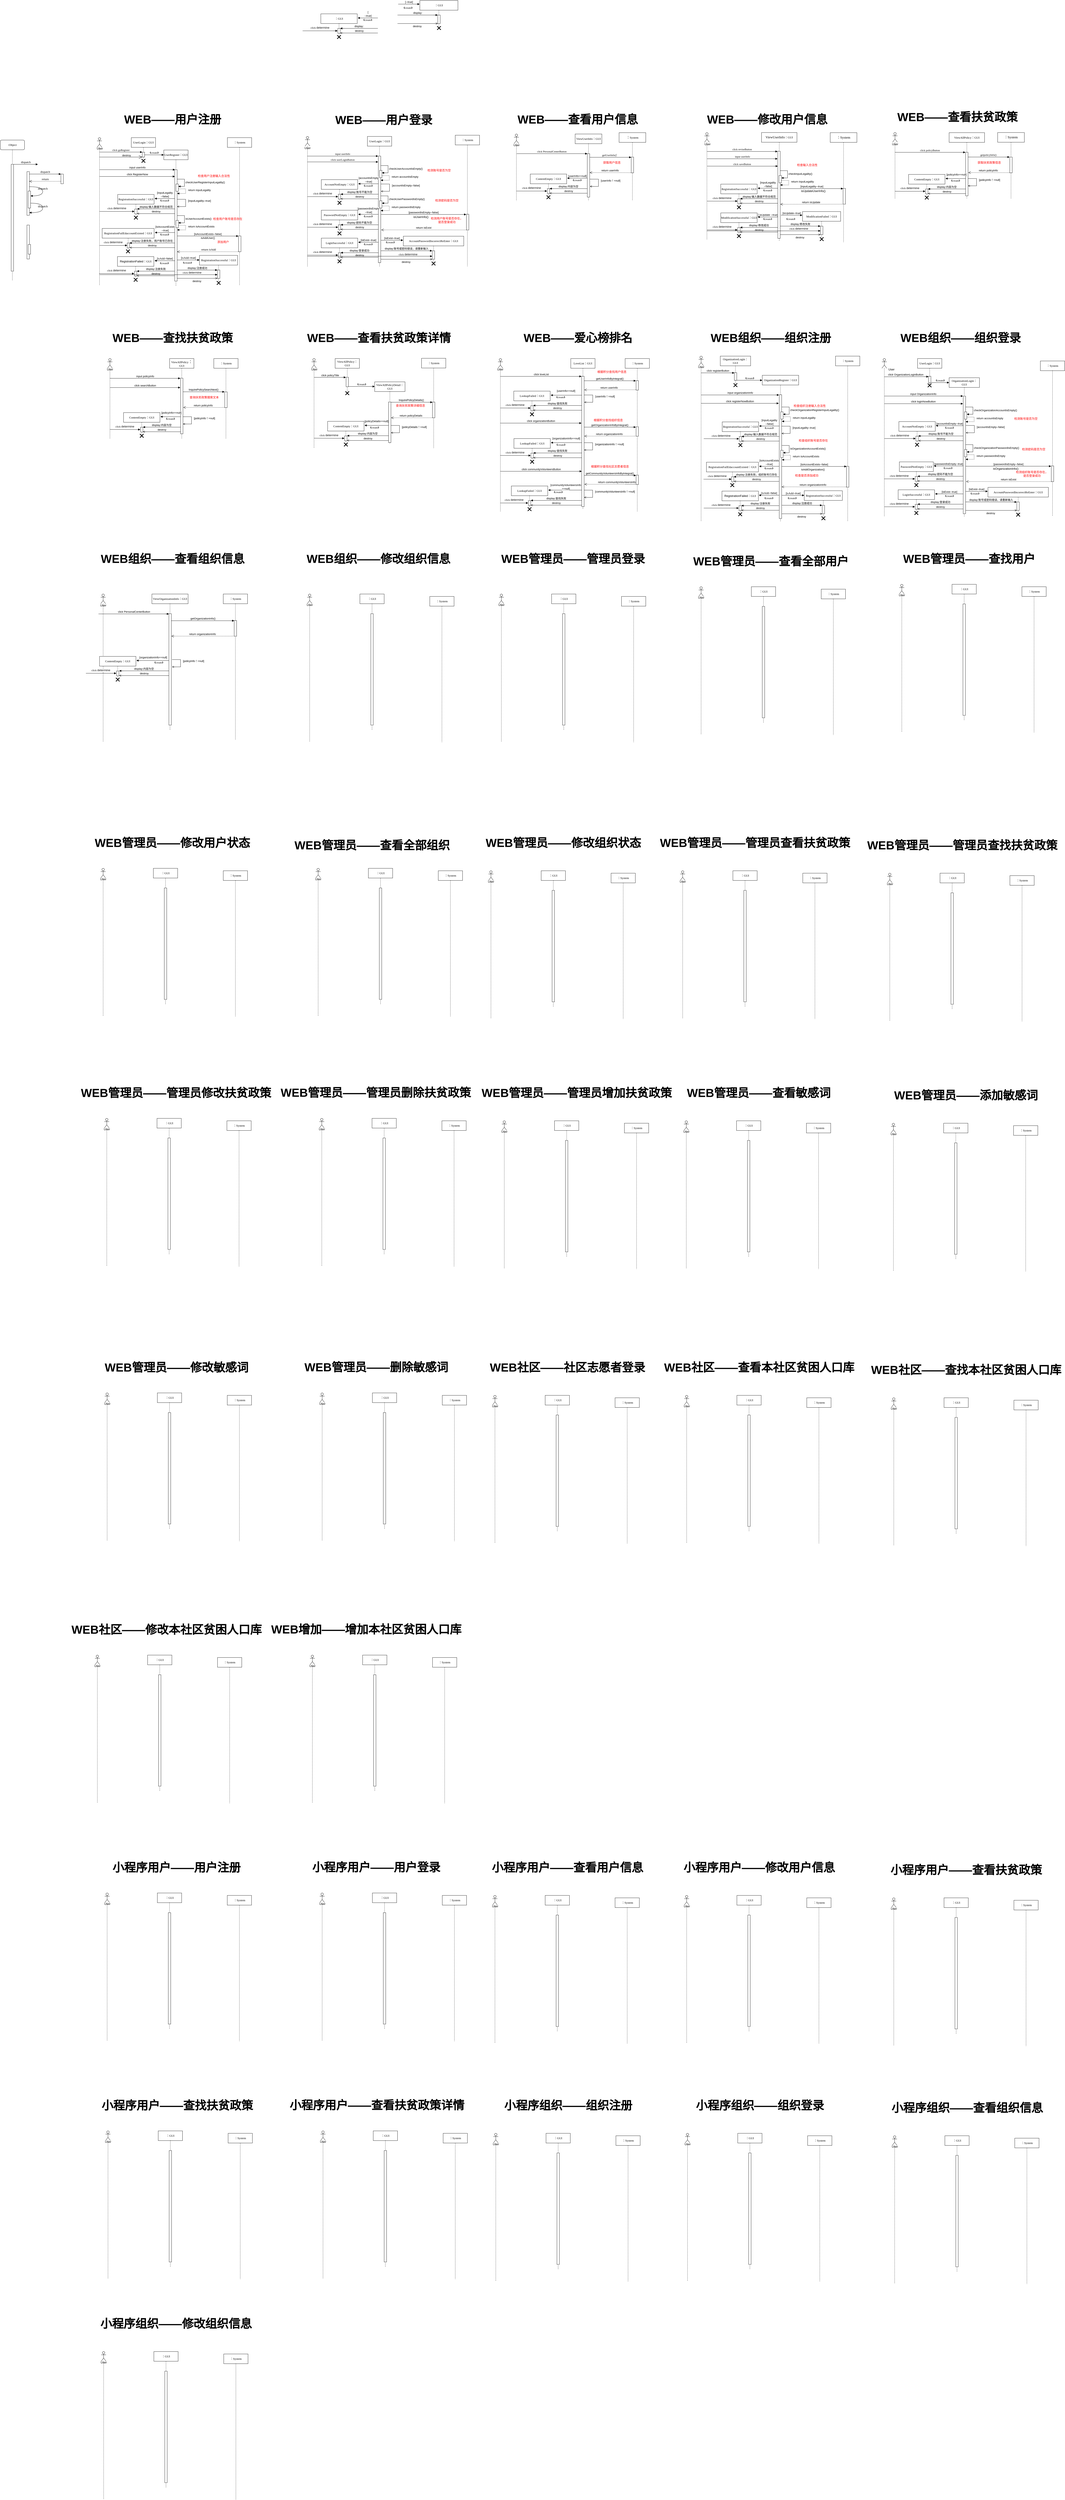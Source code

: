 <mxfile version="24.7.12" pages="2">
  <diagram name="9899需求序列图" id="13e1069c-82ec-6db2-03f1-153e76fe0fe0">
    <mxGraphModel dx="401" dy="1017" grid="1" gridSize="10" guides="1" tooltips="1" connect="1" arrows="1" fold="1" page="1" pageScale="1" pageWidth="1100" pageHeight="850" background="none" math="0" shadow="0">
      <root>
        <mxCell id="0" />
        <mxCell id="1" parent="0" />
        <mxCell id="7baba1c4bc27f4b0-8" value=":Object" style="shape=umlLifeline;perimeter=lifelinePerimeter;whiteSpace=wrap;html=1;container=1;collapsible=0;recursiveResize=0;outlineConnect=0;rounded=1;shadow=0;comic=0;labelBackgroundColor=none;strokeWidth=1;fontFamily=Verdana;fontSize=12;align=center;" parent="1" vertex="1">
          <mxGeometry y="80" width="100" height="580" as="geometry" />
        </mxCell>
        <mxCell id="7baba1c4bc27f4b0-9" value="" style="html=1;points=[];perimeter=orthogonalPerimeter;rounded=0;shadow=0;comic=0;labelBackgroundColor=none;strokeWidth=1;fontFamily=Verdana;fontSize=12;align=center;" parent="7baba1c4bc27f4b0-8" vertex="1">
          <mxGeometry x="45" y="100" width="10" height="440" as="geometry" />
        </mxCell>
        <mxCell id="7baba1c4bc27f4b0-16" value="" style="html=1;points=[];perimeter=orthogonalPerimeter;rounded=0;shadow=0;comic=0;labelBackgroundColor=none;strokeWidth=1;fontFamily=Verdana;fontSize=12;align=center;" parent="1" vertex="1">
          <mxGeometry x="110" y="210" width="10" height="180" as="geometry" />
        </mxCell>
        <mxCell id="7baba1c4bc27f4b0-19" value="" style="html=1;points=[];perimeter=orthogonalPerimeter;rounded=0;shadow=0;comic=0;labelBackgroundColor=none;strokeWidth=1;fontFamily=Verdana;fontSize=12;align=center;" parent="1" vertex="1">
          <mxGeometry x="250" y="220" width="10" height="40" as="geometry" />
        </mxCell>
        <mxCell id="7baba1c4bc27f4b0-20" value="dispatch" style="html=1;verticalAlign=bottom;endArrow=block;entryX=0;entryY=0;labelBackgroundColor=none;fontFamily=Verdana;fontSize=12;edgeStyle=elbowEdgeStyle;elbow=vertical;" parent="1" source="7baba1c4bc27f4b0-16" target="7baba1c4bc27f4b0-19" edge="1">
          <mxGeometry relative="1" as="geometry">
            <mxPoint x="175" y="220" as="sourcePoint" />
          </mxGeometry>
        </mxCell>
        <mxCell id="7baba1c4bc27f4b0-21" value="return" style="html=1;verticalAlign=bottom;endArrow=open;dashed=1;endSize=8;labelBackgroundColor=none;fontFamily=Verdana;fontSize=12;edgeStyle=elbowEdgeStyle;elbow=vertical;" parent="1" source="7baba1c4bc27f4b0-19" target="7baba1c4bc27f4b0-16" edge="1">
          <mxGeometry relative="1" as="geometry">
            <mxPoint x="175" y="296" as="targetPoint" />
            <Array as="points">
              <mxPoint x="195" y="250" />
              <mxPoint x="225" y="250" />
            </Array>
          </mxGeometry>
        </mxCell>
        <mxCell id="7baba1c4bc27f4b0-22" value="" style="html=1;points=[];perimeter=orthogonalPerimeter;rounded=0;shadow=0;comic=0;labelBackgroundColor=none;strokeWidth=1;fontFamily=Verdana;fontSize=12;align=center;" parent="1" vertex="1">
          <mxGeometry x="110" y="430" width="10" height="140" as="geometry" />
        </mxCell>
        <mxCell id="7baba1c4bc27f4b0-11" value="dispatch" style="html=1;verticalAlign=bottom;endArrow=block;entryX=0;entryY=0;labelBackgroundColor=none;fontFamily=Verdana;fontSize=12;edgeStyle=elbowEdgeStyle;elbow=vertical;" parent="1" source="7baba1c4bc27f4b0-9" edge="1">
          <mxGeometry relative="1" as="geometry">
            <mxPoint x="110" y="190" as="sourcePoint" />
            <mxPoint x="155" y="180" as="targetPoint" />
          </mxGeometry>
        </mxCell>
        <mxCell id="7baba1c4bc27f4b0-34" value="" style="html=1;points=[];perimeter=orthogonalPerimeter;rounded=0;shadow=0;comic=0;labelBackgroundColor=none;strokeWidth=1;fontFamily=Verdana;fontSize=12;align=center;" parent="1" vertex="1">
          <mxGeometry x="115" y="290" width="10" height="70" as="geometry" />
        </mxCell>
        <mxCell id="7baba1c4bc27f4b0-35" value="dispatch" style="html=1;verticalAlign=bottom;endArrow=block;labelBackgroundColor=none;fontFamily=Verdana;fontSize=12;elbow=vertical;edgeStyle=orthogonalEdgeStyle;curved=1;entryX=1;entryY=0.286;entryPerimeter=0;exitX=1.038;exitY=0.345;exitPerimeter=0;" parent="1" source="7baba1c4bc27f4b0-16" target="7baba1c4bc27f4b0-34" edge="1">
          <mxGeometry relative="1" as="geometry">
            <mxPoint x="-10" y="220" as="sourcePoint" />
            <mxPoint x="120" y="220" as="targetPoint" />
            <Array as="points">
              <mxPoint x="175" y="272" />
              <mxPoint x="175" y="310" />
            </Array>
          </mxGeometry>
        </mxCell>
        <mxCell id="7baba1c4bc27f4b0-36" value="dispatch" style="html=1;verticalAlign=bottom;endArrow=block;labelBackgroundColor=none;fontFamily=Verdana;fontSize=12;elbow=vertical;edgeStyle=orthogonalEdgeStyle;curved=1;exitX=1.066;exitY=0.713;exitPerimeter=0;" parent="1" source="7baba1c4bc27f4b0-34" edge="1">
          <mxGeometry relative="1" as="geometry">
            <mxPoint x="135.333" y="340" as="sourcePoint" />
            <mxPoint x="120" y="379" as="targetPoint" />
            <Array as="points">
              <mxPoint x="175" y="340" />
              <mxPoint x="175" y="379" />
            </Array>
          </mxGeometry>
        </mxCell>
        <mxCell id="7baba1c4bc27f4b0-37" value="" style="html=1;points=[];perimeter=orthogonalPerimeter;rounded=0;shadow=0;comic=0;labelBackgroundColor=none;strokeWidth=1;fontFamily=Verdana;fontSize=12;align=center;" parent="1" vertex="1">
          <mxGeometry x="115" y="510" width="10" height="40" as="geometry" />
        </mxCell>
        <mxCell id="dKDymttxxlob6EriKpyw-1" value="" style="shape=umlLifeline;perimeter=lifelinePerimeter;whiteSpace=wrap;html=1;container=1;dropTarget=0;collapsible=0;recursiveResize=0;outlineConnect=0;portConstraint=eastwest;newEdgeStyle={&quot;curved&quot;:0,&quot;rounded&quot;:0};participant=umlActor;" parent="1" vertex="1">
          <mxGeometry x="399" y="70" width="20" height="610" as="geometry" />
        </mxCell>
        <mxCell id="oTFlbFTRBiyo8Uv9YIAy-1" value="User" style="text;html=1;align=center;verticalAlign=middle;resizable=0;points=[];autosize=1;strokeColor=none;fillColor=none;" vertex="1" parent="1">
          <mxGeometry x="385" y="100" width="50" height="30" as="geometry" />
        </mxCell>
        <mxCell id="oTFlbFTRBiyo8Uv9YIAy-3" value="&lt;font style=&quot;font-size: 12px;&quot; face=&quot;Verdana&quot;&gt;UserLogin：GUI&lt;/font&gt;" style="shape=umlLifeline;perimeter=lifelinePerimeter;whiteSpace=wrap;html=1;container=1;dropTarget=0;collapsible=0;recursiveResize=0;outlineConnect=0;portConstraint=eastwest;newEdgeStyle={&quot;curved&quot;:0,&quot;rounded&quot;:0};" vertex="1" parent="1">
          <mxGeometry x="540" y="70" width="100" height="100" as="geometry" />
        </mxCell>
        <mxCell id="oTFlbFTRBiyo8Uv9YIAy-15" value="" style="shape=umlDestroy;whiteSpace=wrap;html=1;strokeWidth=3;targetShapes=umlLifeline;" vertex="1" parent="oTFlbFTRBiyo8Uv9YIAy-3">
          <mxGeometry x="42.5" y="88" width="15" height="15" as="geometry" />
        </mxCell>
        <mxCell id="oTFlbFTRBiyo8Uv9YIAy-5" value="" style="html=1;points=[];perimeter=orthogonalPerimeter;rounded=0;shadow=0;comic=0;labelBackgroundColor=none;strokeWidth=1;fontFamily=Verdana;fontSize=12;align=center;" vertex="1" parent="1">
          <mxGeometry x="585" y="130" width="10" height="20" as="geometry" />
        </mxCell>
        <mxCell id="oTFlbFTRBiyo8Uv9YIAy-7" value="&lt;font style=&quot;font-size: 11px;&quot;&gt;click&amp;nbsp;goRegister&lt;/font&gt;" style="html=1;verticalAlign=bottom;endArrow=block;entryX=0;entryY=0;labelBackgroundColor=none;fontFamily=Verdana;fontSize=12;edgeStyle=elbowEdgeStyle;elbow=vertical;" edge="1" parent="1" source="dKDymttxxlob6EriKpyw-1">
          <mxGeometry relative="1" as="geometry">
            <mxPoint x="480" y="130" as="sourcePoint" />
            <mxPoint x="585" y="129.5" as="targetPoint" />
          </mxGeometry>
        </mxCell>
        <mxCell id="oTFlbFTRBiyo8Uv9YIAy-8" value="&lt;p class=&quot;MsoNormal&quot;&gt;&lt;font style=&quot;font-size: 12px;&quot; face=&quot;Verdana&quot;&gt;UserRegister：GUI&lt;/font&gt;&lt;/p&gt;" style="shape=umlLifeline;perimeter=lifelinePerimeter;whiteSpace=wrap;html=1;container=1;dropTarget=0;collapsible=0;recursiveResize=0;outlineConnect=0;portConstraint=eastwest;newEdgeStyle={&quot;curved&quot;:0,&quot;rounded&quot;:0};" vertex="1" parent="1">
          <mxGeometry x="674" y="121" width="100" height="559" as="geometry" />
        </mxCell>
        <mxCell id="oTFlbFTRBiyo8Uv9YIAy-13" value="" style="html=1;points=[[0,0,0,0,5],[0,1,0,0,-5],[1,0,0,0,5],[1,1,0,0,-5]];perimeter=orthogonalPerimeter;outlineConnect=0;targetShapes=umlLifeline;portConstraint=eastwest;newEdgeStyle={&quot;curved&quot;:0,&quot;rounded&quot;:0};" vertex="1" parent="oTFlbFTRBiyo8Uv9YIAy-8">
          <mxGeometry x="45" y="81" width="10" height="459" as="geometry" />
        </mxCell>
        <mxCell id="oTFlbFTRBiyo8Uv9YIAy-17" value="" style="html=1;points=[[0,0,0,0,5],[0,1,0,0,-5],[1,0,0,0,5],[1,1,0,0,-5]];perimeter=orthogonalPerimeter;outlineConnect=0;targetShapes=umlLifeline;portConstraint=eastwest;newEdgeStyle={&quot;curved&quot;:0,&quot;rounded&quot;:0};" vertex="1" parent="oTFlbFTRBiyo8Uv9YIAy-8">
          <mxGeometry x="50" y="140" width="10" height="30" as="geometry" />
        </mxCell>
        <mxCell id="oTFlbFTRBiyo8Uv9YIAy-18" value="checkUserRegisterInputLegality()" style="html=1;align=left;spacingLeft=2;endArrow=block;rounded=0;edgeStyle=orthogonalEdgeStyle;curved=0;rounded=0;" edge="1" target="oTFlbFTRBiyo8Uv9YIAy-17" parent="oTFlbFTRBiyo8Uv9YIAy-8">
          <mxGeometry x="0.005" relative="1" as="geometry">
            <mxPoint x="55" y="120" as="sourcePoint" />
            <Array as="points">
              <mxPoint x="85" y="150" />
            </Array>
            <mxPoint as="offset" />
          </mxGeometry>
        </mxCell>
        <mxCell id="oTFlbFTRBiyo8Uv9YIAy-9" value="" style="endArrow=open;endFill=1;endSize=12;html=1;rounded=0;" edge="1" parent="1" source="dKDymttxxlob6EriKpyw-1">
          <mxGeometry width="160" relative="1" as="geometry">
            <mxPoint x="470" y="150" as="sourcePoint" />
            <mxPoint x="585" y="150" as="targetPoint" />
          </mxGeometry>
        </mxCell>
        <mxCell id="oTFlbFTRBiyo8Uv9YIAy-10" value="&lt;font style=&quot;font-size: 11px;&quot;&gt;destroy&lt;/font&gt;" style="text;html=1;align=center;verticalAlign=middle;resizable=0;points=[];autosize=1;strokeColor=none;fillColor=none;" vertex="1" parent="1">
          <mxGeometry x="490" y="128" width="60" height="30" as="geometry" />
        </mxCell>
        <mxCell id="oTFlbFTRBiyo8Uv9YIAy-11" value="&lt;font style=&quot;font-size: 11px;&quot;&gt;《create》&lt;/font&gt;" style="html=1;verticalAlign=bottom;endArrow=block;entryX=0;entryY=0;labelBackgroundColor=none;fontFamily=Verdana;fontSize=12;edgeStyle=elbowEdgeStyle;elbow=vertical;exitX=0.95;exitY=0.545;exitDx=0;exitDy=0;exitPerimeter=0;" edge="1" parent="1" source="oTFlbFTRBiyo8Uv9YIAy-5">
          <mxGeometry x="0.004" relative="1" as="geometry">
            <mxPoint x="610" y="141" as="sourcePoint" />
            <mxPoint x="674" y="140.93" as="targetPoint" />
            <mxPoint as="offset" />
          </mxGeometry>
        </mxCell>
        <mxCell id="oTFlbFTRBiyo8Uv9YIAy-12" value="&lt;p class=&quot;MsoNormal&quot;&gt;&lt;font style=&quot;font-size: 12px;&quot; face=&quot;Verdana&quot;&gt;：System&lt;/font&gt;&lt;/p&gt;" style="shape=umlLifeline;perimeter=lifelinePerimeter;whiteSpace=wrap;html=1;container=1;dropTarget=0;collapsible=0;recursiveResize=0;outlineConnect=0;portConstraint=eastwest;newEdgeStyle={&quot;curved&quot;:0,&quot;rounded&quot;:0};" vertex="1" parent="1">
          <mxGeometry x="936" y="70" width="100" height="610" as="geometry" />
        </mxCell>
        <mxCell id="oTFlbFTRBiyo8Uv9YIAy-14" value="&lt;font face=&quot;Helvetica&quot; style=&quot;font-size: 11px;&quot;&gt;input&amp;nbsp;userInfo&lt;/font&gt;" style="html=1;verticalAlign=bottom;endArrow=block;entryX=0;entryY=0;labelBackgroundColor=none;fontFamily=Verdana;fontSize=12;edgeStyle=elbowEdgeStyle;elbow=vertical;" edge="1" parent="1" source="dKDymttxxlob6EriKpyw-1">
          <mxGeometry x="0.001" relative="1" as="geometry">
            <mxPoint x="469.5" y="202" as="sourcePoint" />
            <mxPoint x="720" y="202" as="targetPoint" />
            <mxPoint as="offset" />
          </mxGeometry>
        </mxCell>
        <mxCell id="oTFlbFTRBiyo8Uv9YIAy-16" value="&lt;font face=&quot;Helvetica&quot; style=&quot;font-size: 11px;&quot;&gt;click&amp;nbsp;RegisterNow&lt;/font&gt;" style="html=1;verticalAlign=bottom;endArrow=block;entryX=0;entryY=0;labelBackgroundColor=none;fontFamily=Verdana;fontSize=12;edgeStyle=elbowEdgeStyle;elbow=vertical;" edge="1" parent="1" source="dKDymttxxlob6EriKpyw-1">
          <mxGeometry x="0.0" relative="1" as="geometry">
            <mxPoint x="469" y="230.14" as="sourcePoint" />
            <mxPoint x="719.5" y="230.14" as="targetPoint" />
            <mxPoint as="offset" />
          </mxGeometry>
        </mxCell>
        <mxCell id="oTFlbFTRBiyo8Uv9YIAy-19" value="return&amp;nbsp;inputLegality" style="html=1;align=left;spacingLeft=2;endArrow=block;rounded=0;edgeStyle=orthogonalEdgeStyle;curved=0;rounded=0;dashed=1;" edge="1" parent="1" target="oTFlbFTRBiyo8Uv9YIAy-13">
          <mxGeometry x="-0.179" y="6" relative="1" as="geometry">
            <mxPoint x="734" y="281" as="sourcePoint" />
            <Array as="points">
              <mxPoint x="764" y="281" />
              <mxPoint x="764" y="300" />
            </Array>
            <mxPoint x="739" y="311" as="targetPoint" />
            <mxPoint as="offset" />
          </mxGeometry>
        </mxCell>
        <mxCell id="oTFlbFTRBiyo8Uv9YIAy-20" value="&lt;span style=&quot;font-family: Helvetica; font-size: 11px; text-align: left; background-color: rgb(255, 255, 255);&quot;&gt;[isAccountExists--false]&lt;/span&gt;" style="html=1;verticalAlign=bottom;endArrow=block;labelBackgroundColor=none;fontFamily=Verdana;fontSize=12;edgeStyle=elbowEdgeStyle;elbow=vertical;entryX=-0.071;entryY=0.008;entryDx=0;entryDy=0;entryPerimeter=0;" edge="1" parent="1" target="oTFlbFTRBiyo8Uv9YIAy-47">
          <mxGeometry x="-0.001" relative="1" as="geometry">
            <mxPoint x="729" y="475" as="sourcePoint" />
            <mxPoint x="880" y="475" as="targetPoint" />
            <mxPoint as="offset" />
          </mxGeometry>
        </mxCell>
        <mxCell id="oTFlbFTRBiyo8Uv9YIAy-21" value="&lt;span style=&quot;font-family: Helvetica; font-size: 11px; text-align: left; background-color: rgb(255, 255, 255);&quot;&gt;[inputLegality&lt;/span&gt;&lt;div&gt;&lt;span style=&quot;font-family: Helvetica; font-size: 11px; text-align: left; background-color: rgb(255, 255, 255);&quot;&gt;--false]&lt;/span&gt;&lt;/div&gt;" style="html=1;verticalAlign=bottom;endArrow=block;labelBackgroundColor=none;fontFamily=Verdana;fontSize=12;edgeStyle=elbowEdgeStyle;elbow=vertical;entryX=1.014;entryY=0.176;entryDx=0;entryDy=0;entryPerimeter=0;" edge="1" parent="1" source="oTFlbFTRBiyo8Uv9YIAy-13" target="oTFlbFTRBiyo8Uv9YIAy-27">
          <mxGeometry x="-0.009" relative="1" as="geometry">
            <mxPoint x="700" y="325" as="sourcePoint" />
            <mxPoint x="650" y="325" as="targetPoint" />
            <mxPoint as="offset" />
          </mxGeometry>
        </mxCell>
        <mxCell id="oTFlbFTRBiyo8Uv9YIAy-22" value="" style="html=1;points=[[0,0,0,0,5],[0,1,0,0,-5],[1,0,0,0,5],[1,1,0,0,-5]];perimeter=orthogonalPerimeter;outlineConnect=0;targetShapes=umlLifeline;portConstraint=eastwest;newEdgeStyle={&quot;curved&quot;:0,&quot;rounded&quot;:0};" vertex="1" parent="1">
          <mxGeometry x="724" y="411" width="10" height="30" as="geometry" />
        </mxCell>
        <mxCell id="oTFlbFTRBiyo8Uv9YIAy-23" value="isUserAccountExists()" style="html=1;align=left;spacingLeft=2;endArrow=block;rounded=0;edgeStyle=orthogonalEdgeStyle;curved=0;rounded=0;" edge="1" parent="1" target="oTFlbFTRBiyo8Uv9YIAy-22">
          <mxGeometry x="0.004" relative="1" as="geometry">
            <mxPoint x="729" y="391" as="sourcePoint" />
            <Array as="points">
              <mxPoint x="759" y="421" />
            </Array>
            <mxPoint as="offset" />
          </mxGeometry>
        </mxCell>
        <mxCell id="oTFlbFTRBiyo8Uv9YIAy-25" value="[inputLegality--true]" style="html=1;align=left;spacingLeft=2;endArrow=open;rounded=0;edgeStyle=orthogonalEdgeStyle;curved=0;rounded=0;endFill=0;" edge="1" parent="1">
          <mxGeometry x="-0.177" y="6" relative="1" as="geometry">
            <mxPoint x="729" y="323.989" as="sourcePoint" />
            <Array as="points">
              <mxPoint x="764" y="324" />
              <mxPoint x="764" y="354" />
            </Array>
            <mxPoint x="729" y="354" as="targetPoint" />
            <mxPoint as="offset" />
          </mxGeometry>
        </mxCell>
        <mxCell id="oTFlbFTRBiyo8Uv9YIAy-27" value="&lt;font face=&quot;Verdana&quot; style=&quot;font-size: 12px;&quot;&gt;&lt;span style=&quot;background-color: initial;&quot;&gt;RegistrationSuccessful&lt;/span&gt;：GUI&lt;/font&gt;" style="shape=umlLifeline;perimeter=lifelinePerimeter;whiteSpace=wrap;html=1;container=1;dropTarget=0;collapsible=0;recursiveResize=0;outlineConnect=0;portConstraint=eastwest;newEdgeStyle={&quot;curved&quot;:0,&quot;rounded&quot;:0};" vertex="1" parent="1">
          <mxGeometry x="484" y="304" width="150" height="96" as="geometry" />
        </mxCell>
        <mxCell id="oTFlbFTRBiyo8Uv9YIAy-28" value="" style="shape=umlDestroy;whiteSpace=wrap;html=1;strokeWidth=3;targetShapes=umlLifeline;" vertex="1" parent="oTFlbFTRBiyo8Uv9YIAy-27">
          <mxGeometry x="67.5" y="88" width="15" height="15" as="geometry" />
        </mxCell>
        <mxCell id="oTFlbFTRBiyo8Uv9YIAy-29" value="" style="html=1;points=[];perimeter=orthogonalPerimeter;rounded=0;shadow=0;comic=0;labelBackgroundColor=none;strokeWidth=1;fontFamily=Verdana;fontSize=12;align=center;" vertex="1" parent="1">
          <mxGeometry x="554" y="364" width="10" height="20" as="geometry" />
        </mxCell>
        <mxCell id="oTFlbFTRBiyo8Uv9YIAy-32" value="&lt;span style=&quot;font-family: Verdana; font-size: 11px;&quot;&gt;《create》&lt;/span&gt;" style="text;html=1;align=center;verticalAlign=middle;resizable=0;points=[];autosize=1;strokeColor=none;fillColor=none;" vertex="1" parent="1">
          <mxGeometry x="637" y="314" width="80" height="30" as="geometry" />
        </mxCell>
        <mxCell id="oTFlbFTRBiyo8Uv9YIAy-33" value="&lt;font face=&quot;Helvetica&quot; style=&quot;font-size: 11px;&quot;&gt;display:输入数据不符合规范&lt;/font&gt;" style="html=1;verticalAlign=bottom;endArrow=block;entryX=0;entryY=0;labelBackgroundColor=none;fontFamily=Verdana;fontSize=12;edgeStyle=elbowEdgeStyle;elbow=vertical;" edge="1" parent="1" source="oTFlbFTRBiyo8Uv9YIAy-13">
          <mxGeometry x="0.0" relative="1" as="geometry">
            <mxPoint x="679.25" y="363.58" as="sourcePoint" />
            <mxPoint x="564" y="363.58" as="targetPoint" />
            <mxPoint as="offset" />
          </mxGeometry>
        </mxCell>
        <mxCell id="oTFlbFTRBiyo8Uv9YIAy-34" value="&lt;font style=&quot;font-size: 11px;&quot; face=&quot;Helvetica&quot;&gt;destroy&lt;/font&gt;" style="html=1;verticalAlign=bottom;endArrow=open;entryX=0;entryY=0;labelBackgroundColor=none;fontFamily=Verdana;fontSize=12;edgeStyle=elbowEdgeStyle;elbow=vertical;endFill=0;" edge="1" parent="1" source="oTFlbFTRBiyo8Uv9YIAy-13">
          <mxGeometry x="0.0" relative="1" as="geometry">
            <mxPoint x="679.25" y="383" as="sourcePoint" />
            <mxPoint x="564" y="383" as="targetPoint" />
            <mxPoint as="offset" />
          </mxGeometry>
        </mxCell>
        <mxCell id="oTFlbFTRBiyo8Uv9YIAy-35" value="&lt;font style=&quot;font-size: 11px;&quot;&gt;click&amp;nbsp;&lt;/font&gt;&lt;span style=&quot;color: rgb(17, 17, 17); text-align: left; text-wrap: wrap; background-color: rgb(255, 255, 255);&quot;&gt;&lt;font style=&quot;font-size: 12px;&quot; face=&quot;Helvetica&quot;&gt;determine&lt;/font&gt;&lt;/span&gt;" style="html=1;verticalAlign=bottom;endArrow=block;entryX=0;entryY=0;labelBackgroundColor=none;fontFamily=Verdana;fontSize=12;edgeStyle=elbowEdgeStyle;elbow=vertical;" edge="1" parent="1" source="dKDymttxxlob6EriKpyw-1">
          <mxGeometry x="-0.025" y="4" relative="1" as="geometry">
            <mxPoint x="478" y="374.25" as="sourcePoint" />
            <mxPoint x="553" y="373.75" as="targetPoint" />
            <mxPoint as="offset" />
          </mxGeometry>
        </mxCell>
        <mxCell id="oTFlbFTRBiyo8Uv9YIAy-36" value="return&amp;nbsp;isAccountExists" style="html=1;align=left;spacingLeft=2;endArrow=block;rounded=0;edgeStyle=orthogonalEdgeStyle;curved=0;rounded=0;dashed=1;" edge="1" parent="1">
          <mxGeometry x="-0.177" y="6" relative="1" as="geometry">
            <mxPoint x="734" y="431" as="sourcePoint" />
            <Array as="points">
              <mxPoint x="764" y="431" />
              <mxPoint x="764" y="450" />
            </Array>
            <mxPoint x="729" y="450" as="targetPoint" />
            <mxPoint as="offset" />
          </mxGeometry>
        </mxCell>
        <mxCell id="oTFlbFTRBiyo8Uv9YIAy-37" value="&lt;span style=&quot;font-family: Helvetica; font-size: 11px; text-align: left; background-color: rgb(255, 255, 255);&quot;&gt;[isA&lt;/span&gt;&lt;span style=&quot;font-family: Helvetica; font-size: 11px; text-align: left; background-color: rgb(255, 255, 255);&quot;&gt;ccountExists&lt;/span&gt;&lt;div&gt;&lt;span style=&quot;font-family: Helvetica; font-size: 11px; text-align: left; background-color: rgb(255, 255, 255);&quot;&gt;--true]&lt;/span&gt;&lt;/div&gt;" style="html=1;verticalAlign=bottom;endArrow=block;labelBackgroundColor=none;fontFamily=Verdana;fontSize=12;edgeStyle=elbowEdgeStyle;elbow=vertical;entryX=1.014;entryY=0.176;entryDx=0;entryDy=0;entryPerimeter=0;" edge="1" parent="1" target="oTFlbFTRBiyo8Uv9YIAy-38">
          <mxGeometry x="-0.009" relative="1" as="geometry">
            <mxPoint x="719" y="461" as="sourcePoint" />
            <mxPoint x="650" y="465" as="targetPoint" />
            <mxPoint as="offset" />
          </mxGeometry>
        </mxCell>
        <mxCell id="oTFlbFTRBiyo8Uv9YIAy-38" value="&lt;span style=&quot;background-color: initial;&quot;&gt;&lt;font style=&quot;font-size: 12px;&quot; face=&quot;Verdana&quot;&gt;RegistrationFailEdaccountExisted&lt;/font&gt;&lt;/span&gt;&lt;font face=&quot;Verdana&quot; style=&quot;font-size: 12px;&quot;&gt;：GUI&lt;/font&gt;" style="shape=umlLifeline;perimeter=lifelinePerimeter;whiteSpace=wrap;html=1;container=1;dropTarget=0;collapsible=0;recursiveResize=0;outlineConnect=0;portConstraint=eastwest;newEdgeStyle={&quot;curved&quot;:0,&quot;rounded&quot;:0};" vertex="1" parent="1">
          <mxGeometry x="420" y="444" width="214" height="96" as="geometry" />
        </mxCell>
        <mxCell id="oTFlbFTRBiyo8Uv9YIAy-39" value="" style="shape=umlDestroy;whiteSpace=wrap;html=1;strokeWidth=3;targetShapes=umlLifeline;" vertex="1" parent="oTFlbFTRBiyo8Uv9YIAy-38">
          <mxGeometry x="99" y="87" width="15" height="15" as="geometry" />
        </mxCell>
        <mxCell id="oTFlbFTRBiyo8Uv9YIAy-40" value="" style="html=1;points=[];perimeter=orthogonalPerimeter;rounded=0;shadow=0;comic=0;labelBackgroundColor=none;strokeWidth=1;fontFamily=Verdana;fontSize=12;align=center;" vertex="1" parent="1">
          <mxGeometry x="523" y="504" width="10" height="20" as="geometry" />
        </mxCell>
        <mxCell id="oTFlbFTRBiyo8Uv9YIAy-41" value="&lt;span style=&quot;font-family: Verdana; font-size: 11px;&quot;&gt;《create》&lt;/span&gt;" style="text;html=1;align=center;verticalAlign=middle;resizable=0;points=[];autosize=1;strokeColor=none;fillColor=none;" vertex="1" parent="1">
          <mxGeometry x="637" y="454" width="80" height="30" as="geometry" />
        </mxCell>
        <mxCell id="oTFlbFTRBiyo8Uv9YIAy-42" value="&lt;font face=&quot;Helvetica&quot; style=&quot;font-size: 11px;&quot;&gt;display:注册失败，用户账号已存在&lt;/font&gt;" style="html=1;verticalAlign=bottom;endArrow=block;entryX=0.987;entryY=0.003;labelBackgroundColor=none;fontFamily=Verdana;fontSize=12;edgeStyle=elbowEdgeStyle;elbow=vertical;entryDx=0;entryDy=0;entryPerimeter=0;" edge="1" parent="1" target="oTFlbFTRBiyo8Uv9YIAy-40">
          <mxGeometry x="0.004" relative="1" as="geometry">
            <mxPoint x="719" y="504" as="sourcePoint" />
            <mxPoint x="564" y="503.58" as="targetPoint" />
            <mxPoint as="offset" />
          </mxGeometry>
        </mxCell>
        <mxCell id="oTFlbFTRBiyo8Uv9YIAy-43" value="&lt;font style=&quot;font-size: 11px;&quot; face=&quot;Helvetica&quot;&gt;destroy&lt;/font&gt;" style="html=1;verticalAlign=bottom;endArrow=open;entryX=1.067;entryY=0.963;labelBackgroundColor=none;fontFamily=Verdana;fontSize=12;edgeStyle=elbowEdgeStyle;elbow=vertical;endFill=0;entryDx=0;entryDy=0;entryPerimeter=0;" edge="1" parent="1" target="oTFlbFTRBiyo8Uv9YIAy-40">
          <mxGeometry x="0.004" relative="1" as="geometry">
            <mxPoint x="719" y="523" as="sourcePoint" />
            <mxPoint x="564" y="523" as="targetPoint" />
            <mxPoint as="offset" />
          </mxGeometry>
        </mxCell>
        <mxCell id="oTFlbFTRBiyo8Uv9YIAy-44" value="&lt;font style=&quot;font-size: 11px;&quot;&gt;click&amp;nbsp;&lt;/font&gt;&lt;span style=&quot;color: rgb(17, 17, 17); text-align: left; text-wrap: wrap; background-color: rgb(255, 255, 255);&quot;&gt;&lt;font style=&quot;font-size: 12px;&quot; face=&quot;Helvetica&quot;&gt;determine&lt;/font&gt;&lt;/span&gt;" style="html=1;verticalAlign=bottom;endArrow=block;labelBackgroundColor=none;fontFamily=Verdana;fontSize=12;edgeStyle=elbowEdgeStyle;elbow=vertical;entryX=0;entryY=0.51;entryDx=0;entryDy=0;entryPerimeter=0;" edge="1" parent="1" source="dKDymttxxlob6EriKpyw-1" target="oTFlbFTRBiyo8Uv9YIAy-40">
          <mxGeometry x="-0.025" y="4" relative="1" as="geometry">
            <mxPoint x="469" y="514" as="sourcePoint" />
            <mxPoint x="500" y="514" as="targetPoint" />
            <mxPoint as="offset" />
          </mxGeometry>
        </mxCell>
        <mxCell id="oTFlbFTRBiyo8Uv9YIAy-46" value="&lt;font style=&quot;font-size: 11px;&quot; face=&quot;Helvetica&quot;&gt;isAddUser()&lt;/font&gt;" style="text;html=1;align=center;verticalAlign=middle;resizable=0;points=[];autosize=1;strokeColor=none;fillColor=none;" vertex="1" parent="1">
          <mxGeometry x="815" y="468" width="80" height="30" as="geometry" />
        </mxCell>
        <mxCell id="oTFlbFTRBiyo8Uv9YIAy-47" value="" style="html=1;points=[];perimeter=orthogonalPerimeter;rounded=0;shadow=0;comic=0;labelBackgroundColor=none;strokeWidth=1;fontFamily=Verdana;fontSize=12;align=center;" vertex="1" parent="1">
          <mxGeometry x="982" y="475" width="10" height="65" as="geometry" />
        </mxCell>
        <mxCell id="oTFlbFTRBiyo8Uv9YIAy-48" value="&lt;span style=&quot;font-family: Helvetica; font-size: 11px; text-align: left; background-color: rgb(255, 255, 255);&quot;&gt;[&lt;/span&gt;isA&lt;span style=&quot;background-color: initial;&quot;&gt;dd&lt;/span&gt;&lt;span style=&quot;background-color: rgb(255, 255, 255); font-family: Helvetica; font-size: 11px; text-align: left;&quot;&gt;--false]&lt;/span&gt;" style="html=1;verticalAlign=bottom;endArrow=block;labelBackgroundColor=none;fontFamily=Verdana;fontSize=12;edgeStyle=elbowEdgeStyle;elbow=vertical;entryX=1.02;entryY=0.172;entryDx=0;entryDy=0;entryPerimeter=0;" edge="1" parent="1" target="oTFlbFTRBiyo8Uv9YIAy-49">
          <mxGeometry x="-0.009" relative="1" as="geometry">
            <mxPoint x="720" y="577" as="sourcePoint" />
            <mxPoint x="637.1" y="576.896" as="targetPoint" />
            <mxPoint as="offset" />
          </mxGeometry>
        </mxCell>
        <mxCell id="oTFlbFTRBiyo8Uv9YIAy-49" value="&lt;span style=&quot;background-color: initial;&quot;&gt;&lt;font style=&quot;font-size: 12px;&quot; face=&quot;Helvetica&quot;&gt;RegistrationFailed&lt;/font&gt;&lt;/span&gt;&lt;font face=&quot;Verdana&quot; style=&quot;font-size: 12px;&quot;&gt;：GUI&lt;/font&gt;" style="shape=umlLifeline;perimeter=lifelinePerimeter;whiteSpace=wrap;html=1;container=1;dropTarget=0;collapsible=0;recursiveResize=0;outlineConnect=0;portConstraint=eastwest;newEdgeStyle={&quot;curved&quot;:0,&quot;rounded&quot;:0};" vertex="1" parent="1">
          <mxGeometry x="483" y="560" width="150" height="96" as="geometry" />
        </mxCell>
        <mxCell id="oTFlbFTRBiyo8Uv9YIAy-50" value="" style="shape=umlDestroy;whiteSpace=wrap;html=1;strokeWidth=3;targetShapes=umlLifeline;" vertex="1" parent="oTFlbFTRBiyo8Uv9YIAy-49">
          <mxGeometry x="67.5" y="88" width="15" height="15" as="geometry" />
        </mxCell>
        <mxCell id="oTFlbFTRBiyo8Uv9YIAy-51" value="" style="html=1;points=[];perimeter=orthogonalPerimeter;rounded=0;shadow=0;comic=0;labelBackgroundColor=none;strokeWidth=1;fontFamily=Verdana;fontSize=12;align=center;" vertex="1" parent="1">
          <mxGeometry x="553" y="620" width="10" height="20" as="geometry" />
        </mxCell>
        <mxCell id="oTFlbFTRBiyo8Uv9YIAy-52" value="&lt;span style=&quot;font-family: Verdana; font-size: 11px;&quot;&gt;《create》&lt;/span&gt;" style="text;html=1;align=center;verticalAlign=middle;resizable=0;points=[];autosize=1;strokeColor=none;fillColor=none;" vertex="1" parent="1">
          <mxGeometry x="636" y="572" width="80" height="30" as="geometry" />
        </mxCell>
        <mxCell id="oTFlbFTRBiyo8Uv9YIAy-53" value="&lt;font face=&quot;Helvetica&quot; style=&quot;font-size: 11px;&quot;&gt;display:注册失败&lt;/font&gt;" style="html=1;verticalAlign=bottom;endArrow=block;entryX=0;entryY=0;labelBackgroundColor=none;fontFamily=Verdana;fontSize=12;edgeStyle=elbowEdgeStyle;elbow=vertical;" edge="1" parent="1">
          <mxGeometry x="0.0" relative="1" as="geometry">
            <mxPoint x="718" y="620" as="sourcePoint" />
            <mxPoint x="563" y="619.58" as="targetPoint" />
            <mxPoint as="offset" />
          </mxGeometry>
        </mxCell>
        <mxCell id="oTFlbFTRBiyo8Uv9YIAy-54" value="&lt;font style=&quot;font-size: 11px;&quot; face=&quot;Helvetica&quot;&gt;destroy&lt;/font&gt;" style="html=1;verticalAlign=bottom;endArrow=open;entryX=0;entryY=0;labelBackgroundColor=none;fontFamily=Verdana;fontSize=12;edgeStyle=elbowEdgeStyle;elbow=vertical;endFill=0;" edge="1" parent="1">
          <mxGeometry x="0.0" relative="1" as="geometry">
            <mxPoint x="718" y="639" as="sourcePoint" />
            <mxPoint x="563" y="639" as="targetPoint" />
            <mxPoint as="offset" />
          </mxGeometry>
        </mxCell>
        <mxCell id="oTFlbFTRBiyo8Uv9YIAy-55" value="&lt;font style=&quot;font-size: 11px;&quot;&gt;click&amp;nbsp;&lt;/font&gt;&lt;span style=&quot;color: rgb(17, 17, 17); text-align: left; text-wrap: wrap; background-color: rgb(255, 255, 255);&quot;&gt;&lt;font style=&quot;font-size: 12px;&quot; face=&quot;Helvetica&quot;&gt;determine&lt;/font&gt;&lt;/span&gt;" style="html=1;verticalAlign=bottom;endArrow=block;entryX=0;entryY=0;labelBackgroundColor=none;fontFamily=Verdana;fontSize=12;edgeStyle=elbowEdgeStyle;elbow=vertical;" edge="1" parent="1">
          <mxGeometry x="-0.025" y="4" relative="1" as="geometry">
            <mxPoint x="408" y="630" as="sourcePoint" />
            <mxPoint x="552" y="629.75" as="targetPoint" />
            <mxPoint as="offset" />
          </mxGeometry>
        </mxCell>
        <mxCell id="oTFlbFTRBiyo8Uv9YIAy-57" value="&lt;font face=&quot;Verdana&quot; style=&quot;font-size: 12px;&quot;&gt;&lt;span style=&quot;background-color: initial;&quot;&gt;RegistrationSuccessful&lt;/span&gt;：GUI&lt;/font&gt;" style="shape=umlLifeline;perimeter=lifelinePerimeter;whiteSpace=wrap;html=1;container=1;dropTarget=0;collapsible=0;recursiveResize=0;outlineConnect=0;portConstraint=eastwest;newEdgeStyle={&quot;curved&quot;:0,&quot;rounded&quot;:0};" vertex="1" parent="1">
          <mxGeometry x="821" y="555" width="157" height="115" as="geometry" />
        </mxCell>
        <mxCell id="oTFlbFTRBiyo8Uv9YIAy-58" value="" style="shape=umlDestroy;whiteSpace=wrap;html=1;strokeWidth=3;targetShapes=umlLifeline;" vertex="1" parent="oTFlbFTRBiyo8Uv9YIAy-57">
          <mxGeometry x="71.5" y="106" width="15" height="15" as="geometry" />
        </mxCell>
        <mxCell id="oTFlbFTRBiyo8Uv9YIAy-59" value="" style="html=1;points=[];perimeter=orthogonalPerimeter;rounded=0;shadow=0;comic=0;labelBackgroundColor=none;strokeWidth=1;fontFamily=Verdana;fontSize=12;align=center;" vertex="1" parent="1">
          <mxGeometry x="895" y="615" width="10" height="35" as="geometry" />
        </mxCell>
        <mxCell id="oTFlbFTRBiyo8Uv9YIAy-60" value="&lt;span style=&quot;font-family: Verdana; font-size: 11px;&quot;&gt;《create》&lt;/span&gt;" style="text;html=1;align=center;verticalAlign=middle;resizable=0;points=[];autosize=1;strokeColor=none;fillColor=none;" vertex="1" parent="1">
          <mxGeometry x="731" y="570" width="80" height="30" as="geometry" />
        </mxCell>
        <mxCell id="oTFlbFTRBiyo8Uv9YIAy-61" value="&lt;font face=&quot;Helvetica&quot; style=&quot;font-size: 11px;&quot;&gt;display:注册成功&lt;/font&gt;" style="html=1;verticalAlign=bottom;endArrow=block;entryX=-0.047;entryY=0.01;labelBackgroundColor=none;fontFamily=Verdana;fontSize=12;edgeStyle=elbowEdgeStyle;elbow=vertical;entryDx=0;entryDy=0;entryPerimeter=0;" edge="1" parent="1" source="oTFlbFTRBiyo8Uv9YIAy-13" target="oTFlbFTRBiyo8Uv9YIAy-59">
          <mxGeometry x="-0.004" relative="1" as="geometry">
            <mxPoint x="733" y="614.58" as="sourcePoint" />
            <mxPoint x="888" y="615" as="targetPoint" />
            <mxPoint as="offset" />
          </mxGeometry>
        </mxCell>
        <mxCell id="oTFlbFTRBiyo8Uv9YIAy-62" value="&lt;font style=&quot;font-size: 11px;&quot; face=&quot;Helvetica&quot;&gt;destroy&lt;/font&gt;" style="html=1;verticalAlign=bottom;endArrow=open;entryX=-0.02;entryY=0.878;labelBackgroundColor=none;fontFamily=Verdana;fontSize=12;edgeStyle=elbowEdgeStyle;elbow=vertical;endFill=0;entryDx=0;entryDy=0;entryPerimeter=0;" edge="1" parent="1" source="oTFlbFTRBiyo8Uv9YIAy-13">
          <mxGeometry x="-0.024" y="-20" relative="1" as="geometry">
            <mxPoint x="734" y="650" as="sourcePoint" />
            <mxPoint x="894.8" y="649.73" as="targetPoint" />
            <mxPoint as="offset" />
          </mxGeometry>
        </mxCell>
        <mxCell id="oTFlbFTRBiyo8Uv9YIAy-63" value="&lt;font style=&quot;font-size: 11px;&quot;&gt;click&amp;nbsp;&lt;/font&gt;&lt;span style=&quot;color: rgb(17, 17, 17); text-align: left; text-wrap: wrap; background-color: rgb(255, 255, 255);&quot;&gt;&lt;font style=&quot;font-size: 12px;&quot; face=&quot;Helvetica&quot;&gt;determine&lt;/font&gt;&lt;/span&gt;" style="html=1;verticalAlign=bottom;endArrow=block;entryX=-0.02;entryY=0.563;labelBackgroundColor=none;fontFamily=Verdana;fontSize=12;edgeStyle=elbowEdgeStyle;elbow=vertical;entryDx=0;entryDy=0;entryPerimeter=0;" edge="1" parent="1" source="dKDymttxxlob6EriKpyw-1" target="oTFlbFTRBiyo8Uv9YIAy-59">
          <mxGeometry x="0.568" relative="1" as="geometry">
            <mxPoint x="744" y="635" as="sourcePoint" />
            <mxPoint x="888" y="634.75" as="targetPoint" />
            <mxPoint as="offset" />
          </mxGeometry>
        </mxCell>
        <mxCell id="oTFlbFTRBiyo8Uv9YIAy-64" value="return isA&lt;span style=&quot;background-color: initial;&quot;&gt;dd&lt;/span&gt;" style="html=1;verticalAlign=bottom;endArrow=open;dashed=1;endSize=8;labelBackgroundColor=none;fontFamily=Verdana;fontSize=12;edgeStyle=elbowEdgeStyle;elbow=vertical;exitX=0.134;exitY=0.959;exitDx=0;exitDy=0;exitPerimeter=0;" edge="1" parent="1" source="oTFlbFTRBiyo8Uv9YIAy-47" target="oTFlbFTRBiyo8Uv9YIAy-13">
          <mxGeometry relative="1" as="geometry">
            <mxPoint x="756" y="540" as="targetPoint" />
            <Array as="points">
              <mxPoint x="831" y="540" />
              <mxPoint x="861" y="540" />
            </Array>
            <mxPoint x="886" y="540" as="sourcePoint" />
          </mxGeometry>
        </mxCell>
        <mxCell id="oTFlbFTRBiyo8Uv9YIAy-65" value="&lt;b&gt;&lt;font style=&quot;font-size: 48px;&quot;&gt;WEB——用户注册&lt;/font&gt;&lt;/b&gt;" style="text;html=1;align=center;verticalAlign=middle;resizable=0;points=[];autosize=1;strokeColor=none;fillColor=none;" vertex="1" parent="1">
          <mxGeometry x="500" y="-40" width="420" height="70" as="geometry" />
        </mxCell>
        <mxCell id="oTFlbFTRBiyo8Uv9YIAy-66" value="&lt;b&gt;&lt;font style=&quot;font-size: 48px;&quot;&gt;WEB——用户登录&lt;/font&gt;&lt;/b&gt;" style="text;html=1;align=center;verticalAlign=middle;resizable=0;points=[];autosize=1;strokeColor=none;fillColor=none;" vertex="1" parent="1">
          <mxGeometry x="1370" y="-38" width="420" height="70" as="geometry" />
        </mxCell>
        <mxCell id="oTFlbFTRBiyo8Uv9YIAy-67" value="" style="shape=umlLifeline;perimeter=lifelinePerimeter;whiteSpace=wrap;html=1;container=1;dropTarget=0;collapsible=0;recursiveResize=0;outlineConnect=0;portConstraint=eastwest;newEdgeStyle={&quot;curved&quot;:0,&quot;rounded&quot;:0};participant=umlActor;" vertex="1" parent="1">
          <mxGeometry x="1256" y="65" width="20" height="535" as="geometry" />
        </mxCell>
        <mxCell id="oTFlbFTRBiyo8Uv9YIAy-68" value="&lt;p class=&quot;MsoNormal&quot;&gt;&lt;font style=&quot;font-size: 12px;&quot; face=&quot;Verdana&quot;&gt;UserLogin：GUI&lt;/font&gt;&lt;/p&gt;" style="shape=umlLifeline;perimeter=lifelinePerimeter;whiteSpace=wrap;html=1;container=1;dropTarget=0;collapsible=0;recursiveResize=0;outlineConnect=0;portConstraint=eastwest;newEdgeStyle={&quot;curved&quot;:0,&quot;rounded&quot;:0};" vertex="1" parent="1">
          <mxGeometry x="1513" y="65" width="100" height="535" as="geometry" />
        </mxCell>
        <mxCell id="oTFlbFTRBiyo8Uv9YIAy-69" value="" style="html=1;points=[[0,0,0,0,5],[0,1,0,0,-5],[1,0,0,0,5],[1,1,0,0,-5]];perimeter=orthogonalPerimeter;outlineConnect=0;targetShapes=umlLifeline;portConstraint=eastwest;newEdgeStyle={&quot;curved&quot;:0,&quot;rounded&quot;:0};" vertex="1" parent="oTFlbFTRBiyo8Uv9YIAy-68">
          <mxGeometry x="45" y="81" width="10" height="439" as="geometry" />
        </mxCell>
        <mxCell id="oTFlbFTRBiyo8Uv9YIAy-70" value="" style="html=1;points=[[0,0,0,0,5],[0,1,0,0,-5],[1,0,0,0,5],[1,1,0,0,-5]];perimeter=orthogonalPerimeter;outlineConnect=0;targetShapes=umlLifeline;portConstraint=eastwest;newEdgeStyle={&quot;curved&quot;:0,&quot;rounded&quot;:0};" vertex="1" parent="oTFlbFTRBiyo8Uv9YIAy-68">
          <mxGeometry x="50" y="140" width="10" height="30" as="geometry" />
        </mxCell>
        <mxCell id="oTFlbFTRBiyo8Uv9YIAy-71" value="checkUserAccountIsEmpty()" style="html=1;align=left;spacingLeft=2;endArrow=block;rounded=0;edgeStyle=orthogonalEdgeStyle;curved=0;rounded=0;" edge="1" parent="oTFlbFTRBiyo8Uv9YIAy-68" target="oTFlbFTRBiyo8Uv9YIAy-70">
          <mxGeometry x="0.012" relative="1" as="geometry">
            <mxPoint x="55" y="120" as="sourcePoint" />
            <Array as="points">
              <mxPoint x="85" y="150" />
            </Array>
            <mxPoint as="offset" />
          </mxGeometry>
        </mxCell>
        <mxCell id="oTFlbFTRBiyo8Uv9YIAy-91" value="" style="html=1;points=[[0,0,0,0,5],[0,1,0,0,-5],[1,0,0,0,5],[1,1,0,0,-5]];perimeter=orthogonalPerimeter;outlineConnect=0;targetShapes=umlLifeline;portConstraint=eastwest;newEdgeStyle={&quot;curved&quot;:0,&quot;rounded&quot;:0};" vertex="1" parent="oTFlbFTRBiyo8Uv9YIAy-68">
          <mxGeometry x="50" y="265" width="10" height="30" as="geometry" />
        </mxCell>
        <mxCell id="oTFlbFTRBiyo8Uv9YIAy-92" value="checkUserPasswordIsEmpty()" style="html=1;align=left;spacingLeft=2;endArrow=block;rounded=0;edgeStyle=orthogonalEdgeStyle;curved=0;rounded=0;" edge="1" parent="oTFlbFTRBiyo8Uv9YIAy-68" target="oTFlbFTRBiyo8Uv9YIAy-91">
          <mxGeometry x="0.017" relative="1" as="geometry">
            <mxPoint x="55" y="245" as="sourcePoint" />
            <Array as="points">
              <mxPoint x="85" y="275" />
            </Array>
            <mxPoint as="offset" />
          </mxGeometry>
        </mxCell>
        <mxCell id="oTFlbFTRBiyo8Uv9YIAy-93" value="return passwordIsEmpty" style="html=1;align=left;spacingLeft=2;endArrow=block;rounded=0;edgeStyle=orthogonalEdgeStyle;curved=0;rounded=0;dashed=1;" edge="1" parent="oTFlbFTRBiyo8Uv9YIAy-68">
          <mxGeometry x="-0.181" y="6" relative="1" as="geometry">
            <mxPoint x="60" y="286.5" as="sourcePoint" />
            <Array as="points">
              <mxPoint x="90" y="286.5" />
              <mxPoint x="90" y="305.5" />
            </Array>
            <mxPoint x="55" y="305.5" as="targetPoint" />
            <mxPoint as="offset" />
          </mxGeometry>
        </mxCell>
        <mxCell id="oTFlbFTRBiyo8Uv9YIAy-72" value="&lt;span style=&quot;font-size: 11px;&quot;&gt;input&amp;nbsp;userInfo&amp;nbsp;&lt;/span&gt;" style="html=1;verticalAlign=bottom;endArrow=block;entryX=0;entryY=0;labelBackgroundColor=none;fontFamily=Verdana;fontSize=12;edgeStyle=elbowEdgeStyle;elbow=vertical;" edge="1" parent="1" source="oTFlbFTRBiyo8Uv9YIAy-67">
          <mxGeometry relative="1" as="geometry">
            <mxPoint x="1380" y="146.5" as="sourcePoint" />
            <mxPoint x="1557" y="146" as="targetPoint" />
          </mxGeometry>
        </mxCell>
        <mxCell id="oTFlbFTRBiyo8Uv9YIAy-73" value="&lt;span style=&quot;font-size: 11px;&quot;&gt;click userLoginButton&amp;nbsp;&lt;/span&gt;" style="html=1;verticalAlign=bottom;endArrow=block;entryX=0;entryY=0;labelBackgroundColor=none;fontFamily=Verdana;fontSize=12;edgeStyle=elbowEdgeStyle;elbow=vertical;" edge="1" parent="1" source="oTFlbFTRBiyo8Uv9YIAy-67">
          <mxGeometry x="0.005" relative="1" as="geometry">
            <mxPoint x="1380" y="170.5" as="sourcePoint" />
            <mxPoint x="1557" y="170" as="targetPoint" />
            <mxPoint as="offset" />
          </mxGeometry>
        </mxCell>
        <mxCell id="oTFlbFTRBiyo8Uv9YIAy-74" value="&lt;font color=&quot;#ff0000&quot;&gt;检查用户注册输入合法性&lt;/font&gt;" style="text;html=1;align=center;verticalAlign=middle;resizable=0;points=[];autosize=1;strokeColor=none;fillColor=none;" vertex="1" parent="1">
          <mxGeometry x="800.12" y="213" width="160" height="30" as="geometry" />
        </mxCell>
        <mxCell id="oTFlbFTRBiyo8Uv9YIAy-75" value="&lt;font color=&quot;#ff0000&quot;&gt;检查用户账号是否存在&lt;/font&gt;" style="text;html=1;align=center;verticalAlign=middle;resizable=0;points=[];autosize=1;strokeColor=none;fillColor=none;" vertex="1" parent="1">
          <mxGeometry x="867" y="390" width="140" height="30" as="geometry" />
        </mxCell>
        <mxCell id="oTFlbFTRBiyo8Uv9YIAy-76" value="&lt;font color=&quot;#ff0000&quot;&gt;添加用户&lt;/font&gt;" style="text;html=1;align=center;verticalAlign=middle;resizable=0;points=[];autosize=1;strokeColor=none;fillColor=none;" vertex="1" parent="1">
          <mxGeometry x="883" y="485" width="70" height="30" as="geometry" />
        </mxCell>
        <mxCell id="oTFlbFTRBiyo8Uv9YIAy-77" value="return accountIsEmpty" style="html=1;align=left;spacingLeft=2;endArrow=block;rounded=0;edgeStyle=orthogonalEdgeStyle;curved=0;rounded=0;dashed=1;" edge="1" parent="1">
          <mxGeometry x="-0.181" y="6" relative="1" as="geometry">
            <mxPoint x="1573" y="226.5" as="sourcePoint" />
            <Array as="points">
              <mxPoint x="1603" y="226.5" />
              <mxPoint x="1603" y="245.5" />
            </Array>
            <mxPoint x="1568" y="245.5" as="targetPoint" />
            <mxPoint as="offset" />
          </mxGeometry>
        </mxCell>
        <mxCell id="oTFlbFTRBiyo8Uv9YIAy-78" value="&lt;span style=&quot;font-family: Helvetica; font-size: 11px; text-align: left; background-color: rgb(255, 255, 255);&quot;&gt;[a&lt;/span&gt;&lt;span style=&quot;font-family: Helvetica; font-size: 11px; text-align: left; background-color: rgb(255, 255, 255);&quot;&gt;ccountIsEmpty&lt;/span&gt;&lt;div&gt;&lt;span style=&quot;font-family: Helvetica; font-size: 11px; text-align: left; background-color: rgb(255, 255, 255);&quot;&gt;--true]&lt;/span&gt;&lt;/div&gt;" style="html=1;verticalAlign=bottom;endArrow=block;labelBackgroundColor=none;fontFamily=Verdana;fontSize=12;edgeStyle=elbowEdgeStyle;elbow=vertical;entryX=1.014;entryY=0.176;entryDx=0;entryDy=0;entryPerimeter=0;" edge="1" parent="1" target="oTFlbFTRBiyo8Uv9YIAy-79">
          <mxGeometry x="-0.009" relative="1" as="geometry">
            <mxPoint x="1558" y="260" as="sourcePoint" />
            <mxPoint x="1489" y="264" as="targetPoint" />
            <mxPoint as="offset" />
          </mxGeometry>
        </mxCell>
        <mxCell id="oTFlbFTRBiyo8Uv9YIAy-79" value="&lt;span style=&quot;background-color: initial;&quot;&gt;&lt;font style=&quot;font-size: 12px;&quot; face=&quot;Verdana&quot;&gt;AccountNotEmpty&lt;/font&gt;&lt;/span&gt;&lt;font face=&quot;Verdana&quot; style=&quot;font-size: 12px;&quot;&gt;：GUI&lt;/font&gt;" style="shape=umlLifeline;perimeter=lifelinePerimeter;whiteSpace=wrap;html=1;container=1;dropTarget=0;collapsible=0;recursiveResize=0;outlineConnect=0;portConstraint=eastwest;newEdgeStyle={&quot;curved&quot;:0,&quot;rounded&quot;:0};" vertex="1" parent="1">
          <mxGeometry x="1323" y="243" width="150" height="96" as="geometry" />
        </mxCell>
        <mxCell id="oTFlbFTRBiyo8Uv9YIAy-80" value="" style="shape=umlDestroy;whiteSpace=wrap;html=1;strokeWidth=3;targetShapes=umlLifeline;" vertex="1" parent="oTFlbFTRBiyo8Uv9YIAy-79">
          <mxGeometry x="67.5" y="88" width="15" height="15" as="geometry" />
        </mxCell>
        <mxCell id="oTFlbFTRBiyo8Uv9YIAy-81" value="" style="html=1;points=[];perimeter=orthogonalPerimeter;rounded=0;shadow=0;comic=0;labelBackgroundColor=none;strokeWidth=1;fontFamily=Verdana;fontSize=12;align=center;" vertex="1" parent="1">
          <mxGeometry x="1393" y="303" width="10" height="20" as="geometry" />
        </mxCell>
        <mxCell id="oTFlbFTRBiyo8Uv9YIAy-82" value="&lt;span style=&quot;font-family: Verdana; font-size: 11px;&quot;&gt;《create》&lt;/span&gt;" style="text;html=1;align=center;verticalAlign=middle;resizable=0;points=[];autosize=1;strokeColor=none;fillColor=none;" vertex="1" parent="1">
          <mxGeometry x="1476" y="253" width="80" height="30" as="geometry" />
        </mxCell>
        <mxCell id="oTFlbFTRBiyo8Uv9YIAy-83" value="&lt;font face=&quot;Helvetica&quot; style=&quot;font-size: 11px;&quot;&gt;display:账号不能为空&lt;/font&gt;" style="html=1;verticalAlign=bottom;endArrow=block;entryX=0;entryY=0;labelBackgroundColor=none;fontFamily=Verdana;fontSize=12;edgeStyle=elbowEdgeStyle;elbow=vertical;" edge="1" parent="1">
          <mxGeometry x="0.0" relative="1" as="geometry">
            <mxPoint x="1558" y="303" as="sourcePoint" />
            <mxPoint x="1403" y="302.58" as="targetPoint" />
            <mxPoint as="offset" />
          </mxGeometry>
        </mxCell>
        <mxCell id="oTFlbFTRBiyo8Uv9YIAy-84" value="&lt;font style=&quot;font-size: 11px;&quot; face=&quot;Helvetica&quot;&gt;destroy&lt;/font&gt;" style="html=1;verticalAlign=bottom;endArrow=open;entryX=0;entryY=0;labelBackgroundColor=none;fontFamily=Verdana;fontSize=12;edgeStyle=elbowEdgeStyle;elbow=vertical;endFill=0;" edge="1" parent="1">
          <mxGeometry x="0.0" relative="1" as="geometry">
            <mxPoint x="1558" y="322" as="sourcePoint" />
            <mxPoint x="1403" y="322" as="targetPoint" />
            <mxPoint as="offset" />
          </mxGeometry>
        </mxCell>
        <mxCell id="oTFlbFTRBiyo8Uv9YIAy-85" value="&lt;font style=&quot;font-size: 11px;&quot;&gt;click&amp;nbsp;&lt;/font&gt;&lt;span style=&quot;color: rgb(17, 17, 17); text-align: left; text-wrap: wrap; background-color: rgb(255, 255, 255);&quot;&gt;&lt;font style=&quot;font-size: 12px;&quot; face=&quot;Helvetica&quot;&gt;determine&lt;/font&gt;&lt;/span&gt;" style="html=1;verticalAlign=bottom;endArrow=block;entryX=0;entryY=0;labelBackgroundColor=none;fontFamily=Verdana;fontSize=12;edgeStyle=elbowEdgeStyle;elbow=vertical;" edge="1" parent="1" source="oTFlbFTRBiyo8Uv9YIAy-67">
          <mxGeometry x="-0.025" y="4" relative="1" as="geometry">
            <mxPoint x="1270" y="313" as="sourcePoint" />
            <mxPoint x="1392" y="312.75" as="targetPoint" />
            <mxPoint as="offset" />
          </mxGeometry>
        </mxCell>
        <mxCell id="oTFlbFTRBiyo8Uv9YIAy-86" value="[accountIsEmpty--false]" style="html=1;align=left;spacingLeft=2;endArrow=open;rounded=0;edgeStyle=orthogonalEdgeStyle;curved=0;rounded=0;endFill=0;" edge="1" parent="1">
          <mxGeometry x="-0.177" y="6" relative="1" as="geometry">
            <mxPoint x="1569" y="260.999" as="sourcePoint" />
            <Array as="points">
              <mxPoint x="1604" y="261.01" />
              <mxPoint x="1604" y="291.01" />
            </Array>
            <mxPoint x="1569" y="291.01" as="targetPoint" />
            <mxPoint as="offset" />
          </mxGeometry>
        </mxCell>
        <mxCell id="oTFlbFTRBiyo8Uv9YIAy-95" value="&lt;span style=&quot;font-family: Helvetica; font-size: 11px; text-align: left; background-color: rgb(255, 255, 255);&quot;&gt;[p&lt;/span&gt;&lt;span style=&quot;font-family: Helvetica; font-size: 11px; text-align: left; background-color: rgb(255, 255, 255);&quot;&gt;asswordIsEmpty&lt;/span&gt;&lt;div&gt;&lt;span style=&quot;font-family: Helvetica; font-size: 11px; text-align: left; background-color: rgb(255, 255, 255);&quot;&gt;--true]&lt;/span&gt;&lt;/div&gt;" style="html=1;verticalAlign=bottom;endArrow=block;labelBackgroundColor=none;fontFamily=Verdana;fontSize=12;edgeStyle=elbowEdgeStyle;elbow=vertical;entryX=1.014;entryY=0.176;entryDx=0;entryDy=0;entryPerimeter=0;" edge="1" parent="1" target="oTFlbFTRBiyo8Uv9YIAy-96">
          <mxGeometry x="-0.005" relative="1" as="geometry">
            <mxPoint x="1558" y="386" as="sourcePoint" />
            <mxPoint x="1489" y="390" as="targetPoint" />
            <mxPoint as="offset" />
          </mxGeometry>
        </mxCell>
        <mxCell id="oTFlbFTRBiyo8Uv9YIAy-96" value="&lt;span style=&quot;background-color: initial;&quot;&gt;&lt;font style=&quot;font-size: 12px;&quot; face=&quot;Verdana&quot;&gt;PasswordNotEmpty&lt;/font&gt;&lt;/span&gt;&lt;font face=&quot;Verdana&quot; style=&quot;font-size: 12px;&quot;&gt;：GUI&lt;/font&gt;" style="shape=umlLifeline;perimeter=lifelinePerimeter;whiteSpace=wrap;html=1;container=1;dropTarget=0;collapsible=0;recursiveResize=0;outlineConnect=0;portConstraint=eastwest;newEdgeStyle={&quot;curved&quot;:0,&quot;rounded&quot;:0};" vertex="1" parent="1">
          <mxGeometry x="1323" y="369" width="150" height="96" as="geometry" />
        </mxCell>
        <mxCell id="oTFlbFTRBiyo8Uv9YIAy-97" value="" style="shape=umlDestroy;whiteSpace=wrap;html=1;strokeWidth=3;targetShapes=umlLifeline;" vertex="1" parent="oTFlbFTRBiyo8Uv9YIAy-96">
          <mxGeometry x="67.5" y="88" width="15" height="15" as="geometry" />
        </mxCell>
        <mxCell id="oTFlbFTRBiyo8Uv9YIAy-98" value="" style="html=1;points=[];perimeter=orthogonalPerimeter;rounded=0;shadow=0;comic=0;labelBackgroundColor=none;strokeWidth=1;fontFamily=Verdana;fontSize=12;align=center;" vertex="1" parent="1">
          <mxGeometry x="1393" y="429" width="10" height="20" as="geometry" />
        </mxCell>
        <mxCell id="oTFlbFTRBiyo8Uv9YIAy-99" value="&lt;span style=&quot;font-family: Verdana; font-size: 11px;&quot;&gt;《create》&lt;/span&gt;" style="text;html=1;align=center;verticalAlign=middle;resizable=0;points=[];autosize=1;strokeColor=none;fillColor=none;" vertex="1" parent="1">
          <mxGeometry x="1476" y="379" width="80" height="30" as="geometry" />
        </mxCell>
        <mxCell id="oTFlbFTRBiyo8Uv9YIAy-100" value="&lt;font face=&quot;Helvetica&quot; style=&quot;font-size: 11px;&quot;&gt;display:密码不能为空&lt;/font&gt;" style="html=1;verticalAlign=bottom;endArrow=block;entryX=0;entryY=0;labelBackgroundColor=none;fontFamily=Verdana;fontSize=12;edgeStyle=elbowEdgeStyle;elbow=vertical;" edge="1" parent="1">
          <mxGeometry x="0.003" relative="1" as="geometry">
            <mxPoint x="1558" y="429" as="sourcePoint" />
            <mxPoint x="1403" y="428.58" as="targetPoint" />
            <mxPoint as="offset" />
          </mxGeometry>
        </mxCell>
        <mxCell id="oTFlbFTRBiyo8Uv9YIAy-101" value="&lt;font style=&quot;font-size: 11px;&quot; face=&quot;Helvetica&quot;&gt;destroy&lt;/font&gt;" style="html=1;verticalAlign=bottom;endArrow=open;entryX=0;entryY=0;labelBackgroundColor=none;fontFamily=Verdana;fontSize=12;edgeStyle=elbowEdgeStyle;elbow=vertical;endFill=0;" edge="1" parent="1">
          <mxGeometry x="0.0" relative="1" as="geometry">
            <mxPoint x="1558" y="448" as="sourcePoint" />
            <mxPoint x="1403" y="448" as="targetPoint" />
            <mxPoint as="offset" />
          </mxGeometry>
        </mxCell>
        <mxCell id="oTFlbFTRBiyo8Uv9YIAy-102" value="&lt;font style=&quot;font-size: 11px;&quot;&gt;click&amp;nbsp;&lt;/font&gt;&lt;span style=&quot;color: rgb(17, 17, 17); text-align: left; text-wrap: wrap; background-color: rgb(255, 255, 255);&quot;&gt;&lt;font style=&quot;font-size: 12px;&quot; face=&quot;Helvetica&quot;&gt;determine&lt;/font&gt;&lt;/span&gt;" style="html=1;verticalAlign=bottom;endArrow=block;entryX=0;entryY=0;labelBackgroundColor=none;fontFamily=Verdana;fontSize=12;edgeStyle=elbowEdgeStyle;elbow=vertical;" edge="1" parent="1" source="oTFlbFTRBiyo8Uv9YIAy-67">
          <mxGeometry x="-0.025" y="4" relative="1" as="geometry">
            <mxPoint x="1290" y="440" as="sourcePoint" />
            <mxPoint x="1392" y="438.75" as="targetPoint" />
            <mxPoint as="offset" />
          </mxGeometry>
        </mxCell>
        <mxCell id="oTFlbFTRBiyo8Uv9YIAy-104" value="isUserInfo()" style="text;html=1;align=center;verticalAlign=middle;resizable=0;points=[];autosize=1;strokeColor=none;fillColor=none;" vertex="1" parent="1">
          <mxGeometry x="1688" y="382" width="90" height="30" as="geometry" />
        </mxCell>
        <mxCell id="oTFlbFTRBiyo8Uv9YIAy-105" value="&lt;font style=&quot;font-size: 11px;&quot; face=&quot;Helvetica&quot;&gt;return&amp;nbsp;isExist&amp;nbsp;&lt;/font&gt;" style="html=1;verticalAlign=bottom;endArrow=open;dashed=1;endSize=8;labelBackgroundColor=none;fontFamily=Verdana;fontSize=12;edgeStyle=elbowEdgeStyle;elbow=vertical;exitX=-0.013;exitY=0.965;exitDx=0;exitDy=0;exitPerimeter=0;" edge="1" parent="1">
          <mxGeometry x="-0.002" relative="1" as="geometry">
            <mxPoint x="1570" y="450" as="targetPoint" />
            <Array as="points">
              <mxPoint x="1672" y="450" />
              <mxPoint x="1702" y="450" />
            </Array>
            <mxPoint x="1920.87" y="450.225" as="sourcePoint" />
            <mxPoint as="offset" />
          </mxGeometry>
        </mxCell>
        <mxCell id="oTFlbFTRBiyo8Uv9YIAy-106" value="&lt;p class=&quot;MsoNormal&quot;&gt;&lt;font style=&quot;font-size: 12px;&quot; face=&quot;Verdana&quot;&gt;：System&lt;/font&gt;&lt;/p&gt;" style="shape=umlLifeline;perimeter=lifelinePerimeter;whiteSpace=wrap;html=1;container=1;dropTarget=0;collapsible=0;recursiveResize=0;outlineConnect=0;portConstraint=eastwest;newEdgeStyle={&quot;curved&quot;:0,&quot;rounded&quot;:0};" vertex="1" parent="1">
          <mxGeometry x="1875" y="60" width="100" height="540" as="geometry" />
        </mxCell>
        <mxCell id="oTFlbFTRBiyo8Uv9YIAy-107" value="" style="html=1;points=[];perimeter=orthogonalPerimeter;rounded=0;shadow=0;comic=0;labelBackgroundColor=none;strokeWidth=1;fontFamily=Verdana;fontSize=12;align=center;" vertex="1" parent="1">
          <mxGeometry x="1921" y="385.5" width="10" height="65" as="geometry" />
        </mxCell>
        <mxCell id="oTFlbFTRBiyo8Uv9YIAy-113" value="&lt;font style=&quot;font-size: 11px;&quot; face=&quot;Helvetica&quot;&gt;&lt;span style=&quot;text-align: left; background-color: rgb(255, 255, 255);&quot;&gt;[&lt;/span&gt;isExist&lt;span style=&quot;background-color: rgb(255, 255, 255); text-align: left;&quot;&gt;--true]&lt;/span&gt;&lt;/font&gt;" style="html=1;verticalAlign=bottom;endArrow=block;labelBackgroundColor=none;fontFamily=Verdana;fontSize=12;edgeStyle=elbowEdgeStyle;elbow=vertical;entryX=1.014;entryY=0.176;entryDx=0;entryDy=0;entryPerimeter=0;" edge="1" parent="1" target="oTFlbFTRBiyo8Uv9YIAy-114">
          <mxGeometry x="-0.005" relative="1" as="geometry">
            <mxPoint x="1558" y="501" as="sourcePoint" />
            <mxPoint x="1489" y="505" as="targetPoint" />
            <mxPoint as="offset" />
          </mxGeometry>
        </mxCell>
        <mxCell id="oTFlbFTRBiyo8Uv9YIAy-114" value="&lt;span style=&quot;background-color: initial;&quot;&gt;&lt;font style=&quot;font-size: 12px;&quot; face=&quot;Verdana&quot;&gt;LoginSuccessful&lt;/font&gt;&lt;/span&gt;&lt;font face=&quot;Verdana&quot; style=&quot;font-size: 12px;&quot;&gt;：GUI&lt;/font&gt;" style="shape=umlLifeline;perimeter=lifelinePerimeter;whiteSpace=wrap;html=1;container=1;dropTarget=0;collapsible=0;recursiveResize=0;outlineConnect=0;portConstraint=eastwest;newEdgeStyle={&quot;curved&quot;:0,&quot;rounded&quot;:0};" vertex="1" parent="1">
          <mxGeometry x="1323" y="484" width="150" height="96" as="geometry" />
        </mxCell>
        <mxCell id="oTFlbFTRBiyo8Uv9YIAy-115" value="" style="shape=umlDestroy;whiteSpace=wrap;html=1;strokeWidth=3;targetShapes=umlLifeline;" vertex="1" parent="oTFlbFTRBiyo8Uv9YIAy-114">
          <mxGeometry x="67.5" y="88" width="15" height="15" as="geometry" />
        </mxCell>
        <mxCell id="oTFlbFTRBiyo8Uv9YIAy-116" value="" style="html=1;points=[];perimeter=orthogonalPerimeter;rounded=0;shadow=0;comic=0;labelBackgroundColor=none;strokeWidth=1;fontFamily=Verdana;fontSize=12;align=center;" vertex="1" parent="1">
          <mxGeometry x="1393" y="544" width="10" height="20" as="geometry" />
        </mxCell>
        <mxCell id="oTFlbFTRBiyo8Uv9YIAy-117" value="&lt;span style=&quot;font-family: Verdana; font-size: 11px;&quot;&gt;《create》&lt;/span&gt;" style="text;html=1;align=center;verticalAlign=middle;resizable=0;points=[];autosize=1;strokeColor=none;fillColor=none;" vertex="1" parent="1">
          <mxGeometry x="1476" y="494" width="80" height="30" as="geometry" />
        </mxCell>
        <mxCell id="oTFlbFTRBiyo8Uv9YIAy-118" value="&lt;font face=&quot;Helvetica&quot; style=&quot;font-size: 11px;&quot;&gt;display:登录成功&lt;/font&gt;" style="html=1;verticalAlign=bottom;endArrow=block;entryX=0;entryY=0;labelBackgroundColor=none;fontFamily=Verdana;fontSize=12;edgeStyle=elbowEdgeStyle;elbow=vertical;" edge="1" parent="1">
          <mxGeometry x="0.003" relative="1" as="geometry">
            <mxPoint x="1558" y="544" as="sourcePoint" />
            <mxPoint x="1403" y="543.58" as="targetPoint" />
            <mxPoint as="offset" />
          </mxGeometry>
        </mxCell>
        <mxCell id="oTFlbFTRBiyo8Uv9YIAy-119" value="&lt;font style=&quot;font-size: 11px;&quot; face=&quot;Helvetica&quot;&gt;destroy&lt;/font&gt;" style="html=1;verticalAlign=bottom;endArrow=open;entryX=0;entryY=0;labelBackgroundColor=none;fontFamily=Verdana;fontSize=12;edgeStyle=elbowEdgeStyle;elbow=vertical;endFill=0;" edge="1" parent="1">
          <mxGeometry x="0.0" relative="1" as="geometry">
            <mxPoint x="1558" y="563" as="sourcePoint" />
            <mxPoint x="1403" y="563" as="targetPoint" />
            <mxPoint as="offset" />
          </mxGeometry>
        </mxCell>
        <mxCell id="oTFlbFTRBiyo8Uv9YIAy-120" value="&lt;font style=&quot;font-size: 11px;&quot;&gt;click&amp;nbsp;&lt;/font&gt;&lt;span style=&quot;color: rgb(17, 17, 17); text-align: left; text-wrap: wrap; background-color: rgb(255, 255, 255);&quot;&gt;&lt;font style=&quot;font-size: 12px;&quot; face=&quot;Helvetica&quot;&gt;determine&lt;/font&gt;&lt;/span&gt;" style="html=1;verticalAlign=bottom;endArrow=block;entryX=0;entryY=0;labelBackgroundColor=none;fontFamily=Verdana;fontSize=12;edgeStyle=elbowEdgeStyle;elbow=vertical;" edge="1" parent="1" source="oTFlbFTRBiyo8Uv9YIAy-67">
          <mxGeometry x="-0.025" y="4" relative="1" as="geometry">
            <mxPoint x="1290" y="554" as="sourcePoint" />
            <mxPoint x="1392" y="553.75" as="targetPoint" />
            <mxPoint as="offset" />
          </mxGeometry>
        </mxCell>
        <mxCell id="oTFlbFTRBiyo8Uv9YIAy-121" value="&lt;font style=&quot;font-size: 11px;&quot; face=&quot;Helvetica&quot;&gt;&lt;span style=&quot;text-align: left; background-color: rgb(255, 255, 255);&quot;&gt;[&lt;/span&gt;isExist&lt;span style=&quot;background-color: rgb(255, 255, 255); text-align: left;&quot;&gt;--true]&lt;/span&gt;&lt;/font&gt;" style="html=1;verticalAlign=bottom;endArrow=block;labelBackgroundColor=none;fontFamily=Verdana;fontSize=12;edgeStyle=elbowEdgeStyle;elbow=vertical;exitX=1.014;exitY=0.176;exitDx=0;exitDy=0;exitPerimeter=0;" edge="1" parent="1">
          <mxGeometry x="-0.009" relative="1" as="geometry">
            <mxPoint x="1569.1" y="492.896" as="sourcePoint" />
            <mxPoint x="1660" y="492" as="targetPoint" />
            <mxPoint as="offset" />
          </mxGeometry>
        </mxCell>
        <mxCell id="oTFlbFTRBiyo8Uv9YIAy-122" value="&lt;span style=&quot;background-color: initial;&quot;&gt;&lt;font style=&quot;font-size: 12px;&quot; face=&quot;Verdana&quot;&gt;AccountPasswordIncorrectReEnter&lt;/font&gt;&lt;/span&gt;&lt;font face=&quot;Verdana&quot; style=&quot;font-size: 12px;&quot;&gt;：GUI&lt;/font&gt;" style="shape=umlLifeline;perimeter=lifelinePerimeter;whiteSpace=wrap;html=1;container=1;dropTarget=0;collapsible=0;recursiveResize=0;outlineConnect=0;portConstraint=eastwest;newEdgeStyle={&quot;curved&quot;:0,&quot;rounded&quot;:0};" vertex="1" parent="1">
          <mxGeometry x="1661" y="476" width="249" height="115" as="geometry" />
        </mxCell>
        <mxCell id="oTFlbFTRBiyo8Uv9YIAy-123" value="" style="shape=umlDestroy;whiteSpace=wrap;html=1;strokeWidth=3;targetShapes=umlLifeline;" vertex="1" parent="oTFlbFTRBiyo8Uv9YIAy-122">
          <mxGeometry x="117" y="105" width="15" height="15" as="geometry" />
        </mxCell>
        <mxCell id="oTFlbFTRBiyo8Uv9YIAy-124" value="" style="html=1;points=[];perimeter=orthogonalPerimeter;rounded=0;shadow=0;comic=0;labelBackgroundColor=none;strokeWidth=1;fontFamily=Verdana;fontSize=12;align=center;" vertex="1" parent="1">
          <mxGeometry x="1780" y="536" width="10" height="35" as="geometry" />
        </mxCell>
        <mxCell id="oTFlbFTRBiyo8Uv9YIAy-125" value="&lt;span style=&quot;font-family: Verdana; font-size: 11px;&quot;&gt;《create》&lt;/span&gt;" style="text;html=1;align=center;verticalAlign=middle;resizable=0;points=[];autosize=1;strokeColor=none;fillColor=none;" vertex="1" parent="1">
          <mxGeometry x="1567" y="486" width="80" height="30" as="geometry" />
        </mxCell>
        <mxCell id="oTFlbFTRBiyo8Uv9YIAy-126" value="&lt;font face=&quot;Helvetica&quot; style=&quot;font-size: 11px;&quot;&gt;display:&lt;/font&gt;&lt;span style=&quot;background-color: initial;&quot;&gt;&lt;font style=&quot;font-size: 11px;&quot; face=&quot;Helvetica&quot;&gt;账号或密码错误，请重新输入&lt;/font&gt;&lt;/span&gt;" style="html=1;verticalAlign=bottom;endArrow=block;entryX=-0.047;entryY=0.01;labelBackgroundColor=none;fontFamily=Verdana;fontSize=12;edgeStyle=elbowEdgeStyle;elbow=vertical;entryDx=0;entryDy=0;entryPerimeter=0;" edge="1" parent="1" target="oTFlbFTRBiyo8Uv9YIAy-124">
          <mxGeometry x="-0.005" relative="1" as="geometry">
            <mxPoint x="1569" y="536" as="sourcePoint" />
            <mxPoint x="1728" y="536" as="targetPoint" />
            <mxPoint as="offset" />
          </mxGeometry>
        </mxCell>
        <mxCell id="oTFlbFTRBiyo8Uv9YIAy-127" value="&lt;font style=&quot;font-size: 11px;&quot; face=&quot;Helvetica&quot;&gt;destroy&lt;/font&gt;" style="html=1;verticalAlign=bottom;endArrow=open;entryX=-0.02;entryY=0.989;labelBackgroundColor=none;fontFamily=Verdana;fontSize=12;edgeStyle=elbowEdgeStyle;elbow=vertical;endFill=0;entryDx=0;entryDy=0;entryPerimeter=0;" edge="1" parent="1" target="oTFlbFTRBiyo8Uv9YIAy-124">
          <mxGeometry x="-0.024" y="-20" relative="1" as="geometry">
            <mxPoint x="1569" y="571" as="sourcePoint" />
            <mxPoint x="1734.8" y="570.73" as="targetPoint" />
            <mxPoint as="offset" />
          </mxGeometry>
        </mxCell>
        <mxCell id="oTFlbFTRBiyo8Uv9YIAy-128" value="&lt;span style=&quot;font-family: Helvetica; font-size: 11px; text-align: left; background-color: rgb(255, 255, 255);&quot;&gt;[&lt;/span&gt;&lt;div&gt;&lt;span style=&quot;font-family: Helvetica; font-size: 11px; text-align: left; background-color: rgb(255, 255, 255);&quot;&gt;--true]&lt;/span&gt;&lt;/div&gt;" style="html=1;verticalAlign=bottom;endArrow=block;labelBackgroundColor=none;fontFamily=Verdana;fontSize=12;edgeStyle=elbowEdgeStyle;elbow=vertical;entryX=1.014;entryY=0.176;entryDx=0;entryDy=0;entryPerimeter=0;" edge="1" parent="1" target="oTFlbFTRBiyo8Uv9YIAy-129">
          <mxGeometry x="-0.006" relative="1" as="geometry">
            <mxPoint x="1556" y="-423" as="sourcePoint" />
            <mxPoint x="1487" y="-419" as="targetPoint" />
            <mxPoint as="offset" />
          </mxGeometry>
        </mxCell>
        <mxCell id="oTFlbFTRBiyo8Uv9YIAy-129" value="&lt;font face=&quot;Verdana&quot; style=&quot;font-size: 12px;&quot;&gt;：GUI&lt;/font&gt;" style="shape=umlLifeline;perimeter=lifelinePerimeter;whiteSpace=wrap;html=1;container=1;dropTarget=0;collapsible=0;recursiveResize=0;outlineConnect=0;portConstraint=eastwest;newEdgeStyle={&quot;curved&quot;:0,&quot;rounded&quot;:0};" vertex="1" parent="1">
          <mxGeometry x="1321" y="-440" width="150" height="96" as="geometry" />
        </mxCell>
        <mxCell id="oTFlbFTRBiyo8Uv9YIAy-130" value="" style="shape=umlDestroy;whiteSpace=wrap;html=1;strokeWidth=3;targetShapes=umlLifeline;" vertex="1" parent="oTFlbFTRBiyo8Uv9YIAy-129">
          <mxGeometry x="67.5" y="88" width="15" height="15" as="geometry" />
        </mxCell>
        <mxCell id="oTFlbFTRBiyo8Uv9YIAy-131" value="" style="html=1;points=[];perimeter=orthogonalPerimeter;rounded=0;shadow=0;comic=0;labelBackgroundColor=none;strokeWidth=1;fontFamily=Verdana;fontSize=12;align=center;" vertex="1" parent="1">
          <mxGeometry x="1391" y="-380" width="10" height="20" as="geometry" />
        </mxCell>
        <mxCell id="oTFlbFTRBiyo8Uv9YIAy-132" value="&lt;span style=&quot;font-family: Verdana; font-size: 11px;&quot;&gt;《create》&lt;/span&gt;" style="text;html=1;align=center;verticalAlign=middle;resizable=0;points=[];autosize=1;strokeColor=none;fillColor=none;" vertex="1" parent="1">
          <mxGeometry x="1474" y="-430" width="80" height="30" as="geometry" />
        </mxCell>
        <mxCell id="oTFlbFTRBiyo8Uv9YIAy-133" value="&lt;font face=&quot;Helvetica&quot; style=&quot;font-size: 11px;&quot;&gt;display:&lt;/font&gt;" style="html=1;verticalAlign=bottom;endArrow=block;entryX=0;entryY=0;labelBackgroundColor=none;fontFamily=Verdana;fontSize=12;edgeStyle=elbowEdgeStyle;elbow=vertical;" edge="1" parent="1">
          <mxGeometry x="0.003" relative="1" as="geometry">
            <mxPoint x="1556" y="-380" as="sourcePoint" />
            <mxPoint x="1401" y="-380.42" as="targetPoint" />
            <mxPoint as="offset" />
          </mxGeometry>
        </mxCell>
        <mxCell id="oTFlbFTRBiyo8Uv9YIAy-134" value="&lt;font style=&quot;font-size: 11px;&quot; face=&quot;Helvetica&quot;&gt;destroy&lt;/font&gt;" style="html=1;verticalAlign=bottom;endArrow=open;entryX=0;entryY=0;labelBackgroundColor=none;fontFamily=Verdana;fontSize=12;edgeStyle=elbowEdgeStyle;elbow=vertical;endFill=0;" edge="1" parent="1">
          <mxGeometry x="0.0" relative="1" as="geometry">
            <mxPoint x="1556" y="-361" as="sourcePoint" />
            <mxPoint x="1401" y="-361" as="targetPoint" />
            <mxPoint as="offset" />
          </mxGeometry>
        </mxCell>
        <mxCell id="oTFlbFTRBiyo8Uv9YIAy-135" value="&lt;font style=&quot;font-size: 11px;&quot;&gt;click&amp;nbsp;&lt;/font&gt;&lt;span style=&quot;color: rgb(17, 17, 17); text-align: left; text-wrap: wrap; background-color: rgb(255, 255, 255);&quot;&gt;&lt;font style=&quot;font-size: 12px;&quot; face=&quot;Helvetica&quot;&gt;determine&lt;/font&gt;&lt;/span&gt;" style="html=1;verticalAlign=bottom;endArrow=block;entryX=0;entryY=0;labelBackgroundColor=none;fontFamily=Verdana;fontSize=12;edgeStyle=elbowEdgeStyle;elbow=vertical;" edge="1" parent="1">
          <mxGeometry x="-0.025" y="4" relative="1" as="geometry">
            <mxPoint x="1246" y="-370" as="sourcePoint" />
            <mxPoint x="1390" y="-370.25" as="targetPoint" />
            <mxPoint as="offset" />
          </mxGeometry>
        </mxCell>
        <mxCell id="oTFlbFTRBiyo8Uv9YIAy-136" value="&lt;span style=&quot;font-family: Helvetica; font-size: 11px; text-align: left; background-color: rgb(255, 255, 255);&quot;&gt;[&lt;/span&gt;&lt;span style=&quot;background-color: rgb(255, 255, 255); font-family: Helvetica; font-size: 11px; text-align: left;&quot;&gt;--true]&lt;/span&gt;" style="html=1;verticalAlign=bottom;endArrow=block;labelBackgroundColor=none;fontFamily=Verdana;fontSize=12;edgeStyle=elbowEdgeStyle;elbow=vertical;" edge="1" parent="1">
          <mxGeometry x="-0.009" relative="1" as="geometry">
            <mxPoint x="1640" y="-480" as="sourcePoint" />
            <mxPoint x="1728" y="-480" as="targetPoint" />
            <mxPoint as="offset" />
          </mxGeometry>
        </mxCell>
        <mxCell id="oTFlbFTRBiyo8Uv9YIAy-137" value="&lt;font face=&quot;Verdana&quot; style=&quot;font-size: 12px;&quot;&gt;：GUI&lt;/font&gt;" style="shape=umlLifeline;perimeter=lifelinePerimeter;whiteSpace=wrap;html=1;container=1;dropTarget=0;collapsible=0;recursiveResize=0;outlineConnect=0;portConstraint=eastwest;newEdgeStyle={&quot;curved&quot;:0,&quot;rounded&quot;:0};" vertex="1" parent="1">
          <mxGeometry x="1729" y="-495" width="157" height="115" as="geometry" />
        </mxCell>
        <mxCell id="oTFlbFTRBiyo8Uv9YIAy-138" value="" style="shape=umlDestroy;whiteSpace=wrap;html=1;strokeWidth=3;targetShapes=umlLifeline;" vertex="1" parent="oTFlbFTRBiyo8Uv9YIAy-137">
          <mxGeometry x="71.5" y="106" width="15" height="15" as="geometry" />
        </mxCell>
        <mxCell id="oTFlbFTRBiyo8Uv9YIAy-139" value="" style="html=1;points=[];perimeter=orthogonalPerimeter;rounded=0;shadow=0;comic=0;labelBackgroundColor=none;strokeWidth=1;fontFamily=Verdana;fontSize=12;align=center;" vertex="1" parent="1">
          <mxGeometry x="1803" y="-435" width="10" height="35" as="geometry" />
        </mxCell>
        <mxCell id="oTFlbFTRBiyo8Uv9YIAy-140" value="&lt;span style=&quot;font-family: Verdana; font-size: 11px;&quot;&gt;《create》&lt;/span&gt;" style="text;html=1;align=center;verticalAlign=middle;resizable=0;points=[];autosize=1;strokeColor=none;fillColor=none;" vertex="1" parent="1">
          <mxGeometry x="1640" y="-480" width="80" height="30" as="geometry" />
        </mxCell>
        <mxCell id="oTFlbFTRBiyo8Uv9YIAy-141" value="&lt;font face=&quot;Helvetica&quot; style=&quot;font-size: 11px;&quot;&gt;display:&lt;/font&gt;" style="html=1;verticalAlign=bottom;endArrow=block;entryX=-0.047;entryY=0.01;labelBackgroundColor=none;fontFamily=Verdana;fontSize=12;edgeStyle=elbowEdgeStyle;elbow=vertical;entryDx=0;entryDy=0;entryPerimeter=0;" edge="1" parent="1" target="oTFlbFTRBiyo8Uv9YIAy-139">
          <mxGeometry x="-0.004" relative="1" as="geometry">
            <mxPoint x="1637" y="-435" as="sourcePoint" />
            <mxPoint x="1796" y="-435" as="targetPoint" />
            <mxPoint as="offset" />
          </mxGeometry>
        </mxCell>
        <mxCell id="oTFlbFTRBiyo8Uv9YIAy-142" value="&lt;font style=&quot;font-size: 11px;&quot; face=&quot;Helvetica&quot;&gt;destroy&lt;/font&gt;" style="html=1;verticalAlign=bottom;endArrow=open;entryX=-0.02;entryY=0.878;labelBackgroundColor=none;fontFamily=Verdana;fontSize=12;edgeStyle=elbowEdgeStyle;elbow=vertical;endFill=0;entryDx=0;entryDy=0;entryPerimeter=0;" edge="1" parent="1">
          <mxGeometry x="-0.024" y="-20" relative="1" as="geometry">
            <mxPoint x="1637" y="-400" as="sourcePoint" />
            <mxPoint x="1802.8" y="-400.27" as="targetPoint" />
            <mxPoint as="offset" />
          </mxGeometry>
        </mxCell>
        <mxCell id="oTFlbFTRBiyo8Uv9YIAy-143" value="&lt;font color=&quot;#ff0000&quot;&gt;检测账号是否为空&lt;/font&gt;" style="text;html=1;align=center;verticalAlign=middle;resizable=0;points=[];autosize=1;strokeColor=none;fillColor=none;" vertex="1" parent="1">
          <mxGeometry x="1748" y="190" width="120" height="30" as="geometry" />
        </mxCell>
        <mxCell id="oTFlbFTRBiyo8Uv9YIAy-144" value="&lt;font color=&quot;#ff0000&quot;&gt;检测密码是否为空&lt;/font&gt;" style="text;html=1;align=center;verticalAlign=middle;resizable=0;points=[];autosize=1;strokeColor=none;fillColor=none;" vertex="1" parent="1">
          <mxGeometry x="1780" y="314" width="120" height="30" as="geometry" />
        </mxCell>
        <mxCell id="oTFlbFTRBiyo8Uv9YIAy-145" value="&lt;font color=&quot;#ff0000&quot;&gt;检测用户账号是否存在，&lt;/font&gt;&lt;div&gt;&lt;font color=&quot;#ff0000&quot;&gt;是否登录成功&lt;/font&gt;&lt;/div&gt;" style="text;html=1;align=center;verticalAlign=middle;resizable=0;points=[];autosize=1;strokeColor=none;fillColor=none;" vertex="1" parent="1">
          <mxGeometry x="1760" y="390" width="160" height="40" as="geometry" />
        </mxCell>
        <mxCell id="oTFlbFTRBiyo8Uv9YIAy-146" value="&lt;b&gt;&lt;font style=&quot;font-size: 48px;&quot;&gt;WEB——查看用户信息&lt;/font&gt;&lt;/b&gt;" style="text;html=1;align=center;verticalAlign=middle;resizable=0;points=[];autosize=1;strokeColor=none;fillColor=none;" vertex="1" parent="1">
          <mxGeometry x="2119" y="-40" width="520" height="70" as="geometry" />
        </mxCell>
        <mxCell id="oTFlbFTRBiyo8Uv9YIAy-147" value="User" style="text;html=1;align=center;verticalAlign=middle;resizable=0;points=[];autosize=1;strokeColor=none;fillColor=none;" vertex="1" parent="1">
          <mxGeometry x="1241" y="98" width="50" height="30" as="geometry" />
        </mxCell>
        <mxCell id="oTFlbFTRBiyo8Uv9YIAy-148" value="" style="shape=umlLifeline;perimeter=lifelinePerimeter;whiteSpace=wrap;html=1;container=1;dropTarget=0;collapsible=0;recursiveResize=0;outlineConnect=0;portConstraint=eastwest;newEdgeStyle={&quot;curved&quot;:0,&quot;rounded&quot;:0};participant=umlActor;" vertex="1" parent="1">
          <mxGeometry x="2117" y="55" width="20" height="275" as="geometry" />
        </mxCell>
        <mxCell id="oTFlbFTRBiyo8Uv9YIAy-149" value="&lt;p class=&quot;MsoNormal&quot;&gt;&lt;font style=&quot;font-size: 12px;&quot; face=&quot;Verdana&quot;&gt;&lt;span style=&quot;background-color: initial;&quot;&gt;Vie&lt;/span&gt;&lt;span style=&quot;background-color: initial;&quot;&gt;wUserInfo&lt;/span&gt;&lt;/font&gt;&lt;font style=&quot;font-size: 12px;&quot; face=&quot;Verdana&quot;&gt;：GUI&lt;/font&gt;&lt;/p&gt;" style="shape=umlLifeline;perimeter=lifelinePerimeter;whiteSpace=wrap;html=1;container=1;dropTarget=0;collapsible=0;recursiveResize=0;outlineConnect=0;portConstraint=eastwest;newEdgeStyle={&quot;curved&quot;:0,&quot;rounded&quot;:0};" vertex="1" parent="1">
          <mxGeometry x="2369" y="55" width="110" height="275" as="geometry" />
        </mxCell>
        <mxCell id="oTFlbFTRBiyo8Uv9YIAy-150" value="" style="html=1;points=[[0,0,0,0,5],[0,1,0,0,-5],[1,0,0,0,5],[1,1,0,0,-5]];perimeter=orthogonalPerimeter;outlineConnect=0;targetShapes=umlLifeline;portConstraint=eastwest;newEdgeStyle={&quot;curved&quot;:0,&quot;rounded&quot;:0};" vertex="1" parent="oTFlbFTRBiyo8Uv9YIAy-149">
          <mxGeometry x="50" y="81" width="10" height="179" as="geometry" />
        </mxCell>
        <mxCell id="oTFlbFTRBiyo8Uv9YIAy-156" value="&lt;span style=&quot;font-size: 11px;&quot;&gt;click PersonalCenterButton&amp;nbsp;&lt;/span&gt;" style="html=1;verticalAlign=bottom;endArrow=block;entryX=0;entryY=0;labelBackgroundColor=none;fontFamily=Verdana;fontSize=12;edgeStyle=elbowEdgeStyle;elbow=vertical;" edge="1" parent="1">
          <mxGeometry relative="1" as="geometry">
            <mxPoint x="2128" y="136" as="sourcePoint" />
            <mxPoint x="2419" y="136" as="targetPoint" />
          </mxGeometry>
        </mxCell>
        <mxCell id="oTFlbFTRBiyo8Uv9YIAy-157" value="&lt;p class=&quot;MsoNormal&quot;&gt;&lt;font face=&quot;Verdana&quot;&gt;&lt;span style=&quot;font-size: 14px;&quot;&gt;：&lt;/span&gt;&lt;font style=&quot;font-size: 12px;&quot;&gt;System&lt;/font&gt;&lt;/font&gt;&lt;/p&gt;" style="shape=umlLifeline;perimeter=lifelinePerimeter;whiteSpace=wrap;html=1;container=1;dropTarget=0;collapsible=0;recursiveResize=0;outlineConnect=0;portConstraint=eastwest;newEdgeStyle={&quot;curved&quot;:0,&quot;rounded&quot;:0};" vertex="1" parent="1">
          <mxGeometry x="2550" y="49.5" width="110" height="280.5" as="geometry" />
        </mxCell>
        <mxCell id="oTFlbFTRBiyo8Uv9YIAy-164" value="&lt;span style=&quot;font-size: 11px;&quot;&gt;getUserInfo(）&amp;nbsp;&lt;/span&gt;" style="html=1;verticalAlign=bottom;endArrow=block;entryX=0;entryY=0;labelBackgroundColor=none;fontFamily=Verdana;fontSize=12;edgeStyle=elbowEdgeStyle;elbow=vertical;" edge="1" parent="1" source="oTFlbFTRBiyo8Uv9YIAy-150">
          <mxGeometry relative="1" as="geometry">
            <mxPoint x="2460" y="150" as="sourcePoint" />
            <mxPoint x="2600" y="151" as="targetPoint" />
          </mxGeometry>
        </mxCell>
        <mxCell id="oTFlbFTRBiyo8Uv9YIAy-165" value="" style="html=1;points=[];perimeter=orthogonalPerimeter;rounded=0;shadow=0;comic=0;labelBackgroundColor=none;strokeWidth=1;fontFamily=Verdana;fontSize=12;align=center;" vertex="1" parent="1">
          <mxGeometry x="2600" y="150" width="10" height="65" as="geometry" />
        </mxCell>
        <mxCell id="oTFlbFTRBiyo8Uv9YIAy-166" value="&lt;font style=&quot;font-size: 11px;&quot; face=&quot;Helvetica&quot;&gt;return&amp;nbsp;userInfo&amp;nbsp;&lt;/font&gt;" style="html=1;verticalAlign=bottom;endArrow=open;dashed=1;endSize=8;labelBackgroundColor=none;fontFamily=Verdana;fontSize=12;edgeStyle=elbowEdgeStyle;elbow=vertical;exitX=-0.162;exitY=0.959;exitDx=0;exitDy=0;exitPerimeter=0;" edge="1" parent="1">
          <mxGeometry x="-0.001" relative="1" as="geometry">
            <mxPoint x="2429" y="214.04" as="targetPoint" />
            <Array as="points" />
            <mxPoint x="2598.38" y="214.335" as="sourcePoint" />
            <mxPoint as="offset" />
          </mxGeometry>
        </mxCell>
        <mxCell id="oTFlbFTRBiyo8Uv9YIAy-167" value="[userInfo！=null]" style="html=1;align=left;spacingLeft=2;endArrow=open;rounded=0;edgeStyle=orthogonalEdgeStyle;curved=0;rounded=0;endFill=0;" edge="1" parent="1">
          <mxGeometry x="-0.177" y="6" relative="1" as="geometry">
            <mxPoint x="2430" y="240.989" as="sourcePoint" />
            <Array as="points">
              <mxPoint x="2465" y="241" />
              <mxPoint x="2465" y="271" />
            </Array>
            <mxPoint x="2430" y="271" as="targetPoint" />
            <mxPoint as="offset" />
          </mxGeometry>
        </mxCell>
        <mxCell id="oTFlbFTRBiyo8Uv9YIAy-168" value="&lt;span style=&quot;font-family: Helvetica; font-size: 11px; text-align: left; background-color: rgb(255, 255, 255);&quot;&gt;[&lt;/span&gt;&lt;span style=&quot;font-family: Helvetica; font-size: 11px; text-align: left; background-color: rgb(255, 255, 255);&quot;&gt;userInfo==null&lt;/span&gt;&lt;span style=&quot;background-color: rgb(255, 255, 255); font-family: Helvetica; font-size: 11px; text-align: left;&quot;&gt;]&lt;/span&gt;" style="html=1;verticalAlign=bottom;endArrow=block;labelBackgroundColor=none;fontFamily=Verdana;fontSize=12;edgeStyle=elbowEdgeStyle;elbow=vertical;entryX=1.014;entryY=0.176;entryDx=0;entryDy=0;entryPerimeter=0;" edge="1" parent="1" target="oTFlbFTRBiyo8Uv9YIAy-169">
          <mxGeometry x="-0.006" relative="1" as="geometry">
            <mxPoint x="2419" y="237" as="sourcePoint" />
            <mxPoint x="2350" y="241" as="targetPoint" />
            <mxPoint as="offset" />
          </mxGeometry>
        </mxCell>
        <mxCell id="oTFlbFTRBiyo8Uv9YIAy-169" value="&lt;span style=&quot;background-color: initial;&quot;&gt;&lt;font style=&quot;font-size: 12px;&quot; face=&quot;Verdana&quot;&gt;ContentEmpty&lt;/font&gt;&lt;/span&gt;&lt;font face=&quot;Verdana&quot; style=&quot;font-size: 12px;&quot;&gt;：GUI&lt;/font&gt;" style="shape=umlLifeline;perimeter=lifelinePerimeter;whiteSpace=wrap;html=1;container=1;dropTarget=0;collapsible=0;recursiveResize=0;outlineConnect=0;portConstraint=eastwest;newEdgeStyle={&quot;curved&quot;:0,&quot;rounded&quot;:0};" vertex="1" parent="1">
          <mxGeometry x="2184" y="220" width="150" height="96" as="geometry" />
        </mxCell>
        <mxCell id="oTFlbFTRBiyo8Uv9YIAy-170" value="" style="shape=umlDestroy;whiteSpace=wrap;html=1;strokeWidth=3;targetShapes=umlLifeline;" vertex="1" parent="oTFlbFTRBiyo8Uv9YIAy-169">
          <mxGeometry x="67.5" y="88" width="15" height="15" as="geometry" />
        </mxCell>
        <mxCell id="oTFlbFTRBiyo8Uv9YIAy-171" value="" style="html=1;points=[];perimeter=orthogonalPerimeter;rounded=0;shadow=0;comic=0;labelBackgroundColor=none;strokeWidth=1;fontFamily=Verdana;fontSize=12;align=center;" vertex="1" parent="1">
          <mxGeometry x="2254" y="280" width="10" height="20" as="geometry" />
        </mxCell>
        <mxCell id="oTFlbFTRBiyo8Uv9YIAy-172" value="&lt;span style=&quot;font-family: Verdana; font-size: 11px;&quot;&gt;《create》&lt;/span&gt;" style="text;html=1;align=center;verticalAlign=middle;resizable=0;points=[];autosize=1;strokeColor=none;fillColor=none;" vertex="1" parent="1">
          <mxGeometry x="2337" y="230" width="80" height="30" as="geometry" />
        </mxCell>
        <mxCell id="oTFlbFTRBiyo8Uv9YIAy-173" value="&lt;font face=&quot;Helvetica&quot; style=&quot;font-size: 11px;&quot;&gt;display:内容为空&lt;/font&gt;" style="html=1;verticalAlign=bottom;endArrow=block;entryX=0;entryY=0;labelBackgroundColor=none;fontFamily=Verdana;fontSize=12;edgeStyle=elbowEdgeStyle;elbow=vertical;" edge="1" parent="1">
          <mxGeometry x="0.003" relative="1" as="geometry">
            <mxPoint x="2419" y="280" as="sourcePoint" />
            <mxPoint x="2264" y="279.58" as="targetPoint" />
            <mxPoint as="offset" />
          </mxGeometry>
        </mxCell>
        <mxCell id="oTFlbFTRBiyo8Uv9YIAy-174" value="&lt;font style=&quot;font-size: 11px;&quot; face=&quot;Helvetica&quot;&gt;destroy&lt;/font&gt;" style="html=1;verticalAlign=bottom;endArrow=open;entryX=0;entryY=0;labelBackgroundColor=none;fontFamily=Verdana;fontSize=12;edgeStyle=elbowEdgeStyle;elbow=vertical;endFill=0;" edge="1" parent="1">
          <mxGeometry x="0.0" relative="1" as="geometry">
            <mxPoint x="2419" y="299" as="sourcePoint" />
            <mxPoint x="2264" y="299" as="targetPoint" />
            <mxPoint as="offset" />
          </mxGeometry>
        </mxCell>
        <mxCell id="oTFlbFTRBiyo8Uv9YIAy-175" value="&lt;font style=&quot;font-size: 11px;&quot;&gt;click&amp;nbsp;&lt;/font&gt;&lt;span style=&quot;color: rgb(17, 17, 17); text-align: left; text-wrap: wrap; background-color: rgb(255, 255, 255);&quot;&gt;&lt;font style=&quot;font-size: 12px;&quot; face=&quot;Helvetica&quot;&gt;determine&lt;/font&gt;&lt;/span&gt;" style="html=1;verticalAlign=bottom;endArrow=block;entryX=0;entryY=0;labelBackgroundColor=none;fontFamily=Verdana;fontSize=12;edgeStyle=elbowEdgeStyle;elbow=vertical;" edge="1" parent="1" source="oTFlbFTRBiyo8Uv9YIAy-148">
          <mxGeometry x="-0.025" y="4" relative="1" as="geometry">
            <mxPoint x="2150" y="290" as="sourcePoint" />
            <mxPoint x="2253" y="289.75" as="targetPoint" />
            <mxPoint as="offset" />
          </mxGeometry>
        </mxCell>
        <mxCell id="oTFlbFTRBiyo8Uv9YIAy-176" value="&lt;b&gt;&lt;font style=&quot;font-size: 48px;&quot;&gt;WEB——修改用户信息&lt;/font&gt;&lt;/b&gt;" style="text;html=1;align=center;verticalAlign=middle;resizable=0;points=[];autosize=1;strokeColor=none;fillColor=none;" vertex="1" parent="1">
          <mxGeometry x="2900" y="-40" width="520" height="70" as="geometry" />
        </mxCell>
        <mxCell id="oTFlbFTRBiyo8Uv9YIAy-177" value="User" style="text;html=1;align=center;verticalAlign=middle;resizable=0;points=[];autosize=1;strokeColor=none;fillColor=none;" vertex="1" parent="1">
          <mxGeometry x="2102" y="86" width="50" height="30" as="geometry" />
        </mxCell>
        <mxCell id="oTFlbFTRBiyo8Uv9YIAy-178" value="&lt;font color=&quot;#ff0000&quot;&gt;获取用户信息&lt;/font&gt;" style="text;html=1;align=center;verticalAlign=middle;resizable=0;points=[];autosize=1;strokeColor=none;fillColor=none;" vertex="1" parent="1">
          <mxGeometry x="2470" y="158" width="100" height="30" as="geometry" />
        </mxCell>
        <mxCell id="oTFlbFTRBiyo8Uv9YIAy-179" value="" style="shape=umlLifeline;perimeter=lifelinePerimeter;whiteSpace=wrap;html=1;container=1;dropTarget=0;collapsible=0;recursiveResize=0;outlineConnect=0;portConstraint=eastwest;newEdgeStyle={&quot;curved&quot;:0,&quot;rounded&quot;:0};participant=umlActor;" vertex="1" parent="1">
          <mxGeometry x="2902" y="49.5" width="20" height="440.5" as="geometry" />
        </mxCell>
        <mxCell id="oTFlbFTRBiyo8Uv9YIAy-180" value="&lt;p class=&quot;MsoNormal&quot;&gt;&lt;font face=&quot;Verdana&quot;&gt;&lt;span style=&quot;background-color: initial; font-size: 10.5pt;&quot;&gt;Vie&lt;/span&gt;&lt;span style=&quot;background-color: initial; font-size: 10.5pt;&quot;&gt;wUserInfo&lt;/span&gt;&lt;/font&gt;&lt;font style=&quot;font-size: 12px;&quot; face=&quot;Verdana&quot;&gt;：GUI&lt;/font&gt;&lt;/p&gt;" style="shape=umlLifeline;perimeter=lifelinePerimeter;whiteSpace=wrap;html=1;container=1;dropTarget=0;collapsible=0;recursiveResize=0;outlineConnect=0;portConstraint=eastwest;newEdgeStyle={&quot;curved&quot;:0,&quot;rounded&quot;:0};" vertex="1" parent="1">
          <mxGeometry x="3137" y="49" width="146" height="445" as="geometry" />
        </mxCell>
        <mxCell id="oTFlbFTRBiyo8Uv9YIAy-181" value="" style="html=1;points=[[0,0,0,0,5],[0,1,0,0,-5],[1,0,0,0,5],[1,1,0,0,-5]];perimeter=orthogonalPerimeter;outlineConnect=0;targetShapes=umlLifeline;portConstraint=eastwest;newEdgeStyle={&quot;curved&quot;:0,&quot;rounded&quot;:0};" vertex="1" parent="oTFlbFTRBiyo8Uv9YIAy-180">
          <mxGeometry x="67" y="77" width="10" height="359" as="geometry" />
        </mxCell>
        <mxCell id="oTFlbFTRBiyo8Uv9YIAy-190" value="" style="html=1;points=[[0,0,0,0,5],[0,1,0,0,-5],[1,0,0,0,5],[1,1,0,0,-5]];perimeter=orthogonalPerimeter;outlineConnect=0;targetShapes=umlLifeline;portConstraint=eastwest;newEdgeStyle={&quot;curved&quot;:0,&quot;rounded&quot;:0};" vertex="1" parent="oTFlbFTRBiyo8Uv9YIAy-180">
          <mxGeometry x="72" y="177" width="10" height="30" as="geometry" />
        </mxCell>
        <mxCell id="oTFlbFTRBiyo8Uv9YIAy-191" value="checkInputLegality()" style="html=1;align=left;spacingLeft=2;endArrow=block;rounded=0;edgeStyle=orthogonalEdgeStyle;curved=0;rounded=0;" edge="1" parent="oTFlbFTRBiyo8Uv9YIAy-180" target="oTFlbFTRBiyo8Uv9YIAy-190">
          <mxGeometry x="0.005" relative="1" as="geometry">
            <mxPoint x="77" y="157" as="sourcePoint" />
            <Array as="points">
              <mxPoint x="107" y="187" />
            </Array>
            <mxPoint as="offset" />
          </mxGeometry>
        </mxCell>
        <mxCell id="oTFlbFTRBiyo8Uv9YIAy-192" value="return&amp;nbsp;inputLegality" style="html=1;align=left;spacingLeft=2;endArrow=block;rounded=0;edgeStyle=orthogonalEdgeStyle;curved=0;rounded=0;dashed=1;" edge="1" parent="oTFlbFTRBiyo8Uv9YIAy-180">
          <mxGeometry x="-0.179" y="6" relative="1" as="geometry">
            <mxPoint x="82" y="197" as="sourcePoint" />
            <Array as="points">
              <mxPoint x="112" y="197" />
              <mxPoint x="112" y="216" />
            </Array>
            <mxPoint x="77" y="216" as="targetPoint" />
            <mxPoint as="offset" />
          </mxGeometry>
        </mxCell>
        <mxCell id="oTFlbFTRBiyo8Uv9YIAy-182" value="&lt;p class=&quot;MsoNormal&quot;&gt;&lt;font face=&quot;Verdana&quot;&gt;&lt;span style=&quot;font-size: 14px;&quot;&gt;：System&lt;/span&gt;&lt;/font&gt;&lt;/p&gt;" style="shape=umlLifeline;perimeter=lifelinePerimeter;whiteSpace=wrap;html=1;container=1;dropTarget=0;collapsible=0;recursiveResize=0;outlineConnect=0;portConstraint=eastwest;newEdgeStyle={&quot;curved&quot;:0,&quot;rounded&quot;:0};" vertex="1" parent="1">
          <mxGeometry x="3420" y="49.5" width="110" height="450.5" as="geometry" />
        </mxCell>
        <mxCell id="oTFlbFTRBiyo8Uv9YIAy-183" value="&lt;span style=&quot;font-size: 11px;&quot;&gt;click reviseButton&amp;nbsp;&lt;/span&gt;" style="html=1;verticalAlign=bottom;endArrow=block;entryX=0;entryY=0;labelBackgroundColor=none;fontFamily=Verdana;fontSize=12;edgeStyle=elbowEdgeStyle;elbow=vertical;" edge="1" parent="1">
          <mxGeometry relative="1" as="geometry">
            <mxPoint x="2912" y="127" as="sourcePoint" />
            <mxPoint x="3203" y="127" as="targetPoint" />
          </mxGeometry>
        </mxCell>
        <mxCell id="oTFlbFTRBiyo8Uv9YIAy-184" value="&lt;span style=&quot;font-size: 11px;&quot;&gt;input&amp;nbsp;userInfo&lt;/span&gt;" style="html=1;verticalAlign=bottom;endArrow=block;entryX=0;entryY=0;labelBackgroundColor=none;fontFamily=Verdana;fontSize=12;edgeStyle=elbowEdgeStyle;elbow=vertical;" edge="1" parent="1">
          <mxGeometry relative="1" as="geometry">
            <mxPoint x="2912" y="157" as="sourcePoint" />
            <mxPoint x="3203" y="157" as="targetPoint" />
            <mxPoint as="offset" />
          </mxGeometry>
        </mxCell>
        <mxCell id="oTFlbFTRBiyo8Uv9YIAy-185" value="&lt;span style=&quot;font-size: 11px;&quot;&gt;click&amp;nbsp;saveButton&amp;nbsp;&lt;/span&gt;" style="html=1;verticalAlign=bottom;endArrow=block;entryX=0;entryY=0;labelBackgroundColor=none;fontFamily=Verdana;fontSize=12;edgeStyle=elbowEdgeStyle;elbow=vertical;" edge="1" parent="1">
          <mxGeometry relative="1" as="geometry">
            <mxPoint x="2913" y="187.42" as="sourcePoint" />
            <mxPoint x="3204" y="187.42" as="targetPoint" />
          </mxGeometry>
        </mxCell>
        <mxCell id="oTFlbFTRBiyo8Uv9YIAy-193" value="&lt;font color=&quot;#ff0000&quot;&gt;检查输入合法性&lt;/font&gt;" style="text;html=1;align=center;verticalAlign=middle;resizable=0;points=[];autosize=1;strokeColor=none;fillColor=none;" vertex="1" parent="1">
          <mxGeometry x="3270" y="167.5" width="110" height="30" as="geometry" />
        </mxCell>
        <mxCell id="oTFlbFTRBiyo8Uv9YIAy-194" value="&lt;span style=&quot;font-family: Helvetica; font-size: 11px; text-align: left; background-color: rgb(255, 255, 255);&quot;&gt;[inputLegality&lt;/span&gt;&lt;div&gt;&lt;span style=&quot;font-family: Helvetica; font-size: 11px; text-align: left; background-color: rgb(255, 255, 255);&quot;&gt;--false]&lt;/span&gt;&lt;/div&gt;" style="html=1;verticalAlign=bottom;endArrow=block;labelBackgroundColor=none;fontFamily=Verdana;fontSize=12;edgeStyle=elbowEdgeStyle;elbow=vertical;entryX=1.014;entryY=0.176;entryDx=0;entryDy=0;entryPerimeter=0;" edge="1" parent="1" target="oTFlbFTRBiyo8Uv9YIAy-195">
          <mxGeometry x="-0.009" relative="1" as="geometry">
            <mxPoint x="3204" y="278.5" as="sourcePoint" />
            <mxPoint x="3135" y="282.5" as="targetPoint" />
            <mxPoint as="offset" />
          </mxGeometry>
        </mxCell>
        <mxCell id="oTFlbFTRBiyo8Uv9YIAy-195" value="&lt;font face=&quot;Verdana&quot; style=&quot;font-size: 12px;&quot;&gt;&lt;span style=&quot;background-color: initial;&quot;&gt;RegistrationSuccessful&lt;/span&gt;：GUI&lt;/font&gt;" style="shape=umlLifeline;perimeter=lifelinePerimeter;whiteSpace=wrap;html=1;container=1;dropTarget=0;collapsible=0;recursiveResize=0;outlineConnect=0;portConstraint=eastwest;newEdgeStyle={&quot;curved&quot;:0,&quot;rounded&quot;:0};" vertex="1" parent="1">
          <mxGeometry x="2969" y="261.5" width="150" height="96" as="geometry" />
        </mxCell>
        <mxCell id="oTFlbFTRBiyo8Uv9YIAy-196" value="" style="shape=umlDestroy;whiteSpace=wrap;html=1;strokeWidth=3;targetShapes=umlLifeline;" vertex="1" parent="oTFlbFTRBiyo8Uv9YIAy-195">
          <mxGeometry x="67.5" y="88" width="15" height="15" as="geometry" />
        </mxCell>
        <mxCell id="oTFlbFTRBiyo8Uv9YIAy-197" value="" style="html=1;points=[];perimeter=orthogonalPerimeter;rounded=0;shadow=0;comic=0;labelBackgroundColor=none;strokeWidth=1;fontFamily=Verdana;fontSize=12;align=center;" vertex="1" parent="1">
          <mxGeometry x="3039" y="321.5" width="10" height="20" as="geometry" />
        </mxCell>
        <mxCell id="oTFlbFTRBiyo8Uv9YIAy-198" value="&lt;span style=&quot;font-family: Verdana; font-size: 11px;&quot;&gt;《create》&lt;/span&gt;" style="text;html=1;align=center;verticalAlign=middle;resizable=0;points=[];autosize=1;strokeColor=none;fillColor=none;" vertex="1" parent="1">
          <mxGeometry x="3122" y="271.5" width="80" height="30" as="geometry" />
        </mxCell>
        <mxCell id="oTFlbFTRBiyo8Uv9YIAy-199" value="&lt;font face=&quot;Helvetica&quot; style=&quot;font-size: 11px;&quot;&gt;display:输入数据不符合规范&lt;/font&gt;" style="html=1;verticalAlign=bottom;endArrow=block;entryX=0;entryY=0;labelBackgroundColor=none;fontFamily=Verdana;fontSize=12;edgeStyle=elbowEdgeStyle;elbow=vertical;" edge="1" parent="1">
          <mxGeometry x="0.0" relative="1" as="geometry">
            <mxPoint x="3204" y="321.5" as="sourcePoint" />
            <mxPoint x="3049" y="321.08" as="targetPoint" />
            <mxPoint as="offset" />
          </mxGeometry>
        </mxCell>
        <mxCell id="oTFlbFTRBiyo8Uv9YIAy-200" value="&lt;font style=&quot;font-size: 11px;&quot; face=&quot;Helvetica&quot;&gt;destroy&lt;/font&gt;" style="html=1;verticalAlign=bottom;endArrow=open;entryX=0;entryY=0;labelBackgroundColor=none;fontFamily=Verdana;fontSize=12;edgeStyle=elbowEdgeStyle;elbow=vertical;endFill=0;" edge="1" parent="1">
          <mxGeometry x="0.0" relative="1" as="geometry">
            <mxPoint x="3204" y="340.5" as="sourcePoint" />
            <mxPoint x="3049" y="340.5" as="targetPoint" />
            <mxPoint as="offset" />
          </mxGeometry>
        </mxCell>
        <mxCell id="oTFlbFTRBiyo8Uv9YIAy-201" value="&lt;font style=&quot;font-size: 11px;&quot;&gt;click&amp;nbsp;&lt;/font&gt;&lt;span style=&quot;color: rgb(17, 17, 17); text-align: left; text-wrap: wrap; background-color: rgb(255, 255, 255);&quot;&gt;&lt;font style=&quot;font-size: 12px;&quot; face=&quot;Helvetica&quot;&gt;determine&lt;/font&gt;&lt;/span&gt;" style="html=1;verticalAlign=bottom;endArrow=block;entryX=0;entryY=0;labelBackgroundColor=none;fontFamily=Verdana;fontSize=12;edgeStyle=elbowEdgeStyle;elbow=vertical;" edge="1" parent="1" source="oTFlbFTRBiyo8Uv9YIAy-179">
          <mxGeometry x="-0.025" y="4" relative="1" as="geometry">
            <mxPoint x="2940" y="331" as="sourcePoint" />
            <mxPoint x="3038" y="331.25" as="targetPoint" />
            <mxPoint as="offset" />
          </mxGeometry>
        </mxCell>
        <mxCell id="oTFlbFTRBiyo8Uv9YIAy-203" value="&lt;span style=&quot;font-family: Helvetica; font-size: 11px; text-align: left; background-color: rgb(255, 255, 255);&quot;&gt;[inputLegality--true]&lt;/span&gt;" style="html=1;verticalAlign=bottom;endArrow=block;entryX=0;entryY=0;labelBackgroundColor=none;fontFamily=Verdana;fontSize=12;edgeStyle=elbowEdgeStyle;elbow=vertical;" edge="1" parent="1" source="oTFlbFTRBiyo8Uv9YIAy-181">
          <mxGeometry relative="1" as="geometry">
            <mxPoint x="3302" y="280.13" as="sourcePoint" />
            <mxPoint x="3473" y="280.13" as="targetPoint" />
          </mxGeometry>
        </mxCell>
        <mxCell id="oTFlbFTRBiyo8Uv9YIAy-204" value="" style="html=1;points=[];perimeter=orthogonalPerimeter;rounded=0;shadow=0;comic=0;labelBackgroundColor=none;strokeWidth=1;fontFamily=Verdana;fontSize=12;align=center;" vertex="1" parent="1">
          <mxGeometry x="3473" y="279" width="10" height="65" as="geometry" />
        </mxCell>
        <mxCell id="oTFlbFTRBiyo8Uv9YIAy-205" value="&lt;font style=&quot;font-size: 11px;&quot; face=&quot;Helvetica&quot;&gt;return isUpdate&amp;nbsp;&amp;nbsp;&lt;/font&gt;" style="html=1;verticalAlign=bottom;endArrow=open;dashed=1;endSize=8;labelBackgroundColor=none;fontFamily=Verdana;fontSize=12;edgeStyle=elbowEdgeStyle;elbow=vertical;exitX=0.059;exitY=0.786;exitDx=0;exitDy=0;exitPerimeter=0;" edge="1" parent="1">
          <mxGeometry x="-0.001" relative="1" as="geometry">
            <mxPoint x="3214.62" y="345.13" as="targetPoint" />
            <Array as="points" />
            <mxPoint x="3473.59" y="344.09" as="sourcePoint" />
            <mxPoint as="offset" />
          </mxGeometry>
        </mxCell>
        <mxCell id="oTFlbFTRBiyo8Uv9YIAy-206" value="isUpdateUserInfo()" style="text;html=1;align=center;verticalAlign=middle;resizable=0;points=[];autosize=1;strokeColor=none;fillColor=none;" vertex="1" parent="1">
          <mxGeometry x="3290" y="275" width="120" height="30" as="geometry" />
        </mxCell>
        <mxCell id="oTFlbFTRBiyo8Uv9YIAy-208" value="&lt;span style=&quot;font-family: Helvetica; font-size: 11px; text-align: left; background-color: rgb(255, 255, 255);&quot;&gt;[&lt;/span&gt;&lt;span style=&quot;font-family: Helvetica; font-size: 11px;&quot;&gt;&amp;nbsp;isUpdate&amp;nbsp;&lt;/span&gt;&lt;span style=&quot;background-color: rgb(255, 255, 255); font-family: Helvetica; font-size: 11px; text-align: left;&quot;&gt;--true]&lt;/span&gt;" style="html=1;verticalAlign=bottom;endArrow=block;labelBackgroundColor=none;fontFamily=Verdana;fontSize=12;edgeStyle=elbowEdgeStyle;elbow=vertical;entryX=1.014;entryY=0.176;entryDx=0;entryDy=0;entryPerimeter=0;" edge="1" parent="1" target="oTFlbFTRBiyo8Uv9YIAy-209">
          <mxGeometry x="-0.006" relative="1" as="geometry">
            <mxPoint x="3204" y="397" as="sourcePoint" />
            <mxPoint x="3135" y="401" as="targetPoint" />
            <mxPoint as="offset" />
          </mxGeometry>
        </mxCell>
        <mxCell id="oTFlbFTRBiyo8Uv9YIAy-209" value="&lt;span style=&quot;background-color: initial;&quot;&gt;&lt;font style=&quot;font-size: 12px;&quot; face=&quot;Verdana&quot;&gt;ModificationSuccessful&lt;/font&gt;&lt;/span&gt;&lt;font face=&quot;Verdana&quot; style=&quot;font-size: 12px;&quot;&gt;：GUI&lt;/font&gt;" style="shape=umlLifeline;perimeter=lifelinePerimeter;whiteSpace=wrap;html=1;container=1;dropTarget=0;collapsible=0;recursiveResize=0;outlineConnect=0;portConstraint=eastwest;newEdgeStyle={&quot;curved&quot;:0,&quot;rounded&quot;:0};" vertex="1" parent="1">
          <mxGeometry x="2969" y="380" width="150" height="96" as="geometry" />
        </mxCell>
        <mxCell id="oTFlbFTRBiyo8Uv9YIAy-210" value="" style="shape=umlDestroy;whiteSpace=wrap;html=1;strokeWidth=3;targetShapes=umlLifeline;" vertex="1" parent="oTFlbFTRBiyo8Uv9YIAy-209">
          <mxGeometry x="67.5" y="88" width="15" height="15" as="geometry" />
        </mxCell>
        <mxCell id="oTFlbFTRBiyo8Uv9YIAy-211" value="" style="html=1;points=[];perimeter=orthogonalPerimeter;rounded=0;shadow=0;comic=0;labelBackgroundColor=none;strokeWidth=1;fontFamily=Verdana;fontSize=12;align=center;" vertex="1" parent="1">
          <mxGeometry x="3039" y="440" width="10" height="20" as="geometry" />
        </mxCell>
        <mxCell id="oTFlbFTRBiyo8Uv9YIAy-212" value="&lt;span style=&quot;font-family: Verdana; font-size: 11px;&quot;&gt;《create》&lt;/span&gt;" style="text;html=1;align=center;verticalAlign=middle;resizable=0;points=[];autosize=1;strokeColor=none;fillColor=none;" vertex="1" parent="1">
          <mxGeometry x="3122" y="390" width="80" height="30" as="geometry" />
        </mxCell>
        <mxCell id="oTFlbFTRBiyo8Uv9YIAy-213" value="&lt;font face=&quot;Helvetica&quot; style=&quot;font-size: 11px;&quot;&gt;display:修改成功&lt;/font&gt;" style="html=1;verticalAlign=bottom;endArrow=block;entryX=0;entryY=0;labelBackgroundColor=none;fontFamily=Verdana;fontSize=12;edgeStyle=elbowEdgeStyle;elbow=vertical;" edge="1" parent="1">
          <mxGeometry x="0.003" relative="1" as="geometry">
            <mxPoint x="3204" y="440" as="sourcePoint" />
            <mxPoint x="3049" y="439.58" as="targetPoint" />
            <mxPoint as="offset" />
          </mxGeometry>
        </mxCell>
        <mxCell id="oTFlbFTRBiyo8Uv9YIAy-214" value="&lt;font style=&quot;font-size: 11px;&quot; face=&quot;Helvetica&quot;&gt;destroy&lt;/font&gt;" style="html=1;verticalAlign=bottom;endArrow=open;entryX=0;entryY=0;labelBackgroundColor=none;fontFamily=Verdana;fontSize=12;edgeStyle=elbowEdgeStyle;elbow=vertical;endFill=0;" edge="1" parent="1">
          <mxGeometry x="0.0" relative="1" as="geometry">
            <mxPoint x="3204" y="459" as="sourcePoint" />
            <mxPoint x="3049" y="459" as="targetPoint" />
            <mxPoint as="offset" />
          </mxGeometry>
        </mxCell>
        <mxCell id="oTFlbFTRBiyo8Uv9YIAy-215" value="&lt;font style=&quot;font-size: 11px;&quot;&gt;click&amp;nbsp;&lt;/font&gt;&lt;span style=&quot;color: rgb(17, 17, 17); text-align: left; text-wrap: wrap; background-color: rgb(255, 255, 255);&quot;&gt;&lt;font style=&quot;font-size: 12px;&quot; face=&quot;Helvetica&quot;&gt;determine&lt;/font&gt;&lt;/span&gt;" style="html=1;verticalAlign=bottom;endArrow=block;entryX=0;entryY=0;labelBackgroundColor=none;fontFamily=Verdana;fontSize=12;edgeStyle=elbowEdgeStyle;elbow=vertical;" edge="1" parent="1" source="oTFlbFTRBiyo8Uv9YIAy-179">
          <mxGeometry x="-0.025" y="4" relative="1" as="geometry">
            <mxPoint x="2940" y="450" as="sourcePoint" />
            <mxPoint x="3038" y="449.75" as="targetPoint" />
            <mxPoint as="offset" />
          </mxGeometry>
        </mxCell>
        <mxCell id="oTFlbFTRBiyo8Uv9YIAy-217" value="&lt;span style=&quot;font-family: Helvetica; font-size: 11px; text-align: left; background-color: rgb(255, 255, 255);&quot;&gt;[&lt;/span&gt;&lt;span style=&quot;font-family: Helvetica; font-size: 11px;&quot;&gt;isUpdate&lt;/span&gt;&lt;span style=&quot;background-color: rgb(255, 255, 255); font-family: Helvetica; font-size: 11px; text-align: left;&quot;&gt;--true]&lt;/span&gt;" style="html=1;verticalAlign=bottom;endArrow=block;labelBackgroundColor=none;fontFamily=Verdana;fontSize=12;edgeStyle=elbowEdgeStyle;elbow=vertical;" edge="1" parent="1">
          <mxGeometry x="-0.009" relative="1" as="geometry">
            <mxPoint x="3217" y="389.5" as="sourcePoint" />
            <mxPoint x="3305" y="389.5" as="targetPoint" />
            <mxPoint as="offset" />
          </mxGeometry>
        </mxCell>
        <mxCell id="oTFlbFTRBiyo8Uv9YIAy-218" value="&lt;span style=&quot;background-color: initial;&quot;&gt;&lt;font style=&quot;font-size: 12px;&quot; face=&quot;Verdana&quot;&gt;ModificationFailed&lt;/font&gt;&lt;/span&gt;&lt;font face=&quot;Verdana&quot; style=&quot;font-size: 12px;&quot;&gt;：GUI&lt;/font&gt;" style="shape=umlLifeline;perimeter=lifelinePerimeter;whiteSpace=wrap;html=1;container=1;dropTarget=0;collapsible=0;recursiveResize=0;outlineConnect=0;portConstraint=eastwest;newEdgeStyle={&quot;curved&quot;:0,&quot;rounded&quot;:0};" vertex="1" parent="1">
          <mxGeometry x="3306" y="374.5" width="157" height="115" as="geometry" />
        </mxCell>
        <mxCell id="oTFlbFTRBiyo8Uv9YIAy-219" value="" style="shape=umlDestroy;whiteSpace=wrap;html=1;strokeWidth=3;targetShapes=umlLifeline;" vertex="1" parent="oTFlbFTRBiyo8Uv9YIAy-218">
          <mxGeometry x="71.5" y="106" width="15" height="15" as="geometry" />
        </mxCell>
        <mxCell id="oTFlbFTRBiyo8Uv9YIAy-220" value="" style="html=1;points=[];perimeter=orthogonalPerimeter;rounded=0;shadow=0;comic=0;labelBackgroundColor=none;strokeWidth=1;fontFamily=Verdana;fontSize=12;align=center;" vertex="1" parent="1">
          <mxGeometry x="3380" y="434.5" width="10" height="35" as="geometry" />
        </mxCell>
        <mxCell id="oTFlbFTRBiyo8Uv9YIAy-221" value="&lt;span style=&quot;font-family: Verdana; font-size: 11px;&quot;&gt;《create》&lt;/span&gt;" style="text;html=1;align=center;verticalAlign=middle;resizable=0;points=[];autosize=1;strokeColor=none;fillColor=none;" vertex="1" parent="1">
          <mxGeometry x="3217" y="389.5" width="80" height="30" as="geometry" />
        </mxCell>
        <mxCell id="oTFlbFTRBiyo8Uv9YIAy-222" value="&lt;font face=&quot;Helvetica&quot; style=&quot;font-size: 11px;&quot;&gt;display:修改失败&lt;/font&gt;" style="html=1;verticalAlign=bottom;endArrow=block;entryX=-0.047;entryY=0.01;labelBackgroundColor=none;fontFamily=Verdana;fontSize=12;edgeStyle=elbowEdgeStyle;elbow=vertical;entryDx=0;entryDy=0;entryPerimeter=0;" edge="1" parent="1" target="oTFlbFTRBiyo8Uv9YIAy-220">
          <mxGeometry x="-0.002" relative="1" as="geometry">
            <mxPoint x="3214" y="434.5" as="sourcePoint" />
            <mxPoint x="3373" y="434.5" as="targetPoint" />
            <mxPoint as="offset" />
          </mxGeometry>
        </mxCell>
        <mxCell id="oTFlbFTRBiyo8Uv9YIAy-223" value="&lt;font style=&quot;font-size: 11px;&quot; face=&quot;Helvetica&quot;&gt;destroy&lt;/font&gt;" style="html=1;verticalAlign=bottom;endArrow=open;entryX=-0.02;entryY=0.878;labelBackgroundColor=none;fontFamily=Verdana;fontSize=12;edgeStyle=elbowEdgeStyle;elbow=vertical;endFill=0;entryDx=0;entryDy=0;entryPerimeter=0;" edge="1" parent="1">
          <mxGeometry x="-0.024" y="-20" relative="1" as="geometry">
            <mxPoint x="3214" y="469.5" as="sourcePoint" />
            <mxPoint x="3379.8" y="469.23" as="targetPoint" />
            <mxPoint as="offset" />
          </mxGeometry>
        </mxCell>
        <mxCell id="oTFlbFTRBiyo8Uv9YIAy-225" value="&lt;font style=&quot;font-size: 11px;&quot;&gt;click&amp;nbsp;&lt;/font&gt;&lt;span style=&quot;color: rgb(17, 17, 17); text-align: left; text-wrap: wrap; background-color: rgb(255, 255, 255);&quot;&gt;&lt;font style=&quot;font-size: 12px;&quot; face=&quot;Helvetica&quot;&gt;determine&lt;/font&gt;&lt;/span&gt;" style="html=1;verticalAlign=bottom;endArrow=block;entryX=0;entryY=0;labelBackgroundColor=none;fontFamily=Verdana;fontSize=12;edgeStyle=elbowEdgeStyle;elbow=vertical;" edge="1" parent="1" source="oTFlbFTRBiyo8Uv9YIAy-179">
          <mxGeometry x="0.615" relative="1" as="geometry">
            <mxPoint x="3236" y="454.25" as="sourcePoint" />
            <mxPoint x="3380" y="454" as="targetPoint" />
            <mxPoint as="offset" />
          </mxGeometry>
        </mxCell>
        <mxCell id="oTFlbFTRBiyo8Uv9YIAy-226" value="&lt;font style=&quot;font-size: 11px;&quot;&gt;click&amp;nbsp;&lt;/font&gt;&lt;span style=&quot;color: rgb(17, 17, 17); text-align: left; text-wrap: wrap; background-color: rgb(255, 255, 255);&quot;&gt;&lt;font style=&quot;font-size: 12px;&quot; face=&quot;Helvetica&quot;&gt;determine&lt;/font&gt;&lt;/span&gt;" style="html=1;verticalAlign=bottom;endArrow=block;entryX=0;entryY=0;labelBackgroundColor=none;fontFamily=Verdana;fontSize=12;edgeStyle=elbowEdgeStyle;elbow=vertical;" edge="1" parent="1">
          <mxGeometry x="0.611" y="-1" relative="1" as="geometry">
            <mxPoint x="1265.81" y="558.69" as="sourcePoint" />
            <mxPoint x="1780" y="558.66" as="targetPoint" />
            <mxPoint as="offset" />
          </mxGeometry>
        </mxCell>
        <mxCell id="oTFlbFTRBiyo8Uv9YIAy-227" value="&lt;b&gt;&lt;font style=&quot;font-size: 48px;&quot;&gt;WEB——查看扶贫政策&lt;/font&gt;&lt;/b&gt;" style="text;html=1;align=center;verticalAlign=middle;resizable=0;points=[];autosize=1;strokeColor=none;fillColor=none;" vertex="1" parent="1">
          <mxGeometry x="3684" y="-50" width="520" height="70" as="geometry" />
        </mxCell>
        <mxCell id="oTFlbFTRBiyo8Uv9YIAy-228" value="User" style="text;html=1;align=center;verticalAlign=middle;resizable=0;points=[];autosize=1;strokeColor=none;fillColor=none;" vertex="1" parent="1">
          <mxGeometry x="2889" y="82" width="50" height="30" as="geometry" />
        </mxCell>
        <mxCell id="oTFlbFTRBiyo8Uv9YIAy-229" value="" style="shape=umlLifeline;perimeter=lifelinePerimeter;whiteSpace=wrap;html=1;container=1;dropTarget=0;collapsible=0;recursiveResize=0;outlineConnect=0;portConstraint=eastwest;newEdgeStyle={&quot;curved&quot;:0,&quot;rounded&quot;:0};participant=umlActor;" vertex="1" parent="1">
          <mxGeometry x="3677" y="49" width="20" height="271" as="geometry" />
        </mxCell>
        <mxCell id="oTFlbFTRBiyo8Uv9YIAy-230" value="User" style="text;html=1;align=center;verticalAlign=middle;resizable=0;points=[];autosize=1;strokeColor=none;fillColor=none;" vertex="1" parent="1">
          <mxGeometry x="3662" y="82" width="50" height="30" as="geometry" />
        </mxCell>
        <mxCell id="oTFlbFTRBiyo8Uv9YIAy-231" value="&lt;p class=&quot;MsoNormal&quot;&gt;&lt;span style=&quot;background-color: initial;&quot;&gt;&lt;font style=&quot;font-size: 12px;&quot; face=&quot;Verdana&quot;&gt;ViewAllPolicy&lt;/font&gt;&lt;/span&gt;&lt;font style=&quot;font-size: 12px;&quot; face=&quot;Verdana&quot;&gt;：GUI&lt;/font&gt;&lt;/p&gt;" style="shape=umlLifeline;perimeter=lifelinePerimeter;whiteSpace=wrap;html=1;container=1;dropTarget=0;collapsible=0;recursiveResize=0;outlineConnect=0;portConstraint=eastwest;newEdgeStyle={&quot;curved&quot;:0,&quot;rounded&quot;:0};" vertex="1" parent="1">
          <mxGeometry x="3910" y="49.5" width="146" height="270.5" as="geometry" />
        </mxCell>
        <mxCell id="oTFlbFTRBiyo8Uv9YIAy-232" value="" style="html=1;points=[[0,0,0,0,5],[0,1,0,0,-5],[1,0,0,0,5],[1,1,0,0,-5]];perimeter=orthogonalPerimeter;outlineConnect=0;targetShapes=umlLifeline;portConstraint=eastwest;newEdgeStyle={&quot;curved&quot;:0,&quot;rounded&quot;:0};" vertex="1" parent="oTFlbFTRBiyo8Uv9YIAy-231">
          <mxGeometry x="68" y="81" width="10" height="179" as="geometry" />
        </mxCell>
        <mxCell id="oTFlbFTRBiyo8Uv9YIAy-236" value="&lt;p class=&quot;MsoNormal&quot;&gt;&lt;font face=&quot;Verdana&quot;&gt;&lt;span style=&quot;font-size: 14px;&quot;&gt;：System&lt;/span&gt;&lt;/font&gt;&lt;/p&gt;" style="shape=umlLifeline;perimeter=lifelinePerimeter;whiteSpace=wrap;html=1;container=1;dropTarget=0;collapsible=0;recursiveResize=0;outlineConnect=0;portConstraint=eastwest;newEdgeStyle={&quot;curved&quot;:0,&quot;rounded&quot;:0};" vertex="1" parent="1">
          <mxGeometry x="4110" y="49" width="110" height="271" as="geometry" />
        </mxCell>
        <mxCell id="oTFlbFTRBiyo8Uv9YIAy-237" value="&lt;span style=&quot;font-size: 11px;&quot;&gt;click&amp;nbsp;policyButton&amp;nbsp;&lt;/span&gt;" style="html=1;verticalAlign=bottom;endArrow=block;entryX=0;entryY=0;labelBackgroundColor=none;fontFamily=Verdana;fontSize=12;edgeStyle=elbowEdgeStyle;elbow=vertical;" edge="1" parent="1" source="oTFlbFTRBiyo8Uv9YIAy-229">
          <mxGeometry relative="1" as="geometry">
            <mxPoint x="3816" y="131" as="sourcePoint" />
            <mxPoint x="3977" y="130.55" as="targetPoint" />
          </mxGeometry>
        </mxCell>
        <mxCell id="oTFlbFTRBiyo8Uv9YIAy-238" value="&lt;span style=&quot;font-size: 11px;&quot;&gt;getpolicyInfo()&amp;nbsp;&lt;/span&gt;" style="html=1;verticalAlign=bottom;endArrow=block;entryX=0;entryY=0;labelBackgroundColor=none;fontFamily=Verdana;fontSize=12;edgeStyle=elbowEdgeStyle;elbow=vertical;" edge="1" parent="1">
          <mxGeometry relative="1" as="geometry">
            <mxPoint x="3988" y="149.86" as="sourcePoint" />
            <mxPoint x="4159" y="149.86" as="targetPoint" />
          </mxGeometry>
        </mxCell>
        <mxCell id="oTFlbFTRBiyo8Uv9YIAy-239" value="" style="html=1;points=[];perimeter=orthogonalPerimeter;rounded=0;shadow=0;comic=0;labelBackgroundColor=none;strokeWidth=1;fontFamily=Verdana;fontSize=12;align=center;" vertex="1" parent="1">
          <mxGeometry x="4160" y="150" width="10" height="65" as="geometry" />
        </mxCell>
        <mxCell id="oTFlbFTRBiyo8Uv9YIAy-240" value="&lt;font style=&quot;font-size: 11px;&quot; face=&quot;Helvetica&quot;&gt;return policyInfo&amp;nbsp;&amp;nbsp;&lt;/font&gt;" style="html=1;verticalAlign=bottom;endArrow=open;dashed=1;endSize=8;labelBackgroundColor=none;fontFamily=Verdana;fontSize=12;edgeStyle=elbowEdgeStyle;elbow=vertical;exitX=-0.162;exitY=0.959;exitDx=0;exitDy=0;exitPerimeter=0;" edge="1" parent="1">
          <mxGeometry x="-0.001" relative="1" as="geometry">
            <mxPoint x="3989" y="214" as="targetPoint" />
            <Array as="points" />
            <mxPoint x="4158.38" y="214.295" as="sourcePoint" />
            <mxPoint as="offset" />
          </mxGeometry>
        </mxCell>
        <mxCell id="oTFlbFTRBiyo8Uv9YIAy-241" value="[&lt;span style=&quot;text-align: center; background-color: rgb(251, 251, 251);&quot;&gt;policyInfo&lt;/span&gt;！=null]" style="html=1;align=left;spacingLeft=2;endArrow=open;rounded=0;edgeStyle=orthogonalEdgeStyle;curved=0;rounded=0;endFill=0;" edge="1" parent="1">
          <mxGeometry x="-0.177" y="6" relative="1" as="geometry">
            <mxPoint x="3988" y="238.489" as="sourcePoint" />
            <Array as="points">
              <mxPoint x="4023" y="238.5" />
              <mxPoint x="4023" y="268.5" />
            </Array>
            <mxPoint x="3988" y="268.5" as="targetPoint" />
            <mxPoint as="offset" />
          </mxGeometry>
        </mxCell>
        <mxCell id="oTFlbFTRBiyo8Uv9YIAy-242" value="&lt;span style=&quot;font-family: Helvetica; font-size: 11px; text-align: left; background-color: rgb(255, 255, 255);&quot;&gt;[&lt;/span&gt;&lt;span style=&quot;font-family: Helvetica; font-size: 11px;&quot;&gt;policyInfo&lt;/span&gt;&lt;span style=&quot;font-family: Helvetica; font-size: 11px; text-align: left; background-color: rgb(255, 255, 255);&quot;&gt;==null&lt;/span&gt;&lt;span style=&quot;background-color: rgb(255, 255, 255); font-family: Helvetica; font-size: 11px; text-align: left;&quot;&gt;]&lt;/span&gt;" style="html=1;verticalAlign=bottom;endArrow=block;labelBackgroundColor=none;fontFamily=Verdana;fontSize=12;edgeStyle=elbowEdgeStyle;elbow=vertical;entryX=1.014;entryY=0.176;entryDx=0;entryDy=0;entryPerimeter=0;" edge="1" parent="1" target="oTFlbFTRBiyo8Uv9YIAy-243">
          <mxGeometry x="-0.083" y="-8" relative="1" as="geometry">
            <mxPoint x="3978" y="238.5" as="sourcePoint" />
            <mxPoint x="3909" y="242.5" as="targetPoint" />
            <mxPoint as="offset" />
          </mxGeometry>
        </mxCell>
        <mxCell id="oTFlbFTRBiyo8Uv9YIAy-243" value="&lt;span style=&quot;background-color: initial;&quot;&gt;&lt;font style=&quot;font-size: 12px;&quot; face=&quot;Verdana&quot;&gt;ContentEmpty&lt;/font&gt;&lt;/span&gt;&lt;font face=&quot;Verdana&quot; style=&quot;font-size: 12px;&quot;&gt;：GUI&lt;/font&gt;" style="shape=umlLifeline;perimeter=lifelinePerimeter;whiteSpace=wrap;html=1;container=1;dropTarget=0;collapsible=0;recursiveResize=0;outlineConnect=0;portConstraint=eastwest;newEdgeStyle={&quot;curved&quot;:0,&quot;rounded&quot;:0};" vertex="1" parent="1">
          <mxGeometry x="3743" y="221.5" width="150" height="96" as="geometry" />
        </mxCell>
        <mxCell id="oTFlbFTRBiyo8Uv9YIAy-244" value="" style="shape=umlDestroy;whiteSpace=wrap;html=1;strokeWidth=3;targetShapes=umlLifeline;" vertex="1" parent="oTFlbFTRBiyo8Uv9YIAy-243">
          <mxGeometry x="67.5" y="88" width="15" height="15" as="geometry" />
        </mxCell>
        <mxCell id="oTFlbFTRBiyo8Uv9YIAy-245" value="" style="html=1;points=[];perimeter=orthogonalPerimeter;rounded=0;shadow=0;comic=0;labelBackgroundColor=none;strokeWidth=1;fontFamily=Verdana;fontSize=12;align=center;" vertex="1" parent="1">
          <mxGeometry x="3813" y="281.5" width="10" height="20" as="geometry" />
        </mxCell>
        <mxCell id="oTFlbFTRBiyo8Uv9YIAy-246" value="&lt;span style=&quot;font-family: Verdana; font-size: 11px;&quot;&gt;《create》&lt;/span&gt;" style="text;html=1;align=center;verticalAlign=middle;resizable=0;points=[];autosize=1;strokeColor=none;fillColor=none;" vertex="1" parent="1">
          <mxGeometry x="3896" y="231.5" width="80" height="30" as="geometry" />
        </mxCell>
        <mxCell id="oTFlbFTRBiyo8Uv9YIAy-247" value="&lt;font face=&quot;Helvetica&quot; style=&quot;font-size: 11px;&quot;&gt;display:内容为空&lt;/font&gt;" style="html=1;verticalAlign=bottom;endArrow=block;entryX=0;entryY=0;labelBackgroundColor=none;fontFamily=Verdana;fontSize=12;edgeStyle=elbowEdgeStyle;elbow=vertical;" edge="1" parent="1">
          <mxGeometry x="0.003" relative="1" as="geometry">
            <mxPoint x="3978" y="281.5" as="sourcePoint" />
            <mxPoint x="3823" y="281.08" as="targetPoint" />
            <mxPoint as="offset" />
          </mxGeometry>
        </mxCell>
        <mxCell id="oTFlbFTRBiyo8Uv9YIAy-248" value="&lt;font style=&quot;font-size: 11px;&quot; face=&quot;Helvetica&quot;&gt;destroy&lt;/font&gt;" style="html=1;verticalAlign=bottom;endArrow=open;entryX=0;entryY=0;labelBackgroundColor=none;fontFamily=Verdana;fontSize=12;edgeStyle=elbowEdgeStyle;elbow=vertical;endFill=0;" edge="1" parent="1">
          <mxGeometry x="0.0" relative="1" as="geometry">
            <mxPoint x="3978" y="300.5" as="sourcePoint" />
            <mxPoint x="3823" y="300.5" as="targetPoint" />
            <mxPoint as="offset" />
          </mxGeometry>
        </mxCell>
        <mxCell id="oTFlbFTRBiyo8Uv9YIAy-249" value="&lt;font style=&quot;font-size: 11px;&quot;&gt;click&amp;nbsp;&lt;/font&gt;&lt;span style=&quot;color: rgb(17, 17, 17); text-align: left; text-wrap: wrap; background-color: rgb(255, 255, 255);&quot;&gt;&lt;font style=&quot;font-size: 12px;&quot; face=&quot;Helvetica&quot;&gt;determine&lt;/font&gt;&lt;/span&gt;" style="html=1;verticalAlign=bottom;endArrow=block;entryX=0;entryY=0;labelBackgroundColor=none;fontFamily=Verdana;fontSize=12;edgeStyle=elbowEdgeStyle;elbow=vertical;" edge="1" parent="1">
          <mxGeometry x="-0.025" y="4" relative="1" as="geometry">
            <mxPoint x="3686.875" y="291" as="sourcePoint" />
            <mxPoint x="3812" y="291.25" as="targetPoint" />
            <mxPoint as="offset" />
          </mxGeometry>
        </mxCell>
        <mxCell id="oTFlbFTRBiyo8Uv9YIAy-250" value="&lt;font color=&quot;#ff0000&quot;&gt;获取扶贫政策信息&lt;/font&gt;" style="text;html=1;align=center;verticalAlign=middle;resizable=0;points=[];autosize=1;strokeColor=none;fillColor=none;" vertex="1" parent="1">
          <mxGeometry x="4015" y="158" width="120" height="30" as="geometry" />
        </mxCell>
        <mxCell id="oTFlbFTRBiyo8Uv9YIAy-251" value="&lt;b&gt;&lt;font style=&quot;font-size: 48px;&quot;&gt;WEB——查找扶贫政策&lt;/font&gt;&lt;/b&gt;" style="text;html=1;align=center;verticalAlign=middle;resizable=0;points=[];autosize=1;strokeColor=none;fillColor=none;" vertex="1" parent="1">
          <mxGeometry x="450" y="860" width="520" height="70" as="geometry" />
        </mxCell>
        <mxCell id="oTFlbFTRBiyo8Uv9YIAy-252" value="&lt;b&gt;&lt;font style=&quot;font-size: 48px;&quot;&gt;WEB——查看扶贫政策详情&lt;/font&gt;&lt;/b&gt;" style="text;html=1;align=center;verticalAlign=middle;resizable=0;points=[];autosize=1;strokeColor=none;fillColor=none;" vertex="1" parent="1">
          <mxGeometry x="1250" y="860" width="620" height="70" as="geometry" />
        </mxCell>
        <mxCell id="oTFlbFTRBiyo8Uv9YIAy-253" value="&lt;b&gt;&lt;font style=&quot;font-size: 48px;&quot;&gt;WEB——爱心榜排名&lt;/font&gt;&lt;/b&gt;" style="text;html=1;align=center;verticalAlign=middle;resizable=0;points=[];autosize=1;strokeColor=none;fillColor=none;" vertex="1" parent="1">
          <mxGeometry x="2145" y="860" width="470" height="70" as="geometry" />
        </mxCell>
        <mxCell id="oTFlbFTRBiyo8Uv9YIAy-254" value="&lt;b&gt;&lt;font style=&quot;font-size: 48px;&quot;&gt;WEB组织——组织注册&lt;/font&gt;&lt;/b&gt;" style="text;html=1;align=center;verticalAlign=middle;resizable=0;points=[];autosize=1;strokeColor=none;fillColor=none;" vertex="1" parent="1">
          <mxGeometry x="2915" y="860" width="520" height="70" as="geometry" />
        </mxCell>
        <mxCell id="oTFlbFTRBiyo8Uv9YIAy-255" value="&lt;b&gt;&lt;font style=&quot;font-size: 48px;&quot;&gt;WEB组织——组织登录&lt;/font&gt;&lt;/b&gt;" style="text;html=1;align=center;verticalAlign=middle;resizable=0;points=[];autosize=1;strokeColor=none;fillColor=none;" vertex="1" parent="1">
          <mxGeometry x="3697" y="860" width="520" height="70" as="geometry" />
        </mxCell>
        <mxCell id="oTFlbFTRBiyo8Uv9YIAy-256" value="&lt;b&gt;&lt;font style=&quot;font-size: 48px;&quot;&gt;WEB组织——查看组织信息&lt;/font&gt;&lt;/b&gt;" style="text;html=1;align=center;verticalAlign=middle;resizable=0;points=[];autosize=1;strokeColor=none;fillColor=none;" vertex="1" parent="1">
          <mxGeometry x="400" y="1770" width="620" height="70" as="geometry" />
        </mxCell>
        <mxCell id="oTFlbFTRBiyo8Uv9YIAy-257" value="&lt;b&gt;&lt;font style=&quot;font-size: 48px;&quot;&gt;WEB组织——修改组织信息&lt;/font&gt;&lt;/b&gt;" style="text;html=1;align=center;verticalAlign=middle;resizable=0;points=[];autosize=1;strokeColor=none;fillColor=none;" vertex="1" parent="1">
          <mxGeometry x="1248" y="1770" width="620" height="70" as="geometry" />
        </mxCell>
        <mxCell id="oTFlbFTRBiyo8Uv9YIAy-258" value="&lt;b&gt;&lt;font style=&quot;font-size: 48px;&quot;&gt;WEB管理员——管理员登录&lt;/font&gt;&lt;/b&gt;" style="text;html=1;align=center;verticalAlign=middle;resizable=0;points=[];autosize=1;strokeColor=none;fillColor=none;" vertex="1" parent="1">
          <mxGeometry x="2050" y="1770" width="620" height="70" as="geometry" />
        </mxCell>
        <mxCell id="oTFlbFTRBiyo8Uv9YIAy-259" value="&lt;b&gt;&lt;font style=&quot;font-size: 48px;&quot;&gt;WEB管理员——查看全部用户&lt;/font&gt;&lt;/b&gt;" style="text;html=1;align=center;verticalAlign=middle;resizable=0;points=[];autosize=1;strokeColor=none;fillColor=none;" vertex="1" parent="1">
          <mxGeometry x="2845" y="1780" width="660" height="70" as="geometry" />
        </mxCell>
        <mxCell id="oTFlbFTRBiyo8Uv9YIAy-260" value="&lt;b&gt;&lt;font style=&quot;font-size: 48px;&quot;&gt;WEB管理员——查找用户&lt;/font&gt;&lt;/b&gt;" style="text;html=1;align=center;verticalAlign=middle;resizable=0;points=[];autosize=1;strokeColor=none;fillColor=none;" vertex="1" parent="1">
          <mxGeometry x="3707" y="1770" width="570" height="70" as="geometry" />
        </mxCell>
        <mxCell id="oTFlbFTRBiyo8Uv9YIAy-261" value="&lt;b&gt;&lt;font style=&quot;font-size: 48px;&quot;&gt;WEB&lt;/font&gt;&lt;/b&gt;&lt;b&gt;&lt;font style=&quot;font-size: 48px;&quot;&gt;管理员&lt;/font&gt;&lt;/b&gt;&lt;b&gt;&lt;font style=&quot;font-size: 48px;&quot;&gt;——修改用户状态&lt;/font&gt;&lt;/b&gt;" style="text;html=1;align=center;verticalAlign=middle;resizable=0;points=[];autosize=1;strokeColor=none;fillColor=none;" vertex="1" parent="1">
          <mxGeometry x="379" y="2940" width="660" height="70" as="geometry" />
        </mxCell>
        <mxCell id="oTFlbFTRBiyo8Uv9YIAy-262" value="&lt;b&gt;&lt;font style=&quot;font-size: 48px;&quot;&gt;WEB&lt;/font&gt;&lt;/b&gt;&lt;b&gt;&lt;font style=&quot;font-size: 48px;&quot;&gt;管理员&lt;/font&gt;&lt;/b&gt;&lt;b&gt;&lt;font style=&quot;font-size: 48px;&quot;&gt;——查看全部组织&lt;/font&gt;&lt;/b&gt;" style="text;html=1;align=center;verticalAlign=middle;resizable=0;points=[];autosize=1;strokeColor=none;fillColor=none;" vertex="1" parent="1">
          <mxGeometry x="1202" y="2950" width="660" height="70" as="geometry" />
        </mxCell>
        <mxCell id="oTFlbFTRBiyo8Uv9YIAy-263" value="&lt;b&gt;&lt;font style=&quot;font-size: 48px;&quot;&gt;WEB&lt;/font&gt;&lt;/b&gt;&lt;b&gt;&lt;font style=&quot;font-size: 48px;&quot;&gt;管理员&lt;/font&gt;&lt;/b&gt;&lt;b&gt;&lt;font style=&quot;font-size: 48px;&quot;&gt;——修改组织状态&lt;/font&gt;&lt;/b&gt;" style="text;html=1;align=center;verticalAlign=middle;resizable=0;points=[];autosize=1;strokeColor=none;fillColor=none;" vertex="1" parent="1">
          <mxGeometry x="1990" y="2940" width="660" height="70" as="geometry" />
        </mxCell>
        <mxCell id="oTFlbFTRBiyo8Uv9YIAy-264" value="" style="shape=umlLifeline;perimeter=lifelinePerimeter;whiteSpace=wrap;html=1;container=1;dropTarget=0;collapsible=0;recursiveResize=0;outlineConnect=0;portConstraint=eastwest;newEdgeStyle={&quot;curved&quot;:0,&quot;rounded&quot;:0};participant=umlActor;" vertex="1" parent="1">
          <mxGeometry x="442" y="980" width="20" height="330" as="geometry" />
        </mxCell>
        <mxCell id="oTFlbFTRBiyo8Uv9YIAy-265" value="&lt;p class=&quot;MsoNormal&quot;&gt;&lt;font style=&quot;font-size: 12px;&quot; face=&quot;Verdana&quot;&gt;&lt;span style=&quot;background-color: initial;&quot;&gt;ViewAll&lt;/span&gt;&lt;span style=&quot;background-color: initial;&quot;&gt;Policy&lt;/span&gt;&lt;/font&gt;&lt;font style=&quot;&quot;&gt;&lt;font size=&quot;3&quot; style=&quot;&quot; face=&quot;Q_K6YWwcNp2ZLy68mplE&quot;&gt;：&lt;/font&gt;&lt;font style=&quot;font-size: 12px;&quot; face=&quot;Verdana&quot;&gt;GUI&lt;/font&gt;&lt;/font&gt;&lt;/p&gt;" style="shape=umlLifeline;perimeter=lifelinePerimeter;whiteSpace=wrap;html=1;container=1;dropTarget=0;collapsible=0;recursiveResize=0;outlineConnect=0;portConstraint=eastwest;newEdgeStyle={&quot;curved&quot;:0,&quot;rounded&quot;:0};" vertex="1" parent="1">
          <mxGeometry x="698" y="980" width="100" height="330" as="geometry" />
        </mxCell>
        <mxCell id="oTFlbFTRBiyo8Uv9YIAy-266" value="" style="html=1;points=[[0,0,0,0,5],[0,1,0,0,-5],[1,0,0,0,5],[1,1,0,0,-5]];perimeter=orthogonalPerimeter;outlineConnect=0;targetShapes=umlLifeline;portConstraint=eastwest;newEdgeStyle={&quot;curved&quot;:0,&quot;rounded&quot;:0};" vertex="1" parent="oTFlbFTRBiyo8Uv9YIAy-265">
          <mxGeometry x="45" y="81" width="10" height="229" as="geometry" />
        </mxCell>
        <mxCell id="oTFlbFTRBiyo8Uv9YIAy-269" value="&lt;p class=&quot;MsoNormal&quot;&gt;&lt;font style=&quot;font-size: 12px;&quot; face=&quot;Verdana&quot;&gt;：System&lt;/font&gt;&lt;/p&gt;" style="shape=umlLifeline;perimeter=lifelinePerimeter;whiteSpace=wrap;html=1;container=1;dropTarget=0;collapsible=0;recursiveResize=0;outlineConnect=0;portConstraint=eastwest;newEdgeStyle={&quot;curved&quot;:0,&quot;rounded&quot;:0};" vertex="1" parent="1">
          <mxGeometry x="880" y="980" width="100" height="330" as="geometry" />
        </mxCell>
        <mxCell id="oTFlbFTRBiyo8Uv9YIAy-270" value="User" style="text;html=1;align=center;verticalAlign=middle;resizable=0;points=[];autosize=1;strokeColor=none;fillColor=none;" vertex="1" parent="1">
          <mxGeometry x="427" y="1010" width="50" height="30" as="geometry" />
        </mxCell>
        <mxCell id="oTFlbFTRBiyo8Uv9YIAy-277" value="" style="shape=umlLifeline;perimeter=lifelinePerimeter;whiteSpace=wrap;html=1;container=1;dropTarget=0;collapsible=0;recursiveResize=0;outlineConnect=0;portConstraint=eastwest;newEdgeStyle={&quot;curved&quot;:0,&quot;rounded&quot;:0};participant=umlActor;" vertex="1" parent="1">
          <mxGeometry x="1283" y="980" width="20" height="370" as="geometry" />
        </mxCell>
        <mxCell id="oTFlbFTRBiyo8Uv9YIAy-278" value="&lt;p class=&quot;MsoNormal&quot;&gt;&lt;span style=&quot;background-color: initial;&quot;&gt;&lt;font style=&quot;font-size: 12px;&quot; face=&quot;Verdana&quot;&gt;ViewAllPolicyDetail&lt;/font&gt;&lt;/span&gt;&lt;font style=&quot;font-size: 12px;&quot; face=&quot;Verdana&quot;&gt;：GUI&lt;/font&gt;&lt;/p&gt;" style="shape=umlLifeline;perimeter=lifelinePerimeter;whiteSpace=wrap;html=1;container=1;dropTarget=0;collapsible=0;recursiveResize=0;outlineConnect=0;portConstraint=eastwest;newEdgeStyle={&quot;curved&quot;:0,&quot;rounded&quot;:0};" vertex="1" parent="1">
          <mxGeometry x="1543" y="1076" width="125" height="254" as="geometry" />
        </mxCell>
        <mxCell id="oTFlbFTRBiyo8Uv9YIAy-279" value="" style="html=1;points=[[0,0,0,0,5],[0,1,0,0,-5],[1,0,0,0,5],[1,1,0,0,-5]];perimeter=orthogonalPerimeter;outlineConnect=0;targetShapes=umlLifeline;portConstraint=eastwest;newEdgeStyle={&quot;curved&quot;:0,&quot;rounded&quot;:0};" vertex="1" parent="oTFlbFTRBiyo8Uv9YIAy-278">
          <mxGeometry x="57" y="83" width="10" height="167" as="geometry" />
        </mxCell>
        <mxCell id="oTFlbFTRBiyo8Uv9YIAy-280" value="&lt;p class=&quot;MsoNormal&quot;&gt;&lt;font style=&quot;font-size: 12px;&quot; face=&quot;Verdana&quot;&gt;：System&lt;/font&gt;&lt;/p&gt;" style="shape=umlLifeline;perimeter=lifelinePerimeter;whiteSpace=wrap;html=1;container=1;dropTarget=0;collapsible=0;recursiveResize=0;outlineConnect=0;portConstraint=eastwest;newEdgeStyle={&quot;curved&quot;:0,&quot;rounded&quot;:0};" vertex="1" parent="1">
          <mxGeometry x="1736" y="979" width="100" height="371" as="geometry" />
        </mxCell>
        <mxCell id="oTFlbFTRBiyo8Uv9YIAy-281" value="User" style="text;html=1;align=center;verticalAlign=middle;resizable=0;points=[];autosize=1;strokeColor=none;fillColor=none;" vertex="1" parent="1">
          <mxGeometry x="1269" y="1010" width="50" height="30" as="geometry" />
        </mxCell>
        <mxCell id="oTFlbFTRBiyo8Uv9YIAy-282" value="" style="shape=umlLifeline;perimeter=lifelinePerimeter;whiteSpace=wrap;html=1;container=1;dropTarget=0;collapsible=0;recursiveResize=0;outlineConnect=0;portConstraint=eastwest;newEdgeStyle={&quot;curved&quot;:0,&quot;rounded&quot;:0};participant=umlActor;" vertex="1" parent="1">
          <mxGeometry x="2051" y="980" width="20" height="630" as="geometry" />
        </mxCell>
        <mxCell id="oTFlbFTRBiyo8Uv9YIAy-283" value="&lt;p class=&quot;MsoNormal&quot;&gt;&lt;span style=&quot;background-color: initial;&quot;&gt;&lt;font style=&quot;font-size: 12px;&quot; face=&quot;Verdana&quot;&gt;LoveList&lt;/font&gt;&lt;/span&gt;&lt;font style=&quot;font-size: 12px;&quot; face=&quot;Verdana&quot;&gt;：GUI&lt;/font&gt;&lt;/p&gt;" style="shape=umlLifeline;perimeter=lifelinePerimeter;whiteSpace=wrap;html=1;container=1;dropTarget=0;collapsible=0;recursiveResize=0;outlineConnect=0;portConstraint=eastwest;newEdgeStyle={&quot;curved&quot;:0,&quot;rounded&quot;:0};" vertex="1" parent="1">
          <mxGeometry x="2351" y="980" width="100" height="620" as="geometry" />
        </mxCell>
        <mxCell id="oTFlbFTRBiyo8Uv9YIAy-284" value="" style="html=1;points=[[0,0,0,0,5],[0,1,0,0,-5],[1,0,0,0,5],[1,1,0,0,-5]];perimeter=orthogonalPerimeter;outlineConnect=0;targetShapes=umlLifeline;portConstraint=eastwest;newEdgeStyle={&quot;curved&quot;:0,&quot;rounded&quot;:0};" vertex="1" parent="oTFlbFTRBiyo8Uv9YIAy-283">
          <mxGeometry x="45" y="73" width="10" height="537" as="geometry" />
        </mxCell>
        <mxCell id="oTFlbFTRBiyo8Uv9YIAy-285" value="&lt;p class=&quot;MsoNormal&quot;&gt;&lt;font style=&quot;font-size: 12px;&quot; face=&quot;Verdana&quot;&gt;：System&lt;/font&gt;&lt;/p&gt;" style="shape=umlLifeline;perimeter=lifelinePerimeter;whiteSpace=wrap;html=1;container=1;dropTarget=0;collapsible=0;recursiveResize=0;outlineConnect=0;portConstraint=eastwest;newEdgeStyle={&quot;curved&quot;:0,&quot;rounded&quot;:0};" vertex="1" parent="1">
          <mxGeometry x="2575" y="980" width="100" height="630" as="geometry" />
        </mxCell>
        <mxCell id="oTFlbFTRBiyo8Uv9YIAy-286" value="User" style="text;html=1;align=center;verticalAlign=middle;resizable=0;points=[];autosize=1;strokeColor=none;fillColor=none;" vertex="1" parent="1">
          <mxGeometry x="2035" y="1010" width="50" height="30" as="geometry" />
        </mxCell>
        <mxCell id="oTFlbFTRBiyo8Uv9YIAy-287" value="" style="shape=umlLifeline;perimeter=lifelinePerimeter;whiteSpace=wrap;html=1;container=1;dropTarget=0;collapsible=0;recursiveResize=0;outlineConnect=0;portConstraint=eastwest;newEdgeStyle={&quot;curved&quot;:0,&quot;rounded&quot;:0};participant=umlActor;" vertex="1" parent="1">
          <mxGeometry x="2878" y="970" width="20" height="680" as="geometry" />
        </mxCell>
        <mxCell id="oTFlbFTRBiyo8Uv9YIAy-288" value="&lt;p class=&quot;MsoNormal&quot;&gt;&lt;span style=&quot;background-color: initial;&quot;&gt;&lt;font style=&quot;font-size: 12px;&quot; face=&quot;Verdana&quot;&gt;OrganizationLogin&lt;/font&gt;&lt;/span&gt;&lt;font style=&quot;font-size: 12px;&quot; face=&quot;Verdana&quot;&gt;：GUI&lt;/font&gt;&lt;/p&gt;" style="shape=umlLifeline;perimeter=lifelinePerimeter;whiteSpace=wrap;html=1;container=1;dropTarget=0;collapsible=0;recursiveResize=0;outlineConnect=0;portConstraint=eastwest;newEdgeStyle={&quot;curved&quot;:0,&quot;rounded&quot;:0};" vertex="1" parent="1">
          <mxGeometry x="2967" y="970" width="125" height="120" as="geometry" />
        </mxCell>
        <mxCell id="oTFlbFTRBiyo8Uv9YIAy-289" value="" style="html=1;points=[[0,0,0,0,5],[0,1,0,0,-5],[1,0,0,0,5],[1,1,0,0,-5]];perimeter=orthogonalPerimeter;outlineConnect=0;targetShapes=umlLifeline;portConstraint=eastwest;newEdgeStyle={&quot;curved&quot;:0,&quot;rounded&quot;:0};" vertex="1" parent="oTFlbFTRBiyo8Uv9YIAy-288">
          <mxGeometry x="58" y="68" width="10" height="32" as="geometry" />
        </mxCell>
        <mxCell id="oTFlbFTRBiyo8Uv9YIAy-290" value="&lt;p class=&quot;MsoNormal&quot;&gt;&lt;font style=&quot;font-size: 12px;&quot; face=&quot;Verdana&quot;&gt;：System&lt;/font&gt;&lt;/p&gt;" style="shape=umlLifeline;perimeter=lifelinePerimeter;whiteSpace=wrap;html=1;container=1;dropTarget=0;collapsible=0;recursiveResize=0;outlineConnect=0;portConstraint=eastwest;newEdgeStyle={&quot;curved&quot;:0,&quot;rounded&quot;:0};" vertex="1" parent="1">
          <mxGeometry x="3442" y="970" width="100" height="680" as="geometry" />
        </mxCell>
        <mxCell id="oTFlbFTRBiyo8Uv9YIAy-291" value="User" style="text;html=1;align=center;verticalAlign=middle;resizable=0;points=[];autosize=1;strokeColor=none;fillColor=none;" vertex="1" parent="1">
          <mxGeometry x="2863" y="1000" width="50" height="30" as="geometry" />
        </mxCell>
        <mxCell id="oTFlbFTRBiyo8Uv9YIAy-292" value="" style="shape=umlLifeline;perimeter=lifelinePerimeter;whiteSpace=wrap;html=1;container=1;dropTarget=0;collapsible=0;recursiveResize=0;outlineConnect=0;portConstraint=eastwest;newEdgeStyle={&quot;curved&quot;:0,&quot;rounded&quot;:0};participant=umlActor;" vertex="1" parent="1">
          <mxGeometry x="3633" y="980" width="20" height="650" as="geometry" />
        </mxCell>
        <mxCell id="oTFlbFTRBiyo8Uv9YIAy-293" value="&lt;p class=&quot;MsoNormal&quot;&gt;&lt;span style=&quot;background-color: initial;&quot;&gt;&lt;font style=&quot;font-size: 12px;&quot; face=&quot;Verdana&quot;&gt;UserLogin&lt;/font&gt;&lt;/span&gt;&lt;font style=&quot;font-size: 12px;&quot; face=&quot;Verdana&quot;&gt;：GUI&lt;/font&gt;&lt;/p&gt;" style="shape=umlLifeline;perimeter=lifelinePerimeter;whiteSpace=wrap;html=1;container=1;dropTarget=0;collapsible=0;recursiveResize=0;outlineConnect=0;portConstraint=eastwest;newEdgeStyle={&quot;curved&quot;:0,&quot;rounded&quot;:0};" vertex="1" parent="1">
          <mxGeometry x="3780" y="980" width="100" height="110" as="geometry" />
        </mxCell>
        <mxCell id="oTFlbFTRBiyo8Uv9YIAy-294" value="" style="html=1;points=[[0,0,0,0,5],[0,1,0,0,-5],[1,0,0,0,5],[1,1,0,0,-5]];perimeter=orthogonalPerimeter;outlineConnect=0;targetShapes=umlLifeline;portConstraint=eastwest;newEdgeStyle={&quot;curved&quot;:0,&quot;rounded&quot;:0};" vertex="1" parent="oTFlbFTRBiyo8Uv9YIAy-293">
          <mxGeometry x="45" y="73" width="10" height="27" as="geometry" />
        </mxCell>
        <mxCell id="oTFlbFTRBiyo8Uv9YIAy-295" value="&lt;p class=&quot;MsoNormal&quot;&gt;&lt;font style=&quot;font-size: 12px;&quot; face=&quot;Verdana&quot;&gt;：System&lt;/font&gt;&lt;/p&gt;" style="shape=umlLifeline;perimeter=lifelinePerimeter;whiteSpace=wrap;html=1;container=1;dropTarget=0;collapsible=0;recursiveResize=0;outlineConnect=0;portConstraint=eastwest;newEdgeStyle={&quot;curved&quot;:0,&quot;rounded&quot;:0};" vertex="1" parent="1">
          <mxGeometry x="4286" y="990" width="100" height="640" as="geometry" />
        </mxCell>
        <mxCell id="oTFlbFTRBiyo8Uv9YIAy-296" value="User" style="text;html=1;align=center;verticalAlign=middle;resizable=0;points=[];autosize=1;strokeColor=none;fillColor=none;" vertex="1" parent="1">
          <mxGeometry x="3647" y="1010" width="50" height="30" as="geometry" />
        </mxCell>
        <mxCell id="oTFlbFTRBiyo8Uv9YIAy-297" value="" style="shape=umlLifeline;perimeter=lifelinePerimeter;whiteSpace=wrap;html=1;container=1;dropTarget=0;collapsible=0;recursiveResize=0;outlineConnect=0;portConstraint=eastwest;newEdgeStyle={&quot;curved&quot;:0,&quot;rounded&quot;:0};participant=umlActor;" vertex="1" parent="1">
          <mxGeometry x="3705" y="1910" width="20" height="610" as="geometry" />
        </mxCell>
        <mxCell id="oTFlbFTRBiyo8Uv9YIAy-298" value="&lt;p class=&quot;MsoNormal&quot;&gt;&lt;font style=&quot;font-size: 12px;&quot; face=&quot;Verdana&quot;&gt;：GUI&lt;/font&gt;&lt;/p&gt;" style="shape=umlLifeline;perimeter=lifelinePerimeter;whiteSpace=wrap;html=1;container=1;dropTarget=0;collapsible=0;recursiveResize=0;outlineConnect=0;portConstraint=eastwest;newEdgeStyle={&quot;curved&quot;:0,&quot;rounded&quot;:0};" vertex="1" parent="1">
          <mxGeometry x="3922" y="1910" width="100" height="559" as="geometry" />
        </mxCell>
        <mxCell id="oTFlbFTRBiyo8Uv9YIAy-299" value="" style="html=1;points=[[0,0,0,0,5],[0,1,0,0,-5],[1,0,0,0,5],[1,1,0,0,-5]];perimeter=orthogonalPerimeter;outlineConnect=0;targetShapes=umlLifeline;portConstraint=eastwest;newEdgeStyle={&quot;curved&quot;:0,&quot;rounded&quot;:0};" vertex="1" parent="oTFlbFTRBiyo8Uv9YIAy-298">
          <mxGeometry x="45" y="81" width="10" height="459" as="geometry" />
        </mxCell>
        <mxCell id="oTFlbFTRBiyo8Uv9YIAy-300" value="&lt;p class=&quot;MsoNormal&quot;&gt;&lt;font style=&quot;font-size: 12px;&quot; face=&quot;Verdana&quot;&gt;：System&lt;/font&gt;&lt;/p&gt;" style="shape=umlLifeline;perimeter=lifelinePerimeter;whiteSpace=wrap;html=1;container=1;dropTarget=0;collapsible=0;recursiveResize=0;outlineConnect=0;portConstraint=eastwest;newEdgeStyle={&quot;curved&quot;:0,&quot;rounded&quot;:0};" vertex="1" parent="1">
          <mxGeometry x="4210" y="1920" width="100" height="600" as="geometry" />
        </mxCell>
        <mxCell id="oTFlbFTRBiyo8Uv9YIAy-301" value="User" style="text;html=1;align=center;verticalAlign=middle;resizable=0;points=[];autosize=1;strokeColor=none;fillColor=none;" vertex="1" parent="1">
          <mxGeometry x="3690" y="1940" width="50" height="30" as="geometry" />
        </mxCell>
        <mxCell id="oTFlbFTRBiyo8Uv9YIAy-302" value="" style="shape=umlLifeline;perimeter=lifelinePerimeter;whiteSpace=wrap;html=1;container=1;dropTarget=0;collapsible=0;recursiveResize=0;outlineConnect=0;portConstraint=eastwest;newEdgeStyle={&quot;curved&quot;:0,&quot;rounded&quot;:0};participant=umlActor;" vertex="1" parent="1">
          <mxGeometry x="2878" y="1920" width="20" height="610" as="geometry" />
        </mxCell>
        <mxCell id="oTFlbFTRBiyo8Uv9YIAy-303" value="&lt;p class=&quot;MsoNormal&quot;&gt;&lt;font style=&quot;font-size: 12px;&quot; face=&quot;Verdana&quot;&gt;：GUI&lt;/font&gt;&lt;/p&gt;" style="shape=umlLifeline;perimeter=lifelinePerimeter;whiteSpace=wrap;html=1;container=1;dropTarget=0;collapsible=0;recursiveResize=0;outlineConnect=0;portConstraint=eastwest;newEdgeStyle={&quot;curved&quot;:0,&quot;rounded&quot;:0};" vertex="1" parent="1">
          <mxGeometry x="3095" y="1920" width="100" height="559" as="geometry" />
        </mxCell>
        <mxCell id="oTFlbFTRBiyo8Uv9YIAy-304" value="" style="html=1;points=[[0,0,0,0,5],[0,1,0,0,-5],[1,0,0,0,5],[1,1,0,0,-5]];perimeter=orthogonalPerimeter;outlineConnect=0;targetShapes=umlLifeline;portConstraint=eastwest;newEdgeStyle={&quot;curved&quot;:0,&quot;rounded&quot;:0};" vertex="1" parent="oTFlbFTRBiyo8Uv9YIAy-303">
          <mxGeometry x="45" y="81" width="10" height="459" as="geometry" />
        </mxCell>
        <mxCell id="oTFlbFTRBiyo8Uv9YIAy-305" value="&lt;p class=&quot;MsoNormal&quot;&gt;&lt;font style=&quot;font-size: 12px;&quot; face=&quot;Verdana&quot;&gt;：System&lt;/font&gt;&lt;/p&gt;" style="shape=umlLifeline;perimeter=lifelinePerimeter;whiteSpace=wrap;html=1;container=1;dropTarget=0;collapsible=0;recursiveResize=0;outlineConnect=0;portConstraint=eastwest;newEdgeStyle={&quot;curved&quot;:0,&quot;rounded&quot;:0};" vertex="1" parent="1">
          <mxGeometry x="3383" y="1930" width="100" height="600" as="geometry" />
        </mxCell>
        <mxCell id="oTFlbFTRBiyo8Uv9YIAy-306" value="User" style="text;html=1;align=center;verticalAlign=middle;resizable=0;points=[];autosize=1;strokeColor=none;fillColor=none;" vertex="1" parent="1">
          <mxGeometry x="2863" y="1950" width="50" height="30" as="geometry" />
        </mxCell>
        <mxCell id="oTFlbFTRBiyo8Uv9YIAy-307" value="" style="shape=umlLifeline;perimeter=lifelinePerimeter;whiteSpace=wrap;html=1;container=1;dropTarget=0;collapsible=0;recursiveResize=0;outlineConnect=0;portConstraint=eastwest;newEdgeStyle={&quot;curved&quot;:0,&quot;rounded&quot;:0};participant=umlActor;" vertex="1" parent="1">
          <mxGeometry x="2055" y="1950" width="20" height="610" as="geometry" />
        </mxCell>
        <mxCell id="oTFlbFTRBiyo8Uv9YIAy-308" value="&lt;p class=&quot;MsoNormal&quot;&gt;&lt;font style=&quot;font-size: 12px;&quot; face=&quot;Verdana&quot;&gt;：GUI&lt;/font&gt;&lt;/p&gt;" style="shape=umlLifeline;perimeter=lifelinePerimeter;whiteSpace=wrap;html=1;container=1;dropTarget=0;collapsible=0;recursiveResize=0;outlineConnect=0;portConstraint=eastwest;newEdgeStyle={&quot;curved&quot;:0,&quot;rounded&quot;:0};" vertex="1" parent="1">
          <mxGeometry x="2272" y="1950" width="100" height="559" as="geometry" />
        </mxCell>
        <mxCell id="oTFlbFTRBiyo8Uv9YIAy-309" value="" style="html=1;points=[[0,0,0,0,5],[0,1,0,0,-5],[1,0,0,0,5],[1,1,0,0,-5]];perimeter=orthogonalPerimeter;outlineConnect=0;targetShapes=umlLifeline;portConstraint=eastwest;newEdgeStyle={&quot;curved&quot;:0,&quot;rounded&quot;:0};" vertex="1" parent="oTFlbFTRBiyo8Uv9YIAy-308">
          <mxGeometry x="45" y="81" width="10" height="459" as="geometry" />
        </mxCell>
        <mxCell id="oTFlbFTRBiyo8Uv9YIAy-310" value="&lt;p class=&quot;MsoNormal&quot;&gt;&lt;font style=&quot;font-size: 12px;&quot; face=&quot;Verdana&quot;&gt;：System&lt;/font&gt;&lt;/p&gt;" style="shape=umlLifeline;perimeter=lifelinePerimeter;whiteSpace=wrap;html=1;container=1;dropTarget=0;collapsible=0;recursiveResize=0;outlineConnect=0;portConstraint=eastwest;newEdgeStyle={&quot;curved&quot;:0,&quot;rounded&quot;:0};" vertex="1" parent="1">
          <mxGeometry x="2560" y="1960" width="100" height="600" as="geometry" />
        </mxCell>
        <mxCell id="oTFlbFTRBiyo8Uv9YIAy-311" value="User" style="text;html=1;align=center;verticalAlign=middle;resizable=0;points=[];autosize=1;strokeColor=none;fillColor=none;" vertex="1" parent="1">
          <mxGeometry x="2040" y="1980" width="50" height="30" as="geometry" />
        </mxCell>
        <mxCell id="oTFlbFTRBiyo8Uv9YIAy-312" value="" style="shape=umlLifeline;perimeter=lifelinePerimeter;whiteSpace=wrap;html=1;container=1;dropTarget=0;collapsible=0;recursiveResize=0;outlineConnect=0;portConstraint=eastwest;newEdgeStyle={&quot;curved&quot;:0,&quot;rounded&quot;:0};participant=umlActor;" vertex="1" parent="1">
          <mxGeometry x="1265" y="1950" width="20" height="610" as="geometry" />
        </mxCell>
        <mxCell id="oTFlbFTRBiyo8Uv9YIAy-313" value="&lt;p class=&quot;MsoNormal&quot;&gt;&lt;font style=&quot;font-size: 12px;&quot; face=&quot;Verdana&quot;&gt;：GUI&lt;/font&gt;&lt;/p&gt;" style="shape=umlLifeline;perimeter=lifelinePerimeter;whiteSpace=wrap;html=1;container=1;dropTarget=0;collapsible=0;recursiveResize=0;outlineConnect=0;portConstraint=eastwest;newEdgeStyle={&quot;curved&quot;:0,&quot;rounded&quot;:0};" vertex="1" parent="1">
          <mxGeometry x="1482" y="1950" width="100" height="559" as="geometry" />
        </mxCell>
        <mxCell id="oTFlbFTRBiyo8Uv9YIAy-314" value="" style="html=1;points=[[0,0,0,0,5],[0,1,0,0,-5],[1,0,0,0,5],[1,1,0,0,-5]];perimeter=orthogonalPerimeter;outlineConnect=0;targetShapes=umlLifeline;portConstraint=eastwest;newEdgeStyle={&quot;curved&quot;:0,&quot;rounded&quot;:0};" vertex="1" parent="oTFlbFTRBiyo8Uv9YIAy-313">
          <mxGeometry x="45" y="81" width="10" height="459" as="geometry" />
        </mxCell>
        <mxCell id="oTFlbFTRBiyo8Uv9YIAy-315" value="&lt;p class=&quot;MsoNormal&quot;&gt;&lt;font style=&quot;font-size: 12px;&quot; face=&quot;Verdana&quot;&gt;：System&lt;/font&gt;&lt;/p&gt;" style="shape=umlLifeline;perimeter=lifelinePerimeter;whiteSpace=wrap;html=1;container=1;dropTarget=0;collapsible=0;recursiveResize=0;outlineConnect=0;portConstraint=eastwest;newEdgeStyle={&quot;curved&quot;:0,&quot;rounded&quot;:0};" vertex="1" parent="1">
          <mxGeometry x="1770" y="1960" width="100" height="600" as="geometry" />
        </mxCell>
        <mxCell id="oTFlbFTRBiyo8Uv9YIAy-316" value="User" style="text;html=1;align=center;verticalAlign=middle;resizable=0;points=[];autosize=1;strokeColor=none;fillColor=none;" vertex="1" parent="1">
          <mxGeometry x="1250" y="1980" width="50" height="30" as="geometry" />
        </mxCell>
        <mxCell id="oTFlbFTRBiyo8Uv9YIAy-317" value="" style="shape=umlLifeline;perimeter=lifelinePerimeter;whiteSpace=wrap;html=1;container=1;dropTarget=0;collapsible=0;recursiveResize=0;outlineConnect=0;portConstraint=eastwest;newEdgeStyle={&quot;curved&quot;:0,&quot;rounded&quot;:0};participant=umlActor;" vertex="1" parent="1">
          <mxGeometry x="414" y="1950" width="20" height="610" as="geometry" />
        </mxCell>
        <mxCell id="oTFlbFTRBiyo8Uv9YIAy-318" value="&lt;p class=&quot;MsoNormal&quot;&gt;&lt;font style=&quot;font-size: 12px;&quot; face=&quot;Verdana&quot;&gt;&lt;span style=&quot;background-color: initial;&quot;&gt;ViewOrganization&lt;/span&gt;&lt;span style=&quot;background-color: initial;&quot;&gt;Info&lt;/span&gt;&lt;/font&gt;&lt;font style=&quot;font-size: 12px;&quot; face=&quot;Verdana&quot;&gt;：GUI&lt;/font&gt;&lt;/p&gt;" style="shape=umlLifeline;perimeter=lifelinePerimeter;whiteSpace=wrap;html=1;container=1;dropTarget=0;collapsible=0;recursiveResize=0;outlineConnect=0;portConstraint=eastwest;newEdgeStyle={&quot;curved&quot;:0,&quot;rounded&quot;:0};" vertex="1" parent="1">
          <mxGeometry x="625" y="1950" width="149" height="559" as="geometry" />
        </mxCell>
        <mxCell id="oTFlbFTRBiyo8Uv9YIAy-319" value="" style="html=1;points=[[0,0,0,0,5],[0,1,0,0,-5],[1,0,0,0,5],[1,1,0,0,-5]];perimeter=orthogonalPerimeter;outlineConnect=0;targetShapes=umlLifeline;portConstraint=eastwest;newEdgeStyle={&quot;curved&quot;:0,&quot;rounded&quot;:0};" vertex="1" parent="oTFlbFTRBiyo8Uv9YIAy-318">
          <mxGeometry x="70" y="81" width="10" height="459" as="geometry" />
        </mxCell>
        <mxCell id="oTFlbFTRBiyo8Uv9YIAy-320" value="&lt;p class=&quot;MsoNormal&quot;&gt;&lt;font style=&quot;font-size: 12px;&quot; face=&quot;Verdana&quot;&gt;：System&lt;/font&gt;&lt;/p&gt;" style="shape=umlLifeline;perimeter=lifelinePerimeter;whiteSpace=wrap;html=1;container=1;dropTarget=0;collapsible=0;recursiveResize=0;outlineConnect=0;portConstraint=eastwest;newEdgeStyle={&quot;curved&quot;:0,&quot;rounded&quot;:0};" vertex="1" parent="1">
          <mxGeometry x="919" y="1950" width="100" height="600" as="geometry" />
        </mxCell>
        <mxCell id="oTFlbFTRBiyo8Uv9YIAy-321" value="User" style="text;html=1;align=center;verticalAlign=middle;resizable=0;points=[];autosize=1;strokeColor=none;fillColor=none;" vertex="1" parent="1">
          <mxGeometry x="399" y="1982" width="50" height="30" as="geometry" />
        </mxCell>
        <mxCell id="oTFlbFTRBiyo8Uv9YIAy-322" value="" style="shape=umlLifeline;perimeter=lifelinePerimeter;whiteSpace=wrap;html=1;container=1;dropTarget=0;collapsible=0;recursiveResize=0;outlineConnect=0;portConstraint=eastwest;newEdgeStyle={&quot;curved&quot;:0,&quot;rounded&quot;:0};participant=umlActor;" vertex="1" parent="1">
          <mxGeometry x="414" y="3080" width="20" height="610" as="geometry" />
        </mxCell>
        <mxCell id="oTFlbFTRBiyo8Uv9YIAy-323" value="&lt;p class=&quot;MsoNormal&quot;&gt;&lt;font style=&quot;font-size: 12px;&quot; face=&quot;Verdana&quot;&gt;：GUI&lt;/font&gt;&lt;/p&gt;" style="shape=umlLifeline;perimeter=lifelinePerimeter;whiteSpace=wrap;html=1;container=1;dropTarget=0;collapsible=0;recursiveResize=0;outlineConnect=0;portConstraint=eastwest;newEdgeStyle={&quot;curved&quot;:0,&quot;rounded&quot;:0};" vertex="1" parent="1">
          <mxGeometry x="631" y="3080" width="100" height="559" as="geometry" />
        </mxCell>
        <mxCell id="oTFlbFTRBiyo8Uv9YIAy-324" value="" style="html=1;points=[[0,0,0,0,5],[0,1,0,0,-5],[1,0,0,0,5],[1,1,0,0,-5]];perimeter=orthogonalPerimeter;outlineConnect=0;targetShapes=umlLifeline;portConstraint=eastwest;newEdgeStyle={&quot;curved&quot;:0,&quot;rounded&quot;:0};" vertex="1" parent="oTFlbFTRBiyo8Uv9YIAy-323">
          <mxGeometry x="45" y="81" width="10" height="459" as="geometry" />
        </mxCell>
        <mxCell id="oTFlbFTRBiyo8Uv9YIAy-325" value="&lt;p class=&quot;MsoNormal&quot;&gt;&lt;font style=&quot;font-size: 12px;&quot; face=&quot;Verdana&quot;&gt;：System&lt;/font&gt;&lt;/p&gt;" style="shape=umlLifeline;perimeter=lifelinePerimeter;whiteSpace=wrap;html=1;container=1;dropTarget=0;collapsible=0;recursiveResize=0;outlineConnect=0;portConstraint=eastwest;newEdgeStyle={&quot;curved&quot;:0,&quot;rounded&quot;:0};" vertex="1" parent="1">
          <mxGeometry x="919" y="3090" width="100" height="600" as="geometry" />
        </mxCell>
        <mxCell id="oTFlbFTRBiyo8Uv9YIAy-326" value="User" style="text;html=1;align=center;verticalAlign=middle;resizable=0;points=[];autosize=1;strokeColor=none;fillColor=none;" vertex="1" parent="1">
          <mxGeometry x="399" y="3110" width="50" height="30" as="geometry" />
        </mxCell>
        <mxCell id="oTFlbFTRBiyo8Uv9YIAy-327" value="" style="shape=umlLifeline;perimeter=lifelinePerimeter;whiteSpace=wrap;html=1;container=1;dropTarget=0;collapsible=0;recursiveResize=0;outlineConnect=0;portConstraint=eastwest;newEdgeStyle={&quot;curved&quot;:0,&quot;rounded&quot;:0};participant=umlActor;" vertex="1" parent="1">
          <mxGeometry x="1300" y="3080" width="20" height="610" as="geometry" />
        </mxCell>
        <mxCell id="oTFlbFTRBiyo8Uv9YIAy-328" value="&lt;p class=&quot;MsoNormal&quot;&gt;&lt;font style=&quot;font-size: 12px;&quot; face=&quot;Verdana&quot;&gt;：GUI&lt;/font&gt;&lt;/p&gt;" style="shape=umlLifeline;perimeter=lifelinePerimeter;whiteSpace=wrap;html=1;container=1;dropTarget=0;collapsible=0;recursiveResize=0;outlineConnect=0;portConstraint=eastwest;newEdgeStyle={&quot;curved&quot;:0,&quot;rounded&quot;:0};" vertex="1" parent="1">
          <mxGeometry x="1517" y="3080" width="100" height="559" as="geometry" />
        </mxCell>
        <mxCell id="oTFlbFTRBiyo8Uv9YIAy-329" value="" style="html=1;points=[[0,0,0,0,5],[0,1,0,0,-5],[1,0,0,0,5],[1,1,0,0,-5]];perimeter=orthogonalPerimeter;outlineConnect=0;targetShapes=umlLifeline;portConstraint=eastwest;newEdgeStyle={&quot;curved&quot;:0,&quot;rounded&quot;:0};" vertex="1" parent="oTFlbFTRBiyo8Uv9YIAy-328">
          <mxGeometry x="45" y="81" width="10" height="459" as="geometry" />
        </mxCell>
        <mxCell id="oTFlbFTRBiyo8Uv9YIAy-330" value="&lt;p class=&quot;MsoNormal&quot;&gt;&lt;font style=&quot;font-size: 12px;&quot; face=&quot;Verdana&quot;&gt;：System&lt;/font&gt;&lt;/p&gt;" style="shape=umlLifeline;perimeter=lifelinePerimeter;whiteSpace=wrap;html=1;container=1;dropTarget=0;collapsible=0;recursiveResize=0;outlineConnect=0;portConstraint=eastwest;newEdgeStyle={&quot;curved&quot;:0,&quot;rounded&quot;:0};" vertex="1" parent="1">
          <mxGeometry x="1805" y="3090" width="100" height="600" as="geometry" />
        </mxCell>
        <mxCell id="oTFlbFTRBiyo8Uv9YIAy-331" value="User" style="text;html=1;align=center;verticalAlign=middle;resizable=0;points=[];autosize=1;strokeColor=none;fillColor=none;" vertex="1" parent="1">
          <mxGeometry x="1285" y="3110" width="50" height="30" as="geometry" />
        </mxCell>
        <mxCell id="oTFlbFTRBiyo8Uv9YIAy-332" value="" style="shape=umlLifeline;perimeter=lifelinePerimeter;whiteSpace=wrap;html=1;container=1;dropTarget=0;collapsible=0;recursiveResize=0;outlineConnect=0;portConstraint=eastwest;newEdgeStyle={&quot;curved&quot;:0,&quot;rounded&quot;:0};participant=umlActor;" vertex="1" parent="1">
          <mxGeometry x="2012" y="3090" width="20" height="610" as="geometry" />
        </mxCell>
        <mxCell id="oTFlbFTRBiyo8Uv9YIAy-333" value="&lt;p class=&quot;MsoNormal&quot;&gt;&lt;font style=&quot;font-size: 12px;&quot; face=&quot;Verdana&quot;&gt;：GUI&lt;/font&gt;&lt;/p&gt;" style="shape=umlLifeline;perimeter=lifelinePerimeter;whiteSpace=wrap;html=1;container=1;dropTarget=0;collapsible=0;recursiveResize=0;outlineConnect=0;portConstraint=eastwest;newEdgeStyle={&quot;curved&quot;:0,&quot;rounded&quot;:0};" vertex="1" parent="1">
          <mxGeometry x="2229" y="3090" width="100" height="559" as="geometry" />
        </mxCell>
        <mxCell id="oTFlbFTRBiyo8Uv9YIAy-334" value="" style="html=1;points=[[0,0,0,0,5],[0,1,0,0,-5],[1,0,0,0,5],[1,1,0,0,-5]];perimeter=orthogonalPerimeter;outlineConnect=0;targetShapes=umlLifeline;portConstraint=eastwest;newEdgeStyle={&quot;curved&quot;:0,&quot;rounded&quot;:0};" vertex="1" parent="oTFlbFTRBiyo8Uv9YIAy-333">
          <mxGeometry x="45" y="81" width="10" height="459" as="geometry" />
        </mxCell>
        <mxCell id="oTFlbFTRBiyo8Uv9YIAy-335" value="&lt;p class=&quot;MsoNormal&quot;&gt;&lt;font style=&quot;font-size: 12px;&quot; face=&quot;Verdana&quot;&gt;：System&lt;/font&gt;&lt;/p&gt;" style="shape=umlLifeline;perimeter=lifelinePerimeter;whiteSpace=wrap;html=1;container=1;dropTarget=0;collapsible=0;recursiveResize=0;outlineConnect=0;portConstraint=eastwest;newEdgeStyle={&quot;curved&quot;:0,&quot;rounded&quot;:0};" vertex="1" parent="1">
          <mxGeometry x="2517" y="3100" width="100" height="600" as="geometry" />
        </mxCell>
        <mxCell id="oTFlbFTRBiyo8Uv9YIAy-336" value="User" style="text;html=1;align=center;verticalAlign=middle;resizable=0;points=[];autosize=1;strokeColor=none;fillColor=none;" vertex="1" parent="1">
          <mxGeometry x="1997" y="3120" width="50" height="30" as="geometry" />
        </mxCell>
        <mxCell id="oTFlbFTRBiyo8Uv9YIAy-337" value="&lt;font face=&quot;Helvetica&quot; style=&quot;font-size: 11px;&quot;&gt;input&amp;nbsp;policyInfo&lt;/font&gt;" style="html=1;verticalAlign=bottom;endArrow=block;entryX=0;entryY=0;labelBackgroundColor=none;fontFamily=Verdana;fontSize=12;edgeStyle=elbowEdgeStyle;elbow=vertical;" edge="1" parent="1" source="oTFlbFTRBiyo8Uv9YIAy-264">
          <mxGeometry x="0.001" relative="1" as="geometry">
            <mxPoint x="538" y="1061" as="sourcePoint" />
            <mxPoint x="742" y="1061.35" as="targetPoint" />
            <mxPoint as="offset" />
          </mxGeometry>
        </mxCell>
        <mxCell id="oTFlbFTRBiyo8Uv9YIAy-338" value="&lt;font face=&quot;Helvetica&quot; style=&quot;font-size: 11px;&quot;&gt;click&amp;nbsp;searchButton&lt;/font&gt;" style="html=1;verticalAlign=bottom;endArrow=block;entryX=0;entryY=0;labelBackgroundColor=none;fontFamily=Verdana;fontSize=12;edgeStyle=elbowEdgeStyle;elbow=vertical;" edge="1" parent="1" source="oTFlbFTRBiyo8Uv9YIAy-264">
          <mxGeometry x="0.001" relative="1" as="geometry">
            <mxPoint x="538" y="1099" as="sourcePoint" />
            <mxPoint x="742" y="1099.35" as="targetPoint" />
            <mxPoint as="offset" />
          </mxGeometry>
        </mxCell>
        <mxCell id="oTFlbFTRBiyo8Uv9YIAy-339" value="&lt;font style=&quot;font-size: 11px;&quot; face=&quot;Helvetica&quot;&gt;&lt;span style=&quot;letter-spacing: 0pt; background: rgb(248, 249, 250);&quot;&gt;&lt;font style=&quot;&quot;&gt;InquirePolicy&lt;/font&gt;&lt;/span&gt;&lt;span style=&quot;letter-spacing: 0pt; background: rgb(248, 249, 250);&quot;&gt;S&lt;/span&gt;&lt;span style=&quot;letter-spacing: 0pt; background: rgb(248, 249, 250);&quot;&gt;earch&lt;/span&gt;&lt;span style=&quot;letter-spacing: 0pt; background: rgb(248, 249, 250);&quot;&gt;text&lt;/span&gt;()&amp;nbsp;&lt;/font&gt;" style="html=1;verticalAlign=bottom;endArrow=block;entryX=0;entryY=0;labelBackgroundColor=none;fontFamily=Verdana;fontSize=12;edgeStyle=elbowEdgeStyle;elbow=vertical;" edge="1" parent="1">
          <mxGeometry relative="1" as="geometry">
            <mxPoint x="753.12" y="1117" as="sourcePoint" />
            <mxPoint x="924.12" y="1117" as="targetPoint" />
          </mxGeometry>
        </mxCell>
        <mxCell id="oTFlbFTRBiyo8Uv9YIAy-340" value="" style="html=1;points=[];perimeter=orthogonalPerimeter;rounded=0;shadow=0;comic=0;labelBackgroundColor=none;strokeWidth=1;fontFamily=Verdana;fontSize=12;align=center;" vertex="1" parent="1">
          <mxGeometry x="925.12" y="1117.14" width="10" height="65" as="geometry" />
        </mxCell>
        <mxCell id="oTFlbFTRBiyo8Uv9YIAy-341" value="&lt;font style=&quot;font-size: 11px;&quot; face=&quot;Helvetica&quot;&gt;return policyInfo&amp;nbsp;&amp;nbsp;&lt;/font&gt;" style="html=1;verticalAlign=bottom;endArrow=open;dashed=1;endSize=8;labelBackgroundColor=none;fontFamily=Verdana;fontSize=12;edgeStyle=elbowEdgeStyle;elbow=vertical;exitX=-0.162;exitY=0.959;exitDx=0;exitDy=0;exitPerimeter=0;" edge="1" parent="1">
          <mxGeometry x="-0.001" relative="1" as="geometry">
            <mxPoint x="754.12" y="1181.14" as="targetPoint" />
            <Array as="points" />
            <mxPoint x="923.5" y="1181.435" as="sourcePoint" />
            <mxPoint as="offset" />
          </mxGeometry>
        </mxCell>
        <mxCell id="oTFlbFTRBiyo8Uv9YIAy-342" value="[&lt;span style=&quot;text-align: center; background-color: rgb(251, 251, 251);&quot;&gt;policyInfo&lt;/span&gt;！=null]" style="html=1;align=left;spacingLeft=2;endArrow=open;rounded=0;edgeStyle=orthogonalEdgeStyle;curved=0;rounded=0;endFill=0;" edge="1" parent="1">
          <mxGeometry x="-0.177" y="6" relative="1" as="geometry">
            <mxPoint x="753.12" y="1219.629" as="sourcePoint" />
            <Array as="points">
              <mxPoint x="788.12" y="1219.64" />
              <mxPoint x="788.12" y="1249.64" />
            </Array>
            <mxPoint x="753.12" y="1249.64" as="targetPoint" />
            <mxPoint as="offset" />
          </mxGeometry>
        </mxCell>
        <mxCell id="oTFlbFTRBiyo8Uv9YIAy-343" value="&lt;span style=&quot;font-family: Helvetica; font-size: 11px; text-align: left; background-color: rgb(255, 255, 255);&quot;&gt;[&lt;/span&gt;&lt;span style=&quot;font-family: Helvetica; font-size: 11px;&quot;&gt;policyInfo&lt;/span&gt;&lt;span style=&quot;font-family: Helvetica; font-size: 11px; text-align: left; background-color: rgb(255, 255, 255);&quot;&gt;==null&lt;/span&gt;&lt;span style=&quot;background-color: rgb(255, 255, 255); font-family: Helvetica; font-size: 11px; text-align: left;&quot;&gt;]&lt;/span&gt;" style="html=1;verticalAlign=bottom;endArrow=block;labelBackgroundColor=none;fontFamily=Verdana;fontSize=12;edgeStyle=elbowEdgeStyle;elbow=vertical;entryX=1.014;entryY=0.176;entryDx=0;entryDy=0;entryPerimeter=0;" edge="1" parent="1" target="oTFlbFTRBiyo8Uv9YIAy-344">
          <mxGeometry x="-0.083" y="-8" relative="1" as="geometry">
            <mxPoint x="743.12" y="1219.64" as="sourcePoint" />
            <mxPoint x="674.12" y="1223.64" as="targetPoint" />
            <mxPoint as="offset" />
          </mxGeometry>
        </mxCell>
        <mxCell id="oTFlbFTRBiyo8Uv9YIAy-344" value="&lt;span style=&quot;background-color: initial;&quot;&gt;&lt;font style=&quot;font-size: 12px;&quot; face=&quot;Verdana&quot;&gt;ContentEmpty&lt;/font&gt;&lt;/span&gt;&lt;font face=&quot;Verdana&quot; style=&quot;font-size: 12px;&quot;&gt;：GUI&lt;/font&gt;" style="shape=umlLifeline;perimeter=lifelinePerimeter;whiteSpace=wrap;html=1;container=1;dropTarget=0;collapsible=0;recursiveResize=0;outlineConnect=0;portConstraint=eastwest;newEdgeStyle={&quot;curved&quot;:0,&quot;rounded&quot;:0};" vertex="1" parent="1">
          <mxGeometry x="508.12" y="1202.64" width="150" height="96" as="geometry" />
        </mxCell>
        <mxCell id="oTFlbFTRBiyo8Uv9YIAy-345" value="" style="shape=umlDestroy;whiteSpace=wrap;html=1;strokeWidth=3;targetShapes=umlLifeline;" vertex="1" parent="oTFlbFTRBiyo8Uv9YIAy-344">
          <mxGeometry x="67.5" y="88" width="15" height="15" as="geometry" />
        </mxCell>
        <mxCell id="oTFlbFTRBiyo8Uv9YIAy-346" value="" style="html=1;points=[];perimeter=orthogonalPerimeter;rounded=0;shadow=0;comic=0;labelBackgroundColor=none;strokeWidth=1;fontFamily=Verdana;fontSize=12;align=center;" vertex="1" parent="1">
          <mxGeometry x="578.12" y="1262.64" width="10" height="20" as="geometry" />
        </mxCell>
        <mxCell id="oTFlbFTRBiyo8Uv9YIAy-347" value="&lt;span style=&quot;font-family: Verdana; font-size: 11px;&quot;&gt;《create》&lt;/span&gt;" style="text;html=1;align=center;verticalAlign=middle;resizable=0;points=[];autosize=1;strokeColor=none;fillColor=none;" vertex="1" parent="1">
          <mxGeometry x="661.12" y="1212.64" width="80" height="30" as="geometry" />
        </mxCell>
        <mxCell id="oTFlbFTRBiyo8Uv9YIAy-348" value="&lt;font face=&quot;Helvetica&quot; style=&quot;font-size: 11px;&quot;&gt;display:内容为空&lt;/font&gt;" style="html=1;verticalAlign=bottom;endArrow=block;entryX=0;entryY=0;labelBackgroundColor=none;fontFamily=Verdana;fontSize=12;edgeStyle=elbowEdgeStyle;elbow=vertical;" edge="1" parent="1">
          <mxGeometry x="0.003" relative="1" as="geometry">
            <mxPoint x="743.12" y="1262.64" as="sourcePoint" />
            <mxPoint x="588.12" y="1262.22" as="targetPoint" />
            <mxPoint as="offset" />
          </mxGeometry>
        </mxCell>
        <mxCell id="oTFlbFTRBiyo8Uv9YIAy-349" value="&lt;font style=&quot;font-size: 11px;&quot; face=&quot;Helvetica&quot;&gt;destroy&lt;/font&gt;" style="html=1;verticalAlign=bottom;endArrow=open;entryX=0;entryY=0;labelBackgroundColor=none;fontFamily=Verdana;fontSize=12;edgeStyle=elbowEdgeStyle;elbow=vertical;endFill=0;" edge="1" parent="1">
          <mxGeometry x="0.0" relative="1" as="geometry">
            <mxPoint x="743.12" y="1281.64" as="sourcePoint" />
            <mxPoint x="588.12" y="1281.64" as="targetPoint" />
            <mxPoint as="offset" />
          </mxGeometry>
        </mxCell>
        <mxCell id="oTFlbFTRBiyo8Uv9YIAy-350" value="&lt;font style=&quot;font-size: 11px;&quot;&gt;click&amp;nbsp;&lt;/font&gt;&lt;span style=&quot;color: rgb(17, 17, 17); text-align: left; text-wrap: wrap; background-color: rgb(255, 255, 255);&quot;&gt;&lt;font style=&quot;font-size: 12px;&quot; face=&quot;Helvetica&quot;&gt;determine&lt;/font&gt;&lt;/span&gt;" style="html=1;verticalAlign=bottom;endArrow=block;entryX=0;entryY=0;labelBackgroundColor=none;fontFamily=Verdana;fontSize=12;edgeStyle=elbowEdgeStyle;elbow=vertical;" edge="1" parent="1">
          <mxGeometry x="-0.025" y="4" relative="1" as="geometry">
            <mxPoint x="451.995" y="1272.14" as="sourcePoint" />
            <mxPoint x="577.12" y="1272.39" as="targetPoint" />
            <mxPoint as="offset" />
          </mxGeometry>
        </mxCell>
        <mxCell id="oTFlbFTRBiyo8Uv9YIAy-351" value="&lt;font color=&quot;#ff0000&quot;&gt;查询扶贫政策搜索文本&lt;/font&gt;" style="text;html=1;align=center;verticalAlign=middle;resizable=0;points=[];autosize=1;strokeColor=none;fillColor=none;" vertex="1" parent="1">
          <mxGeometry x="770.12" y="1125.14" width="140" height="30" as="geometry" />
        </mxCell>
        <mxCell id="oTFlbFTRBiyo8Uv9YIAy-352" value="&lt;font face=&quot;Helvetica&quot; style=&quot;font-size: 11px;&quot;&gt;click policyTitle&lt;/font&gt;" style="html=1;verticalAlign=bottom;endArrow=block;entryX=0;entryY=0;labelBackgroundColor=none;fontFamily=Verdana;fontSize=12;edgeStyle=elbowEdgeStyle;elbow=vertical;" edge="1" parent="1" source="oTFlbFTRBiyo8Uv9YIAy-277">
          <mxGeometry x="0.001" relative="1" as="geometry">
            <mxPoint x="1344.13" y="1057" as="sourcePoint" />
            <mxPoint x="1424.13" y="1057.35" as="targetPoint" />
            <mxPoint as="offset" />
          </mxGeometry>
        </mxCell>
        <mxCell id="oTFlbFTRBiyo8Uv9YIAy-353" value="&lt;font style=&quot;&quot; face=&quot;Helvetica&quot;&gt;&lt;span style=&quot;font-size: 11px; letter-spacing: 0pt; background: rgb(248, 249, 250);&quot;&gt;&lt;font style=&quot;&quot;&gt;InquirePolicy&lt;/font&gt;&lt;/span&gt;&lt;span style=&quot;font-size: 11px; background-color: rgb(248, 249, 250);&quot;&gt;Details&lt;/span&gt;&lt;span style=&quot;font-size: 11px;&quot;&gt;()&amp;nbsp;&lt;/span&gt;&lt;/font&gt;" style="html=1;verticalAlign=bottom;endArrow=block;entryX=0;entryY=0;labelBackgroundColor=none;fontFamily=Verdana;fontSize=12;edgeStyle=elbowEdgeStyle;elbow=vertical;" edge="1" parent="1">
          <mxGeometry relative="1" as="geometry">
            <mxPoint x="1610" y="1160.06" as="sourcePoint" />
            <mxPoint x="1781" y="1160.06" as="targetPoint" />
          </mxGeometry>
        </mxCell>
        <mxCell id="oTFlbFTRBiyo8Uv9YIAy-354" value="" style="html=1;points=[];perimeter=orthogonalPerimeter;rounded=0;shadow=0;comic=0;labelBackgroundColor=none;strokeWidth=1;fontFamily=Verdana;fontSize=12;align=center;" vertex="1" parent="1">
          <mxGeometry x="1781" y="1159.14" width="10" height="65" as="geometry" />
        </mxCell>
        <mxCell id="oTFlbFTRBiyo8Uv9YIAy-355" value="&lt;font style=&quot;&quot; face=&quot;Helvetica&quot;&gt;&lt;span style=&quot;font-size: 11px;&quot;&gt;return policyDetails&amp;nbsp;&amp;nbsp;&lt;/span&gt;&lt;/font&gt;" style="html=1;verticalAlign=bottom;endArrow=open;dashed=1;endSize=8;labelBackgroundColor=none;fontFamily=Verdana;fontSize=12;edgeStyle=elbowEdgeStyle;elbow=vertical;exitX=-0.162;exitY=0.959;exitDx=0;exitDy=0;exitPerimeter=0;" edge="1" parent="1">
          <mxGeometry x="0.002" relative="1" as="geometry">
            <mxPoint x="1610.62" y="1223.64" as="targetPoint" />
            <Array as="points" />
            <mxPoint x="1780" y="1223.935" as="sourcePoint" />
            <mxPoint as="offset" />
          </mxGeometry>
        </mxCell>
        <mxCell id="oTFlbFTRBiyo8Uv9YIAy-356" value="[&lt;span style=&quot;text-align: center; background-color: rgb(251, 251, 251);&quot;&gt;policyDetails&lt;/span&gt;！=null]" style="html=1;align=left;spacingLeft=2;endArrow=open;rounded=0;edgeStyle=orthogonalEdgeStyle;curved=0;rounded=0;endFill=0;" edge="1" parent="1">
          <mxGeometry x="-0.177" y="6" relative="1" as="geometry">
            <mxPoint x="1610.13" y="1255.629" as="sourcePoint" />
            <Array as="points">
              <mxPoint x="1645.13" y="1255.64" />
              <mxPoint x="1645.13" y="1285.64" />
            </Array>
            <mxPoint x="1610.13" y="1285.64" as="targetPoint" />
            <mxPoint as="offset" />
          </mxGeometry>
        </mxCell>
        <mxCell id="oTFlbFTRBiyo8Uv9YIAy-357" value="&lt;span style=&quot;font-family: Helvetica; font-size: 11px; text-align: left; background-color: rgb(255, 255, 255);&quot;&gt;[&lt;/span&gt;&lt;span style=&quot;font-family: Helvetica; font-size: 11px;&quot;&gt;policyDetails&lt;/span&gt;&lt;span style=&quot;font-family: Helvetica; font-size: 11px; text-align: left; background-color: rgb(255, 255, 255);&quot;&gt;==null&lt;/span&gt;&lt;span style=&quot;background-color: rgb(255, 255, 255); font-family: Helvetica; font-size: 11px; text-align: left;&quot;&gt;]&lt;/span&gt;" style="html=1;verticalAlign=bottom;endArrow=block;labelBackgroundColor=none;fontFamily=Verdana;fontSize=12;edgeStyle=elbowEdgeStyle;elbow=vertical;entryX=1.014;entryY=0.176;entryDx=0;entryDy=0;entryPerimeter=0;" edge="1" parent="1" target="oTFlbFTRBiyo8Uv9YIAy-358">
          <mxGeometry x="0.011" y="-9" relative="1" as="geometry">
            <mxPoint x="1600" y="1255.333" as="sourcePoint" />
            <mxPoint x="1515.13" y="1259.64" as="targetPoint" />
            <mxPoint as="offset" />
          </mxGeometry>
        </mxCell>
        <mxCell id="oTFlbFTRBiyo8Uv9YIAy-358" value="&lt;span style=&quot;background-color: initial;&quot;&gt;&lt;font style=&quot;font-size: 12px;&quot; face=&quot;Verdana&quot;&gt;ContentEmpty&lt;/font&gt;&lt;/span&gt;&lt;font face=&quot;Verdana&quot; style=&quot;font-size: 12px;&quot;&gt;：GUI&lt;/font&gt;" style="shape=umlLifeline;perimeter=lifelinePerimeter;whiteSpace=wrap;html=1;container=1;dropTarget=0;collapsible=0;recursiveResize=0;outlineConnect=0;portConstraint=eastwest;newEdgeStyle={&quot;curved&quot;:0,&quot;rounded&quot;:0};" vertex="1" parent="1">
          <mxGeometry x="1349.13" y="1238.64" width="150" height="96" as="geometry" />
        </mxCell>
        <mxCell id="oTFlbFTRBiyo8Uv9YIAy-359" value="" style="shape=umlDestroy;whiteSpace=wrap;html=1;strokeWidth=3;targetShapes=umlLifeline;" vertex="1" parent="oTFlbFTRBiyo8Uv9YIAy-358">
          <mxGeometry x="67.5" y="88" width="15" height="15" as="geometry" />
        </mxCell>
        <mxCell id="oTFlbFTRBiyo8Uv9YIAy-360" value="" style="html=1;points=[];perimeter=orthogonalPerimeter;rounded=0;shadow=0;comic=0;labelBackgroundColor=none;strokeWidth=1;fontFamily=Verdana;fontSize=12;align=center;" vertex="1" parent="1">
          <mxGeometry x="1419.13" y="1298.64" width="10" height="20" as="geometry" />
        </mxCell>
        <mxCell id="oTFlbFTRBiyo8Uv9YIAy-361" value="&lt;span style=&quot;font-family: Verdana; font-size: 11px;&quot;&gt;《create》&lt;/span&gt;" style="text;html=1;align=center;verticalAlign=middle;resizable=0;points=[];autosize=1;strokeColor=none;fillColor=none;" vertex="1" parent="1">
          <mxGeometry x="1502.13" y="1248.64" width="80" height="30" as="geometry" />
        </mxCell>
        <mxCell id="oTFlbFTRBiyo8Uv9YIAy-362" value="&lt;font face=&quot;Helvetica&quot; style=&quot;font-size: 11px;&quot;&gt;display:内容为空&lt;/font&gt;" style="html=1;verticalAlign=bottom;endArrow=block;entryX=0;entryY=0;labelBackgroundColor=none;fontFamily=Verdana;fontSize=12;edgeStyle=elbowEdgeStyle;elbow=vertical;" edge="1" parent="1">
          <mxGeometry x="0.003" relative="1" as="geometry">
            <mxPoint x="1600" y="1297.833" as="sourcePoint" />
            <mxPoint x="1429.13" y="1298.22" as="targetPoint" />
            <mxPoint as="offset" />
          </mxGeometry>
        </mxCell>
        <mxCell id="oTFlbFTRBiyo8Uv9YIAy-363" value="&lt;font style=&quot;font-size: 11px;&quot; face=&quot;Helvetica&quot;&gt;destroy&lt;/font&gt;" style="html=1;verticalAlign=bottom;endArrow=open;entryX=0;entryY=0;labelBackgroundColor=none;fontFamily=Verdana;fontSize=12;edgeStyle=elbowEdgeStyle;elbow=vertical;endFill=0;" edge="1" parent="1">
          <mxGeometry x="0.0" relative="1" as="geometry">
            <mxPoint x="1600" y="1317.833" as="sourcePoint" />
            <mxPoint x="1429.13" y="1317.64" as="targetPoint" />
            <mxPoint as="offset" />
          </mxGeometry>
        </mxCell>
        <mxCell id="oTFlbFTRBiyo8Uv9YIAy-364" value="&lt;font style=&quot;font-size: 11px;&quot;&gt;click&amp;nbsp;&lt;/font&gt;&lt;span style=&quot;color: rgb(17, 17, 17); text-align: left; text-wrap: wrap; background-color: rgb(255, 255, 255);&quot;&gt;&lt;font style=&quot;font-size: 12px;&quot; face=&quot;Helvetica&quot;&gt;determine&lt;/font&gt;&lt;/span&gt;" style="html=1;verticalAlign=bottom;endArrow=block;entryX=0;entryY=0;labelBackgroundColor=none;fontFamily=Verdana;fontSize=12;edgeStyle=elbowEdgeStyle;elbow=vertical;" edge="1" parent="1">
          <mxGeometry x="-0.025" y="4" relative="1" as="geometry">
            <mxPoint x="1293.005" y="1308.14" as="sourcePoint" />
            <mxPoint x="1418.13" y="1308.39" as="targetPoint" />
            <mxPoint as="offset" />
          </mxGeometry>
        </mxCell>
        <mxCell id="oTFlbFTRBiyo8Uv9YIAy-365" value="&lt;font color=&quot;#ff0000&quot;&gt;查询扶贫政策详细信息&lt;/font&gt;" style="text;html=1;align=center;verticalAlign=middle;resizable=0;points=[];autosize=1;strokeColor=none;fillColor=none;" vertex="1" parent="1">
          <mxGeometry x="1620" y="1159.14" width="140" height="30" as="geometry" />
        </mxCell>
        <mxCell id="oTFlbFTRBiyo8Uv9YIAy-366" value="&lt;p class=&quot;MsoNormal&quot;&gt;&lt;font style=&quot;font-size: 12px;&quot; face=&quot;Verdana&quot;&gt;&lt;span style=&quot;background-color: initial;&quot;&gt;ViewAll&lt;/span&gt;&lt;span style=&quot;background-color: initial;&quot;&gt;Policy&lt;/span&gt;&lt;/font&gt;&lt;font style=&quot;font-size: 12px;&quot; face=&quot;Verdana&quot;&gt;：GUI&lt;/font&gt;&lt;/p&gt;" style="shape=umlLifeline;perimeter=lifelinePerimeter;whiteSpace=wrap;html=1;container=1;dropTarget=0;collapsible=0;recursiveResize=0;outlineConnect=0;portConstraint=eastwest;newEdgeStyle={&quot;curved&quot;:0,&quot;rounded&quot;:0};" vertex="1" parent="1">
          <mxGeometry x="1380" y="980" width="100" height="140" as="geometry" />
        </mxCell>
        <mxCell id="oTFlbFTRBiyo8Uv9YIAy-367" value="" style="html=1;points=[[0,0,0,0,5],[0,1,0,0,-5],[1,0,0,0,5],[1,1,0,0,-5]];perimeter=orthogonalPerimeter;outlineConnect=0;targetShapes=umlLifeline;portConstraint=eastwest;newEdgeStyle={&quot;curved&quot;:0,&quot;rounded&quot;:0};" vertex="1" parent="oTFlbFTRBiyo8Uv9YIAy-366">
          <mxGeometry x="45" y="77" width="10" height="39" as="geometry" />
        </mxCell>
        <mxCell id="oTFlbFTRBiyo8Uv9YIAy-368" value="&lt;span style=&quot;font-size: 11px;&quot;&gt;《create》&lt;/span&gt;" style="html=1;verticalAlign=bottom;endArrow=block;entryX=0;entryY=0;labelBackgroundColor=none;fontFamily=Verdana;fontSize=12;edgeStyle=elbowEdgeStyle;elbow=vertical;" edge="1" parent="1">
          <mxGeometry x="0.001" relative="1" as="geometry">
            <mxPoint x="1435" y="1095.128" as="sourcePoint" />
            <mxPoint x="1543" y="1095.35" as="targetPoint" />
            <mxPoint as="offset" />
          </mxGeometry>
        </mxCell>
        <mxCell id="oTFlbFTRBiyo8Uv9YIAy-369" value="" style="shape=umlDestroy;whiteSpace=wrap;html=1;strokeWidth=3;targetShapes=umlLifeline;" vertex="1" parent="1">
          <mxGeometry x="1422.5" y="1115.14" width="15" height="15" as="geometry" />
        </mxCell>
        <mxCell id="oTFlbFTRBiyo8Uv9YIAy-370" value="&lt;font face=&quot;Helvetica&quot; style=&quot;font-size: 11px;&quot;&gt;click&amp;nbsp;loveList&lt;/font&gt;" style="html=1;verticalAlign=bottom;endArrow=block;entryX=0;entryY=0;labelBackgroundColor=none;fontFamily=Verdana;fontSize=12;edgeStyle=elbowEdgeStyle;elbow=vertical;" edge="1" parent="1" source="oTFlbFTRBiyo8Uv9YIAy-282">
          <mxGeometry x="0.001" relative="1" as="geometry">
            <mxPoint x="2264" y="1053" as="sourcePoint" />
            <mxPoint x="2395.13" y="1053.35" as="targetPoint" />
            <mxPoint as="offset" />
          </mxGeometry>
        </mxCell>
        <mxCell id="oTFlbFTRBiyo8Uv9YIAy-371" value="&lt;font face=&quot;Helvetica&quot; style=&quot;font-size: 11px;&quot;&gt;click&amp;nbsp;organizationButton&lt;/font&gt;" style="html=1;verticalAlign=bottom;endArrow=block;entryX=0;entryY=0;labelBackgroundColor=none;fontFamily=Verdana;fontSize=12;edgeStyle=elbowEdgeStyle;elbow=vertical;" edge="1" parent="1" source="oTFlbFTRBiyo8Uv9YIAy-282">
          <mxGeometry x="0.001" relative="1" as="geometry">
            <mxPoint x="2264" y="1245.64" as="sourcePoint" />
            <mxPoint x="2395.13" y="1245.99" as="targetPoint" />
            <mxPoint as="offset" />
          </mxGeometry>
        </mxCell>
        <mxCell id="oTFlbFTRBiyo8Uv9YIAy-372" value="&lt;font face=&quot;Helvetica&quot; style=&quot;font-size: 11px;&quot;&gt;click&amp;nbsp;communityVolunteersButton&lt;/font&gt;" style="html=1;verticalAlign=bottom;endArrow=block;entryX=0;entryY=0;labelBackgroundColor=none;fontFamily=Verdana;fontSize=12;edgeStyle=elbowEdgeStyle;elbow=vertical;" edge="1" parent="1" source="oTFlbFTRBiyo8Uv9YIAy-282">
          <mxGeometry x="0.001" relative="1" as="geometry">
            <mxPoint x="2265" y="1444" as="sourcePoint" />
            <mxPoint x="2396.13" y="1444.35" as="targetPoint" />
            <mxPoint as="offset" />
          </mxGeometry>
        </mxCell>
        <mxCell id="oTFlbFTRBiyo8Uv9YIAy-373" value="&lt;font style=&quot;&quot; face=&quot;Helvetica&quot;&gt;&lt;span style=&quot;font-size: 11px;&quot;&gt;getUserInfoByIntegral()&amp;nbsp;&lt;/span&gt;&lt;/font&gt;" style="html=1;verticalAlign=bottom;endArrow=block;entryX=0;entryY=0;labelBackgroundColor=none;fontFamily=Verdana;fontSize=12;edgeStyle=elbowEdgeStyle;elbow=vertical;" edge="1" parent="1" source="oTFlbFTRBiyo8Uv9YIAy-284">
          <mxGeometry relative="1" as="geometry">
            <mxPoint x="2448" y="1071.44" as="sourcePoint" />
            <mxPoint x="2619" y="1071.44" as="targetPoint" />
          </mxGeometry>
        </mxCell>
        <mxCell id="oTFlbFTRBiyo8Uv9YIAy-374" value="" style="html=1;points=[];perimeter=orthogonalPerimeter;rounded=0;shadow=0;comic=0;labelBackgroundColor=none;strokeWidth=1;fontFamily=Verdana;fontSize=12;align=center;" vertex="1" parent="1">
          <mxGeometry x="2620" y="1071" width="10" height="39" as="geometry" />
        </mxCell>
        <mxCell id="oTFlbFTRBiyo8Uv9YIAy-375" value="&lt;font style=&quot;&quot; face=&quot;Helvetica&quot;&gt;&lt;span style=&quot;font-size: 11px;&quot;&gt;return&amp;nbsp;userInfo &amp;nbsp;&amp;nbsp;&lt;/span&gt;&lt;/font&gt;" style="html=1;verticalAlign=bottom;endArrow=open;dashed=1;endSize=8;labelBackgroundColor=none;fontFamily=Verdana;fontSize=12;edgeStyle=elbowEdgeStyle;elbow=vertical;exitX=-0.099;exitY=0.963;exitDx=0;exitDy=0;exitPerimeter=0;" edge="1" parent="1" source="oTFlbFTRBiyo8Uv9YIAy-374">
          <mxGeometry x="-0.002" relative="1" as="geometry">
            <mxPoint x="2406.62" y="1109.14" as="targetPoint" />
            <Array as="points" />
            <mxPoint x="2576" y="1109.435" as="sourcePoint" />
            <mxPoint as="offset" />
          </mxGeometry>
        </mxCell>
        <mxCell id="oTFlbFTRBiyo8Uv9YIAy-377" value="&lt;font style=&quot;&quot; face=&quot;Helvetica&quot;&gt;&lt;span style=&quot;font-size: 11px;&quot;&gt;getOrganizationInfoByIntegral()&amp;nbsp;&lt;/span&gt;&lt;/font&gt;" style="html=1;verticalAlign=bottom;endArrow=block;entryX=0;entryY=0;labelBackgroundColor=none;fontFamily=Verdana;fontSize=12;edgeStyle=elbowEdgeStyle;elbow=vertical;" edge="1" parent="1" source="oTFlbFTRBiyo8Uv9YIAy-284">
          <mxGeometry relative="1" as="geometry">
            <mxPoint x="2448" y="1262.27" as="sourcePoint" />
            <mxPoint x="2619" y="1262.27" as="targetPoint" />
          </mxGeometry>
        </mxCell>
        <mxCell id="oTFlbFTRBiyo8Uv9YIAy-378" value="&lt;font style=&quot;&quot; face=&quot;Helvetica&quot;&gt;&lt;span style=&quot;font-size: 11px;&quot;&gt;getCommunityVolunteersInfoByIntegral()&amp;nbsp;&lt;/span&gt;&lt;/font&gt;" style="html=1;verticalAlign=bottom;endArrow=block;entryX=0;entryY=0;labelBackgroundColor=none;fontFamily=Verdana;fontSize=12;edgeStyle=elbowEdgeStyle;elbow=vertical;" edge="1" parent="1" source="oTFlbFTRBiyo8Uv9YIAy-284">
          <mxGeometry relative="1" as="geometry">
            <mxPoint x="2448.5" y="1461.27" as="sourcePoint" />
            <mxPoint x="2619.5" y="1461.27" as="targetPoint" />
          </mxGeometry>
        </mxCell>
        <mxCell id="oTFlbFTRBiyo8Uv9YIAy-379" value="&lt;font style=&quot;&quot; face=&quot;Helvetica&quot;&gt;&lt;span style=&quot;font-size: 11px;&quot;&gt;return&amp;nbsp;organizationInfo &amp;nbsp;&amp;nbsp;&lt;/span&gt;&lt;/font&gt;" style="html=1;verticalAlign=bottom;endArrow=open;dashed=1;endSize=8;labelBackgroundColor=none;fontFamily=Verdana;fontSize=12;edgeStyle=elbowEdgeStyle;elbow=vertical;exitX=0.156;exitY=0.99;exitDx=0;exitDy=0;exitPerimeter=0;" edge="1" parent="1" source="oTFlbFTRBiyo8Uv9YIAy-407">
          <mxGeometry x="-0.002" relative="1" as="geometry">
            <mxPoint x="2407" y="1299" as="targetPoint" />
            <Array as="points" />
            <mxPoint x="2576.38" y="1299.295" as="sourcePoint" />
            <mxPoint as="offset" />
          </mxGeometry>
        </mxCell>
        <mxCell id="oTFlbFTRBiyo8Uv9YIAy-380" value="&lt;font style=&quot;&quot; face=&quot;Helvetica&quot;&gt;&lt;span style=&quot;font-size: 11px;&quot;&gt;return&amp;nbsp;c&lt;/span&gt;&lt;/font&gt;&lt;span style=&quot;font-family: Helvetica; font-size: 11px;&quot;&gt;ommunityVolunteers&lt;/span&gt;&lt;font style=&quot;&quot; face=&quot;Helvetica&quot;&gt;&lt;span style=&quot;font-size: 11px;&quot;&gt;Info &amp;nbsp;&amp;nbsp;&lt;/span&gt;&lt;/font&gt;" style="html=1;verticalAlign=bottom;endArrow=open;dashed=1;endSize=8;labelBackgroundColor=none;fontFamily=Verdana;fontSize=12;edgeStyle=elbowEdgeStyle;elbow=horizontal;exitX=-0.162;exitY=0.959;exitDx=0;exitDy=0;exitPerimeter=0;" edge="1" parent="1">
          <mxGeometry x="-0.002" relative="1" as="geometry">
            <mxPoint x="2407.31" y="1498" as="targetPoint" />
            <Array as="points">
              <mxPoint x="2629" y="1498" />
            </Array>
            <mxPoint x="2576.69" y="1498.295" as="sourcePoint" />
            <mxPoint as="offset" />
          </mxGeometry>
        </mxCell>
        <mxCell id="oTFlbFTRBiyo8Uv9YIAy-383" value="&lt;span style=&quot;font-family: Helvetica; font-size: 11px; text-align: left; background-color: rgb(255, 255, 255);&quot;&gt;[&lt;/span&gt;&lt;span style=&quot;font-family: Helvetica; font-size: 11px;&quot;&gt;userInfo&lt;/span&gt;&lt;span style=&quot;font-family: Helvetica; font-size: 11px; text-align: left; background-color: rgb(255, 255, 255);&quot;&gt;==null&lt;/span&gt;&lt;span style=&quot;background-color: rgb(255, 255, 255); font-family: Helvetica; font-size: 11px; text-align: left;&quot;&gt;]&lt;/span&gt;" style="html=1;verticalAlign=bottom;endArrow=block;labelBackgroundColor=none;fontFamily=Verdana;fontSize=12;edgeStyle=elbowEdgeStyle;elbow=vertical;entryX=1.014;entryY=0.176;entryDx=0;entryDy=0;entryPerimeter=0;" edge="1" parent="1" target="oTFlbFTRBiyo8Uv9YIAy-384" source="oTFlbFTRBiyo8Uv9YIAy-284">
          <mxGeometry x="0.014" y="-9" relative="1" as="geometry">
            <mxPoint x="2366.99" y="1130.833" as="sourcePoint" />
            <mxPoint x="2282.12" y="1135.14" as="targetPoint" />
            <mxPoint as="offset" />
          </mxGeometry>
        </mxCell>
        <mxCell id="oTFlbFTRBiyo8Uv9YIAy-384" value="&lt;span style=&quot;background-color: initial;&quot;&gt;&lt;font style=&quot;font-size: 12px;&quot; face=&quot;Verdana&quot;&gt;LookupFailed&lt;/font&gt;&lt;/span&gt;&lt;font face=&quot;Verdana&quot; style=&quot;font-size: 12px;&quot;&gt;：GUI&lt;/font&gt;" style="shape=umlLifeline;perimeter=lifelinePerimeter;whiteSpace=wrap;html=1;container=1;dropTarget=0;collapsible=0;recursiveResize=0;outlineConnect=0;portConstraint=eastwest;newEdgeStyle={&quot;curved&quot;:0,&quot;rounded&quot;:0};" vertex="1" parent="1">
          <mxGeometry x="2116.12" y="1114.14" width="150" height="96" as="geometry" />
        </mxCell>
        <mxCell id="oTFlbFTRBiyo8Uv9YIAy-385" value="" style="shape=umlDestroy;whiteSpace=wrap;html=1;strokeWidth=3;targetShapes=umlLifeline;" vertex="1" parent="oTFlbFTRBiyo8Uv9YIAy-384">
          <mxGeometry x="67.5" y="88" width="15" height="15" as="geometry" />
        </mxCell>
        <mxCell id="oTFlbFTRBiyo8Uv9YIAy-386" value="" style="html=1;points=[];perimeter=orthogonalPerimeter;rounded=0;shadow=0;comic=0;labelBackgroundColor=none;strokeWidth=1;fontFamily=Verdana;fontSize=12;align=center;" vertex="1" parent="1">
          <mxGeometry x="2186.12" y="1174.14" width="10" height="20" as="geometry" />
        </mxCell>
        <mxCell id="oTFlbFTRBiyo8Uv9YIAy-387" value="&lt;span style=&quot;font-family: Verdana; font-size: 11px;&quot;&gt;《create》&lt;/span&gt;" style="text;html=1;align=center;verticalAlign=middle;resizable=0;points=[];autosize=1;strokeColor=none;fillColor=none;" vertex="1" parent="1">
          <mxGeometry x="2269.12" y="1124.14" width="80" height="30" as="geometry" />
        </mxCell>
        <mxCell id="oTFlbFTRBiyo8Uv9YIAy-388" value="&lt;font face=&quot;Helvetica&quot; style=&quot;font-size: 11px;&quot;&gt;display:查找失败&lt;/font&gt;" style="html=1;verticalAlign=bottom;endArrow=block;entryX=0;entryY=0;labelBackgroundColor=none;fontFamily=Verdana;fontSize=12;edgeStyle=elbowEdgeStyle;elbow=vertical;" edge="1" parent="1" source="oTFlbFTRBiyo8Uv9YIAy-284">
          <mxGeometry x="0.003" relative="1" as="geometry">
            <mxPoint x="2366.99" y="1173.333" as="sourcePoint" />
            <mxPoint x="2196.12" y="1173.72" as="targetPoint" />
            <mxPoint as="offset" />
          </mxGeometry>
        </mxCell>
        <mxCell id="oTFlbFTRBiyo8Uv9YIAy-389" value="&lt;font style=&quot;font-size: 11px;&quot; face=&quot;Helvetica&quot;&gt;destroy&lt;/font&gt;" style="html=1;verticalAlign=bottom;endArrow=open;entryX=0;entryY=0;labelBackgroundColor=none;fontFamily=Verdana;fontSize=12;edgeStyle=elbowEdgeStyle;elbow=vertical;endFill=0;" edge="1" parent="1" source="oTFlbFTRBiyo8Uv9YIAy-284">
          <mxGeometry x="0.0" relative="1" as="geometry">
            <mxPoint x="2366.99" y="1193.333" as="sourcePoint" />
            <mxPoint x="2196.12" y="1193.14" as="targetPoint" />
            <mxPoint as="offset" />
          </mxGeometry>
        </mxCell>
        <mxCell id="oTFlbFTRBiyo8Uv9YIAy-390" value="&lt;font style=&quot;font-size: 11px;&quot;&gt;click&amp;nbsp;&lt;/font&gt;&lt;span style=&quot;color: rgb(17, 17, 17); text-align: left; text-wrap: wrap; background-color: rgb(255, 255, 255);&quot;&gt;&lt;font style=&quot;font-size: 12px;&quot; face=&quot;Helvetica&quot;&gt;determine&lt;/font&gt;&lt;/span&gt;" style="html=1;verticalAlign=bottom;endArrow=block;entryX=0;entryY=0;labelBackgroundColor=none;fontFamily=Verdana;fontSize=12;edgeStyle=elbowEdgeStyle;elbow=vertical;" edge="1" parent="1">
          <mxGeometry x="-0.025" y="4" relative="1" as="geometry">
            <mxPoint x="2059.995" y="1183.64" as="sourcePoint" />
            <mxPoint x="2185.12" y="1183.89" as="targetPoint" />
            <mxPoint as="offset" />
          </mxGeometry>
        </mxCell>
        <mxCell id="oTFlbFTRBiyo8Uv9YIAy-391" value="&lt;span style=&quot;font-family: Helvetica; font-size: 11px; text-align: left; background-color: rgb(255, 255, 255);&quot;&gt;[&lt;/span&gt;&lt;span style=&quot;font-family: Helvetica; font-size: 11px;&quot;&gt;organizationInfo&lt;/span&gt;&lt;span style=&quot;font-family: Helvetica; font-size: 11px; text-align: left; background-color: rgb(255, 255, 255);&quot;&gt;==null&lt;/span&gt;&lt;span style=&quot;background-color: rgb(255, 255, 255); font-family: Helvetica; font-size: 11px; text-align: left;&quot;&gt;]&lt;/span&gt;" style="html=1;verticalAlign=bottom;endArrow=block;labelBackgroundColor=none;fontFamily=Verdana;fontSize=12;edgeStyle=elbowEdgeStyle;elbow=vertical;entryX=1.014;entryY=0.176;entryDx=0;entryDy=0;entryPerimeter=0;" edge="1" parent="1" target="oTFlbFTRBiyo8Uv9YIAy-392" source="oTFlbFTRBiyo8Uv9YIAy-284">
          <mxGeometry x="0.013" y="-9" relative="1" as="geometry">
            <mxPoint x="2367.62" y="1326.333" as="sourcePoint" />
            <mxPoint x="2282.75" y="1330.64" as="targetPoint" />
            <mxPoint as="offset" />
          </mxGeometry>
        </mxCell>
        <mxCell id="oTFlbFTRBiyo8Uv9YIAy-392" value="&lt;span style=&quot;background-color: initial;&quot;&gt;&lt;font style=&quot;font-size: 12px;&quot; face=&quot;Verdana&quot;&gt;LookupFailed&lt;/font&gt;&lt;/span&gt;&lt;font face=&quot;Verdana&quot; style=&quot;font-size: 12px;&quot;&gt;：GUI&lt;/font&gt;" style="shape=umlLifeline;perimeter=lifelinePerimeter;whiteSpace=wrap;html=1;container=1;dropTarget=0;collapsible=0;recursiveResize=0;outlineConnect=0;portConstraint=eastwest;newEdgeStyle={&quot;curved&quot;:0,&quot;rounded&quot;:0};" vertex="1" parent="1">
          <mxGeometry x="2116.75" y="1309.64" width="150" height="96" as="geometry" />
        </mxCell>
        <mxCell id="oTFlbFTRBiyo8Uv9YIAy-393" value="" style="shape=umlDestroy;whiteSpace=wrap;html=1;strokeWidth=3;targetShapes=umlLifeline;" vertex="1" parent="oTFlbFTRBiyo8Uv9YIAy-392">
          <mxGeometry x="67.5" y="88" width="15" height="15" as="geometry" />
        </mxCell>
        <mxCell id="oTFlbFTRBiyo8Uv9YIAy-394" value="" style="html=1;points=[];perimeter=orthogonalPerimeter;rounded=0;shadow=0;comic=0;labelBackgroundColor=none;strokeWidth=1;fontFamily=Verdana;fontSize=12;align=center;" vertex="1" parent="1">
          <mxGeometry x="2186.75" y="1369.64" width="10" height="20" as="geometry" />
        </mxCell>
        <mxCell id="oTFlbFTRBiyo8Uv9YIAy-395" value="&lt;span style=&quot;font-family: Verdana; font-size: 11px;&quot;&gt;《create》&lt;/span&gt;" style="text;html=1;align=center;verticalAlign=middle;resizable=0;points=[];autosize=1;strokeColor=none;fillColor=none;" vertex="1" parent="1">
          <mxGeometry x="2269.75" y="1319.64" width="80" height="30" as="geometry" />
        </mxCell>
        <mxCell id="oTFlbFTRBiyo8Uv9YIAy-396" value="&lt;font face=&quot;Helvetica&quot; style=&quot;font-size: 11px;&quot;&gt;display:查找失败&lt;/font&gt;" style="html=1;verticalAlign=bottom;endArrow=block;entryX=0;entryY=0;labelBackgroundColor=none;fontFamily=Verdana;fontSize=12;edgeStyle=elbowEdgeStyle;elbow=vertical;" edge="1" parent="1" source="oTFlbFTRBiyo8Uv9YIAy-284">
          <mxGeometry x="0.003" relative="1" as="geometry">
            <mxPoint x="2367.62" y="1368.833" as="sourcePoint" />
            <mxPoint x="2196.75" y="1369.22" as="targetPoint" />
            <mxPoint as="offset" />
          </mxGeometry>
        </mxCell>
        <mxCell id="oTFlbFTRBiyo8Uv9YIAy-397" value="&lt;font style=&quot;font-size: 11px;&quot; face=&quot;Helvetica&quot;&gt;destroy&lt;/font&gt;" style="html=1;verticalAlign=bottom;endArrow=open;entryX=0;entryY=0;labelBackgroundColor=none;fontFamily=Verdana;fontSize=12;edgeStyle=elbowEdgeStyle;elbow=vertical;endFill=0;" edge="1" parent="1" source="oTFlbFTRBiyo8Uv9YIAy-284">
          <mxGeometry x="0.0" relative="1" as="geometry">
            <mxPoint x="2367.62" y="1388.833" as="sourcePoint" />
            <mxPoint x="2196.75" y="1388.64" as="targetPoint" />
            <mxPoint as="offset" />
          </mxGeometry>
        </mxCell>
        <mxCell id="oTFlbFTRBiyo8Uv9YIAy-398" value="&lt;font style=&quot;font-size: 11px;&quot;&gt;click&amp;nbsp;&lt;/font&gt;&lt;span style=&quot;color: rgb(17, 17, 17); text-align: left; text-wrap: wrap; background-color: rgb(255, 255, 255);&quot;&gt;&lt;font style=&quot;font-size: 12px;&quot; face=&quot;Helvetica&quot;&gt;determine&lt;/font&gt;&lt;/span&gt;" style="html=1;verticalAlign=bottom;endArrow=block;entryX=0;entryY=0;labelBackgroundColor=none;fontFamily=Verdana;fontSize=12;edgeStyle=elbowEdgeStyle;elbow=vertical;" edge="1" parent="1">
          <mxGeometry x="-0.025" y="4" relative="1" as="geometry">
            <mxPoint x="2060.625" y="1379.14" as="sourcePoint" />
            <mxPoint x="2185.75" y="1379.39" as="targetPoint" />
            <mxPoint as="offset" />
          </mxGeometry>
        </mxCell>
        <mxCell id="oTFlbFTRBiyo8Uv9YIAy-399" value="&lt;span style=&quot;font-family: Helvetica; font-size: 11px; text-align: left; background-color: rgb(255, 255, 255);&quot;&gt;[&lt;/span&gt;&lt;font face=&quot;Helvetica&quot;&gt;&lt;span style=&quot;font-size: 11px;&quot;&gt;c&lt;/span&gt;&lt;/font&gt;&lt;span style=&quot;font-family: Helvetica; font-size: 11px;&quot;&gt;ommunityVolunteers&lt;/span&gt;&lt;font face=&quot;Helvetica&quot;&gt;&lt;span style=&quot;font-size: 11px;&quot;&gt;Info&lt;/span&gt;&lt;/font&gt;&lt;div&gt;&lt;span style=&quot;font-family: Helvetica; font-size: 11px; text-align: left; background-color: rgb(255, 255, 255);&quot;&gt;==null&lt;/span&gt;&lt;span style=&quot;background-color: rgb(255, 255, 255); font-family: Helvetica; font-size: 11px; text-align: left;&quot;&gt;]&lt;/span&gt;&lt;/div&gt;" style="html=1;verticalAlign=bottom;endArrow=block;labelBackgroundColor=none;fontFamily=Verdana;fontSize=12;edgeStyle=elbowEdgeStyle;elbow=vertical;entryX=1.014;entryY=0.176;entryDx=0;entryDy=0;entryPerimeter=0;" edge="1" parent="1" target="oTFlbFTRBiyo8Uv9YIAy-400">
          <mxGeometry x="-0.044" y="3" relative="1" as="geometry">
            <mxPoint x="2396" y="1521.857" as="sourcePoint" />
            <mxPoint x="2272.13" y="1526" as="targetPoint" />
            <mxPoint as="offset" />
          </mxGeometry>
        </mxCell>
        <mxCell id="oTFlbFTRBiyo8Uv9YIAy-400" value="&lt;span style=&quot;background-color: initial;&quot;&gt;&lt;font style=&quot;font-size: 12px;&quot; face=&quot;Verdana&quot;&gt;LookupFailed&lt;/font&gt;&lt;/span&gt;&lt;font face=&quot;Verdana&quot; style=&quot;font-size: 12px;&quot;&gt;：GUI&lt;/font&gt;" style="shape=umlLifeline;perimeter=lifelinePerimeter;whiteSpace=wrap;html=1;container=1;dropTarget=0;collapsible=0;recursiveResize=0;outlineConnect=0;portConstraint=eastwest;newEdgeStyle={&quot;curved&quot;:0,&quot;rounded&quot;:0};" vertex="1" parent="1">
          <mxGeometry x="2106.13" y="1505" width="150" height="96" as="geometry" />
        </mxCell>
        <mxCell id="oTFlbFTRBiyo8Uv9YIAy-401" value="" style="shape=umlDestroy;whiteSpace=wrap;html=1;strokeWidth=3;targetShapes=umlLifeline;" vertex="1" parent="oTFlbFTRBiyo8Uv9YIAy-400">
          <mxGeometry x="67.5" y="88" width="15" height="15" as="geometry" />
        </mxCell>
        <mxCell id="oTFlbFTRBiyo8Uv9YIAy-402" value="" style="html=1;points=[];perimeter=orthogonalPerimeter;rounded=0;shadow=0;comic=0;labelBackgroundColor=none;strokeWidth=1;fontFamily=Verdana;fontSize=12;align=center;" vertex="1" parent="1">
          <mxGeometry x="2176.13" y="1565" width="10" height="20" as="geometry" />
        </mxCell>
        <mxCell id="oTFlbFTRBiyo8Uv9YIAy-403" value="&lt;span style=&quot;font-family: Verdana; font-size: 11px;&quot;&gt;《create》&lt;/span&gt;" style="text;html=1;align=center;verticalAlign=middle;resizable=0;points=[];autosize=1;strokeColor=none;fillColor=none;" vertex="1" parent="1">
          <mxGeometry x="2259.13" y="1515" width="80" height="30" as="geometry" />
        </mxCell>
        <mxCell id="oTFlbFTRBiyo8Uv9YIAy-404" value="&lt;font face=&quot;Helvetica&quot; style=&quot;font-size: 11px;&quot;&gt;display:查找失败&lt;/font&gt;" style="html=1;verticalAlign=bottom;endArrow=block;entryX=0;entryY=0;labelBackgroundColor=none;fontFamily=Verdana;fontSize=12;edgeStyle=elbowEdgeStyle;elbow=vertical;" edge="1" parent="1">
          <mxGeometry x="0.003" relative="1" as="geometry">
            <mxPoint x="2396" y="1564.714" as="sourcePoint" />
            <mxPoint x="2186.13" y="1564.58" as="targetPoint" />
            <mxPoint as="offset" />
          </mxGeometry>
        </mxCell>
        <mxCell id="oTFlbFTRBiyo8Uv9YIAy-405" value="&lt;font style=&quot;font-size: 11px;&quot; face=&quot;Helvetica&quot;&gt;destroy&lt;/font&gt;" style="html=1;verticalAlign=bottom;endArrow=open;entryX=0;entryY=0;labelBackgroundColor=none;fontFamily=Verdana;fontSize=12;edgeStyle=elbowEdgeStyle;elbow=vertical;endFill=0;" edge="1" parent="1">
          <mxGeometry x="0.0" relative="1" as="geometry">
            <mxPoint x="2396" y="1584" as="sourcePoint" />
            <mxPoint x="2186.13" y="1584" as="targetPoint" />
            <mxPoint as="offset" />
          </mxGeometry>
        </mxCell>
        <mxCell id="oTFlbFTRBiyo8Uv9YIAy-406" value="&lt;font style=&quot;font-size: 11px;&quot;&gt;click&amp;nbsp;&lt;/font&gt;&lt;span style=&quot;color: rgb(17, 17, 17); text-align: left; text-wrap: wrap; background-color: rgb(255, 255, 255);&quot;&gt;&lt;font style=&quot;font-size: 12px;&quot; face=&quot;Helvetica&quot;&gt;determine&lt;/font&gt;&lt;/span&gt;" style="html=1;verticalAlign=bottom;endArrow=block;entryX=0;entryY=0;labelBackgroundColor=none;fontFamily=Verdana;fontSize=12;edgeStyle=elbowEdgeStyle;elbow=vertical;" edge="1" parent="1" source="oTFlbFTRBiyo8Uv9YIAy-282">
          <mxGeometry x="-0.025" y="4" relative="1" as="geometry">
            <mxPoint x="2080" y="1575" as="sourcePoint" />
            <mxPoint x="2175.13" y="1574.75" as="targetPoint" />
            <mxPoint as="offset" />
          </mxGeometry>
        </mxCell>
        <mxCell id="oTFlbFTRBiyo8Uv9YIAy-407" value="" style="html=1;points=[];perimeter=orthogonalPerimeter;rounded=0;shadow=0;comic=0;labelBackgroundColor=none;strokeWidth=1;fontFamily=Verdana;fontSize=12;align=center;" vertex="1" parent="1">
          <mxGeometry x="2620" y="1261" width="10" height="39" as="geometry" />
        </mxCell>
        <mxCell id="oTFlbFTRBiyo8Uv9YIAy-408" value="" style="html=1;points=[];perimeter=orthogonalPerimeter;rounded=0;shadow=0;comic=0;labelBackgroundColor=none;strokeWidth=1;fontFamily=Verdana;fontSize=12;align=center;" vertex="1" parent="1">
          <mxGeometry x="2620" y="1460" width="10" height="39" as="geometry" />
        </mxCell>
        <mxCell id="oTFlbFTRBiyo8Uv9YIAy-411" value="[&lt;span style=&quot;text-align: center; background-color: rgb(251, 251, 251);&quot;&gt;userInfo&lt;/span&gt;！=null]" style="html=1;align=left;spacingLeft=2;endArrow=open;rounded=0;edgeStyle=orthogonalEdgeStyle;curved=0;rounded=0;endFill=0;" edge="1" parent="1">
          <mxGeometry x="-0.177" y="6" relative="1" as="geometry">
            <mxPoint x="2406.51" y="1130.139" as="sourcePoint" />
            <Array as="points">
              <mxPoint x="2441.51" y="1130.15" />
              <mxPoint x="2441.51" y="1160.15" />
            </Array>
            <mxPoint x="2406.51" y="1160.15" as="targetPoint" />
            <mxPoint as="offset" />
          </mxGeometry>
        </mxCell>
        <mxCell id="oTFlbFTRBiyo8Uv9YIAy-412" value="[&lt;span style=&quot;text-align: center; background-color: rgb(251, 251, 251);&quot;&gt;organizationInfo&lt;/span&gt;！=null]" style="html=1;align=left;spacingLeft=2;endArrow=open;rounded=0;edgeStyle=orthogonalEdgeStyle;curved=0;rounded=0;endFill=0;" edge="1" parent="1">
          <mxGeometry x="-0.177" y="6" relative="1" as="geometry">
            <mxPoint x="2405.98" y="1326.669" as="sourcePoint" />
            <Array as="points">
              <mxPoint x="2440.98" y="1326.68" />
              <mxPoint x="2440.98" y="1356.68" />
            </Array>
            <mxPoint x="2405.98" y="1356.68" as="targetPoint" />
            <mxPoint as="offset" />
          </mxGeometry>
        </mxCell>
        <mxCell id="oTFlbFTRBiyo8Uv9YIAy-413" value="[&lt;font style=&quot;font-size: 12px; text-align: center; background-color: rgb(251, 251, 251);&quot; face=&quot;Helvetica&quot;&gt;&lt;span style=&quot;font-size: 11px;&quot;&gt;c&lt;/span&gt;&lt;/font&gt;&lt;span style=&quot;text-align: center; background-color: rgb(251, 251, 251);&quot;&gt;ommunityVolunteers&lt;/span&gt;&lt;font style=&quot;font-size: 12px; text-align: center; background-color: rgb(251, 251, 251);&quot; face=&quot;Helvetica&quot;&gt;&lt;span style=&quot;font-size: 11px;&quot;&gt;Info&lt;/span&gt;&lt;/font&gt;！=null]" style="html=1;align=left;spacingLeft=2;endArrow=open;rounded=0;edgeStyle=orthogonalEdgeStyle;curved=0;rounded=0;endFill=0;" edge="1" parent="1">
          <mxGeometry x="-0.177" y="6" relative="1" as="geometry">
            <mxPoint x="2405.98" y="1521.989" as="sourcePoint" />
            <Array as="points">
              <mxPoint x="2440.98" y="1522" />
              <mxPoint x="2440.98" y="1552" />
            </Array>
            <mxPoint x="2405.98" y="1552" as="targetPoint" />
            <mxPoint as="offset" />
          </mxGeometry>
        </mxCell>
        <mxCell id="oTFlbFTRBiyo8Uv9YIAy-414" value="&lt;font color=&quot;#ff0000&quot;&gt;根据积分查找用户信息&lt;/font&gt;" style="text;html=1;align=center;verticalAlign=middle;resizable=0;points=[];autosize=1;strokeColor=none;fillColor=none;" vertex="1" parent="1">
          <mxGeometry x="2450" y="1020" width="140" height="30" as="geometry" />
        </mxCell>
        <mxCell id="oTFlbFTRBiyo8Uv9YIAy-415" value="&lt;font color=&quot;#ff0000&quot;&gt;根据积分查找组织信息&lt;/font&gt;" style="text;html=1;align=center;verticalAlign=middle;resizable=0;points=[];autosize=1;strokeColor=none;fillColor=none;" vertex="1" parent="1">
          <mxGeometry x="2435" y="1218.64" width="140" height="30" as="geometry" />
        </mxCell>
        <mxCell id="oTFlbFTRBiyo8Uv9YIAy-416" value="&lt;font color=&quot;#ff0000&quot;&gt;根据积分查找社区志愿者信息&lt;/font&gt;" style="text;html=1;align=center;verticalAlign=middle;resizable=0;points=[];autosize=1;strokeColor=none;fillColor=none;" vertex="1" parent="1">
          <mxGeometry x="2422" y="1410" width="180" height="30" as="geometry" />
        </mxCell>
        <mxCell id="MRvQW8ktgAWXCBsfvLXD-1" value="&lt;font face=&quot;Helvetica&quot; style=&quot;font-size: 11px;&quot;&gt;click&amp;nbsp;registerButton&lt;/font&gt;" style="html=1;verticalAlign=bottom;endArrow=block;entryX=0;entryY=0;labelBackgroundColor=none;fontFamily=Verdana;fontSize=12;edgeStyle=elbowEdgeStyle;elbow=vertical;" edge="1" parent="1" source="oTFlbFTRBiyo8Uv9YIAy-287">
          <mxGeometry x="0.003" relative="1" as="geometry">
            <mxPoint x="2910" y="1039" as="sourcePoint" />
            <mxPoint x="3025" y="1038.93" as="targetPoint" />
            <mxPoint as="offset" />
          </mxGeometry>
        </mxCell>
        <mxCell id="MRvQW8ktgAWXCBsfvLXD-3" value="&lt;p class=&quot;MsoNormal&quot;&gt;&lt;span style=&quot;text-align: left; background-color: initial;&quot;&gt;&lt;font style=&quot;font-size: 12px;&quot; face=&quot;Verdana&quot;&gt;OrganizationRegister&lt;/font&gt;&lt;/span&gt;&lt;font style=&quot;font-size: 12px;&quot; face=&quot;Verdana&quot;&gt;：GUI&lt;/font&gt;&lt;/p&gt;" style="shape=umlLifeline;perimeter=lifelinePerimeter;whiteSpace=wrap;html=1;container=1;dropTarget=0;collapsible=0;recursiveResize=0;outlineConnect=0;portConstraint=eastwest;newEdgeStyle={&quot;curved&quot;:0,&quot;rounded&quot;:0};" vertex="1" parent="1">
          <mxGeometry x="3140" y="1049" width="150" height="601" as="geometry" />
        </mxCell>
        <mxCell id="MRvQW8ktgAWXCBsfvLXD-4" value="" style="html=1;points=[[0,0,0,0,5],[0,1,0,0,-5],[1,0,0,0,5],[1,1,0,0,-5]];perimeter=orthogonalPerimeter;outlineConnect=0;targetShapes=umlLifeline;portConstraint=eastwest;newEdgeStyle={&quot;curved&quot;:0,&quot;rounded&quot;:0};" vertex="1" parent="MRvQW8ktgAWXCBsfvLXD-3">
          <mxGeometry x="70" y="80" width="10" height="510" as="geometry" />
        </mxCell>
        <mxCell id="MRvQW8ktgAWXCBsfvLXD-18" value="" style="html=1;points=[[0,0,0,0,5],[0,1,0,0,-5],[1,0,0,0,5],[1,1,0,0,-5]];perimeter=orthogonalPerimeter;outlineConnect=0;targetShapes=umlLifeline;portConstraint=eastwest;newEdgeStyle={&quot;curved&quot;:0,&quot;rounded&quot;:0};" vertex="1" parent="MRvQW8ktgAWXCBsfvLXD-3">
          <mxGeometry x="76" y="150.61" width="10" height="30" as="geometry" />
        </mxCell>
        <mxCell id="MRvQW8ktgAWXCBsfvLXD-19" value="checkOrganizationRegisterInputLegality()" style="html=1;align=left;spacingLeft=2;endArrow=block;rounded=0;edgeStyle=orthogonalEdgeStyle;curved=0;rounded=0;" edge="1" parent="MRvQW8ktgAWXCBsfvLXD-3" target="MRvQW8ktgAWXCBsfvLXD-18">
          <mxGeometry x="0.005" relative="1" as="geometry">
            <mxPoint x="81" y="130.61" as="sourcePoint" />
            <Array as="points">
              <mxPoint x="111" y="160.61" />
            </Array>
            <mxPoint as="offset" />
          </mxGeometry>
        </mxCell>
        <mxCell id="MRvQW8ktgAWXCBsfvLXD-20" value="return&amp;nbsp;inputLegality" style="html=1;align=left;spacingLeft=2;endArrow=block;rounded=0;edgeStyle=orthogonalEdgeStyle;curved=0;rounded=0;dashed=1;" edge="1" parent="MRvQW8ktgAWXCBsfvLXD-3">
          <mxGeometry x="-0.179" y="6" relative="1" as="geometry">
            <mxPoint x="86" y="170.61" as="sourcePoint" />
            <Array as="points">
              <mxPoint x="116" y="170.61" />
              <mxPoint x="116" y="189.61" />
            </Array>
            <mxPoint x="81" y="189.61" as="targetPoint" />
            <mxPoint as="offset" />
          </mxGeometry>
        </mxCell>
        <mxCell id="MRvQW8ktgAWXCBsfvLXD-21" value="[inputLegality--true]" style="html=1;align=left;spacingLeft=2;endArrow=open;rounded=0;edgeStyle=orthogonalEdgeStyle;curved=0;rounded=0;endFill=0;" edge="1" parent="MRvQW8ktgAWXCBsfvLXD-3">
          <mxGeometry x="-0.177" y="6" relative="1" as="geometry">
            <mxPoint x="80" y="209.599" as="sourcePoint" />
            <Array as="points">
              <mxPoint x="115" y="209.61" />
              <mxPoint x="115" y="239.61" />
            </Array>
            <mxPoint x="80" y="239.61" as="targetPoint" />
            <mxPoint as="offset" />
          </mxGeometry>
        </mxCell>
        <mxCell id="MRvQW8ktgAWXCBsfvLXD-50" value="" style="html=1;points=[[0,0,0,0,5],[0,1,0,0,-5],[1,0,0,0,5],[1,1,0,0,-5]];perimeter=orthogonalPerimeter;outlineConnect=0;targetShapes=umlLifeline;portConstraint=eastwest;newEdgeStyle={&quot;curved&quot;:0,&quot;rounded&quot;:0};" vertex="1" parent="MRvQW8ktgAWXCBsfvLXD-3">
          <mxGeometry x="76" y="309" width="10" height="30" as="geometry" />
        </mxCell>
        <mxCell id="MRvQW8ktgAWXCBsfvLXD-51" value="isOrganizationAccountExists()" style="html=1;align=left;spacingLeft=2;endArrow=block;rounded=0;edgeStyle=orthogonalEdgeStyle;curved=0;rounded=0;" edge="1" parent="MRvQW8ktgAWXCBsfvLXD-3" target="MRvQW8ktgAWXCBsfvLXD-50">
          <mxGeometry x="0.005" relative="1" as="geometry">
            <mxPoint x="81" y="289" as="sourcePoint" />
            <Array as="points">
              <mxPoint x="111" y="319" />
            </Array>
            <mxPoint as="offset" />
          </mxGeometry>
        </mxCell>
        <mxCell id="MRvQW8ktgAWXCBsfvLXD-52" value="return&amp;nbsp;isAccountExists" style="html=1;align=left;spacingLeft=2;endArrow=block;rounded=0;edgeStyle=orthogonalEdgeStyle;curved=0;rounded=0;dashed=1;" edge="1" parent="MRvQW8ktgAWXCBsfvLXD-3">
          <mxGeometry x="-0.179" y="6" relative="1" as="geometry">
            <mxPoint x="86" y="329" as="sourcePoint" />
            <Array as="points">
              <mxPoint x="116" y="329" />
              <mxPoint x="116" y="348" />
            </Array>
            <mxPoint x="81" y="348" as="targetPoint" />
            <mxPoint as="offset" />
          </mxGeometry>
        </mxCell>
        <mxCell id="MRvQW8ktgAWXCBsfvLXD-5" value="&lt;span style=&quot;font-size: 11px;&quot;&gt;《create》&lt;/span&gt;" style="html=1;verticalAlign=bottom;endArrow=block;entryX=0;entryY=0;labelBackgroundColor=none;fontFamily=Verdana;fontSize=12;edgeStyle=elbowEdgeStyle;elbow=vertical;" edge="1" parent="1" source="oTFlbFTRBiyo8Uv9YIAy-289">
          <mxGeometry x="0.001" relative="1" as="geometry">
            <mxPoint x="3050" y="1069" as="sourcePoint" />
            <mxPoint x="3140" y="1069.35" as="targetPoint" />
            <mxPoint as="offset" />
          </mxGeometry>
        </mxCell>
        <mxCell id="MRvQW8ktgAWXCBsfvLXD-6" value="&lt;font face=&quot;Helvetica&quot;&gt;&lt;span style=&quot;font-size: 11px;&quot;&gt;input&amp;nbsp;organizationInfo&lt;/span&gt;&lt;/font&gt;" style="html=1;verticalAlign=bottom;endArrow=block;entryX=0;entryY=0;labelBackgroundColor=none;fontFamily=Verdana;fontSize=12;edgeStyle=elbowEdgeStyle;elbow=vertical;" edge="1" parent="1" source="oTFlbFTRBiyo8Uv9YIAy-287">
          <mxGeometry x="0.001" relative="1" as="geometry">
            <mxPoint x="3051" y="1129.84" as="sourcePoint" />
            <mxPoint x="3209" y="1130.19" as="targetPoint" />
            <mxPoint as="offset" />
          </mxGeometry>
        </mxCell>
        <mxCell id="MRvQW8ktgAWXCBsfvLXD-7" value="&lt;span style=&quot;font-family: Helvetica; font-size: 11px;&quot;&gt;click&amp;nbsp;registerNowButton&lt;/span&gt;" style="html=1;verticalAlign=bottom;endArrow=block;entryX=0;entryY=0;labelBackgroundColor=none;fontFamily=Verdana;fontSize=12;edgeStyle=elbowEdgeStyle;elbow=vertical;" edge="1" parent="1" source="oTFlbFTRBiyo8Uv9YIAy-287">
          <mxGeometry x="0.001" relative="1" as="geometry">
            <mxPoint x="3050" y="1164.14" as="sourcePoint" />
            <mxPoint x="3208" y="1164.49" as="targetPoint" />
            <mxPoint as="offset" />
          </mxGeometry>
        </mxCell>
        <mxCell id="MRvQW8ktgAWXCBsfvLXD-23" value="&lt;span style=&quot;font-family: Helvetica; font-size: 11px; text-align: left; background-color: rgb(255, 255, 255);&quot;&gt;[inputLegality&lt;/span&gt;&lt;div&gt;&lt;span style=&quot;font-family: Helvetica; font-size: 11px; text-align: left; background-color: rgb(255, 255, 255);&quot;&gt;--false]&lt;/span&gt;&lt;/div&gt;" style="html=1;verticalAlign=bottom;endArrow=block;labelBackgroundColor=none;fontFamily=Verdana;fontSize=12;edgeStyle=elbowEdgeStyle;elbow=vertical;entryX=1.014;entryY=0.176;entryDx=0;entryDy=0;entryPerimeter=0;" edge="1" parent="1" target="MRvQW8ktgAWXCBsfvLXD-24">
          <mxGeometry x="-0.009" relative="1" as="geometry">
            <mxPoint x="3210" y="1258" as="sourcePoint" />
            <mxPoint x="3141" y="1262" as="targetPoint" />
            <mxPoint as="offset" />
          </mxGeometry>
        </mxCell>
        <mxCell id="MRvQW8ktgAWXCBsfvLXD-24" value="&lt;font face=&quot;Verdana&quot; style=&quot;font-size: 12px;&quot;&gt;&lt;span style=&quot;background-color: initial;&quot;&gt;RegistrationSuccessful&lt;/span&gt;：GUI&lt;/font&gt;" style="shape=umlLifeline;perimeter=lifelinePerimeter;whiteSpace=wrap;html=1;container=1;dropTarget=0;collapsible=0;recursiveResize=0;outlineConnect=0;portConstraint=eastwest;newEdgeStyle={&quot;curved&quot;:0,&quot;rounded&quot;:0};" vertex="1" parent="1">
          <mxGeometry x="2975" y="1241" width="150" height="96" as="geometry" />
        </mxCell>
        <mxCell id="MRvQW8ktgAWXCBsfvLXD-25" value="" style="shape=umlDestroy;whiteSpace=wrap;html=1;strokeWidth=3;targetShapes=umlLifeline;" vertex="1" parent="MRvQW8ktgAWXCBsfvLXD-24">
          <mxGeometry x="67.5" y="88" width="15" height="15" as="geometry" />
        </mxCell>
        <mxCell id="MRvQW8ktgAWXCBsfvLXD-26" value="" style="html=1;points=[];perimeter=orthogonalPerimeter;rounded=0;shadow=0;comic=0;labelBackgroundColor=none;strokeWidth=1;fontFamily=Verdana;fontSize=12;align=center;" vertex="1" parent="1">
          <mxGeometry x="3045" y="1301" width="10" height="20" as="geometry" />
        </mxCell>
        <mxCell id="MRvQW8ktgAWXCBsfvLXD-27" value="&lt;span style=&quot;font-family: Verdana; font-size: 11px;&quot;&gt;《create》&lt;/span&gt;" style="text;html=1;align=center;verticalAlign=middle;resizable=0;points=[];autosize=1;strokeColor=none;fillColor=none;" vertex="1" parent="1">
          <mxGeometry x="3128" y="1251" width="80" height="30" as="geometry" />
        </mxCell>
        <mxCell id="MRvQW8ktgAWXCBsfvLXD-28" value="&lt;font face=&quot;Helvetica&quot; style=&quot;font-size: 11px;&quot;&gt;display:输入数据不符合规范&lt;/font&gt;" style="html=1;verticalAlign=bottom;endArrow=block;entryX=0;entryY=0;labelBackgroundColor=none;fontFamily=Verdana;fontSize=12;edgeStyle=elbowEdgeStyle;elbow=vertical;" edge="1" parent="1">
          <mxGeometry x="0.0" relative="1" as="geometry">
            <mxPoint x="3210" y="1301" as="sourcePoint" />
            <mxPoint x="3055" y="1300.58" as="targetPoint" />
            <mxPoint as="offset" />
          </mxGeometry>
        </mxCell>
        <mxCell id="MRvQW8ktgAWXCBsfvLXD-29" value="&lt;font style=&quot;font-size: 11px;&quot; face=&quot;Helvetica&quot;&gt;destroy&lt;/font&gt;" style="html=1;verticalAlign=bottom;endArrow=open;entryX=0;entryY=0;labelBackgroundColor=none;fontFamily=Verdana;fontSize=12;edgeStyle=elbowEdgeStyle;elbow=vertical;endFill=0;" edge="1" parent="1">
          <mxGeometry x="0.0" relative="1" as="geometry">
            <mxPoint x="3210" y="1320" as="sourcePoint" />
            <mxPoint x="3055" y="1320" as="targetPoint" />
            <mxPoint as="offset" />
          </mxGeometry>
        </mxCell>
        <mxCell id="MRvQW8ktgAWXCBsfvLXD-30" value="&lt;font style=&quot;font-size: 11px;&quot;&gt;click&amp;nbsp;&lt;/font&gt;&lt;span style=&quot;color: rgb(17, 17, 17); text-align: left; text-wrap: wrap; background-color: rgb(255, 255, 255);&quot;&gt;&lt;font style=&quot;font-size: 12px;&quot; face=&quot;Helvetica&quot;&gt;determine&lt;/font&gt;&lt;/span&gt;" style="html=1;verticalAlign=bottom;endArrow=block;entryX=0;entryY=0;labelBackgroundColor=none;fontFamily=Verdana;fontSize=12;edgeStyle=elbowEdgeStyle;elbow=vertical;" edge="1" parent="1">
          <mxGeometry x="-0.025" y="4" relative="1" as="geometry">
            <mxPoint x="2899" y="1310" as="sourcePoint" />
            <mxPoint x="3044" y="1310.75" as="targetPoint" />
            <mxPoint as="offset" />
          </mxGeometry>
        </mxCell>
        <mxCell id="MRvQW8ktgAWXCBsfvLXD-31" value="&lt;span style=&quot;font-family: Helvetica; font-size: 11px; text-align: left; background-color: rgb(255, 255, 255);&quot;&gt;[&lt;/span&gt;&lt;span style=&quot;font-family: Helvetica; font-size: 11px; text-align: left; background-color: rgb(255, 255, 255);&quot;&gt;isAccountExists&lt;/span&gt;&lt;div&gt;&lt;span style=&quot;font-family: Helvetica; font-size: 11px; text-align: left; background-color: rgb(255, 255, 255);&quot;&gt;--true]&lt;/span&gt;&lt;/div&gt;" style="html=1;verticalAlign=bottom;endArrow=block;labelBackgroundColor=none;fontFamily=Verdana;fontSize=12;edgeStyle=elbowEdgeStyle;elbow=vertical;entryX=1.014;entryY=0.176;entryDx=0;entryDy=0;entryPerimeter=0;" edge="1" parent="1" target="MRvQW8ktgAWXCBsfvLXD-32">
          <mxGeometry x="-0.002" relative="1" as="geometry">
            <mxPoint x="3209" y="1424" as="sourcePoint" />
            <mxPoint x="3140" y="1428" as="targetPoint" />
            <mxPoint as="offset" />
          </mxGeometry>
        </mxCell>
        <mxCell id="MRvQW8ktgAWXCBsfvLXD-32" value="&lt;span style=&quot;background-color: initial;&quot;&gt;&lt;font style=&quot;font-size: 12px;&quot; face=&quot;Verdana&quot;&gt;RegistrationFailEdaccountExisted&lt;/font&gt;&lt;/span&gt;&lt;font face=&quot;Verdana&quot; style=&quot;font-size: 12px;&quot;&gt;：GUI&lt;/font&gt;" style="shape=umlLifeline;perimeter=lifelinePerimeter;whiteSpace=wrap;html=1;container=1;dropTarget=0;collapsible=0;recursiveResize=0;outlineConnect=0;portConstraint=eastwest;newEdgeStyle={&quot;curved&quot;:0,&quot;rounded&quot;:0};" vertex="1" parent="1">
          <mxGeometry x="2910" y="1407" width="214" height="96" as="geometry" />
        </mxCell>
        <mxCell id="MRvQW8ktgAWXCBsfvLXD-33" value="" style="shape=umlDestroy;whiteSpace=wrap;html=1;strokeWidth=3;targetShapes=umlLifeline;" vertex="1" parent="MRvQW8ktgAWXCBsfvLXD-32">
          <mxGeometry x="99" y="87" width="15" height="15" as="geometry" />
        </mxCell>
        <mxCell id="MRvQW8ktgAWXCBsfvLXD-34" value="" style="html=1;points=[];perimeter=orthogonalPerimeter;rounded=0;shadow=0;comic=0;labelBackgroundColor=none;strokeWidth=1;fontFamily=Verdana;fontSize=12;align=center;" vertex="1" parent="1">
          <mxGeometry x="3013" y="1467" width="10" height="20" as="geometry" />
        </mxCell>
        <mxCell id="MRvQW8ktgAWXCBsfvLXD-35" value="&lt;span style=&quot;font-family: Verdana; font-size: 11px;&quot;&gt;《create》&lt;/span&gt;" style="text;html=1;align=center;verticalAlign=middle;resizable=0;points=[];autosize=1;strokeColor=none;fillColor=none;" vertex="1" parent="1">
          <mxGeometry x="3127" y="1417" width="80" height="30" as="geometry" />
        </mxCell>
        <mxCell id="MRvQW8ktgAWXCBsfvLXD-36" value="&lt;font face=&quot;Helvetica&quot; style=&quot;font-size: 11px;&quot;&gt;display:注册失败，组织账号已存在&lt;/font&gt;" style="html=1;verticalAlign=bottom;endArrow=block;entryX=0.987;entryY=0.003;labelBackgroundColor=none;fontFamily=Verdana;fontSize=12;edgeStyle=elbowEdgeStyle;elbow=vertical;entryDx=0;entryDy=0;entryPerimeter=0;" edge="1" parent="1" target="MRvQW8ktgAWXCBsfvLXD-34">
          <mxGeometry x="0.004" relative="1" as="geometry">
            <mxPoint x="3209" y="1467" as="sourcePoint" />
            <mxPoint x="3054" y="1466.58" as="targetPoint" />
            <mxPoint as="offset" />
          </mxGeometry>
        </mxCell>
        <mxCell id="MRvQW8ktgAWXCBsfvLXD-37" value="&lt;font style=&quot;font-size: 11px;&quot; face=&quot;Helvetica&quot;&gt;destroy&lt;/font&gt;" style="html=1;verticalAlign=bottom;endArrow=open;entryX=1.067;entryY=0.963;labelBackgroundColor=none;fontFamily=Verdana;fontSize=12;edgeStyle=elbowEdgeStyle;elbow=vertical;endFill=0;entryDx=0;entryDy=0;entryPerimeter=0;" edge="1" parent="1" target="MRvQW8ktgAWXCBsfvLXD-34">
          <mxGeometry x="0.004" relative="1" as="geometry">
            <mxPoint x="3209" y="1486" as="sourcePoint" />
            <mxPoint x="3054" y="1486" as="targetPoint" />
            <mxPoint as="offset" />
          </mxGeometry>
        </mxCell>
        <mxCell id="MRvQW8ktgAWXCBsfvLXD-38" value="&lt;font style=&quot;font-size: 11px;&quot;&gt;click&amp;nbsp;&lt;/font&gt;&lt;span style=&quot;color: rgb(17, 17, 17); text-align: left; text-wrap: wrap; background-color: rgb(255, 255, 255);&quot;&gt;&lt;font style=&quot;font-size: 12px;&quot; face=&quot;Helvetica&quot;&gt;determine&lt;/font&gt;&lt;/span&gt;" style="html=1;verticalAlign=bottom;endArrow=block;labelBackgroundColor=none;fontFamily=Verdana;fontSize=12;edgeStyle=elbowEdgeStyle;elbow=vertical;entryX=0;entryY=0.51;entryDx=0;entryDy=0;entryPerimeter=0;" edge="1" parent="1" target="MRvQW8ktgAWXCBsfvLXD-34">
          <mxGeometry x="-0.025" y="4" relative="1" as="geometry">
            <mxPoint x="2898" y="1477" as="sourcePoint" />
            <mxPoint x="2990" y="1477" as="targetPoint" />
            <mxPoint as="offset" />
          </mxGeometry>
        </mxCell>
        <mxCell id="MRvQW8ktgAWXCBsfvLXD-39" value="&lt;span style=&quot;font-family: Helvetica; font-size: 11px; text-align: left; background-color: rgb(255, 255, 255);&quot;&gt;[&lt;/span&gt;isA&lt;span style=&quot;background-color: initial;&quot;&gt;dd&lt;/span&gt;&lt;span style=&quot;background-color: rgb(255, 255, 255); font-family: Helvetica; font-size: 11px; text-align: left;&quot;&gt;--false]&lt;/span&gt;" style="html=1;verticalAlign=bottom;endArrow=block;labelBackgroundColor=none;fontFamily=Verdana;fontSize=12;edgeStyle=elbowEdgeStyle;elbow=vertical;entryX=1.02;entryY=0.172;entryDx=0;entryDy=0;entryPerimeter=0;" edge="1" parent="1">
          <mxGeometry x="-0.009" relative="1" as="geometry">
            <mxPoint x="3210" y="1543" as="sourcePoint" />
            <mxPoint x="3126.0" y="1542.512" as="targetPoint" />
            <mxPoint as="offset" />
          </mxGeometry>
        </mxCell>
        <mxCell id="MRvQW8ktgAWXCBsfvLXD-40" value="&lt;span style=&quot;background-color: initial;&quot;&gt;&lt;font style=&quot;font-size: 12px;&quot; face=&quot;Helvetica&quot;&gt;RegistrationFailed&lt;/font&gt;&lt;/span&gt;&lt;font face=&quot;Verdana&quot; style=&quot;font-size: 12px;&quot;&gt;：GUI&lt;/font&gt;" style="shape=umlLifeline;perimeter=lifelinePerimeter;whiteSpace=wrap;html=1;container=1;dropTarget=0;collapsible=0;recursiveResize=0;outlineConnect=0;portConstraint=eastwest;newEdgeStyle={&quot;curved&quot;:0,&quot;rounded&quot;:0};" vertex="1" parent="1">
          <mxGeometry x="2974" y="1526" width="150" height="96" as="geometry" />
        </mxCell>
        <mxCell id="MRvQW8ktgAWXCBsfvLXD-41" value="" style="shape=umlDestroy;whiteSpace=wrap;html=1;strokeWidth=3;targetShapes=umlLifeline;" vertex="1" parent="MRvQW8ktgAWXCBsfvLXD-40">
          <mxGeometry x="67.5" y="88" width="15" height="15" as="geometry" />
        </mxCell>
        <mxCell id="MRvQW8ktgAWXCBsfvLXD-42" value="" style="html=1;points=[];perimeter=orthogonalPerimeter;rounded=0;shadow=0;comic=0;labelBackgroundColor=none;strokeWidth=1;fontFamily=Verdana;fontSize=12;align=center;" vertex="1" parent="1">
          <mxGeometry x="3044" y="1586" width="10" height="20" as="geometry" />
        </mxCell>
        <mxCell id="MRvQW8ktgAWXCBsfvLXD-43" value="&lt;span style=&quot;font-family: Verdana; font-size: 11px;&quot;&gt;《create》&lt;/span&gt;" style="text;html=1;align=center;verticalAlign=middle;resizable=0;points=[];autosize=1;strokeColor=none;fillColor=none;" vertex="1" parent="1">
          <mxGeometry x="3127" y="1540" width="80" height="30" as="geometry" />
        </mxCell>
        <mxCell id="MRvQW8ktgAWXCBsfvLXD-44" value="&lt;font face=&quot;Helvetica&quot; style=&quot;font-size: 11px;&quot;&gt;display:注册失败&lt;/font&gt;" style="html=1;verticalAlign=bottom;endArrow=block;entryX=0;entryY=0;labelBackgroundColor=none;fontFamily=Verdana;fontSize=12;edgeStyle=elbowEdgeStyle;elbow=vertical;" edge="1" parent="1">
          <mxGeometry x="0.0" relative="1" as="geometry">
            <mxPoint x="3209" y="1586" as="sourcePoint" />
            <mxPoint x="3054" y="1585.58" as="targetPoint" />
            <mxPoint as="offset" />
          </mxGeometry>
        </mxCell>
        <mxCell id="MRvQW8ktgAWXCBsfvLXD-45" value="&lt;font style=&quot;font-size: 11px;&quot; face=&quot;Helvetica&quot;&gt;destroy&lt;/font&gt;" style="html=1;verticalAlign=bottom;endArrow=open;entryX=0;entryY=0;labelBackgroundColor=none;fontFamily=Verdana;fontSize=12;edgeStyle=elbowEdgeStyle;elbow=vertical;endFill=0;" edge="1" parent="1">
          <mxGeometry x="0.0" relative="1" as="geometry">
            <mxPoint x="3209" y="1605" as="sourcePoint" />
            <mxPoint x="3054" y="1605" as="targetPoint" />
            <mxPoint as="offset" />
          </mxGeometry>
        </mxCell>
        <mxCell id="MRvQW8ktgAWXCBsfvLXD-46" value="&lt;font style=&quot;font-size: 11px;&quot;&gt;click&amp;nbsp;&lt;/font&gt;&lt;span style=&quot;color: rgb(17, 17, 17); text-align: left; text-wrap: wrap; background-color: rgb(255, 255, 255);&quot;&gt;&lt;font style=&quot;font-size: 12px;&quot; face=&quot;Helvetica&quot;&gt;determine&lt;/font&gt;&lt;/span&gt;" style="html=1;verticalAlign=bottom;endArrow=block;entryX=0;entryY=0;labelBackgroundColor=none;fontFamily=Verdana;fontSize=12;edgeStyle=elbowEdgeStyle;elbow=vertical;" edge="1" parent="1">
          <mxGeometry x="-0.025" y="4" relative="1" as="geometry">
            <mxPoint x="2899" y="1596" as="sourcePoint" />
            <mxPoint x="3043" y="1595.75" as="targetPoint" />
            <mxPoint as="offset" />
          </mxGeometry>
        </mxCell>
        <mxCell id="MRvQW8ktgAWXCBsfvLXD-47" value="&lt;span style=&quot;font-family: Helvetica; font-size: 11px; text-align: left; background-color: rgb(255, 255, 255);&quot;&gt;[passwordIsEmpty--false]&lt;/span&gt;" style="html=1;verticalAlign=bottom;endArrow=block;labelBackgroundColor=none;fontFamily=Verdana;fontSize=12;edgeStyle=elbowEdgeStyle;elbow=vertical;entryX=-0.071;entryY=0.008;entryDx=0;entryDy=0;entryPerimeter=0;" edge="1" parent="1" source="oTFlbFTRBiyo8Uv9YIAy-69">
          <mxGeometry x="-0.002" relative="1" as="geometry">
            <mxPoint x="1668" y="385.5" as="sourcePoint" />
            <mxPoint x="1920" y="386.5" as="targetPoint" />
            <mxPoint as="offset" />
          </mxGeometry>
        </mxCell>
        <mxCell id="MRvQW8ktgAWXCBsfvLXD-48" value="&lt;span style=&quot;font-family: Helvetica; font-size: 11px; text-align: left; background-color: rgb(255, 255, 255);&quot;&gt;[&lt;/span&gt;&lt;span style=&quot;font-family: Helvetica; font-size: 11px; text-align: left; background-color: rgb(255, 255, 255);&quot;&gt;isAccountExists&lt;/span&gt;&lt;span style=&quot;background-color: rgb(255, 255, 255); font-family: Helvetica; font-size: 11px; text-align: left;&quot;&gt;--false]&lt;/span&gt;" style="html=1;verticalAlign=bottom;endArrow=block;entryX=0;entryY=0;labelBackgroundColor=none;fontFamily=Verdana;fontSize=12;edgeStyle=elbowEdgeStyle;elbow=vertical;" edge="1" parent="1" source="MRvQW8ktgAWXCBsfvLXD-4">
          <mxGeometry relative="1" as="geometry">
            <mxPoint x="3240" y="1424" as="sourcePoint" />
            <mxPoint x="3487" y="1424.44" as="targetPoint" />
          </mxGeometry>
        </mxCell>
        <mxCell id="MRvQW8ktgAWXCBsfvLXD-49" value="&lt;span style=&quot;font-family: Helvetica; font-size: 11px; text-align: left; background-color: rgb(255, 255, 255);&quot;&gt;[&lt;/span&gt;isA&lt;span style=&quot;background-color: initial;&quot;&gt;dd&lt;/span&gt;&lt;span style=&quot;background-color: rgb(255, 255, 255); font-family: Helvetica; font-size: 11px; text-align: left;&quot;&gt;--true]&lt;/span&gt;" style="html=1;verticalAlign=bottom;endArrow=block;entryX=-0.047;entryY=0.01;labelBackgroundColor=none;fontFamily=Verdana;fontSize=12;edgeStyle=elbowEdgeStyle;elbow=vertical;entryDx=0;entryDy=0;entryPerimeter=0;" edge="1" parent="1" source="oTFlbFTRBiyo8Uv9YIAy-13">
          <mxGeometry x="-0.004" relative="1" as="geometry">
            <mxPoint x="740" y="574" as="sourcePoint" />
            <mxPoint x="821" y="574" as="targetPoint" />
            <mxPoint as="offset" />
          </mxGeometry>
        </mxCell>
        <mxCell id="MRvQW8ktgAWXCBsfvLXD-22" value="&lt;font color=&quot;#ff0000&quot;&gt;检查组织注册输入合法性&lt;/font&gt;" style="text;html=1;align=center;verticalAlign=middle;resizable=0;points=[];autosize=1;strokeColor=none;fillColor=none;" vertex="1" parent="1">
          <mxGeometry x="3255" y="1160.0" width="160" height="30" as="geometry" />
        </mxCell>
        <mxCell id="MRvQW8ktgAWXCBsfvLXD-53" value="&lt;font color=&quot;#ff0000&quot;&gt;检查组织账号是否存在&lt;/font&gt;" style="text;html=1;align=center;verticalAlign=middle;resizable=0;points=[];autosize=1;strokeColor=none;fillColor=none;" vertex="1" parent="1">
          <mxGeometry x="3280" y="1302.64" width="140" height="30" as="geometry" />
        </mxCell>
        <mxCell id="MRvQW8ktgAWXCBsfvLXD-54" value="&lt;font color=&quot;#ff0000&quot;&gt;检查是否添加成功&lt;/font&gt;" style="text;html=1;align=center;verticalAlign=middle;resizable=0;points=[];autosize=1;strokeColor=none;fillColor=none;" vertex="1" parent="1">
          <mxGeometry x="3263" y="1447.0" width="120" height="30" as="geometry" />
        </mxCell>
        <mxCell id="MRvQW8ktgAWXCBsfvLXD-55" value="&lt;span style=&quot;font-size: 11px;&quot;&gt;isAddOrganization()&amp;nbsp;&lt;/span&gt;" style="text;html=1;align=center;verticalAlign=middle;resizable=0;points=[];autosize=1;strokeColor=none;fillColor=none;" vertex="1" parent="1">
          <mxGeometry x="3290" y="1422" width="120" height="30" as="geometry" />
        </mxCell>
        <mxCell id="MRvQW8ktgAWXCBsfvLXD-56" value="" style="shape=umlDestroy;whiteSpace=wrap;html=1;strokeWidth=3;targetShapes=umlLifeline;" vertex="1" parent="1">
          <mxGeometry x="3022" y="1082" width="15" height="15" as="geometry" />
        </mxCell>
        <mxCell id="MRvQW8ktgAWXCBsfvLXD-57" value="&lt;font face=&quot;Verdana&quot; style=&quot;font-size: 12px;&quot;&gt;&lt;span style=&quot;background-color: initial;&quot;&gt;RegistrationSuccessful&lt;/span&gt;：GUI&lt;/font&gt;" style="shape=umlLifeline;perimeter=lifelinePerimeter;whiteSpace=wrap;html=1;container=1;dropTarget=0;collapsible=0;recursiveResize=0;outlineConnect=0;portConstraint=eastwest;newEdgeStyle={&quot;curved&quot;:0,&quot;rounded&quot;:0};" vertex="1" parent="1">
          <mxGeometry x="3313" y="1524.5" width="157" height="115" as="geometry" />
        </mxCell>
        <mxCell id="MRvQW8ktgAWXCBsfvLXD-58" value="" style="shape=umlDestroy;whiteSpace=wrap;html=1;strokeWidth=3;targetShapes=umlLifeline;" vertex="1" parent="MRvQW8ktgAWXCBsfvLXD-57">
          <mxGeometry x="71.5" y="106" width="15" height="15" as="geometry" />
        </mxCell>
        <mxCell id="MRvQW8ktgAWXCBsfvLXD-59" value="" style="html=1;points=[];perimeter=orthogonalPerimeter;rounded=0;shadow=0;comic=0;labelBackgroundColor=none;strokeWidth=1;fontFamily=Verdana;fontSize=12;align=center;" vertex="1" parent="1">
          <mxGeometry x="3387" y="1584.5" width="10" height="35" as="geometry" />
        </mxCell>
        <mxCell id="MRvQW8ktgAWXCBsfvLXD-60" value="&lt;span style=&quot;font-family: Verdana; font-size: 11px;&quot;&gt;《create》&lt;/span&gt;" style="text;html=1;align=center;verticalAlign=middle;resizable=0;points=[];autosize=1;strokeColor=none;fillColor=none;" vertex="1" parent="1">
          <mxGeometry x="3223" y="1539.5" width="80" height="30" as="geometry" />
        </mxCell>
        <mxCell id="MRvQW8ktgAWXCBsfvLXD-61" value="&lt;font face=&quot;Helvetica&quot; style=&quot;font-size: 11px;&quot;&gt;display:注册成功&lt;/font&gt;" style="html=1;verticalAlign=bottom;endArrow=block;entryX=-0.047;entryY=0.01;labelBackgroundColor=none;fontFamily=Verdana;fontSize=12;edgeStyle=elbowEdgeStyle;elbow=vertical;entryDx=0;entryDy=0;entryPerimeter=0;" edge="1" parent="1" target="MRvQW8ktgAWXCBsfvLXD-59">
          <mxGeometry x="-0.004" relative="1" as="geometry">
            <mxPoint x="3221" y="1584.5" as="sourcePoint" />
            <mxPoint x="3380" y="1584.5" as="targetPoint" />
            <mxPoint as="offset" />
          </mxGeometry>
        </mxCell>
        <mxCell id="MRvQW8ktgAWXCBsfvLXD-62" value="&lt;font style=&quot;font-size: 11px;&quot; face=&quot;Helvetica&quot;&gt;destroy&lt;/font&gt;" style="html=1;verticalAlign=bottom;endArrow=open;entryX=-0.02;entryY=0.878;labelBackgroundColor=none;fontFamily=Verdana;fontSize=12;edgeStyle=elbowEdgeStyle;elbow=vertical;endFill=0;entryDx=0;entryDy=0;entryPerimeter=0;" edge="1" parent="1">
          <mxGeometry x="-0.024" y="-20" relative="1" as="geometry">
            <mxPoint x="3221" y="1619.5" as="sourcePoint" />
            <mxPoint x="3386.8" y="1619.23" as="targetPoint" />
            <mxPoint as="offset" />
          </mxGeometry>
        </mxCell>
        <mxCell id="MRvQW8ktgAWXCBsfvLXD-63" value="&lt;span style=&quot;font-family: Helvetica; font-size: 11px; text-align: left; background-color: rgb(255, 255, 255);&quot;&gt;[&lt;/span&gt;isA&lt;span style=&quot;background-color: initial;&quot;&gt;dd&lt;/span&gt;&lt;span style=&quot;background-color: rgb(255, 255, 255); font-family: Helvetica; font-size: 11px; text-align: left;&quot;&gt;--true]&lt;/span&gt;" style="html=1;verticalAlign=bottom;endArrow=block;entryX=-0.047;entryY=0.01;labelBackgroundColor=none;fontFamily=Verdana;fontSize=12;edgeStyle=elbowEdgeStyle;elbow=vertical;entryDx=0;entryDy=0;entryPerimeter=0;" edge="1" parent="1">
          <mxGeometry x="-0.004" relative="1" as="geometry">
            <mxPoint x="3221" y="1543.5" as="sourcePoint" />
            <mxPoint x="3313" y="1543.5" as="targetPoint" />
            <mxPoint as="offset" />
          </mxGeometry>
        </mxCell>
        <mxCell id="MRvQW8ktgAWXCBsfvLXD-64" value="&lt;font style=&quot;&quot; face=&quot;Helvetica&quot;&gt;&lt;span style=&quot;font-size: 11px;&quot;&gt;return&amp;nbsp;organizationInfo &amp;nbsp;&amp;nbsp;&lt;/span&gt;&lt;/font&gt;" style="html=1;verticalAlign=bottom;endArrow=open;dashed=1;endSize=8;labelBackgroundColor=none;fontFamily=Verdana;fontSize=12;edgeStyle=elbowEdgeStyle;elbow=vertical;exitX=-0.066;exitY=0.916;exitDx=0;exitDy=0;exitPerimeter=0;" edge="1" parent="1">
          <mxGeometry x="-0.002" relative="1" as="geometry">
            <mxPoint x="3220" y="1508" as="targetPoint" />
            <Array as="points" />
            <mxPoint x="3486.34" y="1508.776" as="sourcePoint" />
            <mxPoint as="offset" />
          </mxGeometry>
        </mxCell>
        <mxCell id="MRvQW8ktgAWXCBsfvLXD-65" value="" style="html=1;points=[];perimeter=orthogonalPerimeter;rounded=0;shadow=0;comic=0;labelBackgroundColor=none;strokeWidth=1;fontFamily=Verdana;fontSize=12;align=center;" vertex="1" parent="1">
          <mxGeometry x="3487" y="1424" width="10" height="86" as="geometry" />
        </mxCell>
        <mxCell id="MRvQW8ktgAWXCBsfvLXD-66" value="&lt;font face=&quot;Helvetica&quot;&gt;&lt;span style=&quot;font-size: 11px;&quot;&gt;click&amp;nbsp;&lt;/span&gt;&lt;/font&gt;&lt;font style=&quot;font-size: 11px;&quot; face=&quot;Helvetica&quot;&gt;&lt;span style=&quot;background-color: initial;&quot;&gt;Organizat&lt;/span&gt;&lt;span style=&quot;background-color: initial;&quot;&gt;ionLoginButton&lt;/span&gt;&lt;/font&gt;&lt;font style=&quot;background-color: initial;&quot; face=&quot;Helvetica&quot;&gt;&lt;span style=&quot;font-size: 11px;&quot;&gt;&amp;nbsp;&lt;/span&gt;&lt;/font&gt;&lt;span style=&quot;background-color: initial; color: rgba(0, 0, 0, 0); font-family: monospace; font-size: 0px; text-align: start;&quot;&gt;%3CmxGraphModel%3E%3Croot%3E%3CmxCell%20id%3D%220%22%2F%3E%3CmxCell%20id%3D%221%22%20parent%3D%220%22%2F%3E%3CmxCell%20id%3D%222%22%20value%3D%22%26lt%3Bfont%20face%3D%26quot%3BHelvetica%26quot%3B%26gt%3B%26lt%3Bspan%20style%3D%26quot%3Bfont-size%3A%2011px%3B%26quot%3B%26gt%3Binput%26amp%3Bnbsp%3BorganizationInfo%26lt%3B%2Fspan%26gt%3B%26lt%3B%2Ffont%26gt%3B%22%20style%3D%22html%3D1%3BverticalAlign%3Dbottom%3BendArrow%3Dblock%3BentryX%3D0%3BentryY%3D0%3BlabelBackgroundColor%3Dnone%3BfontFamily%3DVerdana%3BfontSize%3D12%3BedgeStyle%3DelbowEdgeStyle%3Belbow%3Dvertical%3B%22%20edge%3D%221%22%20parent%3D%221%22%3E%3CmxGeometry%20x%3D%220.001%22%20relative%3D%221%22%20as%3D%22geometry%22%3E%3CmxPoint%20x%3D%222887%22%20y%3D%221130%22%20as%3D%22sourcePoint%22%2F%3E%3CmxPoint%20x%3D%223209%22%20y%3D%221130.19%22%20as%3D%22targetPoint%22%2F%3E%3CmxPoint%20as%3D%22offset%22%2F%3E%3C%2FmxGeometry%3E%3C%2FmxCell%3E%3C%2Froot%3E%3C%2FmxGraphModel%3E&lt;/span&gt;&lt;font style=&quot;background-color: initial;&quot; face=&quot;Helvetica&quot;&gt;&lt;span style=&quot;font-size: 11px;&quot;&gt;&amp;nbsp;&lt;/span&gt;&lt;/font&gt;&lt;span style=&quot;background-color: initial; color: rgba(0, 0, 0, 0); font-family: monospace; font-size: 0px; text-align: start;&quot;&gt;%3CmxGraphModel%3E%3Croot%3E%3CmxCell%20id%3D%220%22%2F%3E%3CmxCell%20id%3D%221%22%20parent%3D%220%22%2F%3E%3CmxCell%20id%3D%222%22%20value%3D%22%26lt%3Bfont%20face%3D%26quot%3BHelvetica%26quot%3B%26gt%3B%26lt%3Bspan%20style%3D%26quot%3Bfont-size%3A%2011px%3B%26quot%3B%26gt%3Binput%26amp%3Bnbsp%3BorganizationInfo%26lt%3B%2Fspan%26gt%3B%26lt%3B%2Ffont%26gt%3B%22%20style%3D%22html%3D1%3BverticalAlign%3Dbottom%3BendArrow%3Dblock%3BentryX%3D0%3BentryY%3D0%3BlabelBackgroundColor%3Dnone%3BfontFamily%3DVerdana%3BfontSize%3D12%3BedgeStyle%3DelbowEdgeStyle%3Belbow%3Dvertical%3B%22%20edge%3D%221%22%20parent%3D%221%22%3E%3CmxGeometry%20x%3D%220.001%22%20relative%3D%221%22%20as%3D%22geometry%22%3E%3CmxPoint%20x%3D%222887%22%20y%3D%221130%22%20as%3D%22sourcePoint%22%2F%3E%3CmxPoint%20x%3D%223209%22%20y%3D%221130.19%22%20as%3D%22targetPoint%22%2F%3E%3CmxPoint%20as%3D%22offset%22%2F%3E%3C%2FmxGeometry%3E%3C%2FmxCell%3E%3C%2Froot%3E%3C%2FmxGraphModel%3E&lt;/span&gt;" style="html=1;verticalAlign=bottom;endArrow=block;entryX=0;entryY=0;labelBackgroundColor=none;fontFamily=Verdana;fontSize=12;edgeStyle=elbowEdgeStyle;elbow=vertical;" edge="1" parent="1">
          <mxGeometry x="0.001" relative="1" as="geometry">
            <mxPoint x="3643" y="1055.08" as="sourcePoint" />
            <mxPoint x="3825" y="1054.0" as="targetPoint" />
            <mxPoint as="offset" />
          </mxGeometry>
        </mxCell>
        <mxCell id="MRvQW8ktgAWXCBsfvLXD-67" value="&lt;p class=&quot;MsoNormal&quot;&gt;&lt;span style=&quot;background-color: initial;&quot;&gt;&lt;font face=&quot;Verdana&quot; style=&quot;font-size: 12px;&quot;&gt;OrganizationLogin&lt;/font&gt;&lt;/span&gt;&lt;font style=&quot;font-size: 12px;&quot; face=&quot;Verdana&quot;&gt;：GUI&lt;/font&gt;&lt;/p&gt;" style="shape=umlLifeline;perimeter=lifelinePerimeter;whiteSpace=wrap;html=1;container=1;dropTarget=0;collapsible=0;recursiveResize=0;outlineConnect=0;portConstraint=eastwest;newEdgeStyle={&quot;curved&quot;:0,&quot;rounded&quot;:0};" vertex="1" parent="1">
          <mxGeometry x="3910" y="1059" width="125" height="571" as="geometry" />
        </mxCell>
        <mxCell id="MRvQW8ktgAWXCBsfvLXD-68" value="" style="html=1;points=[[0,0,0,0,5],[0,1,0,0,-5],[1,0,0,0,5],[1,1,0,0,-5]];perimeter=orthogonalPerimeter;outlineConnect=0;targetShapes=umlLifeline;portConstraint=eastwest;newEdgeStyle={&quot;curved&quot;:0,&quot;rounded&quot;:0};" vertex="1" parent="MRvQW8ktgAWXCBsfvLXD-67">
          <mxGeometry x="58" y="76" width="10" height="484" as="geometry" />
        </mxCell>
        <mxCell id="MRvQW8ktgAWXCBsfvLXD-69" value="&lt;font face=&quot;Helvetica&quot;&gt;&lt;span style=&quot;font-size: 11px;&quot;&gt;input&amp;nbsp;&lt;/span&gt;&lt;/font&gt;&lt;font style=&quot;font-size: 11px;&quot; face=&quot;Helvetica&quot;&gt;&lt;span style=&quot;background-color: initial;&quot;&gt;Organizat&lt;/span&gt;&lt;span style=&quot;background-color: initial;&quot;&gt;ionInfo&lt;/span&gt;&lt;/font&gt;&lt;span style=&quot;background-color: initial; color: rgba(0, 0, 0, 0); font-family: monospace; font-size: 0px; text-align: start;&quot;&gt;%3CmxGraphModel%3E%3Croot%3E%3CmxCell%20id%3D%220%22%2F%3E%3CmxCell%20id%3D%221%22%20parent%3D%220%22%2F%3E%3CmxCell%20id%3D%222%22%20value%3D%22%26lt%3Bfont%20face%3D%26quot%3BHelvetica%26quot%3B%26gt%3B%26lt%3Bspan%20style%3D%26quot%3Bfont-size%3A%2011px%3B%26quot%3B%26gt%3Binput%26amp%3Bnbsp%3BorganizationInfo%26lt%3B%2Fspan%26gt%3B%26lt%3B%2Ffont%26gt%3B%22%20style%3D%22html%3D1%3BverticalAlign%3Dbottom%3BendArrow%3Dblock%3BentryX%3D0%3BentryY%3D0%3BlabelBackgroundColor%3Dnone%3BfontFamily%3DVerdana%3BfontSize%3D12%3BedgeStyle%3DelbowEdgeStyle%3Belbow%3Dvertical%3B%22%20edge%3D%221%22%20parent%3D%221%22%3E%3CmxGeometry%20x%3D%220.001%22%20relative%3D%221%22%20as%3D%22geometry%22%3E%3CmxPoint%20x%3D%222887%22%20y%3D%221130%22%20as%3D%22sourcePoint%22%2F%3E%3CmxPoint%20x%3D%223209%22%20y%3D%221130.19%22%20as%3D%22targetPoint%22%2F%3E%3CmxPoint%20as%3D%22offset%22%2F%3E%3C%2FmxGeometry%3E%3C%2FmxCell%3E%3C%2Froot%3E%3C%2FmxGraphModel%3E&lt;/span&gt;&lt;font style=&quot;background-color: initial;&quot; face=&quot;Helvetica&quot;&gt;&lt;span style=&quot;font-size: 11px;&quot;&gt;&amp;nbsp;&lt;/span&gt;&lt;/font&gt;&lt;span style=&quot;background-color: initial; color: rgba(0, 0, 0, 0); font-family: monospace; font-size: 0px; text-align: start;&quot;&gt;%3CmxGraphModel%3E%3Croot%3E%3CmxCell%20id%3D%220%22%2F%3E%3CmxCell%20id%3D%221%22%20parent%3D%220%22%2F%3E%3CmxCell%20id%3D%222%22%20value%3D%22%26lt%3Bfont%20face%3D%26quot%3BHelvetica%26quot%3B%26gt%3B%26lt%3Bspan%20style%3D%26quot%3Bfont-size%3A%2011px%3B%26quot%3B%26gt%3Binput%26amp%3Bnbsp%3BorganizationInfo%26lt%3B%2Fspan%26gt%3B%26lt%3B%2Ffont%26gt%3B%22%20style%3D%22html%3D1%3BverticalAlign%3Dbottom%3BendArrow%3Dblock%3BentryX%3D0%3BentryY%3D0%3BlabelBackgroundColor%3Dnone%3BfontFamily%3DVerdana%3BfontSize%3D12%3BedgeStyle%3DelbowEdgeStyle%3Belbow%3Dvertical%3B%22%20edge%3D%221%22%20parent%3D%221%22%3E%3CmxGeometry%20x%3D%220.001%22%20relative%3D%221%22%20as%3D%22geometry%22%3E%3CmxPoint%20x%3D%222887%22%20y%3D%221130%22%20as%3D%22sourcePoint%22%2F%3E%3CmxPoint%20x%3D%223209%22%20y%3D%221130.19%22%20as%3D%22targetPoint%22%2F%3E%3CmxPoint%20as%3D%22offset%22%2F%3E%3C%2FmxGeometry%3E%3C%2FmxCell%3E%3C%2Froot%3E%3C%2FmxGraphModel%3E&lt;/span&gt;" style="html=1;verticalAlign=bottom;endArrow=block;entryX=0;entryY=0;labelBackgroundColor=none;fontFamily=Verdana;fontSize=12;edgeStyle=elbowEdgeStyle;elbow=vertical;" edge="1" parent="1" source="oTFlbFTRBiyo8Uv9YIAy-292">
          <mxGeometry x="0.001" relative="1" as="geometry">
            <mxPoint x="3813" y="1136" as="sourcePoint" />
            <mxPoint x="3967" y="1134.64" as="targetPoint" />
            <mxPoint as="offset" />
          </mxGeometry>
        </mxCell>
        <mxCell id="MRvQW8ktgAWXCBsfvLXD-70" value="&lt;font face=&quot;Helvetica&quot;&gt;&lt;span style=&quot;font-size: 11px;&quot;&gt;click loginNowButton&lt;/span&gt;&lt;/font&gt;&lt;span style=&quot;background-color: initial; color: rgba(0, 0, 0, 0); font-family: monospace; font-size: 0px; text-align: start;&quot;&gt;%3CmxGraphModel%3E%3Croot%3E%3CmxCell%20id%3D%220%22%2F%3E%3CmxCell%20id%3D%221%22%20parent%3D%220%22%2F%3E%3CmxCell%20id%3D%222%22%20value%3D%22%26lt%3Bfont%20face%3D%26quot%3BHelvetica%26quot%3B%26gt%3B%26lt%3Bspan%20style%3D%26quot%3Bfont-size%3A%2011px%3B%26quot%3B%26gt%3Binput%26amp%3Bnbsp%3BorganizationInfo%26lt%3B%2Fspan%26gt%3B%26lt%3B%2Ffont%26gt%3B%22%20style%3D%22html%3D1%3BverticalAlign%3Dbottom%3BendArrow%3Dblock%3BentryX%3D0%3BentryY%3D0%3BlabelBackgroundColor%3Dnone%3BfontFamily%3DVerdana%3BfontSize%3D12%3BedgeStyle%3DelbowEdgeStyle%3Belbow%3Dvertical%3B%22%20edge%3D%221%22%20parent%3D%221%22%3E%3CmxGeometry%20x%3D%220.001%22%20relative%3D%221%22%20as%3D%22geometry%22%3E%3CmxPoint%20x%3D%222887%22%20y%3D%221130%22%20as%3D%22sourcePoint%22%2F%3E%3CmxPoint%20x%3D%223209%22%20y%3D%221130.19%22%20as%3D%22targetPoint%22%2F%3E%3CmxPoint%20as%3D%22offset%22%2F%3E%3C%2FmxGeometry%3E%3C%2FmxCell%3E%3C%2Froot%3E%3C%2FmxGraphModel%3E&lt;/span&gt;&lt;font style=&quot;background-color: initial;&quot; face=&quot;Helvetica&quot;&gt;&lt;span style=&quot;font-size: 11px;&quot;&gt;&amp;nbsp;&lt;/span&gt;&lt;/font&gt;&lt;span style=&quot;background-color: initial; color: rgba(0, 0, 0, 0); font-family: monospace; font-size: 0px; text-align: start;&quot;&gt;%3CmxGraphModel%3E%3Croot%3E%3CmxCell%20id%3D%220%22%2F%3E%3CmxCell%20id%3D%221%22%20parent%3D%220%22%2F%3E%3CmxCell%20id%3D%222%22%20value%3D%22%26lt%3Bfont%20face%3D%26quot%3BHelvetica%26quot%3B%26gt%3B%26lt%3Bspan%20style%3D%26quot%3Bfont-size%3A%2011px%3B%26quot%3B%26gt%3Binput%26amp%3Bnbsp%3BorganizationInfo%26lt%3B%2Fspan%26gt%3B%26lt%3B%2Ffont%26gt%3B%22%20style%3D%22html%3D1%3BverticalAlign%3Dbottom%3BendArrow%3Dblock%3BentryX%3D0%3BentryY%3D0%3BlabelBackgroundColor%3Dnone%3BfontFamily%3DVerdana%3BfontSize%3D12%3BedgeStyle%3DelbowEdgeStyle%3Belbow%3Dvertical%3B%22%20edge%3D%221%22%20parent%3D%221%22%3E%3CmxGeometry%20x%3D%220.001%22%20relative%3D%221%22%20as%3D%22geometry%22%3E%3CmxPoint%20x%3D%222887%22%20y%3D%221130%22%20as%3D%22sourcePoint%22%2F%3E%3CmxPoint%20x%3D%223209%22%20y%3D%221130.19%22%20as%3D%22targetPoint%22%2F%3E%3CmxPoint%20as%3D%22offset%22%2F%3E%3C%2FmxGeometry%3E%3C%2FmxCell%3E%3C%2Froot%3E%3C%2FmxGraphModel%3E&lt;/span&gt;" style="html=1;verticalAlign=bottom;endArrow=block;entryX=0;entryY=0;labelBackgroundColor=none;fontFamily=Verdana;fontSize=12;edgeStyle=elbowEdgeStyle;elbow=vertical;" edge="1" parent="1" source="oTFlbFTRBiyo8Uv9YIAy-292">
          <mxGeometry x="0.001" relative="1" as="geometry">
            <mxPoint x="3785" y="1166" as="sourcePoint" />
            <mxPoint x="3967" y="1166.0" as="targetPoint" />
            <mxPoint as="offset" />
          </mxGeometry>
        </mxCell>
        <mxCell id="MRvQW8ktgAWXCBsfvLXD-71" value="" style="html=1;points=[[0,0,0,0,5],[0,1,0,0,-5],[1,0,0,0,5],[1,1,0,0,-5]];perimeter=orthogonalPerimeter;outlineConnect=0;targetShapes=umlLifeline;portConstraint=eastwest;newEdgeStyle={&quot;curved&quot;:0,&quot;rounded&quot;:0};" vertex="1" parent="1">
          <mxGeometry x="3973" y="1199.64" width="10" height="30" as="geometry" />
        </mxCell>
        <mxCell id="MRvQW8ktgAWXCBsfvLXD-72" value="checkOrganizationAccountIsEmpty()" style="html=1;align=left;spacingLeft=2;endArrow=block;rounded=0;edgeStyle=orthogonalEdgeStyle;curved=0;rounded=0;" edge="1" parent="1" target="MRvQW8ktgAWXCBsfvLXD-71">
          <mxGeometry x="0.012" relative="1" as="geometry">
            <mxPoint x="3978" y="1179.64" as="sourcePoint" />
            <Array as="points">
              <mxPoint x="4008" y="1209.64" />
            </Array>
            <mxPoint as="offset" />
          </mxGeometry>
        </mxCell>
        <mxCell id="MRvQW8ktgAWXCBsfvLXD-73" value="" style="html=1;points=[[0,0,0,0,5],[0,1,0,0,-5],[1,0,0,0,5],[1,1,0,0,-5]];perimeter=orthogonalPerimeter;outlineConnect=0;targetShapes=umlLifeline;portConstraint=eastwest;newEdgeStyle={&quot;curved&quot;:0,&quot;rounded&quot;:0};" vertex="1" parent="1">
          <mxGeometry x="3973" y="1354.64" width="10" height="30" as="geometry" />
        </mxCell>
        <mxCell id="MRvQW8ktgAWXCBsfvLXD-74" value="checkOrganizationPasswordIsEmpty()" style="html=1;align=left;spacingLeft=2;endArrow=block;rounded=0;edgeStyle=orthogonalEdgeStyle;curved=0;rounded=0;" edge="1" parent="1" target="MRvQW8ktgAWXCBsfvLXD-73">
          <mxGeometry x="0.017" relative="1" as="geometry">
            <mxPoint x="3978" y="1334.64" as="sourcePoint" />
            <Array as="points">
              <mxPoint x="4008" y="1364.64" />
            </Array>
            <mxPoint as="offset" />
          </mxGeometry>
        </mxCell>
        <mxCell id="MRvQW8ktgAWXCBsfvLXD-75" value="return&amp;nbsp;passwordIsEmpty" style="html=1;align=left;spacingLeft=2;endArrow=block;rounded=0;edgeStyle=orthogonalEdgeStyle;curved=0;rounded=0;dashed=1;" edge="1" parent="1">
          <mxGeometry x="-0.181" y="6" relative="1" as="geometry">
            <mxPoint x="3983" y="1376.14" as="sourcePoint" />
            <Array as="points">
              <mxPoint x="4013" y="1376.14" />
              <mxPoint x="4013" y="1395.14" />
            </Array>
            <mxPoint x="3978" y="1395.14" as="targetPoint" />
            <mxPoint as="offset" />
          </mxGeometry>
        </mxCell>
        <mxCell id="MRvQW8ktgAWXCBsfvLXD-76" value="return accountIsEmpty" style="html=1;align=left;spacingLeft=2;endArrow=block;rounded=0;edgeStyle=orthogonalEdgeStyle;curved=0;rounded=0;dashed=1;" edge="1" parent="1">
          <mxGeometry x="-0.181" y="6" relative="1" as="geometry">
            <mxPoint x="3983" y="1221.14" as="sourcePoint" />
            <Array as="points">
              <mxPoint x="4013" y="1221.14" />
              <mxPoint x="4013" y="1240.14" />
            </Array>
            <mxPoint x="3978" y="1240.14" as="targetPoint" />
            <mxPoint as="offset" />
          </mxGeometry>
        </mxCell>
        <mxCell id="MRvQW8ktgAWXCBsfvLXD-77" value="[accountIsEmpty--false]" style="html=1;align=left;spacingLeft=2;endArrow=open;rounded=0;edgeStyle=orthogonalEdgeStyle;curved=0;rounded=0;endFill=0;" edge="1" parent="1">
          <mxGeometry x="-0.177" y="6" relative="1" as="geometry">
            <mxPoint x="3979" y="1255.639" as="sourcePoint" />
            <Array as="points">
              <mxPoint x="4014" y="1255.65" />
              <mxPoint x="4014" y="1285.65" />
            </Array>
            <mxPoint x="3979" y="1285.65" as="targetPoint" />
            <mxPoint as="offset" />
          </mxGeometry>
        </mxCell>
        <mxCell id="MRvQW8ktgAWXCBsfvLXD-78" value="isOrganizationInfo()" style="text;html=1;align=center;verticalAlign=middle;resizable=0;points=[];autosize=1;strokeColor=none;fillColor=none;" vertex="1" parent="1">
          <mxGeometry x="4078" y="1418.64" width="130" height="30" as="geometry" />
        </mxCell>
        <mxCell id="MRvQW8ktgAWXCBsfvLXD-79" value="&lt;font style=&quot;font-size: 11px;&quot; face=&quot;Helvetica&quot;&gt;return&amp;nbsp;isExist&amp;nbsp;&lt;/font&gt;" style="html=1;verticalAlign=bottom;endArrow=open;dashed=1;endSize=8;labelBackgroundColor=none;fontFamily=Verdana;fontSize=12;edgeStyle=elbowEdgeStyle;elbow=vertical;exitX=-0.013;exitY=0.965;exitDx=0;exitDy=0;exitPerimeter=0;" edge="1" parent="1">
          <mxGeometry x="-0.002" relative="1" as="geometry">
            <mxPoint x="3980" y="1486.64" as="targetPoint" />
            <Array as="points">
              <mxPoint x="4082" y="1486.64" />
              <mxPoint x="4112" y="1486.64" />
            </Array>
            <mxPoint x="4330.87" y="1486.865" as="sourcePoint" />
            <mxPoint as="offset" />
          </mxGeometry>
        </mxCell>
        <mxCell id="MRvQW8ktgAWXCBsfvLXD-80" value="" style="html=1;points=[];perimeter=orthogonalPerimeter;rounded=0;shadow=0;comic=0;labelBackgroundColor=none;strokeWidth=1;fontFamily=Verdana;fontSize=12;align=center;" vertex="1" parent="1">
          <mxGeometry x="4331" y="1422.14" width="10" height="65" as="geometry" />
        </mxCell>
        <mxCell id="MRvQW8ktgAWXCBsfvLXD-81" value="&lt;font style=&quot;font-size: 11px;&quot; face=&quot;Helvetica&quot;&gt;&lt;span style=&quot;text-align: left; background-color: rgb(255, 255, 255);&quot;&gt;[&lt;/span&gt;isExist&lt;span style=&quot;background-color: rgb(255, 255, 255); text-align: left;&quot;&gt;--true]&lt;/span&gt;&lt;/font&gt;" style="html=1;verticalAlign=bottom;endArrow=block;labelBackgroundColor=none;fontFamily=Verdana;fontSize=12;edgeStyle=elbowEdgeStyle;elbow=vertical;exitX=1.014;exitY=0.176;exitDx=0;exitDy=0;exitPerimeter=0;" edge="1" parent="1">
          <mxGeometry x="-0.009" relative="1" as="geometry">
            <mxPoint x="3978.1" y="1527.536" as="sourcePoint" />
            <mxPoint x="4069" y="1526.64" as="targetPoint" />
            <mxPoint as="offset" />
          </mxGeometry>
        </mxCell>
        <mxCell id="MRvQW8ktgAWXCBsfvLXD-82" value="&lt;span style=&quot;background-color: initial;&quot;&gt;&lt;font style=&quot;font-size: 12px;&quot; face=&quot;Verdana&quot;&gt;AccountPasswordIncorrectReEnter&lt;/font&gt;&lt;/span&gt;&lt;font face=&quot;Verdana&quot; style=&quot;font-size: 12px;&quot;&gt;：GUI&lt;/font&gt;" style="shape=umlLifeline;perimeter=lifelinePerimeter;whiteSpace=wrap;html=1;container=1;dropTarget=0;collapsible=0;recursiveResize=0;outlineConnect=0;portConstraint=eastwest;newEdgeStyle={&quot;curved&quot;:0,&quot;rounded&quot;:0};" vertex="1" parent="1">
          <mxGeometry x="4070" y="1510.64" width="249" height="115" as="geometry" />
        </mxCell>
        <mxCell id="MRvQW8ktgAWXCBsfvLXD-83" value="" style="shape=umlDestroy;whiteSpace=wrap;html=1;strokeWidth=3;targetShapes=umlLifeline;" vertex="1" parent="MRvQW8ktgAWXCBsfvLXD-82">
          <mxGeometry x="117" y="105" width="15" height="15" as="geometry" />
        </mxCell>
        <mxCell id="MRvQW8ktgAWXCBsfvLXD-84" value="" style="html=1;points=[];perimeter=orthogonalPerimeter;rounded=0;shadow=0;comic=0;labelBackgroundColor=none;strokeWidth=1;fontFamily=Verdana;fontSize=12;align=center;" vertex="1" parent="1">
          <mxGeometry x="4189" y="1570.64" width="10" height="35" as="geometry" />
        </mxCell>
        <mxCell id="MRvQW8ktgAWXCBsfvLXD-85" value="&lt;span style=&quot;font-family: Verdana; font-size: 11px;&quot;&gt;《create》&lt;/span&gt;" style="text;html=1;align=center;verticalAlign=middle;resizable=0;points=[];autosize=1;strokeColor=none;fillColor=none;" vertex="1" parent="1">
          <mxGeometry x="3976" y="1520.64" width="80" height="30" as="geometry" />
        </mxCell>
        <mxCell id="MRvQW8ktgAWXCBsfvLXD-86" value="&lt;font face=&quot;Helvetica&quot; style=&quot;font-size: 11px;&quot;&gt;display:&lt;/font&gt;&lt;span style=&quot;background-color: initial;&quot;&gt;&lt;font style=&quot;font-size: 11px;&quot; face=&quot;Helvetica&quot;&gt;账号或密码错误，请重新输入&lt;/font&gt;&lt;/span&gt;" style="html=1;verticalAlign=bottom;endArrow=block;entryX=-0.047;entryY=0.01;labelBackgroundColor=none;fontFamily=Verdana;fontSize=12;edgeStyle=elbowEdgeStyle;elbow=vertical;entryDx=0;entryDy=0;entryPerimeter=0;" edge="1" parent="1" target="MRvQW8ktgAWXCBsfvLXD-84">
          <mxGeometry x="-0.005" relative="1" as="geometry">
            <mxPoint x="3978" y="1570.64" as="sourcePoint" />
            <mxPoint x="4137" y="1570.64" as="targetPoint" />
            <mxPoint as="offset" />
          </mxGeometry>
        </mxCell>
        <mxCell id="MRvQW8ktgAWXCBsfvLXD-87" value="&lt;font style=&quot;font-size: 11px;&quot; face=&quot;Helvetica&quot;&gt;destroy&lt;/font&gt;" style="html=1;verticalAlign=bottom;endArrow=open;entryX=-0.02;entryY=0.989;labelBackgroundColor=none;fontFamily=Verdana;fontSize=12;edgeStyle=elbowEdgeStyle;elbow=vertical;endFill=0;entryDx=0;entryDy=0;entryPerimeter=0;" edge="1" parent="1" target="MRvQW8ktgAWXCBsfvLXD-84">
          <mxGeometry x="-0.024" y="-20" relative="1" as="geometry">
            <mxPoint x="3978" y="1605.64" as="sourcePoint" />
            <mxPoint x="4143.8" y="1605.37" as="targetPoint" />
            <mxPoint as="offset" />
          </mxGeometry>
        </mxCell>
        <mxCell id="MRvQW8ktgAWXCBsfvLXD-88" value="&lt;font color=&quot;#ff0000&quot;&gt;检测账号是否为空&lt;/font&gt;" style="text;html=1;align=center;verticalAlign=middle;resizable=0;points=[];autosize=1;strokeColor=none;fillColor=none;" vertex="1" parent="1">
          <mxGeometry x="4166" y="1212.64" width="120" height="30" as="geometry" />
        </mxCell>
        <mxCell id="MRvQW8ktgAWXCBsfvLXD-89" value="&lt;font color=&quot;#ff0000&quot;&gt;检测密码是否为空&lt;/font&gt;" style="text;html=1;align=center;verticalAlign=middle;resizable=0;points=[];autosize=1;strokeColor=none;fillColor=none;" vertex="1" parent="1">
          <mxGeometry x="4198" y="1338.64" width="120" height="30" as="geometry" />
        </mxCell>
        <mxCell id="MRvQW8ktgAWXCBsfvLXD-90" value="&lt;font color=&quot;#ff0000&quot;&gt;检测组织账号是否存在，&lt;/font&gt;&lt;div&gt;&lt;font color=&quot;#ff0000&quot;&gt;是否登录成功&lt;/font&gt;&lt;/div&gt;" style="text;html=1;align=center;verticalAlign=middle;resizable=0;points=[];autosize=1;strokeColor=none;fillColor=none;" vertex="1" parent="1">
          <mxGeometry x="4171" y="1434.64" width="160" height="40" as="geometry" />
        </mxCell>
        <mxCell id="MRvQW8ktgAWXCBsfvLXD-91" value="&lt;span style=&quot;font-family: Helvetica; font-size: 11px; text-align: left; background-color: rgb(255, 255, 255);&quot;&gt;[passwordIsEmpty--false]&lt;/span&gt;" style="html=1;verticalAlign=bottom;endArrow=block;labelBackgroundColor=none;fontFamily=Verdana;fontSize=12;edgeStyle=elbowEdgeStyle;elbow=vertical;entryX=-0.071;entryY=0.008;entryDx=0;entryDy=0;entryPerimeter=0;" edge="1" parent="1">
          <mxGeometry x="-0.002" relative="1" as="geometry">
            <mxPoint x="3978" y="1423.64" as="sourcePoint" />
            <mxPoint x="4330" y="1423.14" as="targetPoint" />
            <mxPoint as="offset" />
          </mxGeometry>
        </mxCell>
        <mxCell id="MRvQW8ktgAWXCBsfvLXD-92" value="&lt;span style=&quot;font-family: Helvetica; font-size: 11px; text-align: left; background-color: rgb(255, 255, 255);&quot;&gt;[a&lt;/span&gt;&lt;span style=&quot;font-family: Helvetica; font-size: 11px; text-align: left; background-color: rgb(255, 255, 255);&quot;&gt;ccountIsEmpty&lt;/span&gt;&lt;span style=&quot;background-color: rgb(255, 255, 255); font-family: Helvetica; font-size: 11px; text-align: left;&quot;&gt;--true]&lt;/span&gt;" style="html=1;verticalAlign=bottom;endArrow=block;labelBackgroundColor=none;fontFamily=Verdana;fontSize=12;edgeStyle=elbowEdgeStyle;elbow=vertical;entryX=1.014;entryY=0.176;entryDx=0;entryDy=0;entryPerimeter=0;" edge="1" parent="1" target="MRvQW8ktgAWXCBsfvLXD-93">
          <mxGeometry x="-0.009" relative="1" as="geometry">
            <mxPoint x="3968" y="1256.64" as="sourcePoint" />
            <mxPoint x="3899" y="1260.64" as="targetPoint" />
            <mxPoint as="offset" />
          </mxGeometry>
        </mxCell>
        <mxCell id="MRvQW8ktgAWXCBsfvLXD-93" value="&lt;span style=&quot;background-color: initial;&quot;&gt;&lt;font style=&quot;font-size: 12px;&quot; face=&quot;Verdana&quot;&gt;AccountNotEmpty&lt;/font&gt;&lt;/span&gt;&lt;font face=&quot;Verdana&quot; style=&quot;font-size: 12px;&quot;&gt;：GUI&lt;/font&gt;" style="shape=umlLifeline;perimeter=lifelinePerimeter;whiteSpace=wrap;html=1;container=1;dropTarget=0;collapsible=0;recursiveResize=0;outlineConnect=0;portConstraint=eastwest;newEdgeStyle={&quot;curved&quot;:0,&quot;rounded&quot;:0};" vertex="1" parent="1">
          <mxGeometry x="3703" y="1239.64" width="150" height="96" as="geometry" />
        </mxCell>
        <mxCell id="MRvQW8ktgAWXCBsfvLXD-94" value="" style="shape=umlDestroy;whiteSpace=wrap;html=1;strokeWidth=3;targetShapes=umlLifeline;" vertex="1" parent="MRvQW8ktgAWXCBsfvLXD-93">
          <mxGeometry x="67.5" y="88" width="15" height="15" as="geometry" />
        </mxCell>
        <mxCell id="MRvQW8ktgAWXCBsfvLXD-95" value="" style="html=1;points=[];perimeter=orthogonalPerimeter;rounded=0;shadow=0;comic=0;labelBackgroundColor=none;strokeWidth=1;fontFamily=Verdana;fontSize=12;align=center;" vertex="1" parent="1">
          <mxGeometry x="3773" y="1299.64" width="10" height="20" as="geometry" />
        </mxCell>
        <mxCell id="MRvQW8ktgAWXCBsfvLXD-96" value="&lt;span style=&quot;font-family: Verdana; font-size: 11px;&quot;&gt;《create》&lt;/span&gt;" style="text;html=1;align=center;verticalAlign=middle;resizable=0;points=[];autosize=1;strokeColor=none;fillColor=none;" vertex="1" parent="1">
          <mxGeometry x="3871" y="1249.64" width="80" height="30" as="geometry" />
        </mxCell>
        <mxCell id="MRvQW8ktgAWXCBsfvLXD-97" value="&lt;font face=&quot;Helvetica&quot; style=&quot;font-size: 11px;&quot;&gt;display:账号不能为空&lt;/font&gt;" style="html=1;verticalAlign=bottom;endArrow=block;entryX=0;entryY=0;labelBackgroundColor=none;fontFamily=Verdana;fontSize=12;edgeStyle=elbowEdgeStyle;elbow=vertical;" edge="1" parent="1" source="MRvQW8ktgAWXCBsfvLXD-68">
          <mxGeometry x="0.0" relative="1" as="geometry">
            <mxPoint x="3938" y="1299.64" as="sourcePoint" />
            <mxPoint x="3783" y="1299.22" as="targetPoint" />
            <mxPoint as="offset" />
          </mxGeometry>
        </mxCell>
        <mxCell id="MRvQW8ktgAWXCBsfvLXD-98" value="&lt;font style=&quot;font-size: 11px;&quot; face=&quot;Helvetica&quot;&gt;destroy&lt;/font&gt;" style="html=1;verticalAlign=bottom;endArrow=open;entryX=0;entryY=0;labelBackgroundColor=none;fontFamily=Verdana;fontSize=12;edgeStyle=elbowEdgeStyle;elbow=vertical;endFill=0;" edge="1" parent="1" source="MRvQW8ktgAWXCBsfvLXD-68">
          <mxGeometry x="0.0" relative="1" as="geometry">
            <mxPoint x="3939" y="1318.64" as="sourcePoint" />
            <mxPoint x="3784" y="1318.64" as="targetPoint" />
            <mxPoint as="offset" />
          </mxGeometry>
        </mxCell>
        <mxCell id="MRvQW8ktgAWXCBsfvLXD-99" value="&lt;font style=&quot;font-size: 11px;&quot;&gt;click&amp;nbsp;&lt;/font&gt;&lt;span style=&quot;color: rgb(17, 17, 17); text-align: left; text-wrap: wrap; background-color: rgb(255, 255, 255);&quot;&gt;&lt;font style=&quot;font-size: 12px;&quot; face=&quot;Helvetica&quot;&gt;determine&lt;/font&gt;&lt;/span&gt;" style="html=1;verticalAlign=bottom;endArrow=block;entryX=0;entryY=0;labelBackgroundColor=none;fontFamily=Verdana;fontSize=12;edgeStyle=elbowEdgeStyle;elbow=vertical;" edge="1" parent="1" source="oTFlbFTRBiyo8Uv9YIAy-292">
          <mxGeometry x="-0.025" y="4" relative="1" as="geometry">
            <mxPoint x="3646" y="1309.64" as="sourcePoint" />
            <mxPoint x="3772" y="1309.39" as="targetPoint" />
            <mxPoint as="offset" />
          </mxGeometry>
        </mxCell>
        <mxCell id="MRvQW8ktgAWXCBsfvLXD-100" value="&lt;span style=&quot;font-family: Helvetica; font-size: 11px; text-align: left; background-color: rgb(255, 255, 255);&quot;&gt;[p&lt;/span&gt;&lt;span style=&quot;font-family: Helvetica; font-size: 11px; text-align: left; background-color: rgb(255, 255, 255);&quot;&gt;asswordIsEmpty&lt;/span&gt;&lt;span style=&quot;background-color: rgb(255, 255, 255); font-family: Helvetica; font-size: 11px; text-align: left;&quot;&gt;--true]&lt;/span&gt;" style="html=1;verticalAlign=bottom;endArrow=block;labelBackgroundColor=none;fontFamily=Verdana;fontSize=12;edgeStyle=elbowEdgeStyle;elbow=vertical;entryX=1.014;entryY=0.176;entryDx=0;entryDy=0;entryPerimeter=0;" edge="1" parent="1" target="MRvQW8ktgAWXCBsfvLXD-101" source="MRvQW8ktgAWXCBsfvLXD-68">
          <mxGeometry x="-0.005" relative="1" as="geometry">
            <mxPoint x="3965" y="1422.655" as="sourcePoint" />
            <mxPoint x="3866" y="1426.64" as="targetPoint" />
            <mxPoint as="offset" />
          </mxGeometry>
        </mxCell>
        <mxCell id="MRvQW8ktgAWXCBsfvLXD-101" value="&lt;span style=&quot;background-color: initial;&quot;&gt;&lt;font style=&quot;font-size: 12px;&quot; face=&quot;Verdana&quot;&gt;PasswordNotEmpty&lt;/font&gt;&lt;/span&gt;&lt;font face=&quot;Verdana&quot; style=&quot;font-size: 12px;&quot;&gt;：GUI&lt;/font&gt;" style="shape=umlLifeline;perimeter=lifelinePerimeter;whiteSpace=wrap;html=1;container=1;dropTarget=0;collapsible=0;recursiveResize=0;outlineConnect=0;portConstraint=eastwest;newEdgeStyle={&quot;curved&quot;:0,&quot;rounded&quot;:0};" vertex="1" parent="1">
          <mxGeometry x="3705" y="1405.64" width="140" height="96" as="geometry" />
        </mxCell>
        <mxCell id="MRvQW8ktgAWXCBsfvLXD-102" value="" style="shape=umlDestroy;whiteSpace=wrap;html=1;strokeWidth=3;targetShapes=umlLifeline;" vertex="1" parent="MRvQW8ktgAWXCBsfvLXD-101">
          <mxGeometry x="62.5" y="88" width="15" height="15" as="geometry" />
        </mxCell>
        <mxCell id="MRvQW8ktgAWXCBsfvLXD-103" value="" style="html=1;points=[];perimeter=orthogonalPerimeter;rounded=0;shadow=0;comic=0;labelBackgroundColor=none;strokeWidth=1;fontFamily=Verdana;fontSize=12;align=center;" vertex="1" parent="1">
          <mxGeometry x="3770" y="1465.64" width="10" height="20" as="geometry" />
        </mxCell>
        <mxCell id="MRvQW8ktgAWXCBsfvLXD-104" value="&lt;span style=&quot;font-family: Verdana; font-size: 11px;&quot;&gt;《create》&lt;/span&gt;" style="text;html=1;align=center;verticalAlign=middle;resizable=0;points=[];autosize=1;strokeColor=none;fillColor=none;" vertex="1" parent="1">
          <mxGeometry x="3865" y="1415.64" width="80" height="30" as="geometry" />
        </mxCell>
        <mxCell id="MRvQW8ktgAWXCBsfvLXD-105" value="&lt;font face=&quot;Helvetica&quot; style=&quot;font-size: 11px;&quot;&gt;display:密码不能为空&lt;/font&gt;" style="html=1;verticalAlign=bottom;endArrow=block;entryX=0;entryY=0;labelBackgroundColor=none;fontFamily=Verdana;fontSize=12;edgeStyle=elbowEdgeStyle;elbow=vertical;" edge="1" parent="1" source="MRvQW8ktgAWXCBsfvLXD-68">
          <mxGeometry x="0.003" relative="1" as="geometry">
            <mxPoint x="3935" y="1465.64" as="sourcePoint" />
            <mxPoint x="3780" y="1465.22" as="targetPoint" />
            <mxPoint as="offset" />
          </mxGeometry>
        </mxCell>
        <mxCell id="MRvQW8ktgAWXCBsfvLXD-106" value="&lt;font style=&quot;font-size: 11px;&quot; face=&quot;Helvetica&quot;&gt;destroy&lt;/font&gt;" style="html=1;verticalAlign=bottom;endArrow=open;entryX=0;entryY=0;labelBackgroundColor=none;fontFamily=Verdana;fontSize=12;edgeStyle=elbowEdgeStyle;elbow=vertical;endFill=0;" edge="1" parent="1" source="MRvQW8ktgAWXCBsfvLXD-68">
          <mxGeometry x="0.0" relative="1" as="geometry">
            <mxPoint x="3935" y="1484.64" as="sourcePoint" />
            <mxPoint x="3780" y="1484.64" as="targetPoint" />
            <mxPoint as="offset" />
          </mxGeometry>
        </mxCell>
        <mxCell id="MRvQW8ktgAWXCBsfvLXD-107" value="&lt;font style=&quot;font-size: 11px;&quot;&gt;click&amp;nbsp;&lt;/font&gt;&lt;span style=&quot;color: rgb(17, 17, 17); text-align: left; text-wrap: wrap; background-color: rgb(255, 255, 255);&quot;&gt;&lt;font style=&quot;font-size: 12px;&quot; face=&quot;Helvetica&quot;&gt;determine&lt;/font&gt;&lt;/span&gt;" style="html=1;verticalAlign=bottom;endArrow=block;entryX=0;entryY=0;labelBackgroundColor=none;fontFamily=Verdana;fontSize=12;edgeStyle=elbowEdgeStyle;elbow=vertical;" edge="1" parent="1">
          <mxGeometry x="-0.025" y="4" relative="1" as="geometry">
            <mxPoint x="3643" y="1475.64" as="sourcePoint" />
            <mxPoint x="3769" y="1475.39" as="targetPoint" />
            <mxPoint as="offset" />
          </mxGeometry>
        </mxCell>
        <mxCell id="MRvQW8ktgAWXCBsfvLXD-108" value="&lt;font style=&quot;font-size: 11px;&quot; face=&quot;Helvetica&quot;&gt;&lt;span style=&quot;text-align: left; background-color: rgb(255, 255, 255);&quot;&gt;[&lt;/span&gt;isExist&lt;span style=&quot;background-color: rgb(255, 255, 255); text-align: left;&quot;&gt;--true]&lt;/span&gt;&lt;/font&gt;" style="html=1;verticalAlign=bottom;endArrow=block;labelBackgroundColor=none;fontFamily=Verdana;fontSize=12;edgeStyle=elbowEdgeStyle;elbow=vertical;entryX=1.014;entryY=0.176;entryDx=0;entryDy=0;entryPerimeter=0;" edge="1" parent="1" target="MRvQW8ktgAWXCBsfvLXD-109" source="MRvQW8ktgAWXCBsfvLXD-68">
          <mxGeometry x="-0.005" relative="1" as="geometry">
            <mxPoint x="3935" y="1537.64" as="sourcePoint" />
            <mxPoint x="3866" y="1541.64" as="targetPoint" />
            <mxPoint as="offset" />
          </mxGeometry>
        </mxCell>
        <mxCell id="MRvQW8ktgAWXCBsfvLXD-109" value="&lt;span style=&quot;background-color: initial;&quot;&gt;&lt;font style=&quot;font-size: 12px;&quot; face=&quot;Verdana&quot;&gt;LoginSuccessful&lt;/font&gt;&lt;/span&gt;&lt;font face=&quot;Verdana&quot; style=&quot;font-size: 12px;&quot;&gt;：GUI&lt;/font&gt;" style="shape=umlLifeline;perimeter=lifelinePerimeter;whiteSpace=wrap;html=1;container=1;dropTarget=0;collapsible=0;recursiveResize=0;outlineConnect=0;portConstraint=eastwest;newEdgeStyle={&quot;curved&quot;:0,&quot;rounded&quot;:0};" vertex="1" parent="1">
          <mxGeometry x="3700" y="1520.64" width="150" height="96" as="geometry" />
        </mxCell>
        <mxCell id="MRvQW8ktgAWXCBsfvLXD-110" value="" style="shape=umlDestroy;whiteSpace=wrap;html=1;strokeWidth=3;targetShapes=umlLifeline;" vertex="1" parent="MRvQW8ktgAWXCBsfvLXD-109">
          <mxGeometry x="67.5" y="88" width="15" height="15" as="geometry" />
        </mxCell>
        <mxCell id="MRvQW8ktgAWXCBsfvLXD-111" value="" style="html=1;points=[];perimeter=orthogonalPerimeter;rounded=0;shadow=0;comic=0;labelBackgroundColor=none;strokeWidth=1;fontFamily=Verdana;fontSize=12;align=center;" vertex="1" parent="1">
          <mxGeometry x="3770" y="1580.64" width="10" height="20" as="geometry" />
        </mxCell>
        <mxCell id="MRvQW8ktgAWXCBsfvLXD-112" value="&lt;span style=&quot;font-family: Verdana; font-size: 11px;&quot;&gt;《create》&lt;/span&gt;" style="text;html=1;align=center;verticalAlign=middle;resizable=0;points=[];autosize=1;strokeColor=none;fillColor=none;" vertex="1" parent="1">
          <mxGeometry x="3871" y="1530.64" width="80" height="30" as="geometry" />
        </mxCell>
        <mxCell id="MRvQW8ktgAWXCBsfvLXD-113" value="&lt;font face=&quot;Helvetica&quot; style=&quot;font-size: 11px;&quot;&gt;display:登录成功&lt;/font&gt;" style="html=1;verticalAlign=bottom;endArrow=block;entryX=0;entryY=0;labelBackgroundColor=none;fontFamily=Verdana;fontSize=12;edgeStyle=elbowEdgeStyle;elbow=vertical;" edge="1" parent="1" source="MRvQW8ktgAWXCBsfvLXD-68">
          <mxGeometry x="0.003" relative="1" as="geometry">
            <mxPoint x="3935" y="1580.64" as="sourcePoint" />
            <mxPoint x="3780" y="1580.22" as="targetPoint" />
            <mxPoint as="offset" />
          </mxGeometry>
        </mxCell>
        <mxCell id="MRvQW8ktgAWXCBsfvLXD-114" value="&lt;font style=&quot;font-size: 11px;&quot; face=&quot;Helvetica&quot;&gt;destroy&lt;/font&gt;" style="html=1;verticalAlign=bottom;endArrow=open;entryX=0;entryY=0;labelBackgroundColor=none;fontFamily=Verdana;fontSize=12;edgeStyle=elbowEdgeStyle;elbow=vertical;endFill=0;" edge="1" parent="1" source="MRvQW8ktgAWXCBsfvLXD-68">
          <mxGeometry x="0.0" relative="1" as="geometry">
            <mxPoint x="3935" y="1599.64" as="sourcePoint" />
            <mxPoint x="3780" y="1599.64" as="targetPoint" />
            <mxPoint as="offset" />
          </mxGeometry>
        </mxCell>
        <mxCell id="MRvQW8ktgAWXCBsfvLXD-115" value="&lt;font style=&quot;font-size: 11px;&quot;&gt;click&amp;nbsp;&lt;/font&gt;&lt;span style=&quot;color: rgb(17, 17, 17); text-align: left; text-wrap: wrap; background-color: rgb(255, 255, 255);&quot;&gt;&lt;font style=&quot;font-size: 12px;&quot; face=&quot;Helvetica&quot;&gt;determine&lt;/font&gt;&lt;/span&gt;" style="html=1;verticalAlign=bottom;endArrow=block;entryX=0;entryY=0;labelBackgroundColor=none;fontFamily=Verdana;fontSize=12;edgeStyle=elbowEdgeStyle;elbow=vertical;" edge="1" parent="1">
          <mxGeometry x="-0.025" y="4" relative="1" as="geometry">
            <mxPoint x="3643" y="1590.64" as="sourcePoint" />
            <mxPoint x="3769" y="1590.39" as="targetPoint" />
            <mxPoint as="offset" />
          </mxGeometry>
        </mxCell>
        <mxCell id="MRvQW8ktgAWXCBsfvLXD-116" value="&lt;span style=&quot;font-size: 11px;&quot;&gt;《create》&lt;/span&gt;" style="html=1;verticalAlign=bottom;endArrow=block;entryX=0;entryY=0;labelBackgroundColor=none;fontFamily=Verdana;fontSize=12;edgeStyle=elbowEdgeStyle;elbow=vertical;" edge="1" parent="1">
          <mxGeometry x="0.001" relative="1" as="geometry">
            <mxPoint x="3835" y="1079" as="sourcePoint" />
            <mxPoint x="3910" y="1079" as="targetPoint" />
            <mxPoint as="offset" />
          </mxGeometry>
        </mxCell>
        <mxCell id="MRvQW8ktgAWXCBsfvLXD-117" value="" style="shape=umlDestroy;whiteSpace=wrap;html=1;strokeWidth=3;targetShapes=umlLifeline;" vertex="1" parent="1">
          <mxGeometry x="3822" y="1083" width="15" height="15" as="geometry" />
        </mxCell>
        <mxCell id="MRvQW8ktgAWXCBsfvLXD-118" value="&lt;b&gt;&lt;font style=&quot;font-size: 48px;&quot;&gt;WEB&lt;/font&gt;&lt;/b&gt;&lt;b&gt;&lt;font style=&quot;font-size: 48px;&quot;&gt;管理员&lt;/font&gt;&lt;/b&gt;&lt;b&gt;&lt;font style=&quot;font-size: 48px;&quot;&gt;——管理员查看扶贫政策&lt;/font&gt;&lt;/b&gt;" style="text;html=1;align=center;verticalAlign=middle;resizable=0;points=[];autosize=1;strokeColor=none;fillColor=none;" vertex="1" parent="1">
          <mxGeometry x="2705" y="2940" width="810" height="70" as="geometry" />
        </mxCell>
        <mxCell id="MRvQW8ktgAWXCBsfvLXD-119" value="" style="shape=umlLifeline;perimeter=lifelinePerimeter;whiteSpace=wrap;html=1;container=1;dropTarget=0;collapsible=0;recursiveResize=0;outlineConnect=0;portConstraint=eastwest;newEdgeStyle={&quot;curved&quot;:0,&quot;rounded&quot;:0};participant=umlActor;" vertex="1" parent="1">
          <mxGeometry x="2802" y="3090" width="20" height="610" as="geometry" />
        </mxCell>
        <mxCell id="MRvQW8ktgAWXCBsfvLXD-120" value="&lt;p class=&quot;MsoNormal&quot;&gt;&lt;font style=&quot;font-size: 12px;&quot; face=&quot;Verdana&quot;&gt;：GUI&lt;/font&gt;&lt;/p&gt;" style="shape=umlLifeline;perimeter=lifelinePerimeter;whiteSpace=wrap;html=1;container=1;dropTarget=0;collapsible=0;recursiveResize=0;outlineConnect=0;portConstraint=eastwest;newEdgeStyle={&quot;curved&quot;:0,&quot;rounded&quot;:0};" vertex="1" parent="1">
          <mxGeometry x="3019" y="3090" width="100" height="559" as="geometry" />
        </mxCell>
        <mxCell id="MRvQW8ktgAWXCBsfvLXD-121" value="" style="html=1;points=[[0,0,0,0,5],[0,1,0,0,-5],[1,0,0,0,5],[1,1,0,0,-5]];perimeter=orthogonalPerimeter;outlineConnect=0;targetShapes=umlLifeline;portConstraint=eastwest;newEdgeStyle={&quot;curved&quot;:0,&quot;rounded&quot;:0};" vertex="1" parent="MRvQW8ktgAWXCBsfvLXD-120">
          <mxGeometry x="45" y="81" width="10" height="459" as="geometry" />
        </mxCell>
        <mxCell id="MRvQW8ktgAWXCBsfvLXD-122" value="&lt;p class=&quot;MsoNormal&quot;&gt;&lt;font style=&quot;font-size: 12px;&quot; face=&quot;Verdana&quot;&gt;：System&lt;/font&gt;&lt;/p&gt;" style="shape=umlLifeline;perimeter=lifelinePerimeter;whiteSpace=wrap;html=1;container=1;dropTarget=0;collapsible=0;recursiveResize=0;outlineConnect=0;portConstraint=eastwest;newEdgeStyle={&quot;curved&quot;:0,&quot;rounded&quot;:0};" vertex="1" parent="1">
          <mxGeometry x="3307" y="3100" width="100" height="600" as="geometry" />
        </mxCell>
        <mxCell id="MRvQW8ktgAWXCBsfvLXD-123" value="User" style="text;html=1;align=center;verticalAlign=middle;resizable=0;points=[];autosize=1;strokeColor=none;fillColor=none;" vertex="1" parent="1">
          <mxGeometry x="2787" y="3120" width="50" height="30" as="geometry" />
        </mxCell>
        <mxCell id="MRvQW8ktgAWXCBsfvLXD-124" value="&lt;b&gt;&lt;font style=&quot;font-size: 48px;&quot;&gt;WEB&lt;/font&gt;&lt;/b&gt;&lt;b&gt;&lt;font style=&quot;font-size: 48px;&quot;&gt;管理员&lt;/font&gt;&lt;/b&gt;&lt;b&gt;&lt;font style=&quot;font-size: 48px;&quot;&gt;——管理员查找扶贫政策&lt;/font&gt;&lt;/b&gt;" style="text;html=1;align=center;verticalAlign=middle;resizable=0;points=[];autosize=1;strokeColor=none;fillColor=none;" vertex="1" parent="1">
          <mxGeometry x="3558.5" y="2950" width="810" height="70" as="geometry" />
        </mxCell>
        <mxCell id="MRvQW8ktgAWXCBsfvLXD-125" value="" style="shape=umlLifeline;perimeter=lifelinePerimeter;whiteSpace=wrap;html=1;container=1;dropTarget=0;collapsible=0;recursiveResize=0;outlineConnect=0;portConstraint=eastwest;newEdgeStyle={&quot;curved&quot;:0,&quot;rounded&quot;:0};participant=umlActor;" vertex="1" parent="1">
          <mxGeometry x="3655.5" y="3100" width="20" height="610" as="geometry" />
        </mxCell>
        <mxCell id="MRvQW8ktgAWXCBsfvLXD-126" value="&lt;p class=&quot;MsoNormal&quot;&gt;&lt;font style=&quot;font-size: 12px;&quot; face=&quot;Verdana&quot;&gt;：GUI&lt;/font&gt;&lt;/p&gt;" style="shape=umlLifeline;perimeter=lifelinePerimeter;whiteSpace=wrap;html=1;container=1;dropTarget=0;collapsible=0;recursiveResize=0;outlineConnect=0;portConstraint=eastwest;newEdgeStyle={&quot;curved&quot;:0,&quot;rounded&quot;:0};" vertex="1" parent="1">
          <mxGeometry x="3872.5" y="3100" width="100" height="559" as="geometry" />
        </mxCell>
        <mxCell id="MRvQW8ktgAWXCBsfvLXD-127" value="" style="html=1;points=[[0,0,0,0,5],[0,1,0,0,-5],[1,0,0,0,5],[1,1,0,0,-5]];perimeter=orthogonalPerimeter;outlineConnect=0;targetShapes=umlLifeline;portConstraint=eastwest;newEdgeStyle={&quot;curved&quot;:0,&quot;rounded&quot;:0};" vertex="1" parent="MRvQW8ktgAWXCBsfvLXD-126">
          <mxGeometry x="45" y="81" width="10" height="459" as="geometry" />
        </mxCell>
        <mxCell id="MRvQW8ktgAWXCBsfvLXD-128" value="&lt;p class=&quot;MsoNormal&quot;&gt;&lt;font style=&quot;font-size: 12px;&quot; face=&quot;Verdana&quot;&gt;：System&lt;/font&gt;&lt;/p&gt;" style="shape=umlLifeline;perimeter=lifelinePerimeter;whiteSpace=wrap;html=1;container=1;dropTarget=0;collapsible=0;recursiveResize=0;outlineConnect=0;portConstraint=eastwest;newEdgeStyle={&quot;curved&quot;:0,&quot;rounded&quot;:0};" vertex="1" parent="1">
          <mxGeometry x="4160.5" y="3110" width="100" height="600" as="geometry" />
        </mxCell>
        <mxCell id="MRvQW8ktgAWXCBsfvLXD-129" value="User" style="text;html=1;align=center;verticalAlign=middle;resizable=0;points=[];autosize=1;strokeColor=none;fillColor=none;" vertex="1" parent="1">
          <mxGeometry x="3640.5" y="3130" width="50" height="30" as="geometry" />
        </mxCell>
        <mxCell id="MRvQW8ktgAWXCBsfvLXD-130" value="&lt;b&gt;&lt;font style=&quot;font-size: 48px;&quot;&gt;WEB&lt;/font&gt;&lt;/b&gt;&lt;b&gt;&lt;font style=&quot;font-size: 48px;&quot;&gt;管理员&lt;/font&gt;&lt;/b&gt;&lt;b&gt;&lt;font style=&quot;font-size: 48px;&quot;&gt;——管理员修改扶贫政策&lt;/font&gt;&lt;/b&gt;" style="text;html=1;align=center;verticalAlign=middle;resizable=0;points=[];autosize=1;strokeColor=none;fillColor=none;" vertex="1" parent="1">
          <mxGeometry x="319" y="3970" width="810" height="70" as="geometry" />
        </mxCell>
        <mxCell id="MRvQW8ktgAWXCBsfvLXD-131" value="&lt;b&gt;&lt;font style=&quot;font-size: 48px;&quot;&gt;WEB&lt;/font&gt;&lt;/b&gt;&lt;b&gt;&lt;font style=&quot;font-size: 48px;&quot;&gt;管理员&lt;/font&gt;&lt;/b&gt;&lt;b&gt;&lt;font style=&quot;font-size: 48px;&quot;&gt;——管理员删除扶贫政策&lt;/font&gt;&lt;/b&gt;" style="text;html=1;align=center;verticalAlign=middle;resizable=0;points=[];autosize=1;strokeColor=none;fillColor=none;" vertex="1" parent="1">
          <mxGeometry x="1142" y="3969" width="810" height="70" as="geometry" />
        </mxCell>
        <mxCell id="MRvQW8ktgAWXCBsfvLXD-132" value="&lt;b&gt;&lt;font style=&quot;font-size: 48px;&quot;&gt;WEB&lt;/font&gt;&lt;/b&gt;&lt;b&gt;&lt;font style=&quot;font-size: 48px;&quot;&gt;管理员&lt;/font&gt;&lt;/b&gt;&lt;b&gt;&lt;font style=&quot;font-size: 48px;&quot;&gt;——管理员增加扶贫政策&lt;/font&gt;&lt;/b&gt;" style="text;html=1;align=center;verticalAlign=middle;resizable=0;points=[];autosize=1;strokeColor=none;fillColor=none;" vertex="1" parent="1">
          <mxGeometry x="1970" y="3970" width="810" height="70" as="geometry" />
        </mxCell>
        <mxCell id="MRvQW8ktgAWXCBsfvLXD-133" value="" style="shape=umlLifeline;perimeter=lifelinePerimeter;whiteSpace=wrap;html=1;container=1;dropTarget=0;collapsible=0;recursiveResize=0;outlineConnect=0;portConstraint=eastwest;newEdgeStyle={&quot;curved&quot;:0,&quot;rounded&quot;:0};participant=umlActor;" vertex="1" parent="1">
          <mxGeometry x="429" y="4110" width="20" height="610" as="geometry" />
        </mxCell>
        <mxCell id="MRvQW8ktgAWXCBsfvLXD-134" value="&lt;p class=&quot;MsoNormal&quot;&gt;&lt;font style=&quot;font-size: 12px;&quot; face=&quot;Verdana&quot;&gt;：GUI&lt;/font&gt;&lt;/p&gt;" style="shape=umlLifeline;perimeter=lifelinePerimeter;whiteSpace=wrap;html=1;container=1;dropTarget=0;collapsible=0;recursiveResize=0;outlineConnect=0;portConstraint=eastwest;newEdgeStyle={&quot;curved&quot;:0,&quot;rounded&quot;:0};" vertex="1" parent="1">
          <mxGeometry x="646" y="4110" width="100" height="559" as="geometry" />
        </mxCell>
        <mxCell id="MRvQW8ktgAWXCBsfvLXD-135" value="" style="html=1;points=[[0,0,0,0,5],[0,1,0,0,-5],[1,0,0,0,5],[1,1,0,0,-5]];perimeter=orthogonalPerimeter;outlineConnect=0;targetShapes=umlLifeline;portConstraint=eastwest;newEdgeStyle={&quot;curved&quot;:0,&quot;rounded&quot;:0};" vertex="1" parent="MRvQW8ktgAWXCBsfvLXD-134">
          <mxGeometry x="45" y="81" width="10" height="459" as="geometry" />
        </mxCell>
        <mxCell id="MRvQW8ktgAWXCBsfvLXD-136" value="&lt;p class=&quot;MsoNormal&quot;&gt;&lt;font style=&quot;font-size: 12px;&quot; face=&quot;Verdana&quot;&gt;：System&lt;/font&gt;&lt;/p&gt;" style="shape=umlLifeline;perimeter=lifelinePerimeter;whiteSpace=wrap;html=1;container=1;dropTarget=0;collapsible=0;recursiveResize=0;outlineConnect=0;portConstraint=eastwest;newEdgeStyle={&quot;curved&quot;:0,&quot;rounded&quot;:0};" vertex="1" parent="1">
          <mxGeometry x="934" y="4120" width="100" height="600" as="geometry" />
        </mxCell>
        <mxCell id="MRvQW8ktgAWXCBsfvLXD-137" value="User" style="text;html=1;align=center;verticalAlign=middle;resizable=0;points=[];autosize=1;strokeColor=none;fillColor=none;" vertex="1" parent="1">
          <mxGeometry x="414" y="4140" width="50" height="30" as="geometry" />
        </mxCell>
        <mxCell id="MRvQW8ktgAWXCBsfvLXD-138" value="" style="shape=umlLifeline;perimeter=lifelinePerimeter;whiteSpace=wrap;html=1;container=1;dropTarget=0;collapsible=0;recursiveResize=0;outlineConnect=0;portConstraint=eastwest;newEdgeStyle={&quot;curved&quot;:0,&quot;rounded&quot;:0};participant=umlActor;" vertex="1" parent="1">
          <mxGeometry x="1315" y="4110" width="20" height="610" as="geometry" />
        </mxCell>
        <mxCell id="MRvQW8ktgAWXCBsfvLXD-139" value="&lt;p class=&quot;MsoNormal&quot;&gt;&lt;font style=&quot;font-size: 12px;&quot; face=&quot;Verdana&quot;&gt;：GUI&lt;/font&gt;&lt;/p&gt;" style="shape=umlLifeline;perimeter=lifelinePerimeter;whiteSpace=wrap;html=1;container=1;dropTarget=0;collapsible=0;recursiveResize=0;outlineConnect=0;portConstraint=eastwest;newEdgeStyle={&quot;curved&quot;:0,&quot;rounded&quot;:0};" vertex="1" parent="1">
          <mxGeometry x="1532" y="4110" width="100" height="559" as="geometry" />
        </mxCell>
        <mxCell id="MRvQW8ktgAWXCBsfvLXD-140" value="" style="html=1;points=[[0,0,0,0,5],[0,1,0,0,-5],[1,0,0,0,5],[1,1,0,0,-5]];perimeter=orthogonalPerimeter;outlineConnect=0;targetShapes=umlLifeline;portConstraint=eastwest;newEdgeStyle={&quot;curved&quot;:0,&quot;rounded&quot;:0};" vertex="1" parent="MRvQW8ktgAWXCBsfvLXD-139">
          <mxGeometry x="45" y="81" width="10" height="459" as="geometry" />
        </mxCell>
        <mxCell id="MRvQW8ktgAWXCBsfvLXD-141" value="&lt;p class=&quot;MsoNormal&quot;&gt;&lt;font style=&quot;font-size: 12px;&quot; face=&quot;Verdana&quot;&gt;：System&lt;/font&gt;&lt;/p&gt;" style="shape=umlLifeline;perimeter=lifelinePerimeter;whiteSpace=wrap;html=1;container=1;dropTarget=0;collapsible=0;recursiveResize=0;outlineConnect=0;portConstraint=eastwest;newEdgeStyle={&quot;curved&quot;:0,&quot;rounded&quot;:0};" vertex="1" parent="1">
          <mxGeometry x="1820" y="4120" width="100" height="600" as="geometry" />
        </mxCell>
        <mxCell id="MRvQW8ktgAWXCBsfvLXD-142" value="User" style="text;html=1;align=center;verticalAlign=middle;resizable=0;points=[];autosize=1;strokeColor=none;fillColor=none;" vertex="1" parent="1">
          <mxGeometry x="1300" y="4140" width="50" height="30" as="geometry" />
        </mxCell>
        <mxCell id="MRvQW8ktgAWXCBsfvLXD-143" value="" style="shape=umlLifeline;perimeter=lifelinePerimeter;whiteSpace=wrap;html=1;container=1;dropTarget=0;collapsible=0;recursiveResize=0;outlineConnect=0;portConstraint=eastwest;newEdgeStyle={&quot;curved&quot;:0,&quot;rounded&quot;:0};participant=umlActor;" vertex="1" parent="1">
          <mxGeometry x="2067" y="4120" width="20" height="610" as="geometry" />
        </mxCell>
        <mxCell id="MRvQW8ktgAWXCBsfvLXD-144" value="&lt;p class=&quot;MsoNormal&quot;&gt;&lt;font style=&quot;font-size: 12px;&quot; face=&quot;Verdana&quot;&gt;：GUI&lt;/font&gt;&lt;/p&gt;" style="shape=umlLifeline;perimeter=lifelinePerimeter;whiteSpace=wrap;html=1;container=1;dropTarget=0;collapsible=0;recursiveResize=0;outlineConnect=0;portConstraint=eastwest;newEdgeStyle={&quot;curved&quot;:0,&quot;rounded&quot;:0};" vertex="1" parent="1">
          <mxGeometry x="2284" y="4120" width="100" height="559" as="geometry" />
        </mxCell>
        <mxCell id="MRvQW8ktgAWXCBsfvLXD-145" value="" style="html=1;points=[[0,0,0,0,5],[0,1,0,0,-5],[1,0,0,0,5],[1,1,0,0,-5]];perimeter=orthogonalPerimeter;outlineConnect=0;targetShapes=umlLifeline;portConstraint=eastwest;newEdgeStyle={&quot;curved&quot;:0,&quot;rounded&quot;:0};" vertex="1" parent="MRvQW8ktgAWXCBsfvLXD-144">
          <mxGeometry x="45" y="81" width="10" height="459" as="geometry" />
        </mxCell>
        <mxCell id="MRvQW8ktgAWXCBsfvLXD-146" value="&lt;p class=&quot;MsoNormal&quot;&gt;&lt;font style=&quot;font-size: 12px;&quot; face=&quot;Verdana&quot;&gt;：System&lt;/font&gt;&lt;/p&gt;" style="shape=umlLifeline;perimeter=lifelinePerimeter;whiteSpace=wrap;html=1;container=1;dropTarget=0;collapsible=0;recursiveResize=0;outlineConnect=0;portConstraint=eastwest;newEdgeStyle={&quot;curved&quot;:0,&quot;rounded&quot;:0};" vertex="1" parent="1">
          <mxGeometry x="2572" y="4130" width="100" height="600" as="geometry" />
        </mxCell>
        <mxCell id="MRvQW8ktgAWXCBsfvLXD-147" value="User" style="text;html=1;align=center;verticalAlign=middle;resizable=0;points=[];autosize=1;strokeColor=none;fillColor=none;" vertex="1" parent="1">
          <mxGeometry x="2052" y="4150" width="50" height="30" as="geometry" />
        </mxCell>
        <mxCell id="MRvQW8ktgAWXCBsfvLXD-148" value="&lt;b&gt;&lt;font style=&quot;font-size: 48px;&quot;&gt;WEB管理员——查看敏感词&lt;/font&gt;&lt;/b&gt;" style="text;html=1;align=center;verticalAlign=middle;resizable=0;points=[];autosize=1;strokeColor=none;fillColor=none;" vertex="1" parent="1">
          <mxGeometry x="2815" y="3970" width="620" height="70" as="geometry" />
        </mxCell>
        <mxCell id="MRvQW8ktgAWXCBsfvLXD-149" value="" style="shape=umlLifeline;perimeter=lifelinePerimeter;whiteSpace=wrap;html=1;container=1;dropTarget=0;collapsible=0;recursiveResize=0;outlineConnect=0;portConstraint=eastwest;newEdgeStyle={&quot;curved&quot;:0,&quot;rounded&quot;:0};participant=umlActor;" vertex="1" parent="1">
          <mxGeometry x="2817" y="4120" width="20" height="610" as="geometry" />
        </mxCell>
        <mxCell id="MRvQW8ktgAWXCBsfvLXD-150" value="&lt;p class=&quot;MsoNormal&quot;&gt;&lt;font style=&quot;font-size: 12px;&quot; face=&quot;Verdana&quot;&gt;：GUI&lt;/font&gt;&lt;/p&gt;" style="shape=umlLifeline;perimeter=lifelinePerimeter;whiteSpace=wrap;html=1;container=1;dropTarget=0;collapsible=0;recursiveResize=0;outlineConnect=0;portConstraint=eastwest;newEdgeStyle={&quot;curved&quot;:0,&quot;rounded&quot;:0};" vertex="1" parent="1">
          <mxGeometry x="3034" y="4120" width="100" height="559" as="geometry" />
        </mxCell>
        <mxCell id="MRvQW8ktgAWXCBsfvLXD-151" value="" style="html=1;points=[[0,0,0,0,5],[0,1,0,0,-5],[1,0,0,0,5],[1,1,0,0,-5]];perimeter=orthogonalPerimeter;outlineConnect=0;targetShapes=umlLifeline;portConstraint=eastwest;newEdgeStyle={&quot;curved&quot;:0,&quot;rounded&quot;:0};" vertex="1" parent="MRvQW8ktgAWXCBsfvLXD-150">
          <mxGeometry x="45" y="81" width="10" height="459" as="geometry" />
        </mxCell>
        <mxCell id="MRvQW8ktgAWXCBsfvLXD-152" value="&lt;p class=&quot;MsoNormal&quot;&gt;&lt;font style=&quot;font-size: 12px;&quot; face=&quot;Verdana&quot;&gt;：System&lt;/font&gt;&lt;/p&gt;" style="shape=umlLifeline;perimeter=lifelinePerimeter;whiteSpace=wrap;html=1;container=1;dropTarget=0;collapsible=0;recursiveResize=0;outlineConnect=0;portConstraint=eastwest;newEdgeStyle={&quot;curved&quot;:0,&quot;rounded&quot;:0};" vertex="1" parent="1">
          <mxGeometry x="3322" y="4130" width="100" height="600" as="geometry" />
        </mxCell>
        <mxCell id="MRvQW8ktgAWXCBsfvLXD-153" value="User" style="text;html=1;align=center;verticalAlign=middle;resizable=0;points=[];autosize=1;strokeColor=none;fillColor=none;" vertex="1" parent="1">
          <mxGeometry x="2802" y="4150" width="50" height="30" as="geometry" />
        </mxCell>
        <mxCell id="MRvQW8ktgAWXCBsfvLXD-154" value="&lt;b&gt;&lt;font style=&quot;font-size: 48px;&quot;&gt;WEB&lt;/font&gt;&lt;/b&gt;&lt;b&gt;&lt;font style=&quot;font-size: 48px;&quot;&gt;管理员&lt;/font&gt;&lt;/b&gt;&lt;b&gt;&lt;font style=&quot;font-size: 48px;&quot;&gt;——添加敏感词&lt;/font&gt;&lt;/b&gt;" style="text;html=1;align=center;verticalAlign=middle;resizable=0;points=[];autosize=1;strokeColor=none;fillColor=none;" vertex="1" parent="1">
          <mxGeometry x="3668.5" y="3980" width="620" height="70" as="geometry" />
        </mxCell>
        <mxCell id="MRvQW8ktgAWXCBsfvLXD-155" value="" style="shape=umlLifeline;perimeter=lifelinePerimeter;whiteSpace=wrap;html=1;container=1;dropTarget=0;collapsible=0;recursiveResize=0;outlineConnect=0;portConstraint=eastwest;newEdgeStyle={&quot;curved&quot;:0,&quot;rounded&quot;:0};participant=umlActor;" vertex="1" parent="1">
          <mxGeometry x="3670.5" y="4130" width="20" height="610" as="geometry" />
        </mxCell>
        <mxCell id="MRvQW8ktgAWXCBsfvLXD-156" value="&lt;p class=&quot;MsoNormal&quot;&gt;&lt;font style=&quot;font-size: 12px;&quot; face=&quot;Verdana&quot;&gt;：GUI&lt;/font&gt;&lt;/p&gt;" style="shape=umlLifeline;perimeter=lifelinePerimeter;whiteSpace=wrap;html=1;container=1;dropTarget=0;collapsible=0;recursiveResize=0;outlineConnect=0;portConstraint=eastwest;newEdgeStyle={&quot;curved&quot;:0,&quot;rounded&quot;:0};" vertex="1" parent="1">
          <mxGeometry x="3887.5" y="4130" width="100" height="559" as="geometry" />
        </mxCell>
        <mxCell id="MRvQW8ktgAWXCBsfvLXD-157" value="" style="html=1;points=[[0,0,0,0,5],[0,1,0,0,-5],[1,0,0,0,5],[1,1,0,0,-5]];perimeter=orthogonalPerimeter;outlineConnect=0;targetShapes=umlLifeline;portConstraint=eastwest;newEdgeStyle={&quot;curved&quot;:0,&quot;rounded&quot;:0};" vertex="1" parent="MRvQW8ktgAWXCBsfvLXD-156">
          <mxGeometry x="45" y="81" width="10" height="459" as="geometry" />
        </mxCell>
        <mxCell id="MRvQW8ktgAWXCBsfvLXD-158" value="&lt;p class=&quot;MsoNormal&quot;&gt;&lt;font style=&quot;font-size: 12px;&quot; face=&quot;Verdana&quot;&gt;：System&lt;/font&gt;&lt;/p&gt;" style="shape=umlLifeline;perimeter=lifelinePerimeter;whiteSpace=wrap;html=1;container=1;dropTarget=0;collapsible=0;recursiveResize=0;outlineConnect=0;portConstraint=eastwest;newEdgeStyle={&quot;curved&quot;:0,&quot;rounded&quot;:0};" vertex="1" parent="1">
          <mxGeometry x="4175.5" y="4140" width="100" height="600" as="geometry" />
        </mxCell>
        <mxCell id="MRvQW8ktgAWXCBsfvLXD-159" value="User" style="text;html=1;align=center;verticalAlign=middle;resizable=0;points=[];autosize=1;strokeColor=none;fillColor=none;" vertex="1" parent="1">
          <mxGeometry x="3655.5" y="4160" width="50" height="30" as="geometry" />
        </mxCell>
        <mxCell id="MRvQW8ktgAWXCBsfvLXD-160" value="&lt;b&gt;&lt;font style=&quot;font-size: 48px;&quot;&gt;WEB&lt;/font&gt;&lt;/b&gt;&lt;b&gt;&lt;font style=&quot;font-size: 48px;&quot;&gt;管理员&lt;/font&gt;&lt;/b&gt;&lt;b&gt;&lt;font style=&quot;font-size: 48px;&quot;&gt;——修改敏感词&lt;/font&gt;&lt;/b&gt;" style="text;html=1;align=center;verticalAlign=middle;resizable=0;points=[];autosize=1;strokeColor=none;fillColor=none;" vertex="1" parent="1">
          <mxGeometry x="415.5" y="5101" width="620" height="70" as="geometry" />
        </mxCell>
        <mxCell id="MRvQW8ktgAWXCBsfvLXD-161" value="&lt;b&gt;&lt;font style=&quot;font-size: 48px;&quot;&gt;WEB&lt;/font&gt;&lt;/b&gt;&lt;b&gt;&lt;font style=&quot;font-size: 48px;&quot;&gt;管理员&lt;/font&gt;&lt;/b&gt;&lt;b&gt;&lt;font style=&quot;font-size: 48px;&quot;&gt;——删除敏感词&lt;/font&gt;&lt;/b&gt;" style="text;html=1;align=center;verticalAlign=middle;resizable=0;points=[];autosize=1;strokeColor=none;fillColor=none;" vertex="1" parent="1">
          <mxGeometry x="1238.5" y="5100" width="620" height="70" as="geometry" />
        </mxCell>
        <mxCell id="MRvQW8ktgAWXCBsfvLXD-162" value="&lt;b&gt;&lt;font style=&quot;font-size: 48px;&quot;&gt;WEB社区&lt;/font&gt;&lt;/b&gt;&lt;b&gt;&lt;font style=&quot;font-size: 48px;&quot;&gt;——社区志愿者登录&lt;/font&gt;&lt;/b&gt;" style="text;html=1;align=center;verticalAlign=middle;resizable=0;points=[];autosize=1;strokeColor=none;fillColor=none;" vertex="1" parent="1">
          <mxGeometry x="2006.5" y="5101" width="660" height="70" as="geometry" />
        </mxCell>
        <mxCell id="MRvQW8ktgAWXCBsfvLXD-163" value="" style="shape=umlLifeline;perimeter=lifelinePerimeter;whiteSpace=wrap;html=1;container=1;dropTarget=0;collapsible=0;recursiveResize=0;outlineConnect=0;portConstraint=eastwest;newEdgeStyle={&quot;curved&quot;:0,&quot;rounded&quot;:0};participant=umlActor;" vertex="1" parent="1">
          <mxGeometry x="430.5" y="5241" width="20" height="610" as="geometry" />
        </mxCell>
        <mxCell id="MRvQW8ktgAWXCBsfvLXD-164" value="&lt;p class=&quot;MsoNormal&quot;&gt;&lt;font style=&quot;font-size: 12px;&quot; face=&quot;Verdana&quot;&gt;：GUI&lt;/font&gt;&lt;/p&gt;" style="shape=umlLifeline;perimeter=lifelinePerimeter;whiteSpace=wrap;html=1;container=1;dropTarget=0;collapsible=0;recursiveResize=0;outlineConnect=0;portConstraint=eastwest;newEdgeStyle={&quot;curved&quot;:0,&quot;rounded&quot;:0};" vertex="1" parent="1">
          <mxGeometry x="647.5" y="5241" width="100" height="559" as="geometry" />
        </mxCell>
        <mxCell id="MRvQW8ktgAWXCBsfvLXD-165" value="" style="html=1;points=[[0,0,0,0,5],[0,1,0,0,-5],[1,0,0,0,5],[1,1,0,0,-5]];perimeter=orthogonalPerimeter;outlineConnect=0;targetShapes=umlLifeline;portConstraint=eastwest;newEdgeStyle={&quot;curved&quot;:0,&quot;rounded&quot;:0};" vertex="1" parent="MRvQW8ktgAWXCBsfvLXD-164">
          <mxGeometry x="45" y="81" width="10" height="459" as="geometry" />
        </mxCell>
        <mxCell id="MRvQW8ktgAWXCBsfvLXD-166" value="&lt;p class=&quot;MsoNormal&quot;&gt;&lt;font style=&quot;font-size: 12px;&quot; face=&quot;Verdana&quot;&gt;：System&lt;/font&gt;&lt;/p&gt;" style="shape=umlLifeline;perimeter=lifelinePerimeter;whiteSpace=wrap;html=1;container=1;dropTarget=0;collapsible=0;recursiveResize=0;outlineConnect=0;portConstraint=eastwest;newEdgeStyle={&quot;curved&quot;:0,&quot;rounded&quot;:0};" vertex="1" parent="1">
          <mxGeometry x="935.5" y="5251" width="100" height="600" as="geometry" />
        </mxCell>
        <mxCell id="MRvQW8ktgAWXCBsfvLXD-167" value="User" style="text;html=1;align=center;verticalAlign=middle;resizable=0;points=[];autosize=1;strokeColor=none;fillColor=none;" vertex="1" parent="1">
          <mxGeometry x="415.5" y="5271" width="50" height="30" as="geometry" />
        </mxCell>
        <mxCell id="MRvQW8ktgAWXCBsfvLXD-168" value="" style="shape=umlLifeline;perimeter=lifelinePerimeter;whiteSpace=wrap;html=1;container=1;dropTarget=0;collapsible=0;recursiveResize=0;outlineConnect=0;portConstraint=eastwest;newEdgeStyle={&quot;curved&quot;:0,&quot;rounded&quot;:0};participant=umlActor;" vertex="1" parent="1">
          <mxGeometry x="1316.5" y="5241" width="20" height="610" as="geometry" />
        </mxCell>
        <mxCell id="MRvQW8ktgAWXCBsfvLXD-169" value="&lt;p class=&quot;MsoNormal&quot;&gt;&lt;font style=&quot;font-size: 12px;&quot; face=&quot;Verdana&quot;&gt;：GUI&lt;/font&gt;&lt;/p&gt;" style="shape=umlLifeline;perimeter=lifelinePerimeter;whiteSpace=wrap;html=1;container=1;dropTarget=0;collapsible=0;recursiveResize=0;outlineConnect=0;portConstraint=eastwest;newEdgeStyle={&quot;curved&quot;:0,&quot;rounded&quot;:0};" vertex="1" parent="1">
          <mxGeometry x="1533.5" y="5241" width="100" height="559" as="geometry" />
        </mxCell>
        <mxCell id="MRvQW8ktgAWXCBsfvLXD-170" value="" style="html=1;points=[[0,0,0,0,5],[0,1,0,0,-5],[1,0,0,0,5],[1,1,0,0,-5]];perimeter=orthogonalPerimeter;outlineConnect=0;targetShapes=umlLifeline;portConstraint=eastwest;newEdgeStyle={&quot;curved&quot;:0,&quot;rounded&quot;:0};" vertex="1" parent="MRvQW8ktgAWXCBsfvLXD-169">
          <mxGeometry x="45" y="81" width="10" height="459" as="geometry" />
        </mxCell>
        <mxCell id="MRvQW8ktgAWXCBsfvLXD-171" value="&lt;p class=&quot;MsoNormal&quot;&gt;&lt;font style=&quot;font-size: 12px;&quot; face=&quot;Verdana&quot;&gt;：System&lt;/font&gt;&lt;/p&gt;" style="shape=umlLifeline;perimeter=lifelinePerimeter;whiteSpace=wrap;html=1;container=1;dropTarget=0;collapsible=0;recursiveResize=0;outlineConnect=0;portConstraint=eastwest;newEdgeStyle={&quot;curved&quot;:0,&quot;rounded&quot;:0};" vertex="1" parent="1">
          <mxGeometry x="1821.5" y="5251" width="100" height="600" as="geometry" />
        </mxCell>
        <mxCell id="MRvQW8ktgAWXCBsfvLXD-172" value="User" style="text;html=1;align=center;verticalAlign=middle;resizable=0;points=[];autosize=1;strokeColor=none;fillColor=none;" vertex="1" parent="1">
          <mxGeometry x="1301.5" y="5271" width="50" height="30" as="geometry" />
        </mxCell>
        <mxCell id="MRvQW8ktgAWXCBsfvLXD-173" value="" style="shape=umlLifeline;perimeter=lifelinePerimeter;whiteSpace=wrap;html=1;container=1;dropTarget=0;collapsible=0;recursiveResize=0;outlineConnect=0;portConstraint=eastwest;newEdgeStyle={&quot;curved&quot;:0,&quot;rounded&quot;:0};participant=umlActor;" vertex="1" parent="1">
          <mxGeometry x="2028.5" y="5251" width="20" height="610" as="geometry" />
        </mxCell>
        <mxCell id="MRvQW8ktgAWXCBsfvLXD-174" value="&lt;p class=&quot;MsoNormal&quot;&gt;&lt;font style=&quot;font-size: 12px;&quot; face=&quot;Verdana&quot;&gt;：GUI&lt;/font&gt;&lt;/p&gt;" style="shape=umlLifeline;perimeter=lifelinePerimeter;whiteSpace=wrap;html=1;container=1;dropTarget=0;collapsible=0;recursiveResize=0;outlineConnect=0;portConstraint=eastwest;newEdgeStyle={&quot;curved&quot;:0,&quot;rounded&quot;:0};" vertex="1" parent="1">
          <mxGeometry x="2245.5" y="5251" width="100" height="559" as="geometry" />
        </mxCell>
        <mxCell id="MRvQW8ktgAWXCBsfvLXD-175" value="" style="html=1;points=[[0,0,0,0,5],[0,1,0,0,-5],[1,0,0,0,5],[1,1,0,0,-5]];perimeter=orthogonalPerimeter;outlineConnect=0;targetShapes=umlLifeline;portConstraint=eastwest;newEdgeStyle={&quot;curved&quot;:0,&quot;rounded&quot;:0};" vertex="1" parent="MRvQW8ktgAWXCBsfvLXD-174">
          <mxGeometry x="45" y="81" width="10" height="459" as="geometry" />
        </mxCell>
        <mxCell id="MRvQW8ktgAWXCBsfvLXD-176" value="&lt;p class=&quot;MsoNormal&quot;&gt;&lt;font style=&quot;font-size: 12px;&quot; face=&quot;Verdana&quot;&gt;：System&lt;/font&gt;&lt;/p&gt;" style="shape=umlLifeline;perimeter=lifelinePerimeter;whiteSpace=wrap;html=1;container=1;dropTarget=0;collapsible=0;recursiveResize=0;outlineConnect=0;portConstraint=eastwest;newEdgeStyle={&quot;curved&quot;:0,&quot;rounded&quot;:0};" vertex="1" parent="1">
          <mxGeometry x="2533.5" y="5261" width="100" height="600" as="geometry" />
        </mxCell>
        <mxCell id="MRvQW8ktgAWXCBsfvLXD-177" value="User" style="text;html=1;align=center;verticalAlign=middle;resizable=0;points=[];autosize=1;strokeColor=none;fillColor=none;" vertex="1" parent="1">
          <mxGeometry x="2013.5" y="5281" width="50" height="30" as="geometry" />
        </mxCell>
        <mxCell id="MRvQW8ktgAWXCBsfvLXD-178" value="&lt;b&gt;&lt;font style=&quot;font-size: 48px;&quot;&gt;WEB&lt;/font&gt;&lt;/b&gt;&lt;b&gt;&lt;font style=&quot;font-size: 48px;&quot;&gt;社区&lt;/font&gt;&lt;/b&gt;&lt;b&gt;&lt;font style=&quot;font-size: 48px;&quot;&gt;——查看本社区贫困人口库&lt;/font&gt;&lt;/b&gt;" style="text;html=1;align=center;verticalAlign=middle;resizable=0;points=[];autosize=1;strokeColor=none;fillColor=none;" vertex="1" parent="1">
          <mxGeometry x="2721.5" y="5101" width="810" height="70" as="geometry" />
        </mxCell>
        <mxCell id="MRvQW8ktgAWXCBsfvLXD-179" value="" style="shape=umlLifeline;perimeter=lifelinePerimeter;whiteSpace=wrap;html=1;container=1;dropTarget=0;collapsible=0;recursiveResize=0;outlineConnect=0;portConstraint=eastwest;newEdgeStyle={&quot;curved&quot;:0,&quot;rounded&quot;:0};participant=umlActor;" vertex="1" parent="1">
          <mxGeometry x="2818.5" y="5251" width="20" height="610" as="geometry" />
        </mxCell>
        <mxCell id="MRvQW8ktgAWXCBsfvLXD-180" value="&lt;p class=&quot;MsoNormal&quot;&gt;&lt;font style=&quot;font-size: 12px;&quot; face=&quot;Verdana&quot;&gt;：GUI&lt;/font&gt;&lt;/p&gt;" style="shape=umlLifeline;perimeter=lifelinePerimeter;whiteSpace=wrap;html=1;container=1;dropTarget=0;collapsible=0;recursiveResize=0;outlineConnect=0;portConstraint=eastwest;newEdgeStyle={&quot;curved&quot;:0,&quot;rounded&quot;:0};" vertex="1" parent="1">
          <mxGeometry x="3035.5" y="5251" width="100" height="559" as="geometry" />
        </mxCell>
        <mxCell id="MRvQW8ktgAWXCBsfvLXD-181" value="" style="html=1;points=[[0,0,0,0,5],[0,1,0,0,-5],[1,0,0,0,5],[1,1,0,0,-5]];perimeter=orthogonalPerimeter;outlineConnect=0;targetShapes=umlLifeline;portConstraint=eastwest;newEdgeStyle={&quot;curved&quot;:0,&quot;rounded&quot;:0};" vertex="1" parent="MRvQW8ktgAWXCBsfvLXD-180">
          <mxGeometry x="45" y="81" width="10" height="459" as="geometry" />
        </mxCell>
        <mxCell id="MRvQW8ktgAWXCBsfvLXD-182" value="&lt;p class=&quot;MsoNormal&quot;&gt;&lt;font style=&quot;font-size: 12px;&quot; face=&quot;Verdana&quot;&gt;：System&lt;/font&gt;&lt;/p&gt;" style="shape=umlLifeline;perimeter=lifelinePerimeter;whiteSpace=wrap;html=1;container=1;dropTarget=0;collapsible=0;recursiveResize=0;outlineConnect=0;portConstraint=eastwest;newEdgeStyle={&quot;curved&quot;:0,&quot;rounded&quot;:0};" vertex="1" parent="1">
          <mxGeometry x="3323.5" y="5261" width="100" height="600" as="geometry" />
        </mxCell>
        <mxCell id="MRvQW8ktgAWXCBsfvLXD-183" value="User" style="text;html=1;align=center;verticalAlign=middle;resizable=0;points=[];autosize=1;strokeColor=none;fillColor=none;" vertex="1" parent="1">
          <mxGeometry x="2803.5" y="5281" width="50" height="30" as="geometry" />
        </mxCell>
        <mxCell id="MRvQW8ktgAWXCBsfvLXD-184" value="&lt;b&gt;&lt;font style=&quot;font-size: 48px;&quot;&gt;WEB&lt;/font&gt;&lt;/b&gt;&lt;b&gt;&lt;font style=&quot;font-size: 48px;&quot;&gt;社区&lt;/font&gt;&lt;/b&gt;&lt;b&gt;&lt;font style=&quot;font-size: 48px;&quot;&gt;——查找本社区贫困人口库&lt;/font&gt;&lt;/b&gt;" style="text;html=1;align=center;verticalAlign=middle;resizable=0;points=[];autosize=1;strokeColor=none;fillColor=none;" vertex="1" parent="1">
          <mxGeometry x="3575" y="5111" width="810" height="70" as="geometry" />
        </mxCell>
        <mxCell id="MRvQW8ktgAWXCBsfvLXD-185" value="" style="shape=umlLifeline;perimeter=lifelinePerimeter;whiteSpace=wrap;html=1;container=1;dropTarget=0;collapsible=0;recursiveResize=0;outlineConnect=0;portConstraint=eastwest;newEdgeStyle={&quot;curved&quot;:0,&quot;rounded&quot;:0};participant=umlActor;" vertex="1" parent="1">
          <mxGeometry x="3672" y="5261" width="20" height="610" as="geometry" />
        </mxCell>
        <mxCell id="MRvQW8ktgAWXCBsfvLXD-186" value="&lt;p class=&quot;MsoNormal&quot;&gt;&lt;font style=&quot;font-size: 12px;&quot; face=&quot;Verdana&quot;&gt;：GUI&lt;/font&gt;&lt;/p&gt;" style="shape=umlLifeline;perimeter=lifelinePerimeter;whiteSpace=wrap;html=1;container=1;dropTarget=0;collapsible=0;recursiveResize=0;outlineConnect=0;portConstraint=eastwest;newEdgeStyle={&quot;curved&quot;:0,&quot;rounded&quot;:0};" vertex="1" parent="1">
          <mxGeometry x="3889" y="5261" width="100" height="559" as="geometry" />
        </mxCell>
        <mxCell id="MRvQW8ktgAWXCBsfvLXD-187" value="" style="html=1;points=[[0,0,0,0,5],[0,1,0,0,-5],[1,0,0,0,5],[1,1,0,0,-5]];perimeter=orthogonalPerimeter;outlineConnect=0;targetShapes=umlLifeline;portConstraint=eastwest;newEdgeStyle={&quot;curved&quot;:0,&quot;rounded&quot;:0};" vertex="1" parent="MRvQW8ktgAWXCBsfvLXD-186">
          <mxGeometry x="45" y="81" width="10" height="459" as="geometry" />
        </mxCell>
        <mxCell id="MRvQW8ktgAWXCBsfvLXD-188" value="&lt;p class=&quot;MsoNormal&quot;&gt;&lt;font style=&quot;font-size: 12px;&quot; face=&quot;Verdana&quot;&gt;：System&lt;/font&gt;&lt;/p&gt;" style="shape=umlLifeline;perimeter=lifelinePerimeter;whiteSpace=wrap;html=1;container=1;dropTarget=0;collapsible=0;recursiveResize=0;outlineConnect=0;portConstraint=eastwest;newEdgeStyle={&quot;curved&quot;:0,&quot;rounded&quot;:0};" vertex="1" parent="1">
          <mxGeometry x="4177" y="5271" width="100" height="600" as="geometry" />
        </mxCell>
        <mxCell id="MRvQW8ktgAWXCBsfvLXD-189" value="User" style="text;html=1;align=center;verticalAlign=middle;resizable=0;points=[];autosize=1;strokeColor=none;fillColor=none;" vertex="1" parent="1">
          <mxGeometry x="3657" y="5291" width="50" height="30" as="geometry" />
        </mxCell>
        <mxCell id="MRvQW8ktgAWXCBsfvLXD-190" value="&lt;b&gt;&lt;font style=&quot;font-size: 48px;&quot;&gt;WEB社区&lt;/font&gt;&lt;/b&gt;&lt;b&gt;&lt;font style=&quot;font-size: 48px;&quot;&gt;——修改本社区贫困人口库&lt;/font&gt;&lt;/b&gt;" style="text;html=1;align=center;verticalAlign=middle;resizable=0;points=[];autosize=1;strokeColor=none;fillColor=none;" vertex="1" parent="1">
          <mxGeometry x="280.25" y="6181" width="810" height="70" as="geometry" />
        </mxCell>
        <mxCell id="MRvQW8ktgAWXCBsfvLXD-191" value="&lt;b&gt;&lt;font style=&quot;font-size: 48px;&quot;&gt;WEB增加&lt;/font&gt;&lt;/b&gt;&lt;b&gt;&lt;font style=&quot;font-size: 48px;&quot;&gt;——增加本社区贫困人口库&lt;/font&gt;&lt;/b&gt;" style="text;html=1;align=center;verticalAlign=middle;resizable=0;points=[];autosize=1;strokeColor=none;fillColor=none;" vertex="1" parent="1">
          <mxGeometry x="1103.25" y="6180" width="810" height="70" as="geometry" />
        </mxCell>
        <mxCell id="MRvQW8ktgAWXCBsfvLXD-193" value="" style="shape=umlLifeline;perimeter=lifelinePerimeter;whiteSpace=wrap;html=1;container=1;dropTarget=0;collapsible=0;recursiveResize=0;outlineConnect=0;portConstraint=eastwest;newEdgeStyle={&quot;curved&quot;:0,&quot;rounded&quot;:0};participant=umlActor;" vertex="1" parent="1">
          <mxGeometry x="390.25" y="6321" width="20" height="610" as="geometry" />
        </mxCell>
        <mxCell id="MRvQW8ktgAWXCBsfvLXD-194" value="&lt;p class=&quot;MsoNormal&quot;&gt;&lt;font style=&quot;font-size: 12px;&quot; face=&quot;Verdana&quot;&gt;：GUI&lt;/font&gt;&lt;/p&gt;" style="shape=umlLifeline;perimeter=lifelinePerimeter;whiteSpace=wrap;html=1;container=1;dropTarget=0;collapsible=0;recursiveResize=0;outlineConnect=0;portConstraint=eastwest;newEdgeStyle={&quot;curved&quot;:0,&quot;rounded&quot;:0};" vertex="1" parent="1">
          <mxGeometry x="607.25" y="6321" width="100" height="559" as="geometry" />
        </mxCell>
        <mxCell id="MRvQW8ktgAWXCBsfvLXD-195" value="" style="html=1;points=[[0,0,0,0,5],[0,1,0,0,-5],[1,0,0,0,5],[1,1,0,0,-5]];perimeter=orthogonalPerimeter;outlineConnect=0;targetShapes=umlLifeline;portConstraint=eastwest;newEdgeStyle={&quot;curved&quot;:0,&quot;rounded&quot;:0};" vertex="1" parent="MRvQW8ktgAWXCBsfvLXD-194">
          <mxGeometry x="45" y="81" width="10" height="459" as="geometry" />
        </mxCell>
        <mxCell id="MRvQW8ktgAWXCBsfvLXD-196" value="&lt;p class=&quot;MsoNormal&quot;&gt;&lt;font style=&quot;font-size: 12px;&quot; face=&quot;Verdana&quot;&gt;：System&lt;/font&gt;&lt;/p&gt;" style="shape=umlLifeline;perimeter=lifelinePerimeter;whiteSpace=wrap;html=1;container=1;dropTarget=0;collapsible=0;recursiveResize=0;outlineConnect=0;portConstraint=eastwest;newEdgeStyle={&quot;curved&quot;:0,&quot;rounded&quot;:0};" vertex="1" parent="1">
          <mxGeometry x="895.25" y="6331" width="100" height="600" as="geometry" />
        </mxCell>
        <mxCell id="MRvQW8ktgAWXCBsfvLXD-197" value="User" style="text;html=1;align=center;verticalAlign=middle;resizable=0;points=[];autosize=1;strokeColor=none;fillColor=none;" vertex="1" parent="1">
          <mxGeometry x="375.25" y="6351" width="50" height="30" as="geometry" />
        </mxCell>
        <mxCell id="MRvQW8ktgAWXCBsfvLXD-198" value="" style="shape=umlLifeline;perimeter=lifelinePerimeter;whiteSpace=wrap;html=1;container=1;dropTarget=0;collapsible=0;recursiveResize=0;outlineConnect=0;portConstraint=eastwest;newEdgeStyle={&quot;curved&quot;:0,&quot;rounded&quot;:0};participant=umlActor;" vertex="1" parent="1">
          <mxGeometry x="1276.25" y="6321" width="20" height="610" as="geometry" />
        </mxCell>
        <mxCell id="MRvQW8ktgAWXCBsfvLXD-199" value="&lt;p class=&quot;MsoNormal&quot;&gt;&lt;font style=&quot;font-size: 12px;&quot; face=&quot;Verdana&quot;&gt;：GUI&lt;/font&gt;&lt;/p&gt;" style="shape=umlLifeline;perimeter=lifelinePerimeter;whiteSpace=wrap;html=1;container=1;dropTarget=0;collapsible=0;recursiveResize=0;outlineConnect=0;portConstraint=eastwest;newEdgeStyle={&quot;curved&quot;:0,&quot;rounded&quot;:0};" vertex="1" parent="1">
          <mxGeometry x="1493.25" y="6321" width="100" height="559" as="geometry" />
        </mxCell>
        <mxCell id="MRvQW8ktgAWXCBsfvLXD-200" value="" style="html=1;points=[[0,0,0,0,5],[0,1,0,0,-5],[1,0,0,0,5],[1,1,0,0,-5]];perimeter=orthogonalPerimeter;outlineConnect=0;targetShapes=umlLifeline;portConstraint=eastwest;newEdgeStyle={&quot;curved&quot;:0,&quot;rounded&quot;:0};" vertex="1" parent="MRvQW8ktgAWXCBsfvLXD-199">
          <mxGeometry x="45" y="81" width="10" height="459" as="geometry" />
        </mxCell>
        <mxCell id="MRvQW8ktgAWXCBsfvLXD-201" value="&lt;p class=&quot;MsoNormal&quot;&gt;&lt;font style=&quot;font-size: 12px;&quot; face=&quot;Verdana&quot;&gt;：System&lt;/font&gt;&lt;/p&gt;" style="shape=umlLifeline;perimeter=lifelinePerimeter;whiteSpace=wrap;html=1;container=1;dropTarget=0;collapsible=0;recursiveResize=0;outlineConnect=0;portConstraint=eastwest;newEdgeStyle={&quot;curved&quot;:0,&quot;rounded&quot;:0};" vertex="1" parent="1">
          <mxGeometry x="1781.25" y="6331" width="100" height="600" as="geometry" />
        </mxCell>
        <mxCell id="MRvQW8ktgAWXCBsfvLXD-202" value="User" style="text;html=1;align=center;verticalAlign=middle;resizable=0;points=[];autosize=1;strokeColor=none;fillColor=none;" vertex="1" parent="1">
          <mxGeometry x="1261.25" y="6351" width="50" height="30" as="geometry" />
        </mxCell>
        <mxCell id="MRvQW8ktgAWXCBsfvLXD-220" value="&lt;b&gt;&lt;font style=&quot;font-size: 48px;&quot;&gt;小程序用户——用户注册&lt;/font&gt;&lt;/b&gt;" style="text;html=1;align=center;verticalAlign=middle;resizable=0;points=[];autosize=1;strokeColor=none;fillColor=none;" vertex="1" parent="1">
          <mxGeometry x="450.5" y="7161" width="550" height="70" as="geometry" />
        </mxCell>
        <mxCell id="MRvQW8ktgAWXCBsfvLXD-221" value="&lt;b&gt;&lt;font style=&quot;font-size: 48px;&quot;&gt;小程序用户——用户登录&lt;/font&gt;&lt;/b&gt;" style="text;html=1;align=center;verticalAlign=middle;resizable=0;points=[];autosize=1;strokeColor=none;fillColor=none;" vertex="1" parent="1">
          <mxGeometry x="1273.5" y="7160" width="550" height="70" as="geometry" />
        </mxCell>
        <mxCell id="MRvQW8ktgAWXCBsfvLXD-222" value="&lt;b&gt;&lt;font style=&quot;font-size: 48px;&quot;&gt;小程序用户——查看用户信息&lt;/font&gt;&lt;/b&gt;" style="text;html=1;align=center;verticalAlign=middle;resizable=0;points=[];autosize=1;strokeColor=none;fillColor=none;" vertex="1" parent="1">
          <mxGeometry x="2011.5" y="7161" width="650" height="70" as="geometry" />
        </mxCell>
        <mxCell id="MRvQW8ktgAWXCBsfvLXD-223" value="" style="shape=umlLifeline;perimeter=lifelinePerimeter;whiteSpace=wrap;html=1;container=1;dropTarget=0;collapsible=0;recursiveResize=0;outlineConnect=0;portConstraint=eastwest;newEdgeStyle={&quot;curved&quot;:0,&quot;rounded&quot;:0};participant=umlActor;" vertex="1" parent="1">
          <mxGeometry x="430.5" y="7301" width="20" height="610" as="geometry" />
        </mxCell>
        <mxCell id="MRvQW8ktgAWXCBsfvLXD-224" value="&lt;p class=&quot;MsoNormal&quot;&gt;&lt;font style=&quot;font-size: 12px;&quot; face=&quot;Verdana&quot;&gt;：GUI&lt;/font&gt;&lt;/p&gt;" style="shape=umlLifeline;perimeter=lifelinePerimeter;whiteSpace=wrap;html=1;container=1;dropTarget=0;collapsible=0;recursiveResize=0;outlineConnect=0;portConstraint=eastwest;newEdgeStyle={&quot;curved&quot;:0,&quot;rounded&quot;:0};" vertex="1" parent="1">
          <mxGeometry x="647.5" y="7301" width="100" height="559" as="geometry" />
        </mxCell>
        <mxCell id="MRvQW8ktgAWXCBsfvLXD-225" value="" style="html=1;points=[[0,0,0,0,5],[0,1,0,0,-5],[1,0,0,0,5],[1,1,0,0,-5]];perimeter=orthogonalPerimeter;outlineConnect=0;targetShapes=umlLifeline;portConstraint=eastwest;newEdgeStyle={&quot;curved&quot;:0,&quot;rounded&quot;:0};" vertex="1" parent="MRvQW8ktgAWXCBsfvLXD-224">
          <mxGeometry x="45" y="81" width="10" height="459" as="geometry" />
        </mxCell>
        <mxCell id="MRvQW8ktgAWXCBsfvLXD-226" value="&lt;p class=&quot;MsoNormal&quot;&gt;&lt;font style=&quot;font-size: 12px;&quot; face=&quot;Verdana&quot;&gt;：System&lt;/font&gt;&lt;/p&gt;" style="shape=umlLifeline;perimeter=lifelinePerimeter;whiteSpace=wrap;html=1;container=1;dropTarget=0;collapsible=0;recursiveResize=0;outlineConnect=0;portConstraint=eastwest;newEdgeStyle={&quot;curved&quot;:0,&quot;rounded&quot;:0};" vertex="1" parent="1">
          <mxGeometry x="935.5" y="7311" width="100" height="600" as="geometry" />
        </mxCell>
        <mxCell id="MRvQW8ktgAWXCBsfvLXD-227" value="User" style="text;html=1;align=center;verticalAlign=middle;resizable=0;points=[];autosize=1;strokeColor=none;fillColor=none;" vertex="1" parent="1">
          <mxGeometry x="415.5" y="7331" width="50" height="30" as="geometry" />
        </mxCell>
        <mxCell id="MRvQW8ktgAWXCBsfvLXD-228" value="" style="shape=umlLifeline;perimeter=lifelinePerimeter;whiteSpace=wrap;html=1;container=1;dropTarget=0;collapsible=0;recursiveResize=0;outlineConnect=0;portConstraint=eastwest;newEdgeStyle={&quot;curved&quot;:0,&quot;rounded&quot;:0};participant=umlActor;" vertex="1" parent="1">
          <mxGeometry x="1316.5" y="7301" width="20" height="610" as="geometry" />
        </mxCell>
        <mxCell id="MRvQW8ktgAWXCBsfvLXD-229" value="&lt;p class=&quot;MsoNormal&quot;&gt;&lt;font style=&quot;font-size: 12px;&quot; face=&quot;Verdana&quot;&gt;：GUI&lt;/font&gt;&lt;/p&gt;" style="shape=umlLifeline;perimeter=lifelinePerimeter;whiteSpace=wrap;html=1;container=1;dropTarget=0;collapsible=0;recursiveResize=0;outlineConnect=0;portConstraint=eastwest;newEdgeStyle={&quot;curved&quot;:0,&quot;rounded&quot;:0};" vertex="1" parent="1">
          <mxGeometry x="1533.5" y="7301" width="100" height="559" as="geometry" />
        </mxCell>
        <mxCell id="MRvQW8ktgAWXCBsfvLXD-230" value="" style="html=1;points=[[0,0,0,0,5],[0,1,0,0,-5],[1,0,0,0,5],[1,1,0,0,-5]];perimeter=orthogonalPerimeter;outlineConnect=0;targetShapes=umlLifeline;portConstraint=eastwest;newEdgeStyle={&quot;curved&quot;:0,&quot;rounded&quot;:0};" vertex="1" parent="MRvQW8ktgAWXCBsfvLXD-229">
          <mxGeometry x="45" y="81" width="10" height="459" as="geometry" />
        </mxCell>
        <mxCell id="MRvQW8ktgAWXCBsfvLXD-231" value="&lt;p class=&quot;MsoNormal&quot;&gt;&lt;font style=&quot;font-size: 12px;&quot; face=&quot;Verdana&quot;&gt;：System&lt;/font&gt;&lt;/p&gt;" style="shape=umlLifeline;perimeter=lifelinePerimeter;whiteSpace=wrap;html=1;container=1;dropTarget=0;collapsible=0;recursiveResize=0;outlineConnect=0;portConstraint=eastwest;newEdgeStyle={&quot;curved&quot;:0,&quot;rounded&quot;:0};" vertex="1" parent="1">
          <mxGeometry x="1821.5" y="7311" width="100" height="600" as="geometry" />
        </mxCell>
        <mxCell id="MRvQW8ktgAWXCBsfvLXD-232" value="User" style="text;html=1;align=center;verticalAlign=middle;resizable=0;points=[];autosize=1;strokeColor=none;fillColor=none;" vertex="1" parent="1">
          <mxGeometry x="1301.5" y="7331" width="50" height="30" as="geometry" />
        </mxCell>
        <mxCell id="MRvQW8ktgAWXCBsfvLXD-233" value="" style="shape=umlLifeline;perimeter=lifelinePerimeter;whiteSpace=wrap;html=1;container=1;dropTarget=0;collapsible=0;recursiveResize=0;outlineConnect=0;portConstraint=eastwest;newEdgeStyle={&quot;curved&quot;:0,&quot;rounded&quot;:0};participant=umlActor;" vertex="1" parent="1">
          <mxGeometry x="2028.5" y="7311" width="20" height="610" as="geometry" />
        </mxCell>
        <mxCell id="MRvQW8ktgAWXCBsfvLXD-234" value="&lt;p class=&quot;MsoNormal&quot;&gt;&lt;font style=&quot;font-size: 12px;&quot; face=&quot;Verdana&quot;&gt;：GUI&lt;/font&gt;&lt;/p&gt;" style="shape=umlLifeline;perimeter=lifelinePerimeter;whiteSpace=wrap;html=1;container=1;dropTarget=0;collapsible=0;recursiveResize=0;outlineConnect=0;portConstraint=eastwest;newEdgeStyle={&quot;curved&quot;:0,&quot;rounded&quot;:0};" vertex="1" parent="1">
          <mxGeometry x="2245.5" y="7311" width="100" height="559" as="geometry" />
        </mxCell>
        <mxCell id="MRvQW8ktgAWXCBsfvLXD-235" value="" style="html=1;points=[[0,0,0,0,5],[0,1,0,0,-5],[1,0,0,0,5],[1,1,0,0,-5]];perimeter=orthogonalPerimeter;outlineConnect=0;targetShapes=umlLifeline;portConstraint=eastwest;newEdgeStyle={&quot;curved&quot;:0,&quot;rounded&quot;:0};" vertex="1" parent="MRvQW8ktgAWXCBsfvLXD-234">
          <mxGeometry x="45" y="81" width="10" height="459" as="geometry" />
        </mxCell>
        <mxCell id="MRvQW8ktgAWXCBsfvLXD-236" value="&lt;p class=&quot;MsoNormal&quot;&gt;&lt;font style=&quot;font-size: 12px;&quot; face=&quot;Verdana&quot;&gt;：System&lt;/font&gt;&lt;/p&gt;" style="shape=umlLifeline;perimeter=lifelinePerimeter;whiteSpace=wrap;html=1;container=1;dropTarget=0;collapsible=0;recursiveResize=0;outlineConnect=0;portConstraint=eastwest;newEdgeStyle={&quot;curved&quot;:0,&quot;rounded&quot;:0};" vertex="1" parent="1">
          <mxGeometry x="2533.5" y="7321" width="100" height="600" as="geometry" />
        </mxCell>
        <mxCell id="MRvQW8ktgAWXCBsfvLXD-237" value="User" style="text;html=1;align=center;verticalAlign=middle;resizable=0;points=[];autosize=1;strokeColor=none;fillColor=none;" vertex="1" parent="1">
          <mxGeometry x="2013.5" y="7341" width="50" height="30" as="geometry" />
        </mxCell>
        <mxCell id="MRvQW8ktgAWXCBsfvLXD-238" value="&lt;b&gt;&lt;font style=&quot;font-size: 48px;&quot;&gt;小程序用户——修改用户信息&lt;/font&gt;&lt;/b&gt;" style="text;html=1;align=center;verticalAlign=middle;resizable=0;points=[];autosize=1;strokeColor=none;fillColor=none;" vertex="1" parent="1">
          <mxGeometry x="2801.5" y="7161" width="650" height="70" as="geometry" />
        </mxCell>
        <mxCell id="MRvQW8ktgAWXCBsfvLXD-239" value="" style="shape=umlLifeline;perimeter=lifelinePerimeter;whiteSpace=wrap;html=1;container=1;dropTarget=0;collapsible=0;recursiveResize=0;outlineConnect=0;portConstraint=eastwest;newEdgeStyle={&quot;curved&quot;:0,&quot;rounded&quot;:0};participant=umlActor;" vertex="1" parent="1">
          <mxGeometry x="2818.5" y="7311" width="20" height="610" as="geometry" />
        </mxCell>
        <mxCell id="MRvQW8ktgAWXCBsfvLXD-240" value="&lt;p class=&quot;MsoNormal&quot;&gt;&lt;font style=&quot;font-size: 12px;&quot; face=&quot;Verdana&quot;&gt;：GUI&lt;/font&gt;&lt;/p&gt;" style="shape=umlLifeline;perimeter=lifelinePerimeter;whiteSpace=wrap;html=1;container=1;dropTarget=0;collapsible=0;recursiveResize=0;outlineConnect=0;portConstraint=eastwest;newEdgeStyle={&quot;curved&quot;:0,&quot;rounded&quot;:0};" vertex="1" parent="1">
          <mxGeometry x="3035.5" y="7311" width="100" height="559" as="geometry" />
        </mxCell>
        <mxCell id="MRvQW8ktgAWXCBsfvLXD-241" value="" style="html=1;points=[[0,0,0,0,5],[0,1,0,0,-5],[1,0,0,0,5],[1,1,0,0,-5]];perimeter=orthogonalPerimeter;outlineConnect=0;targetShapes=umlLifeline;portConstraint=eastwest;newEdgeStyle={&quot;curved&quot;:0,&quot;rounded&quot;:0};" vertex="1" parent="MRvQW8ktgAWXCBsfvLXD-240">
          <mxGeometry x="45" y="81" width="10" height="459" as="geometry" />
        </mxCell>
        <mxCell id="MRvQW8ktgAWXCBsfvLXD-242" value="&lt;p class=&quot;MsoNormal&quot;&gt;&lt;font style=&quot;font-size: 12px;&quot; face=&quot;Verdana&quot;&gt;：System&lt;/font&gt;&lt;/p&gt;" style="shape=umlLifeline;perimeter=lifelinePerimeter;whiteSpace=wrap;html=1;container=1;dropTarget=0;collapsible=0;recursiveResize=0;outlineConnect=0;portConstraint=eastwest;newEdgeStyle={&quot;curved&quot;:0,&quot;rounded&quot;:0};" vertex="1" parent="1">
          <mxGeometry x="3323.5" y="7321" width="100" height="600" as="geometry" />
        </mxCell>
        <mxCell id="MRvQW8ktgAWXCBsfvLXD-243" value="User" style="text;html=1;align=center;verticalAlign=middle;resizable=0;points=[];autosize=1;strokeColor=none;fillColor=none;" vertex="1" parent="1">
          <mxGeometry x="2803.5" y="7341" width="50" height="30" as="geometry" />
        </mxCell>
        <mxCell id="MRvQW8ktgAWXCBsfvLXD-244" value="&lt;b&gt;&lt;font style=&quot;font-size: 48px;&quot;&gt;小程序用户——查看扶贫政策&lt;/font&gt;&lt;/b&gt;" style="text;html=1;align=center;verticalAlign=middle;resizable=0;points=[];autosize=1;strokeColor=none;fillColor=none;" vertex="1" parent="1">
          <mxGeometry x="3655" y="7171" width="650" height="70" as="geometry" />
        </mxCell>
        <mxCell id="MRvQW8ktgAWXCBsfvLXD-245" value="" style="shape=umlLifeline;perimeter=lifelinePerimeter;whiteSpace=wrap;html=1;container=1;dropTarget=0;collapsible=0;recursiveResize=0;outlineConnect=0;portConstraint=eastwest;newEdgeStyle={&quot;curved&quot;:0,&quot;rounded&quot;:0};participant=umlActor;" vertex="1" parent="1">
          <mxGeometry x="3672" y="7321" width="20" height="610" as="geometry" />
        </mxCell>
        <mxCell id="MRvQW8ktgAWXCBsfvLXD-246" value="&lt;p class=&quot;MsoNormal&quot;&gt;&lt;font style=&quot;font-size: 12px;&quot; face=&quot;Verdana&quot;&gt;：GUI&lt;/font&gt;&lt;/p&gt;" style="shape=umlLifeline;perimeter=lifelinePerimeter;whiteSpace=wrap;html=1;container=1;dropTarget=0;collapsible=0;recursiveResize=0;outlineConnect=0;portConstraint=eastwest;newEdgeStyle={&quot;curved&quot;:0,&quot;rounded&quot;:0};" vertex="1" parent="1">
          <mxGeometry x="3889" y="7321" width="100" height="559" as="geometry" />
        </mxCell>
        <mxCell id="MRvQW8ktgAWXCBsfvLXD-247" value="" style="html=1;points=[[0,0,0,0,5],[0,1,0,0,-5],[1,0,0,0,5],[1,1,0,0,-5]];perimeter=orthogonalPerimeter;outlineConnect=0;targetShapes=umlLifeline;portConstraint=eastwest;newEdgeStyle={&quot;curved&quot;:0,&quot;rounded&quot;:0};" vertex="1" parent="MRvQW8ktgAWXCBsfvLXD-246">
          <mxGeometry x="45" y="81" width="10" height="459" as="geometry" />
        </mxCell>
        <mxCell id="MRvQW8ktgAWXCBsfvLXD-248" value="&lt;p class=&quot;MsoNormal&quot;&gt;&lt;font style=&quot;font-size: 12px;&quot; face=&quot;Verdana&quot;&gt;：System&lt;/font&gt;&lt;/p&gt;" style="shape=umlLifeline;perimeter=lifelinePerimeter;whiteSpace=wrap;html=1;container=1;dropTarget=0;collapsible=0;recursiveResize=0;outlineConnect=0;portConstraint=eastwest;newEdgeStyle={&quot;curved&quot;:0,&quot;rounded&quot;:0};" vertex="1" parent="1">
          <mxGeometry x="4177" y="7331" width="100" height="600" as="geometry" />
        </mxCell>
        <mxCell id="MRvQW8ktgAWXCBsfvLXD-249" value="User" style="text;html=1;align=center;verticalAlign=middle;resizable=0;points=[];autosize=1;strokeColor=none;fillColor=none;" vertex="1" parent="1">
          <mxGeometry x="3657" y="7351" width="50" height="30" as="geometry" />
        </mxCell>
        <mxCell id="MRvQW8ktgAWXCBsfvLXD-250" value="&lt;b&gt;&lt;font style=&quot;font-size: 48px;&quot;&gt;小程序用户——查找扶贫政策&lt;/font&gt;&lt;/b&gt;" style="text;html=1;align=center;verticalAlign=middle;resizable=0;points=[];autosize=1;strokeColor=none;fillColor=none;" vertex="1" parent="1">
          <mxGeometry x="404" y="8141" width="650" height="70" as="geometry" />
        </mxCell>
        <mxCell id="MRvQW8ktgAWXCBsfvLXD-251" value="&lt;b&gt;&lt;font style=&quot;font-size: 48px;&quot;&gt;小程序用户——查看扶贫政策详情&lt;/font&gt;&lt;/b&gt;" style="text;html=1;align=center;verticalAlign=middle;resizable=0;points=[];autosize=1;strokeColor=none;fillColor=none;" vertex="1" parent="1">
          <mxGeometry x="1182" y="8140" width="740" height="70" as="geometry" />
        </mxCell>
        <mxCell id="MRvQW8ktgAWXCBsfvLXD-252" value="&lt;b&gt;&lt;font style=&quot;font-size: 48px;&quot;&gt;小程序组织——组织注册&lt;/font&gt;&lt;/b&gt;" style="text;html=1;align=center;verticalAlign=middle;resizable=0;points=[];autosize=1;strokeColor=none;fillColor=none;" vertex="1" parent="1">
          <mxGeometry x="2065" y="8141" width="550" height="70" as="geometry" />
        </mxCell>
        <mxCell id="MRvQW8ktgAWXCBsfvLXD-253" value="" style="shape=umlLifeline;perimeter=lifelinePerimeter;whiteSpace=wrap;html=1;container=1;dropTarget=0;collapsible=0;recursiveResize=0;outlineConnect=0;portConstraint=eastwest;newEdgeStyle={&quot;curved&quot;:0,&quot;rounded&quot;:0};participant=umlActor;" vertex="1" parent="1">
          <mxGeometry x="434" y="8281" width="20" height="610" as="geometry" />
        </mxCell>
        <mxCell id="MRvQW8ktgAWXCBsfvLXD-254" value="&lt;p class=&quot;MsoNormal&quot;&gt;&lt;font style=&quot;font-size: 12px;&quot; face=&quot;Verdana&quot;&gt;：GUI&lt;/font&gt;&lt;/p&gt;" style="shape=umlLifeline;perimeter=lifelinePerimeter;whiteSpace=wrap;html=1;container=1;dropTarget=0;collapsible=0;recursiveResize=0;outlineConnect=0;portConstraint=eastwest;newEdgeStyle={&quot;curved&quot;:0,&quot;rounded&quot;:0};" vertex="1" parent="1">
          <mxGeometry x="651" y="8281" width="100" height="559" as="geometry" />
        </mxCell>
        <mxCell id="MRvQW8ktgAWXCBsfvLXD-255" value="" style="html=1;points=[[0,0,0,0,5],[0,1,0,0,-5],[1,0,0,0,5],[1,1,0,0,-5]];perimeter=orthogonalPerimeter;outlineConnect=0;targetShapes=umlLifeline;portConstraint=eastwest;newEdgeStyle={&quot;curved&quot;:0,&quot;rounded&quot;:0};" vertex="1" parent="MRvQW8ktgAWXCBsfvLXD-254">
          <mxGeometry x="45" y="81" width="10" height="459" as="geometry" />
        </mxCell>
        <mxCell id="MRvQW8ktgAWXCBsfvLXD-256" value="&lt;p class=&quot;MsoNormal&quot;&gt;&lt;font style=&quot;font-size: 12px;&quot; face=&quot;Verdana&quot;&gt;：System&lt;/font&gt;&lt;/p&gt;" style="shape=umlLifeline;perimeter=lifelinePerimeter;whiteSpace=wrap;html=1;container=1;dropTarget=0;collapsible=0;recursiveResize=0;outlineConnect=0;portConstraint=eastwest;newEdgeStyle={&quot;curved&quot;:0,&quot;rounded&quot;:0};" vertex="1" parent="1">
          <mxGeometry x="939" y="8291" width="100" height="600" as="geometry" />
        </mxCell>
        <mxCell id="MRvQW8ktgAWXCBsfvLXD-257" value="User" style="text;html=1;align=center;verticalAlign=middle;resizable=0;points=[];autosize=1;strokeColor=none;fillColor=none;" vertex="1" parent="1">
          <mxGeometry x="419" y="8311" width="50" height="30" as="geometry" />
        </mxCell>
        <mxCell id="MRvQW8ktgAWXCBsfvLXD-258" value="" style="shape=umlLifeline;perimeter=lifelinePerimeter;whiteSpace=wrap;html=1;container=1;dropTarget=0;collapsible=0;recursiveResize=0;outlineConnect=0;portConstraint=eastwest;newEdgeStyle={&quot;curved&quot;:0,&quot;rounded&quot;:0};participant=umlActor;" vertex="1" parent="1">
          <mxGeometry x="1320" y="8281" width="20" height="610" as="geometry" />
        </mxCell>
        <mxCell id="MRvQW8ktgAWXCBsfvLXD-259" value="&lt;p class=&quot;MsoNormal&quot;&gt;&lt;font style=&quot;font-size: 12px;&quot; face=&quot;Verdana&quot;&gt;：GUI&lt;/font&gt;&lt;/p&gt;" style="shape=umlLifeline;perimeter=lifelinePerimeter;whiteSpace=wrap;html=1;container=1;dropTarget=0;collapsible=0;recursiveResize=0;outlineConnect=0;portConstraint=eastwest;newEdgeStyle={&quot;curved&quot;:0,&quot;rounded&quot;:0};" vertex="1" parent="1">
          <mxGeometry x="1537" y="8281" width="100" height="559" as="geometry" />
        </mxCell>
        <mxCell id="MRvQW8ktgAWXCBsfvLXD-260" value="" style="html=1;points=[[0,0,0,0,5],[0,1,0,0,-5],[1,0,0,0,5],[1,1,0,0,-5]];perimeter=orthogonalPerimeter;outlineConnect=0;targetShapes=umlLifeline;portConstraint=eastwest;newEdgeStyle={&quot;curved&quot;:0,&quot;rounded&quot;:0};" vertex="1" parent="MRvQW8ktgAWXCBsfvLXD-259">
          <mxGeometry x="45" y="81" width="10" height="459" as="geometry" />
        </mxCell>
        <mxCell id="MRvQW8ktgAWXCBsfvLXD-261" value="&lt;p class=&quot;MsoNormal&quot;&gt;&lt;font style=&quot;font-size: 12px;&quot; face=&quot;Verdana&quot;&gt;：System&lt;/font&gt;&lt;/p&gt;" style="shape=umlLifeline;perimeter=lifelinePerimeter;whiteSpace=wrap;html=1;container=1;dropTarget=0;collapsible=0;recursiveResize=0;outlineConnect=0;portConstraint=eastwest;newEdgeStyle={&quot;curved&quot;:0,&quot;rounded&quot;:0};" vertex="1" parent="1">
          <mxGeometry x="1825" y="8291" width="100" height="600" as="geometry" />
        </mxCell>
        <mxCell id="MRvQW8ktgAWXCBsfvLXD-262" value="User" style="text;html=1;align=center;verticalAlign=middle;resizable=0;points=[];autosize=1;strokeColor=none;fillColor=none;" vertex="1" parent="1">
          <mxGeometry x="1305" y="8311" width="50" height="30" as="geometry" />
        </mxCell>
        <mxCell id="MRvQW8ktgAWXCBsfvLXD-263" value="" style="shape=umlLifeline;perimeter=lifelinePerimeter;whiteSpace=wrap;html=1;container=1;dropTarget=0;collapsible=0;recursiveResize=0;outlineConnect=0;portConstraint=eastwest;newEdgeStyle={&quot;curved&quot;:0,&quot;rounded&quot;:0};participant=umlActor;" vertex="1" parent="1">
          <mxGeometry x="2032" y="8291" width="20" height="610" as="geometry" />
        </mxCell>
        <mxCell id="MRvQW8ktgAWXCBsfvLXD-264" value="&lt;p class=&quot;MsoNormal&quot;&gt;&lt;font style=&quot;font-size: 12px;&quot; face=&quot;Verdana&quot;&gt;：GUI&lt;/font&gt;&lt;/p&gt;" style="shape=umlLifeline;perimeter=lifelinePerimeter;whiteSpace=wrap;html=1;container=1;dropTarget=0;collapsible=0;recursiveResize=0;outlineConnect=0;portConstraint=eastwest;newEdgeStyle={&quot;curved&quot;:0,&quot;rounded&quot;:0};" vertex="1" parent="1">
          <mxGeometry x="2249" y="8291" width="100" height="559" as="geometry" />
        </mxCell>
        <mxCell id="MRvQW8ktgAWXCBsfvLXD-265" value="" style="html=1;points=[[0,0,0,0,5],[0,1,0,0,-5],[1,0,0,0,5],[1,1,0,0,-5]];perimeter=orthogonalPerimeter;outlineConnect=0;targetShapes=umlLifeline;portConstraint=eastwest;newEdgeStyle={&quot;curved&quot;:0,&quot;rounded&quot;:0};" vertex="1" parent="MRvQW8ktgAWXCBsfvLXD-264">
          <mxGeometry x="45" y="81" width="10" height="459" as="geometry" />
        </mxCell>
        <mxCell id="MRvQW8ktgAWXCBsfvLXD-266" value="&lt;p class=&quot;MsoNormal&quot;&gt;&lt;font style=&quot;font-size: 12px;&quot; face=&quot;Verdana&quot;&gt;：System&lt;/font&gt;&lt;/p&gt;" style="shape=umlLifeline;perimeter=lifelinePerimeter;whiteSpace=wrap;html=1;container=1;dropTarget=0;collapsible=0;recursiveResize=0;outlineConnect=0;portConstraint=eastwest;newEdgeStyle={&quot;curved&quot;:0,&quot;rounded&quot;:0};" vertex="1" parent="1">
          <mxGeometry x="2537" y="8301" width="100" height="600" as="geometry" />
        </mxCell>
        <mxCell id="MRvQW8ktgAWXCBsfvLXD-267" value="User" style="text;html=1;align=center;verticalAlign=middle;resizable=0;points=[];autosize=1;strokeColor=none;fillColor=none;" vertex="1" parent="1">
          <mxGeometry x="2017" y="8321" width="50" height="30" as="geometry" />
        </mxCell>
        <mxCell id="MRvQW8ktgAWXCBsfvLXD-268" value="&lt;b&gt;&lt;font style=&quot;font-size: 48px;&quot;&gt;小程序组织——组织登录&lt;/font&gt;&lt;/b&gt;" style="text;html=1;align=center;verticalAlign=middle;resizable=0;points=[];autosize=1;strokeColor=none;fillColor=none;" vertex="1" parent="1">
          <mxGeometry x="2855" y="8141" width="550" height="70" as="geometry" />
        </mxCell>
        <mxCell id="MRvQW8ktgAWXCBsfvLXD-269" value="" style="shape=umlLifeline;perimeter=lifelinePerimeter;whiteSpace=wrap;html=1;container=1;dropTarget=0;collapsible=0;recursiveResize=0;outlineConnect=0;portConstraint=eastwest;newEdgeStyle={&quot;curved&quot;:0,&quot;rounded&quot;:0};participant=umlActor;" vertex="1" parent="1">
          <mxGeometry x="2822" y="8291" width="20" height="610" as="geometry" />
        </mxCell>
        <mxCell id="MRvQW8ktgAWXCBsfvLXD-270" value="&lt;p class=&quot;MsoNormal&quot;&gt;&lt;font style=&quot;font-size: 12px;&quot; face=&quot;Verdana&quot;&gt;：GUI&lt;/font&gt;&lt;/p&gt;" style="shape=umlLifeline;perimeter=lifelinePerimeter;whiteSpace=wrap;html=1;container=1;dropTarget=0;collapsible=0;recursiveResize=0;outlineConnect=0;portConstraint=eastwest;newEdgeStyle={&quot;curved&quot;:0,&quot;rounded&quot;:0};" vertex="1" parent="1">
          <mxGeometry x="3039" y="8291" width="100" height="559" as="geometry" />
        </mxCell>
        <mxCell id="MRvQW8ktgAWXCBsfvLXD-271" value="" style="html=1;points=[[0,0,0,0,5],[0,1,0,0,-5],[1,0,0,0,5],[1,1,0,0,-5]];perimeter=orthogonalPerimeter;outlineConnect=0;targetShapes=umlLifeline;portConstraint=eastwest;newEdgeStyle={&quot;curved&quot;:0,&quot;rounded&quot;:0};" vertex="1" parent="MRvQW8ktgAWXCBsfvLXD-270">
          <mxGeometry x="45" y="81" width="10" height="459" as="geometry" />
        </mxCell>
        <mxCell id="MRvQW8ktgAWXCBsfvLXD-272" value="&lt;p class=&quot;MsoNormal&quot;&gt;&lt;font style=&quot;font-size: 12px;&quot; face=&quot;Verdana&quot;&gt;：System&lt;/font&gt;&lt;/p&gt;" style="shape=umlLifeline;perimeter=lifelinePerimeter;whiteSpace=wrap;html=1;container=1;dropTarget=0;collapsible=0;recursiveResize=0;outlineConnect=0;portConstraint=eastwest;newEdgeStyle={&quot;curved&quot;:0,&quot;rounded&quot;:0};" vertex="1" parent="1">
          <mxGeometry x="3327" y="8301" width="100" height="600" as="geometry" />
        </mxCell>
        <mxCell id="MRvQW8ktgAWXCBsfvLXD-273" value="User" style="text;html=1;align=center;verticalAlign=middle;resizable=0;points=[];autosize=1;strokeColor=none;fillColor=none;" vertex="1" parent="1">
          <mxGeometry x="2807" y="8321" width="50" height="30" as="geometry" />
        </mxCell>
        <mxCell id="MRvQW8ktgAWXCBsfvLXD-274" value="&lt;b&gt;&lt;font style=&quot;font-size: 48px;&quot;&gt;小程序组织——查看组织信息&lt;/font&gt;&lt;/b&gt;" style="text;html=1;align=center;verticalAlign=middle;resizable=0;points=[];autosize=1;strokeColor=none;fillColor=none;" vertex="1" parent="1">
          <mxGeometry x="3658.5" y="8151" width="650" height="70" as="geometry" />
        </mxCell>
        <mxCell id="MRvQW8ktgAWXCBsfvLXD-275" value="" style="shape=umlLifeline;perimeter=lifelinePerimeter;whiteSpace=wrap;html=1;container=1;dropTarget=0;collapsible=0;recursiveResize=0;outlineConnect=0;portConstraint=eastwest;newEdgeStyle={&quot;curved&quot;:0,&quot;rounded&quot;:0};participant=umlActor;" vertex="1" parent="1">
          <mxGeometry x="3675.5" y="8301" width="20" height="610" as="geometry" />
        </mxCell>
        <mxCell id="MRvQW8ktgAWXCBsfvLXD-276" value="&lt;p class=&quot;MsoNormal&quot;&gt;&lt;font style=&quot;font-size: 12px;&quot; face=&quot;Verdana&quot;&gt;：GUI&lt;/font&gt;&lt;/p&gt;" style="shape=umlLifeline;perimeter=lifelinePerimeter;whiteSpace=wrap;html=1;container=1;dropTarget=0;collapsible=0;recursiveResize=0;outlineConnect=0;portConstraint=eastwest;newEdgeStyle={&quot;curved&quot;:0,&quot;rounded&quot;:0};" vertex="1" parent="1">
          <mxGeometry x="3892.5" y="8301" width="100" height="559" as="geometry" />
        </mxCell>
        <mxCell id="MRvQW8ktgAWXCBsfvLXD-277" value="" style="html=1;points=[[0,0,0,0,5],[0,1,0,0,-5],[1,0,0,0,5],[1,1,0,0,-5]];perimeter=orthogonalPerimeter;outlineConnect=0;targetShapes=umlLifeline;portConstraint=eastwest;newEdgeStyle={&quot;curved&quot;:0,&quot;rounded&quot;:0};" vertex="1" parent="MRvQW8ktgAWXCBsfvLXD-276">
          <mxGeometry x="45" y="81" width="10" height="459" as="geometry" />
        </mxCell>
        <mxCell id="MRvQW8ktgAWXCBsfvLXD-278" value="&lt;p class=&quot;MsoNormal&quot;&gt;&lt;font style=&quot;font-size: 12px;&quot; face=&quot;Verdana&quot;&gt;：System&lt;/font&gt;&lt;/p&gt;" style="shape=umlLifeline;perimeter=lifelinePerimeter;whiteSpace=wrap;html=1;container=1;dropTarget=0;collapsible=0;recursiveResize=0;outlineConnect=0;portConstraint=eastwest;newEdgeStyle={&quot;curved&quot;:0,&quot;rounded&quot;:0};" vertex="1" parent="1">
          <mxGeometry x="4180.5" y="8311" width="100" height="600" as="geometry" />
        </mxCell>
        <mxCell id="MRvQW8ktgAWXCBsfvLXD-279" value="User" style="text;html=1;align=center;verticalAlign=middle;resizable=0;points=[];autosize=1;strokeColor=none;fillColor=none;" vertex="1" parent="1">
          <mxGeometry x="3660.5" y="8331" width="50" height="30" as="geometry" />
        </mxCell>
        <mxCell id="MRvQW8ktgAWXCBsfvLXD-280" value="&lt;b&gt;&lt;font style=&quot;font-size: 48px;&quot;&gt;小程序组织——修改组织信息&lt;/font&gt;&lt;/b&gt;" style="text;html=1;align=center;verticalAlign=middle;resizable=0;points=[];autosize=1;strokeColor=none;fillColor=none;" vertex="1" parent="1">
          <mxGeometry x="399" y="9040" width="650" height="70" as="geometry" />
        </mxCell>
        <mxCell id="MRvQW8ktgAWXCBsfvLXD-281" value="" style="shape=umlLifeline;perimeter=lifelinePerimeter;whiteSpace=wrap;html=1;container=1;dropTarget=0;collapsible=0;recursiveResize=0;outlineConnect=0;portConstraint=eastwest;newEdgeStyle={&quot;curved&quot;:0,&quot;rounded&quot;:0};participant=umlActor;" vertex="1" parent="1">
          <mxGeometry x="416" y="9190" width="20" height="610" as="geometry" />
        </mxCell>
        <mxCell id="MRvQW8ktgAWXCBsfvLXD-282" value="&lt;p class=&quot;MsoNormal&quot;&gt;&lt;font style=&quot;font-size: 12px;&quot; face=&quot;Verdana&quot;&gt;：GUI&lt;/font&gt;&lt;/p&gt;" style="shape=umlLifeline;perimeter=lifelinePerimeter;whiteSpace=wrap;html=1;container=1;dropTarget=0;collapsible=0;recursiveResize=0;outlineConnect=0;portConstraint=eastwest;newEdgeStyle={&quot;curved&quot;:0,&quot;rounded&quot;:0};" vertex="1" parent="1">
          <mxGeometry x="633" y="9190" width="100" height="559" as="geometry" />
        </mxCell>
        <mxCell id="MRvQW8ktgAWXCBsfvLXD-283" value="" style="html=1;points=[[0,0,0,0,5],[0,1,0,0,-5],[1,0,0,0,5],[1,1,0,0,-5]];perimeter=orthogonalPerimeter;outlineConnect=0;targetShapes=umlLifeline;portConstraint=eastwest;newEdgeStyle={&quot;curved&quot;:0,&quot;rounded&quot;:0};" vertex="1" parent="MRvQW8ktgAWXCBsfvLXD-282">
          <mxGeometry x="45" y="81" width="10" height="459" as="geometry" />
        </mxCell>
        <mxCell id="MRvQW8ktgAWXCBsfvLXD-284" value="&lt;p class=&quot;MsoNormal&quot;&gt;&lt;font style=&quot;font-size: 12px;&quot; face=&quot;Verdana&quot;&gt;：System&lt;/font&gt;&lt;/p&gt;" style="shape=umlLifeline;perimeter=lifelinePerimeter;whiteSpace=wrap;html=1;container=1;dropTarget=0;collapsible=0;recursiveResize=0;outlineConnect=0;portConstraint=eastwest;newEdgeStyle={&quot;curved&quot;:0,&quot;rounded&quot;:0};" vertex="1" parent="1">
          <mxGeometry x="921" y="9200" width="100" height="600" as="geometry" />
        </mxCell>
        <mxCell id="MRvQW8ktgAWXCBsfvLXD-285" value="User" style="text;html=1;align=center;verticalAlign=middle;resizable=0;points=[];autosize=1;strokeColor=none;fillColor=none;" vertex="1" parent="1">
          <mxGeometry x="401" y="9220" width="50" height="30" as="geometry" />
        </mxCell>
        <mxCell id="MRvQW8ktgAWXCBsfvLXD-286" value="&lt;font face=&quot;Helvetica&quot; style=&quot;&quot;&gt;&lt;span style=&quot;font-size: 11px;&quot;&gt;click PersonalCenterButton&lt;/span&gt;&lt;/font&gt;" style="html=1;verticalAlign=bottom;endArrow=block;entryX=0;entryY=0;labelBackgroundColor=none;fontFamily=Verdana;fontSize=12;edgeStyle=elbowEdgeStyle;elbow=vertical;" edge="1" parent="1">
          <mxGeometry x="0.001" relative="1" as="geometry">
            <mxPoint x="405" y="2032" as="sourcePoint" />
            <mxPoint x="695" y="2032.35" as="targetPoint" />
            <mxPoint as="offset" />
          </mxGeometry>
        </mxCell>
        <mxCell id="MRvQW8ktgAWXCBsfvLXD-287" value="&lt;font face=&quot;Helvetica&quot;&gt;&lt;span style=&quot;font-size: 11px;&quot;&gt;getOrganizationInfo()&lt;/span&gt;&lt;/font&gt;" style="html=1;verticalAlign=bottom;endArrow=block;labelBackgroundColor=none;fontFamily=Verdana;fontSize=12;edgeStyle=elbowEdgeStyle;elbow=vertical;" edge="1" parent="1" source="oTFlbFTRBiyo8Uv9YIAy-319">
          <mxGeometry x="0.001" relative="1" as="geometry">
            <mxPoint x="729" y="2059" as="sourcePoint" />
            <mxPoint x="964" y="2060" as="targetPoint" />
            <mxPoint as="offset" />
          </mxGeometry>
        </mxCell>
        <mxCell id="MRvQW8ktgAWXCBsfvLXD-288" value="&lt;font style=&quot;font-size: 11px;&quot; face=&quot;Helvetica&quot;&gt;return organizationInfo&amp;nbsp;&amp;nbsp;&lt;/font&gt;" style="html=1;verticalAlign=bottom;endArrow=open;dashed=1;endSize=8;labelBackgroundColor=none;fontFamily=Verdana;fontSize=12;edgeStyle=elbowEdgeStyle;elbow=vertical;exitX=0.196;exitY=0.899;exitDx=0;exitDy=0;exitPerimeter=0;" edge="1" parent="1">
          <mxGeometry x="-0.001" relative="1" as="geometry">
            <mxPoint x="705.5" y="2124" as="targetPoint" />
            <Array as="points" />
            <mxPoint x="965.96" y="2123.435" as="sourcePoint" />
            <mxPoint as="offset" />
          </mxGeometry>
        </mxCell>
        <mxCell id="MRvQW8ktgAWXCBsfvLXD-289" value="" style="html=1;points=[];perimeter=orthogonalPerimeter;rounded=0;shadow=0;comic=0;labelBackgroundColor=none;strokeWidth=1;fontFamily=Verdana;fontSize=12;align=center;" vertex="1" parent="1">
          <mxGeometry x="964.0" y="2059" width="10" height="65" as="geometry" />
        </mxCell>
        <mxCell id="MRvQW8ktgAWXCBsfvLXD-290" value="&lt;span style=&quot;font-family: Helvetica; font-size: 11px; text-align: left; background-color: rgb(255, 255, 255);&quot;&gt;[organization&lt;/span&gt;&lt;span style=&quot;font-family: Helvetica; font-size: 11px;&quot;&gt;Info&lt;/span&gt;&lt;span style=&quot;font-family: Helvetica; font-size: 11px; text-align: left; background-color: rgb(255, 255, 255);&quot;&gt;==null&lt;/span&gt;&lt;span style=&quot;background-color: rgb(255, 255, 255); font-family: Helvetica; font-size: 11px; text-align: left;&quot;&gt;]&lt;/span&gt;" style="html=1;verticalAlign=bottom;endArrow=block;labelBackgroundColor=none;fontFamily=Verdana;fontSize=12;edgeStyle=elbowEdgeStyle;elbow=vertical;entryX=1.014;entryY=0.176;entryDx=0;entryDy=0;entryPerimeter=0;" edge="1" parent="1" target="MRvQW8ktgAWXCBsfvLXD-291">
          <mxGeometry x="-0.028" y="-4" relative="1" as="geometry">
            <mxPoint x="695.13" y="2224" as="sourcePoint" />
            <mxPoint x="626.13" y="2228" as="targetPoint" />
            <mxPoint as="offset" />
          </mxGeometry>
        </mxCell>
        <mxCell id="MRvQW8ktgAWXCBsfvLXD-291" value="&lt;span style=&quot;background-color: initial;&quot;&gt;&lt;font style=&quot;font-size: 12px;&quot; face=&quot;Verdana&quot;&gt;ContentEmpty&lt;/font&gt;&lt;/span&gt;&lt;font face=&quot;Verdana&quot; style=&quot;font-size: 12px;&quot;&gt;：GUI&lt;/font&gt;" style="shape=umlLifeline;perimeter=lifelinePerimeter;whiteSpace=wrap;html=1;container=1;dropTarget=0;collapsible=0;recursiveResize=0;outlineConnect=0;portConstraint=eastwest;newEdgeStyle={&quot;curved&quot;:0,&quot;rounded&quot;:0};" vertex="1" parent="1">
          <mxGeometry x="409.13" y="2207" width="150" height="96" as="geometry" />
        </mxCell>
        <mxCell id="MRvQW8ktgAWXCBsfvLXD-292" value="" style="shape=umlDestroy;whiteSpace=wrap;html=1;strokeWidth=3;targetShapes=umlLifeline;" vertex="1" parent="MRvQW8ktgAWXCBsfvLXD-291">
          <mxGeometry x="67.5" y="88" width="15" height="15" as="geometry" />
        </mxCell>
        <mxCell id="MRvQW8ktgAWXCBsfvLXD-293" value="" style="html=1;points=[];perimeter=orthogonalPerimeter;rounded=0;shadow=0;comic=0;labelBackgroundColor=none;strokeWidth=1;fontFamily=Verdana;fontSize=12;align=center;" vertex="1" parent="1">
          <mxGeometry x="479.13" y="2267" width="10" height="20" as="geometry" />
        </mxCell>
        <mxCell id="MRvQW8ktgAWXCBsfvLXD-294" value="&lt;span style=&quot;font-family: Verdana; font-size: 11px;&quot;&gt;《create》&lt;/span&gt;" style="text;html=1;align=center;verticalAlign=middle;resizable=0;points=[];autosize=1;strokeColor=none;fillColor=none;" vertex="1" parent="1">
          <mxGeometry x="613.13" y="2217" width="80" height="30" as="geometry" />
        </mxCell>
        <mxCell id="MRvQW8ktgAWXCBsfvLXD-295" value="&lt;font face=&quot;Helvetica&quot; style=&quot;font-size: 11px;&quot;&gt;display:内容为空&lt;/font&gt;" style="html=1;verticalAlign=bottom;endArrow=block;entryX=0;entryY=0;labelBackgroundColor=none;fontFamily=Verdana;fontSize=12;edgeStyle=elbowEdgeStyle;elbow=vertical;" edge="1" parent="1" source="oTFlbFTRBiyo8Uv9YIAy-319">
          <mxGeometry x="0.003" relative="1" as="geometry">
            <mxPoint x="645.13" y="2267" as="sourcePoint" />
            <mxPoint x="490.13" y="2266.58" as="targetPoint" />
            <mxPoint as="offset" />
          </mxGeometry>
        </mxCell>
        <mxCell id="MRvQW8ktgAWXCBsfvLXD-296" value="&lt;font style=&quot;font-size: 11px;&quot; face=&quot;Helvetica&quot;&gt;destroy&lt;/font&gt;" style="html=1;verticalAlign=bottom;endArrow=open;entryX=0;entryY=0;labelBackgroundColor=none;fontFamily=Verdana;fontSize=12;edgeStyle=elbowEdgeStyle;elbow=vertical;endFill=0;" edge="1" parent="1" source="oTFlbFTRBiyo8Uv9YIAy-319">
          <mxGeometry x="0.0" relative="1" as="geometry">
            <mxPoint x="645" y="2286" as="sourcePoint" />
            <mxPoint x="490.13" y="2286" as="targetPoint" />
            <mxPoint as="offset" />
          </mxGeometry>
        </mxCell>
        <mxCell id="MRvQW8ktgAWXCBsfvLXD-297" value="&lt;font style=&quot;font-size: 11px;&quot;&gt;click&amp;nbsp;&lt;/font&gt;&lt;span style=&quot;color: rgb(17, 17, 17); text-align: left; text-wrap: wrap; background-color: rgb(255, 255, 255);&quot;&gt;&lt;font style=&quot;font-size: 12px;&quot; face=&quot;Helvetica&quot;&gt;determine&lt;/font&gt;&lt;/span&gt;" style="html=1;verticalAlign=bottom;endArrow=block;entryX=0;entryY=0;labelBackgroundColor=none;fontFamily=Verdana;fontSize=12;edgeStyle=elbowEdgeStyle;elbow=vertical;" edge="1" parent="1">
          <mxGeometry x="-0.025" y="4" relative="1" as="geometry">
            <mxPoint x="353.005" y="2276.5" as="sourcePoint" />
            <mxPoint x="478.13" y="2276.75" as="targetPoint" />
            <mxPoint as="offset" />
          </mxGeometry>
        </mxCell>
        <mxCell id="MRvQW8ktgAWXCBsfvLXD-298" value="[&lt;span style=&quot;text-align: center; background-color: rgb(251, 251, 251);&quot;&gt;policyInfo&lt;/span&gt;！=null]" style="html=1;align=left;spacingLeft=2;endArrow=open;rounded=0;edgeStyle=orthogonalEdgeStyle;curved=0;rounded=0;endFill=0;" edge="1" parent="1">
          <mxGeometry x="-0.177" y="6" relative="1" as="geometry">
            <mxPoint x="707.99" y="2220.059" as="sourcePoint" />
            <Array as="points">
              <mxPoint x="742.99" y="2220.07" />
              <mxPoint x="742.99" y="2250.07" />
            </Array>
            <mxPoint x="707.99" y="2250.07" as="targetPoint" />
            <mxPoint as="offset" />
          </mxGeometry>
        </mxCell>
      </root>
    </mxGraphModel>
  </diagram>
  <diagram id="d4bULxPFD_TcapnS7VWM" name="需求序列图副本">
    <mxGraphModel dx="1845" dy="1936" grid="1" gridSize="10" guides="1" tooltips="1" connect="1" arrows="1" fold="1" page="1" pageScale="1" pageWidth="827" pageHeight="1169" math="0" shadow="0">
      <root>
        <mxCell id="0" />
        <mxCell id="1" parent="0" />
        <mxCell id="AEd1UK_SpTV6XsA-Zimi-1" value=":Object" style="shape=umlLifeline;perimeter=lifelinePerimeter;whiteSpace=wrap;html=1;container=1;collapsible=0;recursiveResize=0;outlineConnect=0;rounded=1;shadow=0;comic=0;labelBackgroundColor=none;strokeWidth=1;fontFamily=Verdana;fontSize=12;align=center;" vertex="1" parent="1">
          <mxGeometry y="80" width="100" height="580" as="geometry" />
        </mxCell>
        <mxCell id="AEd1UK_SpTV6XsA-Zimi-2" value="" style="html=1;points=[];perimeter=orthogonalPerimeter;rounded=0;shadow=0;comic=0;labelBackgroundColor=none;strokeWidth=1;fontFamily=Verdana;fontSize=12;align=center;" vertex="1" parent="AEd1UK_SpTV6XsA-Zimi-1">
          <mxGeometry x="45" y="100" width="10" height="440" as="geometry" />
        </mxCell>
        <mxCell id="AEd1UK_SpTV6XsA-Zimi-3" value="" style="html=1;points=[];perimeter=orthogonalPerimeter;rounded=0;shadow=0;comic=0;labelBackgroundColor=none;strokeWidth=1;fontFamily=Verdana;fontSize=12;align=center;" vertex="1" parent="1">
          <mxGeometry x="110" y="210" width="10" height="180" as="geometry" />
        </mxCell>
        <mxCell id="AEd1UK_SpTV6XsA-Zimi-4" value="" style="html=1;points=[];perimeter=orthogonalPerimeter;rounded=0;shadow=0;comic=0;labelBackgroundColor=none;strokeWidth=1;fontFamily=Verdana;fontSize=12;align=center;" vertex="1" parent="1">
          <mxGeometry x="250" y="220" width="10" height="40" as="geometry" />
        </mxCell>
        <mxCell id="AEd1UK_SpTV6XsA-Zimi-5" value="dispatch" style="html=1;verticalAlign=bottom;endArrow=block;entryX=0;entryY=0;labelBackgroundColor=none;fontFamily=Verdana;fontSize=12;edgeStyle=elbowEdgeStyle;elbow=vertical;" edge="1" parent="1" source="AEd1UK_SpTV6XsA-Zimi-3" target="AEd1UK_SpTV6XsA-Zimi-4">
          <mxGeometry relative="1" as="geometry">
            <mxPoint x="175" y="220" as="sourcePoint" />
          </mxGeometry>
        </mxCell>
        <mxCell id="AEd1UK_SpTV6XsA-Zimi-6" value="return" style="html=1;verticalAlign=bottom;endArrow=open;dashed=1;endSize=8;labelBackgroundColor=none;fontFamily=Verdana;fontSize=12;edgeStyle=elbowEdgeStyle;elbow=vertical;" edge="1" parent="1" source="AEd1UK_SpTV6XsA-Zimi-4" target="AEd1UK_SpTV6XsA-Zimi-3">
          <mxGeometry relative="1" as="geometry">
            <mxPoint x="175" y="296" as="targetPoint" />
            <Array as="points">
              <mxPoint x="195" y="250" />
              <mxPoint x="225" y="250" />
            </Array>
          </mxGeometry>
        </mxCell>
        <mxCell id="AEd1UK_SpTV6XsA-Zimi-7" value="" style="html=1;points=[];perimeter=orthogonalPerimeter;rounded=0;shadow=0;comic=0;labelBackgroundColor=none;strokeWidth=1;fontFamily=Verdana;fontSize=12;align=center;" vertex="1" parent="1">
          <mxGeometry x="110" y="430" width="10" height="140" as="geometry" />
        </mxCell>
        <mxCell id="AEd1UK_SpTV6XsA-Zimi-8" value="dispatch" style="html=1;verticalAlign=bottom;endArrow=block;entryX=0;entryY=0;labelBackgroundColor=none;fontFamily=Verdana;fontSize=12;edgeStyle=elbowEdgeStyle;elbow=vertical;" edge="1" parent="1" source="AEd1UK_SpTV6XsA-Zimi-2">
          <mxGeometry relative="1" as="geometry">
            <mxPoint x="110" y="190" as="sourcePoint" />
            <mxPoint x="155" y="180" as="targetPoint" />
          </mxGeometry>
        </mxCell>
        <mxCell id="AEd1UK_SpTV6XsA-Zimi-9" value="" style="html=1;points=[];perimeter=orthogonalPerimeter;rounded=0;shadow=0;comic=0;labelBackgroundColor=none;strokeWidth=1;fontFamily=Verdana;fontSize=12;align=center;" vertex="1" parent="1">
          <mxGeometry x="115" y="290" width="10" height="70" as="geometry" />
        </mxCell>
        <mxCell id="AEd1UK_SpTV6XsA-Zimi-10" value="dispatch" style="html=1;verticalAlign=bottom;endArrow=block;labelBackgroundColor=none;fontFamily=Verdana;fontSize=12;elbow=vertical;edgeStyle=orthogonalEdgeStyle;curved=1;entryX=1;entryY=0.286;entryPerimeter=0;exitX=1.038;exitY=0.345;exitPerimeter=0;" edge="1" parent="1" source="AEd1UK_SpTV6XsA-Zimi-3" target="AEd1UK_SpTV6XsA-Zimi-9">
          <mxGeometry relative="1" as="geometry">
            <mxPoint x="-10" y="220" as="sourcePoint" />
            <mxPoint x="120" y="220" as="targetPoint" />
            <Array as="points">
              <mxPoint x="175" y="272" />
              <mxPoint x="175" y="310" />
            </Array>
          </mxGeometry>
        </mxCell>
        <mxCell id="AEd1UK_SpTV6XsA-Zimi-11" value="dispatch" style="html=1;verticalAlign=bottom;endArrow=block;labelBackgroundColor=none;fontFamily=Verdana;fontSize=12;elbow=vertical;edgeStyle=orthogonalEdgeStyle;curved=1;exitX=1.066;exitY=0.713;exitPerimeter=0;" edge="1" parent="1" source="AEd1UK_SpTV6XsA-Zimi-9">
          <mxGeometry relative="1" as="geometry">
            <mxPoint x="135.333" y="340" as="sourcePoint" />
            <mxPoint x="120" y="379" as="targetPoint" />
            <Array as="points">
              <mxPoint x="175" y="340" />
              <mxPoint x="175" y="379" />
            </Array>
          </mxGeometry>
        </mxCell>
        <mxCell id="AEd1UK_SpTV6XsA-Zimi-12" value="" style="html=1;points=[];perimeter=orthogonalPerimeter;rounded=0;shadow=0;comic=0;labelBackgroundColor=none;strokeWidth=1;fontFamily=Verdana;fontSize=12;align=center;" vertex="1" parent="1">
          <mxGeometry x="115" y="510" width="10" height="40" as="geometry" />
        </mxCell>
        <mxCell id="AEd1UK_SpTV6XsA-Zimi-13" value="" style="shape=umlLifeline;perimeter=lifelinePerimeter;whiteSpace=wrap;html=1;container=1;dropTarget=0;collapsible=0;recursiveResize=0;outlineConnect=0;portConstraint=eastwest;newEdgeStyle={&quot;curved&quot;:0,&quot;rounded&quot;:0};participant=umlActor;" vertex="1" parent="1">
          <mxGeometry x="399" y="70" width="20" height="610" as="geometry" />
        </mxCell>
        <mxCell id="AEd1UK_SpTV6XsA-Zimi-14" value="User" style="text;html=1;align=center;verticalAlign=middle;resizable=0;points=[];autosize=1;strokeColor=none;fillColor=none;" vertex="1" parent="1">
          <mxGeometry x="385" y="100" width="50" height="30" as="geometry" />
        </mxCell>
        <mxCell id="AEd1UK_SpTV6XsA-Zimi-15" value="&lt;font style=&quot;font-size: 12px;&quot; face=&quot;Verdana&quot;&gt;UserLogin：GUI&lt;/font&gt;" style="shape=umlLifeline;perimeter=lifelinePerimeter;whiteSpace=wrap;html=1;container=1;dropTarget=0;collapsible=0;recursiveResize=0;outlineConnect=0;portConstraint=eastwest;newEdgeStyle={&quot;curved&quot;:0,&quot;rounded&quot;:0};" vertex="1" parent="1">
          <mxGeometry x="540" y="70" width="100" height="100" as="geometry" />
        </mxCell>
        <mxCell id="AEd1UK_SpTV6XsA-Zimi-16" value="" style="shape=umlDestroy;whiteSpace=wrap;html=1;strokeWidth=3;targetShapes=umlLifeline;" vertex="1" parent="AEd1UK_SpTV6XsA-Zimi-15">
          <mxGeometry x="42.5" y="88" width="15" height="15" as="geometry" />
        </mxCell>
        <mxCell id="AEd1UK_SpTV6XsA-Zimi-17" value="" style="html=1;points=[];perimeter=orthogonalPerimeter;rounded=0;shadow=0;comic=0;labelBackgroundColor=none;strokeWidth=1;fontFamily=Verdana;fontSize=12;align=center;" vertex="1" parent="1">
          <mxGeometry x="585" y="130" width="10" height="20" as="geometry" />
        </mxCell>
        <mxCell id="AEd1UK_SpTV6XsA-Zimi-18" value="&lt;font style=&quot;font-size: 11px;&quot;&gt;click&amp;nbsp;goRegister&lt;/font&gt;" style="html=1;verticalAlign=bottom;endArrow=block;entryX=0;entryY=0;labelBackgroundColor=none;fontFamily=Verdana;fontSize=12;edgeStyle=elbowEdgeStyle;elbow=vertical;" edge="1" parent="1" source="AEd1UK_SpTV6XsA-Zimi-13">
          <mxGeometry relative="1" as="geometry">
            <mxPoint x="480" y="130" as="sourcePoint" />
            <mxPoint x="585" y="129.5" as="targetPoint" />
          </mxGeometry>
        </mxCell>
        <mxCell id="AEd1UK_SpTV6XsA-Zimi-19" value="&lt;p class=&quot;MsoNormal&quot;&gt;&lt;font style=&quot;font-size: 12px;&quot; face=&quot;Verdana&quot;&gt;UserRegister：GUI&lt;/font&gt;&lt;/p&gt;" style="shape=umlLifeline;perimeter=lifelinePerimeter;whiteSpace=wrap;html=1;container=1;dropTarget=0;collapsible=0;recursiveResize=0;outlineConnect=0;portConstraint=eastwest;newEdgeStyle={&quot;curved&quot;:0,&quot;rounded&quot;:0};" vertex="1" parent="1">
          <mxGeometry x="674" y="121" width="100" height="559" as="geometry" />
        </mxCell>
        <mxCell id="AEd1UK_SpTV6XsA-Zimi-20" value="" style="html=1;points=[[0,0,0,0,5],[0,1,0,0,-5],[1,0,0,0,5],[1,1,0,0,-5]];perimeter=orthogonalPerimeter;outlineConnect=0;targetShapes=umlLifeline;portConstraint=eastwest;newEdgeStyle={&quot;curved&quot;:0,&quot;rounded&quot;:0};" vertex="1" parent="AEd1UK_SpTV6XsA-Zimi-19">
          <mxGeometry x="45" y="81" width="10" height="459" as="geometry" />
        </mxCell>
        <mxCell id="AEd1UK_SpTV6XsA-Zimi-21" value="" style="html=1;points=[[0,0,0,0,5],[0,1,0,0,-5],[1,0,0,0,5],[1,1,0,0,-5]];perimeter=orthogonalPerimeter;outlineConnect=0;targetShapes=umlLifeline;portConstraint=eastwest;newEdgeStyle={&quot;curved&quot;:0,&quot;rounded&quot;:0};" vertex="1" parent="AEd1UK_SpTV6XsA-Zimi-19">
          <mxGeometry x="50" y="140" width="10" height="30" as="geometry" />
        </mxCell>
        <mxCell id="AEd1UK_SpTV6XsA-Zimi-22" value="checkInputLegality()" style="html=1;align=left;spacingLeft=2;endArrow=block;rounded=0;edgeStyle=orthogonalEdgeStyle;curved=0;rounded=0;" edge="1" parent="AEd1UK_SpTV6XsA-Zimi-19" target="AEd1UK_SpTV6XsA-Zimi-21">
          <mxGeometry x="0.005" relative="1" as="geometry">
            <mxPoint x="55" y="120" as="sourcePoint" />
            <Array as="points">
              <mxPoint x="85" y="150" />
            </Array>
            <mxPoint as="offset" />
          </mxGeometry>
        </mxCell>
        <mxCell id="AEd1UK_SpTV6XsA-Zimi-23" value="" style="endArrow=open;endFill=1;endSize=12;html=1;rounded=0;" edge="1" parent="1" source="AEd1UK_SpTV6XsA-Zimi-13">
          <mxGeometry width="160" relative="1" as="geometry">
            <mxPoint x="470" y="150" as="sourcePoint" />
            <mxPoint x="585" y="150" as="targetPoint" />
          </mxGeometry>
        </mxCell>
        <mxCell id="AEd1UK_SpTV6XsA-Zimi-24" value="&lt;font style=&quot;font-size: 11px;&quot;&gt;destroy&lt;/font&gt;" style="text;html=1;align=center;verticalAlign=middle;resizable=0;points=[];autosize=1;strokeColor=none;fillColor=none;" vertex="1" parent="1">
          <mxGeometry x="490" y="128" width="60" height="30" as="geometry" />
        </mxCell>
        <mxCell id="AEd1UK_SpTV6XsA-Zimi-25" value="&lt;font style=&quot;font-size: 11px;&quot;&gt;《create》&lt;/font&gt;" style="html=1;verticalAlign=bottom;endArrow=block;entryX=0;entryY=0;labelBackgroundColor=none;fontFamily=Verdana;fontSize=12;edgeStyle=elbowEdgeStyle;elbow=vertical;exitX=0.95;exitY=0.545;exitDx=0;exitDy=0;exitPerimeter=0;" edge="1" parent="1" source="AEd1UK_SpTV6XsA-Zimi-17">
          <mxGeometry x="0.004" relative="1" as="geometry">
            <mxPoint x="610" y="141" as="sourcePoint" />
            <mxPoint x="674" y="140.93" as="targetPoint" />
            <mxPoint as="offset" />
          </mxGeometry>
        </mxCell>
        <mxCell id="AEd1UK_SpTV6XsA-Zimi-26" value="&lt;p class=&quot;MsoNormal&quot;&gt;&lt;font style=&quot;font-size: 12px;&quot; face=&quot;Verdana&quot;&gt;：System&lt;/font&gt;&lt;/p&gt;" style="shape=umlLifeline;perimeter=lifelinePerimeter;whiteSpace=wrap;html=1;container=1;dropTarget=0;collapsible=0;recursiveResize=0;outlineConnect=0;portConstraint=eastwest;newEdgeStyle={&quot;curved&quot;:0,&quot;rounded&quot;:0};" vertex="1" parent="1">
          <mxGeometry x="936" y="70" width="100" height="610" as="geometry" />
        </mxCell>
        <mxCell id="AEd1UK_SpTV6XsA-Zimi-27" value="&lt;font face=&quot;Helvetica&quot; style=&quot;font-size: 11px;&quot;&gt;input&amp;nbsp;userInfo&lt;/font&gt;" style="html=1;verticalAlign=bottom;endArrow=block;entryX=0;entryY=0;labelBackgroundColor=none;fontFamily=Verdana;fontSize=12;edgeStyle=elbowEdgeStyle;elbow=vertical;" edge="1" parent="1" source="AEd1UK_SpTV6XsA-Zimi-13">
          <mxGeometry x="0.001" relative="1" as="geometry">
            <mxPoint x="469.5" y="202" as="sourcePoint" />
            <mxPoint x="720" y="202" as="targetPoint" />
            <mxPoint as="offset" />
          </mxGeometry>
        </mxCell>
        <mxCell id="AEd1UK_SpTV6XsA-Zimi-28" value="&lt;font face=&quot;Helvetica&quot; style=&quot;font-size: 11px;&quot;&gt;click&amp;nbsp;RegisterNow&lt;/font&gt;" style="html=1;verticalAlign=bottom;endArrow=block;entryX=0;entryY=0;labelBackgroundColor=none;fontFamily=Verdana;fontSize=12;edgeStyle=elbowEdgeStyle;elbow=vertical;" edge="1" parent="1" source="AEd1UK_SpTV6XsA-Zimi-13">
          <mxGeometry x="0.0" relative="1" as="geometry">
            <mxPoint x="469" y="230.14" as="sourcePoint" />
            <mxPoint x="719.5" y="230.14" as="targetPoint" />
            <mxPoint as="offset" />
          </mxGeometry>
        </mxCell>
        <mxCell id="AEd1UK_SpTV6XsA-Zimi-29" value="return&amp;nbsp;inputLegality" style="html=1;align=left;spacingLeft=2;endArrow=block;rounded=0;edgeStyle=orthogonalEdgeStyle;curved=0;rounded=0;dashed=1;" edge="1" parent="1" target="AEd1UK_SpTV6XsA-Zimi-20">
          <mxGeometry x="-0.179" y="6" relative="1" as="geometry">
            <mxPoint x="734" y="281" as="sourcePoint" />
            <Array as="points">
              <mxPoint x="764" y="281" />
              <mxPoint x="764" y="300" />
            </Array>
            <mxPoint x="739" y="311" as="targetPoint" />
            <mxPoint as="offset" />
          </mxGeometry>
        </mxCell>
        <mxCell id="AEd1UK_SpTV6XsA-Zimi-30" value="&lt;span style=&quot;font-family: Helvetica; font-size: 11px; text-align: left; background-color: rgb(255, 255, 255);&quot;&gt;[accountExists--false]&lt;/span&gt;" style="html=1;verticalAlign=bottom;endArrow=block;labelBackgroundColor=none;fontFamily=Verdana;fontSize=12;edgeStyle=elbowEdgeStyle;elbow=vertical;entryX=-0.071;entryY=0.008;entryDx=0;entryDy=0;entryPerimeter=0;" edge="1" parent="1" target="AEd1UK_SpTV6XsA-Zimi-52">
          <mxGeometry x="-0.002" relative="1" as="geometry">
            <mxPoint x="729" y="475" as="sourcePoint" />
            <mxPoint x="880" y="475" as="targetPoint" />
            <mxPoint as="offset" />
          </mxGeometry>
        </mxCell>
        <mxCell id="AEd1UK_SpTV6XsA-Zimi-31" value="&lt;span style=&quot;font-family: Helvetica; font-size: 11px; text-align: left; background-color: rgb(255, 255, 255);&quot;&gt;[inputLegality&lt;/span&gt;&lt;div&gt;&lt;span style=&quot;font-family: Helvetica; font-size: 11px; text-align: left; background-color: rgb(255, 255, 255);&quot;&gt;--false]&lt;/span&gt;&lt;/div&gt;" style="html=1;verticalAlign=bottom;endArrow=block;labelBackgroundColor=none;fontFamily=Verdana;fontSize=12;edgeStyle=elbowEdgeStyle;elbow=vertical;entryX=1.014;entryY=0.176;entryDx=0;entryDy=0;entryPerimeter=0;" edge="1" parent="1" source="AEd1UK_SpTV6XsA-Zimi-20" target="AEd1UK_SpTV6XsA-Zimi-35">
          <mxGeometry x="-0.009" relative="1" as="geometry">
            <mxPoint x="700" y="325" as="sourcePoint" />
            <mxPoint x="650" y="325" as="targetPoint" />
            <mxPoint as="offset" />
          </mxGeometry>
        </mxCell>
        <mxCell id="AEd1UK_SpTV6XsA-Zimi-32" value="" style="html=1;points=[[0,0,0,0,5],[0,1,0,0,-5],[1,0,0,0,5],[1,1,0,0,-5]];perimeter=orthogonalPerimeter;outlineConnect=0;targetShapes=umlLifeline;portConstraint=eastwest;newEdgeStyle={&quot;curved&quot;:0,&quot;rounded&quot;:0};" vertex="1" parent="1">
          <mxGeometry x="724" y="411" width="10" height="30" as="geometry" />
        </mxCell>
        <mxCell id="AEd1UK_SpTV6XsA-Zimi-33" value="checkAccountExists()" style="html=1;align=left;spacingLeft=2;endArrow=block;rounded=0;edgeStyle=orthogonalEdgeStyle;curved=0;rounded=0;" edge="1" parent="1" target="AEd1UK_SpTV6XsA-Zimi-32">
          <mxGeometry x="0.004" relative="1" as="geometry">
            <mxPoint x="729" y="391" as="sourcePoint" />
            <Array as="points">
              <mxPoint x="759" y="421" />
            </Array>
            <mxPoint as="offset" />
          </mxGeometry>
        </mxCell>
        <mxCell id="AEd1UK_SpTV6XsA-Zimi-34" value="[inputLegality--true]" style="html=1;align=left;spacingLeft=2;endArrow=open;rounded=0;edgeStyle=orthogonalEdgeStyle;curved=0;rounded=0;endFill=0;" edge="1" parent="1">
          <mxGeometry x="-0.177" y="6" relative="1" as="geometry">
            <mxPoint x="729" y="323.989" as="sourcePoint" />
            <Array as="points">
              <mxPoint x="764" y="324" />
              <mxPoint x="764" y="354" />
            </Array>
            <mxPoint x="729" y="354" as="targetPoint" />
            <mxPoint as="offset" />
          </mxGeometry>
        </mxCell>
        <mxCell id="AEd1UK_SpTV6XsA-Zimi-35" value="&lt;font face=&quot;Verdana&quot; style=&quot;font-size: 12px;&quot;&gt;&lt;span style=&quot;background-color: initial;&quot;&gt;RegistrationSuccessful&lt;/span&gt;：GUI&lt;/font&gt;" style="shape=umlLifeline;perimeter=lifelinePerimeter;whiteSpace=wrap;html=1;container=1;dropTarget=0;collapsible=0;recursiveResize=0;outlineConnect=0;portConstraint=eastwest;newEdgeStyle={&quot;curved&quot;:0,&quot;rounded&quot;:0};" vertex="1" parent="1">
          <mxGeometry x="484" y="304" width="150" height="96" as="geometry" />
        </mxCell>
        <mxCell id="AEd1UK_SpTV6XsA-Zimi-36" value="" style="shape=umlDestroy;whiteSpace=wrap;html=1;strokeWidth=3;targetShapes=umlLifeline;" vertex="1" parent="AEd1UK_SpTV6XsA-Zimi-35">
          <mxGeometry x="67.5" y="88" width="15" height="15" as="geometry" />
        </mxCell>
        <mxCell id="AEd1UK_SpTV6XsA-Zimi-37" value="" style="html=1;points=[];perimeter=orthogonalPerimeter;rounded=0;shadow=0;comic=0;labelBackgroundColor=none;strokeWidth=1;fontFamily=Verdana;fontSize=12;align=center;" vertex="1" parent="1">
          <mxGeometry x="554" y="364" width="10" height="20" as="geometry" />
        </mxCell>
        <mxCell id="AEd1UK_SpTV6XsA-Zimi-38" value="&lt;span style=&quot;font-family: Verdana; font-size: 11px;&quot;&gt;《create》&lt;/span&gt;" style="text;html=1;align=center;verticalAlign=middle;resizable=0;points=[];autosize=1;strokeColor=none;fillColor=none;" vertex="1" parent="1">
          <mxGeometry x="637" y="314" width="80" height="30" as="geometry" />
        </mxCell>
        <mxCell id="AEd1UK_SpTV6XsA-Zimi-39" value="&lt;font face=&quot;Helvetica&quot; style=&quot;font-size: 11px;&quot;&gt;display:输入数据不符合规范&lt;/font&gt;" style="html=1;verticalAlign=bottom;endArrow=block;entryX=0;entryY=0;labelBackgroundColor=none;fontFamily=Verdana;fontSize=12;edgeStyle=elbowEdgeStyle;elbow=vertical;" edge="1" parent="1" source="AEd1UK_SpTV6XsA-Zimi-20">
          <mxGeometry x="0.0" relative="1" as="geometry">
            <mxPoint x="679.25" y="363.58" as="sourcePoint" />
            <mxPoint x="564" y="363.58" as="targetPoint" />
            <mxPoint as="offset" />
          </mxGeometry>
        </mxCell>
        <mxCell id="AEd1UK_SpTV6XsA-Zimi-40" value="&lt;font style=&quot;font-size: 11px;&quot; face=&quot;Helvetica&quot;&gt;destroy&lt;/font&gt;" style="html=1;verticalAlign=bottom;endArrow=open;entryX=0;entryY=0;labelBackgroundColor=none;fontFamily=Verdana;fontSize=12;edgeStyle=elbowEdgeStyle;elbow=vertical;endFill=0;" edge="1" parent="1" source="AEd1UK_SpTV6XsA-Zimi-20">
          <mxGeometry x="0.0" relative="1" as="geometry">
            <mxPoint x="679.25" y="383" as="sourcePoint" />
            <mxPoint x="564" y="383" as="targetPoint" />
            <mxPoint as="offset" />
          </mxGeometry>
        </mxCell>
        <mxCell id="AEd1UK_SpTV6XsA-Zimi-41" value="&lt;font style=&quot;font-size: 11px;&quot;&gt;click&amp;nbsp;&lt;/font&gt;&lt;span style=&quot;color: rgb(17, 17, 17); text-align: left; text-wrap: wrap; background-color: rgb(255, 255, 255);&quot;&gt;&lt;font style=&quot;font-size: 12px;&quot; face=&quot;Helvetica&quot;&gt;determine&lt;/font&gt;&lt;/span&gt;" style="html=1;verticalAlign=bottom;endArrow=block;entryX=0;entryY=0;labelBackgroundColor=none;fontFamily=Verdana;fontSize=12;edgeStyle=elbowEdgeStyle;elbow=vertical;" edge="1" parent="1" source="AEd1UK_SpTV6XsA-Zimi-13">
          <mxGeometry x="-0.025" y="4" relative="1" as="geometry">
            <mxPoint x="478" y="374.25" as="sourcePoint" />
            <mxPoint x="553" y="373.75" as="targetPoint" />
            <mxPoint as="offset" />
          </mxGeometry>
        </mxCell>
        <mxCell id="AEd1UK_SpTV6XsA-Zimi-42" value="return&amp;nbsp;accountExists" style="html=1;align=left;spacingLeft=2;endArrow=block;rounded=0;edgeStyle=orthogonalEdgeStyle;curved=0;rounded=0;dashed=1;" edge="1" parent="1">
          <mxGeometry x="-0.18" y="6" relative="1" as="geometry">
            <mxPoint x="734" y="431" as="sourcePoint" />
            <Array as="points">
              <mxPoint x="764" y="431" />
              <mxPoint x="764" y="450" />
            </Array>
            <mxPoint x="729" y="450" as="targetPoint" />
            <mxPoint as="offset" />
          </mxGeometry>
        </mxCell>
        <mxCell id="AEd1UK_SpTV6XsA-Zimi-43" value="&lt;span style=&quot;font-family: Helvetica; font-size: 11px; text-align: left; background-color: rgb(255, 255, 255);&quot;&gt;[&lt;/span&gt;&lt;span style=&quot;font-family: Helvetica; font-size: 11px; text-align: left; background-color: rgb(255, 255, 255);&quot;&gt;accountExists&lt;/span&gt;&lt;div&gt;&lt;span style=&quot;font-family: Helvetica; font-size: 11px; text-align: left; background-color: rgb(255, 255, 255);&quot;&gt;--true]&lt;/span&gt;&lt;/div&gt;" style="html=1;verticalAlign=bottom;endArrow=block;labelBackgroundColor=none;fontFamily=Verdana;fontSize=12;edgeStyle=elbowEdgeStyle;elbow=vertical;entryX=1.014;entryY=0.176;entryDx=0;entryDy=0;entryPerimeter=0;" edge="1" parent="1" target="AEd1UK_SpTV6XsA-Zimi-44">
          <mxGeometry x="-0.009" relative="1" as="geometry">
            <mxPoint x="719" y="461" as="sourcePoint" />
            <mxPoint x="650" y="465" as="targetPoint" />
            <mxPoint as="offset" />
          </mxGeometry>
        </mxCell>
        <mxCell id="AEd1UK_SpTV6XsA-Zimi-44" value="&lt;span style=&quot;background-color: initial;&quot;&gt;&lt;font style=&quot;font-size: 12px;&quot; face=&quot;Verdana&quot;&gt;RegistrationFailEdaccountExisted&lt;/font&gt;&lt;/span&gt;&lt;font face=&quot;Verdana&quot; style=&quot;font-size: 12px;&quot;&gt;：GUI&lt;/font&gt;" style="shape=umlLifeline;perimeter=lifelinePerimeter;whiteSpace=wrap;html=1;container=1;dropTarget=0;collapsible=0;recursiveResize=0;outlineConnect=0;portConstraint=eastwest;newEdgeStyle={&quot;curved&quot;:0,&quot;rounded&quot;:0};" vertex="1" parent="1">
          <mxGeometry x="420" y="444" width="214" height="96" as="geometry" />
        </mxCell>
        <mxCell id="AEd1UK_SpTV6XsA-Zimi-45" value="" style="shape=umlDestroy;whiteSpace=wrap;html=1;strokeWidth=3;targetShapes=umlLifeline;" vertex="1" parent="AEd1UK_SpTV6XsA-Zimi-44">
          <mxGeometry x="99" y="87" width="15" height="15" as="geometry" />
        </mxCell>
        <mxCell id="AEd1UK_SpTV6XsA-Zimi-46" value="" style="html=1;points=[];perimeter=orthogonalPerimeter;rounded=0;shadow=0;comic=0;labelBackgroundColor=none;strokeWidth=1;fontFamily=Verdana;fontSize=12;align=center;" vertex="1" parent="1">
          <mxGeometry x="523" y="504" width="10" height="20" as="geometry" />
        </mxCell>
        <mxCell id="AEd1UK_SpTV6XsA-Zimi-47" value="&lt;span style=&quot;font-family: Verdana; font-size: 11px;&quot;&gt;《create》&lt;/span&gt;" style="text;html=1;align=center;verticalAlign=middle;resizable=0;points=[];autosize=1;strokeColor=none;fillColor=none;" vertex="1" parent="1">
          <mxGeometry x="637" y="454" width="80" height="30" as="geometry" />
        </mxCell>
        <mxCell id="AEd1UK_SpTV6XsA-Zimi-48" value="&lt;font face=&quot;Helvetica&quot; style=&quot;font-size: 11px;&quot;&gt;display:注册失败，用户账号已存在&lt;/font&gt;" style="html=1;verticalAlign=bottom;endArrow=block;entryX=0.987;entryY=0.003;labelBackgroundColor=none;fontFamily=Verdana;fontSize=12;edgeStyle=elbowEdgeStyle;elbow=vertical;entryDx=0;entryDy=0;entryPerimeter=0;" edge="1" parent="1" target="AEd1UK_SpTV6XsA-Zimi-46">
          <mxGeometry x="0.004" relative="1" as="geometry">
            <mxPoint x="719" y="504" as="sourcePoint" />
            <mxPoint x="564" y="503.58" as="targetPoint" />
            <mxPoint as="offset" />
          </mxGeometry>
        </mxCell>
        <mxCell id="AEd1UK_SpTV6XsA-Zimi-49" value="&lt;font style=&quot;font-size: 11px;&quot; face=&quot;Helvetica&quot;&gt;destroy&lt;/font&gt;" style="html=1;verticalAlign=bottom;endArrow=open;entryX=1.067;entryY=0.963;labelBackgroundColor=none;fontFamily=Verdana;fontSize=12;edgeStyle=elbowEdgeStyle;elbow=vertical;endFill=0;entryDx=0;entryDy=0;entryPerimeter=0;" edge="1" parent="1" target="AEd1UK_SpTV6XsA-Zimi-46">
          <mxGeometry x="0.004" relative="1" as="geometry">
            <mxPoint x="719" y="523" as="sourcePoint" />
            <mxPoint x="564" y="523" as="targetPoint" />
            <mxPoint as="offset" />
          </mxGeometry>
        </mxCell>
        <mxCell id="AEd1UK_SpTV6XsA-Zimi-50" value="&lt;font style=&quot;font-size: 11px;&quot;&gt;click&amp;nbsp;&lt;/font&gt;&lt;span style=&quot;color: rgb(17, 17, 17); text-align: left; text-wrap: wrap; background-color: rgb(255, 255, 255);&quot;&gt;&lt;font style=&quot;font-size: 12px;&quot; face=&quot;Helvetica&quot;&gt;determine&lt;/font&gt;&lt;/span&gt;" style="html=1;verticalAlign=bottom;endArrow=block;labelBackgroundColor=none;fontFamily=Verdana;fontSize=12;edgeStyle=elbowEdgeStyle;elbow=vertical;entryX=0;entryY=0.51;entryDx=0;entryDy=0;entryPerimeter=0;" edge="1" parent="1" source="AEd1UK_SpTV6XsA-Zimi-13" target="AEd1UK_SpTV6XsA-Zimi-46">
          <mxGeometry x="-0.025" y="4" relative="1" as="geometry">
            <mxPoint x="469" y="514" as="sourcePoint" />
            <mxPoint x="500" y="514" as="targetPoint" />
            <mxPoint as="offset" />
          </mxGeometry>
        </mxCell>
        <mxCell id="AEd1UK_SpTV6XsA-Zimi-51" value="&lt;font style=&quot;font-size: 11px;&quot; face=&quot;Helvetica&quot;&gt;isAddUser()&lt;/font&gt;" style="text;html=1;align=center;verticalAlign=middle;resizable=0;points=[];autosize=1;strokeColor=none;fillColor=none;" vertex="1" parent="1">
          <mxGeometry x="815" y="468" width="80" height="30" as="geometry" />
        </mxCell>
        <mxCell id="AEd1UK_SpTV6XsA-Zimi-52" value="" style="html=1;points=[];perimeter=orthogonalPerimeter;rounded=0;shadow=0;comic=0;labelBackgroundColor=none;strokeWidth=1;fontFamily=Verdana;fontSize=12;align=center;" vertex="1" parent="1">
          <mxGeometry x="982" y="475" width="10" height="65" as="geometry" />
        </mxCell>
        <mxCell id="AEd1UK_SpTV6XsA-Zimi-53" value="&lt;span style=&quot;font-family: Helvetica; font-size: 11px; text-align: left; background-color: rgb(255, 255, 255);&quot;&gt;[&lt;/span&gt;isA&lt;span style=&quot;background-color: initial;&quot;&gt;dd&lt;/span&gt;&lt;span style=&quot;background-color: rgb(255, 255, 255); font-family: Helvetica; font-size: 11px; text-align: left;&quot;&gt;--false]&lt;/span&gt;" style="html=1;verticalAlign=bottom;endArrow=block;labelBackgroundColor=none;fontFamily=Verdana;fontSize=12;edgeStyle=elbowEdgeStyle;elbow=vertical;entryX=1.02;entryY=0.172;entryDx=0;entryDy=0;entryPerimeter=0;" edge="1" parent="1" target="AEd1UK_SpTV6XsA-Zimi-54">
          <mxGeometry x="-0.009" relative="1" as="geometry">
            <mxPoint x="720" y="577" as="sourcePoint" />
            <mxPoint x="637.1" y="576.896" as="targetPoint" />
            <mxPoint as="offset" />
          </mxGeometry>
        </mxCell>
        <mxCell id="AEd1UK_SpTV6XsA-Zimi-54" value="&lt;span style=&quot;background-color: initial;&quot;&gt;&lt;font style=&quot;font-size: 12px;&quot; face=&quot;Helvetica&quot;&gt;RegistrationFailed&lt;/font&gt;&lt;/span&gt;&lt;font face=&quot;Verdana&quot; style=&quot;font-size: 12px;&quot;&gt;：GUI&lt;/font&gt;" style="shape=umlLifeline;perimeter=lifelinePerimeter;whiteSpace=wrap;html=1;container=1;dropTarget=0;collapsible=0;recursiveResize=0;outlineConnect=0;portConstraint=eastwest;newEdgeStyle={&quot;curved&quot;:0,&quot;rounded&quot;:0};" vertex="1" parent="1">
          <mxGeometry x="483" y="560" width="150" height="96" as="geometry" />
        </mxCell>
        <mxCell id="AEd1UK_SpTV6XsA-Zimi-55" value="" style="shape=umlDestroy;whiteSpace=wrap;html=1;strokeWidth=3;targetShapes=umlLifeline;" vertex="1" parent="AEd1UK_SpTV6XsA-Zimi-54">
          <mxGeometry x="67.5" y="88" width="15" height="15" as="geometry" />
        </mxCell>
        <mxCell id="AEd1UK_SpTV6XsA-Zimi-56" value="" style="html=1;points=[];perimeter=orthogonalPerimeter;rounded=0;shadow=0;comic=0;labelBackgroundColor=none;strokeWidth=1;fontFamily=Verdana;fontSize=12;align=center;" vertex="1" parent="1">
          <mxGeometry x="553" y="620" width="10" height="20" as="geometry" />
        </mxCell>
        <mxCell id="AEd1UK_SpTV6XsA-Zimi-57" value="&lt;span style=&quot;font-family: Verdana; font-size: 11px;&quot;&gt;《create》&lt;/span&gt;" style="text;html=1;align=center;verticalAlign=middle;resizable=0;points=[];autosize=1;strokeColor=none;fillColor=none;" vertex="1" parent="1">
          <mxGeometry x="636" y="572" width="80" height="30" as="geometry" />
        </mxCell>
        <mxCell id="AEd1UK_SpTV6XsA-Zimi-58" value="&lt;font face=&quot;Helvetica&quot; style=&quot;font-size: 11px;&quot;&gt;display:注册失败&lt;/font&gt;" style="html=1;verticalAlign=bottom;endArrow=block;entryX=0;entryY=0;labelBackgroundColor=none;fontFamily=Verdana;fontSize=12;edgeStyle=elbowEdgeStyle;elbow=vertical;" edge="1" parent="1">
          <mxGeometry x="0.0" relative="1" as="geometry">
            <mxPoint x="718" y="620" as="sourcePoint" />
            <mxPoint x="563" y="619.58" as="targetPoint" />
            <mxPoint as="offset" />
          </mxGeometry>
        </mxCell>
        <mxCell id="AEd1UK_SpTV6XsA-Zimi-59" value="&lt;font style=&quot;font-size: 11px;&quot; face=&quot;Helvetica&quot;&gt;destroy&lt;/font&gt;" style="html=1;verticalAlign=bottom;endArrow=open;entryX=0;entryY=0;labelBackgroundColor=none;fontFamily=Verdana;fontSize=12;edgeStyle=elbowEdgeStyle;elbow=vertical;endFill=0;" edge="1" parent="1">
          <mxGeometry x="0.0" relative="1" as="geometry">
            <mxPoint x="718" y="639" as="sourcePoint" />
            <mxPoint x="563" y="639" as="targetPoint" />
            <mxPoint as="offset" />
          </mxGeometry>
        </mxCell>
        <mxCell id="AEd1UK_SpTV6XsA-Zimi-60" value="&lt;font style=&quot;font-size: 11px;&quot;&gt;click&amp;nbsp;&lt;/font&gt;&lt;span style=&quot;color: rgb(17, 17, 17); text-align: left; text-wrap: wrap; background-color: rgb(255, 255, 255);&quot;&gt;&lt;font style=&quot;font-size: 12px;&quot; face=&quot;Helvetica&quot;&gt;determine&lt;/font&gt;&lt;/span&gt;" style="html=1;verticalAlign=bottom;endArrow=block;entryX=0;entryY=0;labelBackgroundColor=none;fontFamily=Verdana;fontSize=12;edgeStyle=elbowEdgeStyle;elbow=vertical;" edge="1" parent="1">
          <mxGeometry x="-0.025" y="4" relative="1" as="geometry">
            <mxPoint x="408" y="630" as="sourcePoint" />
            <mxPoint x="552" y="629.75" as="targetPoint" />
            <mxPoint as="offset" />
          </mxGeometry>
        </mxCell>
        <mxCell id="AEd1UK_SpTV6XsA-Zimi-61" value="&lt;span style=&quot;font-family: Helvetica; font-size: 11px; text-align: left; background-color: rgb(255, 255, 255);&quot;&gt;[&lt;/span&gt;isA&lt;span style=&quot;background-color: initial;&quot;&gt;dd&lt;/span&gt;&lt;span style=&quot;background-color: rgb(255, 255, 255); font-family: Helvetica; font-size: 11px; text-align: left;&quot;&gt;--true]&lt;/span&gt;" style="html=1;verticalAlign=bottom;endArrow=block;labelBackgroundColor=none;fontFamily=Verdana;fontSize=12;edgeStyle=elbowEdgeStyle;elbow=vertical;exitX=1.014;exitY=0.176;exitDx=0;exitDy=0;exitPerimeter=0;" edge="1" parent="1">
          <mxGeometry x="-0.009" relative="1" as="geometry">
            <mxPoint x="729.1" y="571.896" as="sourcePoint" />
            <mxPoint x="820" y="570" as="targetPoint" />
            <mxPoint as="offset" />
          </mxGeometry>
        </mxCell>
        <mxCell id="AEd1UK_SpTV6XsA-Zimi-62" value="&lt;font face=&quot;Verdana&quot; style=&quot;font-size: 12px;&quot;&gt;&lt;span style=&quot;background-color: initial;&quot;&gt;RegistrationSuccessful&lt;/span&gt;：GUI&lt;/font&gt;" style="shape=umlLifeline;perimeter=lifelinePerimeter;whiteSpace=wrap;html=1;container=1;dropTarget=0;collapsible=0;recursiveResize=0;outlineConnect=0;portConstraint=eastwest;newEdgeStyle={&quot;curved&quot;:0,&quot;rounded&quot;:0};" vertex="1" parent="1">
          <mxGeometry x="821" y="555" width="157" height="115" as="geometry" />
        </mxCell>
        <mxCell id="AEd1UK_SpTV6XsA-Zimi-63" value="" style="shape=umlDestroy;whiteSpace=wrap;html=1;strokeWidth=3;targetShapes=umlLifeline;" vertex="1" parent="AEd1UK_SpTV6XsA-Zimi-62">
          <mxGeometry x="71.5" y="106" width="15" height="15" as="geometry" />
        </mxCell>
        <mxCell id="AEd1UK_SpTV6XsA-Zimi-64" value="" style="html=1;points=[];perimeter=orthogonalPerimeter;rounded=0;shadow=0;comic=0;labelBackgroundColor=none;strokeWidth=1;fontFamily=Verdana;fontSize=12;align=center;" vertex="1" parent="1">
          <mxGeometry x="895" y="615" width="10" height="35" as="geometry" />
        </mxCell>
        <mxCell id="AEd1UK_SpTV6XsA-Zimi-65" value="&lt;span style=&quot;font-family: Verdana; font-size: 11px;&quot;&gt;《create》&lt;/span&gt;" style="text;html=1;align=center;verticalAlign=middle;resizable=0;points=[];autosize=1;strokeColor=none;fillColor=none;" vertex="1" parent="1">
          <mxGeometry x="727" y="565" width="80" height="30" as="geometry" />
        </mxCell>
        <mxCell id="AEd1UK_SpTV6XsA-Zimi-66" value="&lt;font face=&quot;Helvetica&quot; style=&quot;font-size: 11px;&quot;&gt;display:注册成功&lt;/font&gt;" style="html=1;verticalAlign=bottom;endArrow=block;entryX=-0.047;entryY=0.01;labelBackgroundColor=none;fontFamily=Verdana;fontSize=12;edgeStyle=elbowEdgeStyle;elbow=vertical;entryDx=0;entryDy=0;entryPerimeter=0;" edge="1" parent="1" source="AEd1UK_SpTV6XsA-Zimi-20" target="AEd1UK_SpTV6XsA-Zimi-64">
          <mxGeometry x="-0.004" relative="1" as="geometry">
            <mxPoint x="733" y="614.58" as="sourcePoint" />
            <mxPoint x="888" y="615" as="targetPoint" />
            <mxPoint as="offset" />
          </mxGeometry>
        </mxCell>
        <mxCell id="AEd1UK_SpTV6XsA-Zimi-67" value="&lt;font style=&quot;font-size: 11px;&quot; face=&quot;Helvetica&quot;&gt;destroy&lt;/font&gt;" style="html=1;verticalAlign=bottom;endArrow=open;entryX=-0.02;entryY=0.878;labelBackgroundColor=none;fontFamily=Verdana;fontSize=12;edgeStyle=elbowEdgeStyle;elbow=vertical;endFill=0;entryDx=0;entryDy=0;entryPerimeter=0;" edge="1" parent="1" source="AEd1UK_SpTV6XsA-Zimi-20">
          <mxGeometry x="-0.024" y="-20" relative="1" as="geometry">
            <mxPoint x="734" y="650" as="sourcePoint" />
            <mxPoint x="894.8" y="649.73" as="targetPoint" />
            <mxPoint as="offset" />
          </mxGeometry>
        </mxCell>
        <mxCell id="AEd1UK_SpTV6XsA-Zimi-68" value="&lt;font style=&quot;font-size: 11px;&quot;&gt;click&amp;nbsp;&lt;/font&gt;&lt;span style=&quot;color: rgb(17, 17, 17); text-align: left; text-wrap: wrap; background-color: rgb(255, 255, 255);&quot;&gt;&lt;font style=&quot;font-size: 12px;&quot; face=&quot;Helvetica&quot;&gt;determine&lt;/font&gt;&lt;/span&gt;" style="html=1;verticalAlign=bottom;endArrow=block;entryX=-0.02;entryY=0.563;labelBackgroundColor=none;fontFamily=Verdana;fontSize=12;edgeStyle=elbowEdgeStyle;elbow=vertical;entryDx=0;entryDy=0;entryPerimeter=0;" edge="1" parent="1" source="AEd1UK_SpTV6XsA-Zimi-13" target="AEd1UK_SpTV6XsA-Zimi-64">
          <mxGeometry x="0.568" relative="1" as="geometry">
            <mxPoint x="744" y="635" as="sourcePoint" />
            <mxPoint x="888" y="634.75" as="targetPoint" />
            <mxPoint as="offset" />
          </mxGeometry>
        </mxCell>
        <mxCell id="AEd1UK_SpTV6XsA-Zimi-69" value="return isA&lt;span style=&quot;background-color: initial;&quot;&gt;dd&lt;/span&gt;" style="html=1;verticalAlign=bottom;endArrow=open;dashed=1;endSize=8;labelBackgroundColor=none;fontFamily=Verdana;fontSize=12;edgeStyle=elbowEdgeStyle;elbow=vertical;exitX=0.134;exitY=0.959;exitDx=0;exitDy=0;exitPerimeter=0;" edge="1" parent="1" source="AEd1UK_SpTV6XsA-Zimi-52" target="AEd1UK_SpTV6XsA-Zimi-20">
          <mxGeometry relative="1" as="geometry">
            <mxPoint x="756" y="540" as="targetPoint" />
            <Array as="points">
              <mxPoint x="831" y="540" />
              <mxPoint x="861" y="540" />
            </Array>
            <mxPoint x="886" y="540" as="sourcePoint" />
          </mxGeometry>
        </mxCell>
        <mxCell id="AEd1UK_SpTV6XsA-Zimi-70" value="&lt;b&gt;&lt;font style=&quot;font-size: 48px;&quot;&gt;WEB——用户注册&lt;/font&gt;&lt;/b&gt;" style="text;html=1;align=center;verticalAlign=middle;resizable=0;points=[];autosize=1;strokeColor=none;fillColor=none;" vertex="1" parent="1">
          <mxGeometry x="500" y="-40" width="420" height="70" as="geometry" />
        </mxCell>
        <mxCell id="AEd1UK_SpTV6XsA-Zimi-71" value="&lt;b&gt;&lt;font style=&quot;font-size: 48px;&quot;&gt;WEB——用户登录&lt;/font&gt;&lt;/b&gt;" style="text;html=1;align=center;verticalAlign=middle;resizable=0;points=[];autosize=1;strokeColor=none;fillColor=none;" vertex="1" parent="1">
          <mxGeometry x="1370" y="-38" width="420" height="70" as="geometry" />
        </mxCell>
        <mxCell id="AEd1UK_SpTV6XsA-Zimi-72" value="" style="shape=umlLifeline;perimeter=lifelinePerimeter;whiteSpace=wrap;html=1;container=1;dropTarget=0;collapsible=0;recursiveResize=0;outlineConnect=0;portConstraint=eastwest;newEdgeStyle={&quot;curved&quot;:0,&quot;rounded&quot;:0};participant=umlActor;" vertex="1" parent="1">
          <mxGeometry x="1256" y="65" width="20" height="535" as="geometry" />
        </mxCell>
        <mxCell id="AEd1UK_SpTV6XsA-Zimi-73" value="&lt;p class=&quot;MsoNormal&quot;&gt;&lt;font style=&quot;font-size: 12px;&quot; face=&quot;Verdana&quot;&gt;UserLogin：GUI&lt;/font&gt;&lt;/p&gt;" style="shape=umlLifeline;perimeter=lifelinePerimeter;whiteSpace=wrap;html=1;container=1;dropTarget=0;collapsible=0;recursiveResize=0;outlineConnect=0;portConstraint=eastwest;newEdgeStyle={&quot;curved&quot;:0,&quot;rounded&quot;:0};" vertex="1" parent="1">
          <mxGeometry x="1513" y="65" width="100" height="535" as="geometry" />
        </mxCell>
        <mxCell id="AEd1UK_SpTV6XsA-Zimi-74" value="" style="html=1;points=[[0,0,0,0,5],[0,1,0,0,-5],[1,0,0,0,5],[1,1,0,0,-5]];perimeter=orthogonalPerimeter;outlineConnect=0;targetShapes=umlLifeline;portConstraint=eastwest;newEdgeStyle={&quot;curved&quot;:0,&quot;rounded&quot;:0};" vertex="1" parent="AEd1UK_SpTV6XsA-Zimi-73">
          <mxGeometry x="45" y="81" width="10" height="439" as="geometry" />
        </mxCell>
        <mxCell id="AEd1UK_SpTV6XsA-Zimi-75" value="" style="html=1;points=[[0,0,0,0,5],[0,1,0,0,-5],[1,0,0,0,5],[1,1,0,0,-5]];perimeter=orthogonalPerimeter;outlineConnect=0;targetShapes=umlLifeline;portConstraint=eastwest;newEdgeStyle={&quot;curved&quot;:0,&quot;rounded&quot;:0};" vertex="1" parent="AEd1UK_SpTV6XsA-Zimi-73">
          <mxGeometry x="50" y="140" width="10" height="30" as="geometry" />
        </mxCell>
        <mxCell id="AEd1UK_SpTV6XsA-Zimi-76" value="checkAccountIsEmpty()" style="html=1;align=left;spacingLeft=2;endArrow=block;rounded=0;edgeStyle=orthogonalEdgeStyle;curved=0;rounded=0;" edge="1" parent="AEd1UK_SpTV6XsA-Zimi-73" target="AEd1UK_SpTV6XsA-Zimi-75">
          <mxGeometry x="0.012" relative="1" as="geometry">
            <mxPoint x="55" y="120" as="sourcePoint" />
            <Array as="points">
              <mxPoint x="85" y="150" />
            </Array>
            <mxPoint as="offset" />
          </mxGeometry>
        </mxCell>
        <mxCell id="AEd1UK_SpTV6XsA-Zimi-77" value="" style="html=1;points=[[0,0,0,0,5],[0,1,0,0,-5],[1,0,0,0,5],[1,1,0,0,-5]];perimeter=orthogonalPerimeter;outlineConnect=0;targetShapes=umlLifeline;portConstraint=eastwest;newEdgeStyle={&quot;curved&quot;:0,&quot;rounded&quot;:0};" vertex="1" parent="AEd1UK_SpTV6XsA-Zimi-73">
          <mxGeometry x="50" y="265" width="10" height="30" as="geometry" />
        </mxCell>
        <mxCell id="AEd1UK_SpTV6XsA-Zimi-78" value="checkPasswordIsEmpty()" style="html=1;align=left;spacingLeft=2;endArrow=block;rounded=0;edgeStyle=orthogonalEdgeStyle;curved=0;rounded=0;" edge="1" parent="AEd1UK_SpTV6XsA-Zimi-73" target="AEd1UK_SpTV6XsA-Zimi-77">
          <mxGeometry x="0.017" relative="1" as="geometry">
            <mxPoint x="55" y="245" as="sourcePoint" />
            <Array as="points">
              <mxPoint x="85" y="275" />
            </Array>
            <mxPoint as="offset" />
          </mxGeometry>
        </mxCell>
        <mxCell id="AEd1UK_SpTV6XsA-Zimi-79" value="return&amp;nbsp;passwordIsEmpty" style="html=1;align=left;spacingLeft=2;endArrow=block;rounded=0;edgeStyle=orthogonalEdgeStyle;curved=0;rounded=0;dashed=1;" edge="1" parent="AEd1UK_SpTV6XsA-Zimi-73">
          <mxGeometry x="-0.181" y="6" relative="1" as="geometry">
            <mxPoint x="60" y="286.5" as="sourcePoint" />
            <Array as="points">
              <mxPoint x="90" y="286.5" />
              <mxPoint x="90" y="305.5" />
            </Array>
            <mxPoint x="55" y="305.5" as="targetPoint" />
            <mxPoint as="offset" />
          </mxGeometry>
        </mxCell>
        <mxCell id="AEd1UK_SpTV6XsA-Zimi-80" value="&lt;span style=&quot;font-size: 11px;&quot;&gt;input&amp;nbsp;userInfo&amp;nbsp;&lt;/span&gt;" style="html=1;verticalAlign=bottom;endArrow=block;entryX=0;entryY=0;labelBackgroundColor=none;fontFamily=Verdana;fontSize=12;edgeStyle=elbowEdgeStyle;elbow=vertical;" edge="1" parent="1" source="AEd1UK_SpTV6XsA-Zimi-72">
          <mxGeometry relative="1" as="geometry">
            <mxPoint x="1380" y="146.5" as="sourcePoint" />
            <mxPoint x="1557" y="146" as="targetPoint" />
          </mxGeometry>
        </mxCell>
        <mxCell id="AEd1UK_SpTV6XsA-Zimi-81" value="&lt;span style=&quot;font-size: 11px;&quot;&gt;click userLoginButton&amp;nbsp;&lt;/span&gt;" style="html=1;verticalAlign=bottom;endArrow=block;entryX=0;entryY=0;labelBackgroundColor=none;fontFamily=Verdana;fontSize=12;edgeStyle=elbowEdgeStyle;elbow=vertical;" edge="1" parent="1" source="AEd1UK_SpTV6XsA-Zimi-72">
          <mxGeometry x="0.005" relative="1" as="geometry">
            <mxPoint x="1380" y="170.5" as="sourcePoint" />
            <mxPoint x="1557" y="170" as="targetPoint" />
            <mxPoint as="offset" />
          </mxGeometry>
        </mxCell>
        <mxCell id="AEd1UK_SpTV6XsA-Zimi-82" value="&lt;font color=&quot;#ff0000&quot;&gt;检查输入合法性&lt;/font&gt;" style="text;html=1;align=center;verticalAlign=middle;resizable=0;points=[];autosize=1;strokeColor=none;fillColor=none;" vertex="1" parent="1">
          <mxGeometry x="868" y="238" width="110" height="30" as="geometry" />
        </mxCell>
        <mxCell id="AEd1UK_SpTV6XsA-Zimi-83" value="&lt;font color=&quot;#ff0000&quot;&gt;检查账号是否存在&lt;/font&gt;" style="text;html=1;align=center;verticalAlign=middle;resizable=0;points=[];autosize=1;strokeColor=none;fillColor=none;" vertex="1" parent="1">
          <mxGeometry x="877" y="390" width="120" height="30" as="geometry" />
        </mxCell>
        <mxCell id="AEd1UK_SpTV6XsA-Zimi-84" value="&lt;font color=&quot;#ff0000&quot;&gt;添加用户&lt;/font&gt;" style="text;html=1;align=center;verticalAlign=middle;resizable=0;points=[];autosize=1;strokeColor=none;fillColor=none;" vertex="1" parent="1">
          <mxGeometry x="883" y="485" width="70" height="30" as="geometry" />
        </mxCell>
        <mxCell id="AEd1UK_SpTV6XsA-Zimi-85" value="return&amp;nbsp;accountIsEmpty" style="html=1;align=left;spacingLeft=2;endArrow=block;rounded=0;edgeStyle=orthogonalEdgeStyle;curved=0;rounded=0;dashed=1;" edge="1" parent="1">
          <mxGeometry x="-0.181" y="6" relative="1" as="geometry">
            <mxPoint x="1573" y="226.5" as="sourcePoint" />
            <Array as="points">
              <mxPoint x="1603" y="226.5" />
              <mxPoint x="1603" y="245.5" />
            </Array>
            <mxPoint x="1568" y="245.5" as="targetPoint" />
            <mxPoint as="offset" />
          </mxGeometry>
        </mxCell>
        <mxCell id="AEd1UK_SpTV6XsA-Zimi-86" value="&lt;span style=&quot;font-family: Helvetica; font-size: 11px; text-align: left; background-color: rgb(255, 255, 255);&quot;&gt;[&lt;/span&gt;&lt;span style=&quot;font-family: Helvetica; font-size: 11px; text-align: left; background-color: rgb(255, 255, 255);&quot;&gt;accountIsEmpty&lt;/span&gt;&lt;div&gt;&lt;span style=&quot;font-family: Helvetica; font-size: 11px; text-align: left; background-color: rgb(255, 255, 255);&quot;&gt;--true]&lt;/span&gt;&lt;/div&gt;" style="html=1;verticalAlign=bottom;endArrow=block;labelBackgroundColor=none;fontFamily=Verdana;fontSize=12;edgeStyle=elbowEdgeStyle;elbow=vertical;entryX=1.014;entryY=0.176;entryDx=0;entryDy=0;entryPerimeter=0;" edge="1" parent="1" target="AEd1UK_SpTV6XsA-Zimi-87">
          <mxGeometry x="-0.009" relative="1" as="geometry">
            <mxPoint x="1558" y="260" as="sourcePoint" />
            <mxPoint x="1489" y="264" as="targetPoint" />
            <mxPoint as="offset" />
          </mxGeometry>
        </mxCell>
        <mxCell id="AEd1UK_SpTV6XsA-Zimi-87" value="&lt;span style=&quot;background-color: initial;&quot;&gt;&lt;font style=&quot;font-size: 12px;&quot; face=&quot;Verdana&quot;&gt;AccountNotEmpty&lt;/font&gt;&lt;/span&gt;&lt;font face=&quot;Verdana&quot; style=&quot;font-size: 12px;&quot;&gt;：GUI&lt;/font&gt;" style="shape=umlLifeline;perimeter=lifelinePerimeter;whiteSpace=wrap;html=1;container=1;dropTarget=0;collapsible=0;recursiveResize=0;outlineConnect=0;portConstraint=eastwest;newEdgeStyle={&quot;curved&quot;:0,&quot;rounded&quot;:0};" vertex="1" parent="1">
          <mxGeometry x="1323" y="243" width="150" height="96" as="geometry" />
        </mxCell>
        <mxCell id="AEd1UK_SpTV6XsA-Zimi-88" value="" style="shape=umlDestroy;whiteSpace=wrap;html=1;strokeWidth=3;targetShapes=umlLifeline;" vertex="1" parent="AEd1UK_SpTV6XsA-Zimi-87">
          <mxGeometry x="67.5" y="88" width="15" height="15" as="geometry" />
        </mxCell>
        <mxCell id="AEd1UK_SpTV6XsA-Zimi-89" value="" style="html=1;points=[];perimeter=orthogonalPerimeter;rounded=0;shadow=0;comic=0;labelBackgroundColor=none;strokeWidth=1;fontFamily=Verdana;fontSize=12;align=center;" vertex="1" parent="1">
          <mxGeometry x="1393" y="303" width="10" height="20" as="geometry" />
        </mxCell>
        <mxCell id="AEd1UK_SpTV6XsA-Zimi-90" value="&lt;span style=&quot;font-family: Verdana; font-size: 11px;&quot;&gt;《create》&lt;/span&gt;" style="text;html=1;align=center;verticalAlign=middle;resizable=0;points=[];autosize=1;strokeColor=none;fillColor=none;" vertex="1" parent="1">
          <mxGeometry x="1476" y="253" width="80" height="30" as="geometry" />
        </mxCell>
        <mxCell id="AEd1UK_SpTV6XsA-Zimi-91" value="&lt;font face=&quot;Helvetica&quot; style=&quot;font-size: 11px;&quot;&gt;display:账号不能为空&lt;/font&gt;" style="html=1;verticalAlign=bottom;endArrow=block;entryX=0;entryY=0;labelBackgroundColor=none;fontFamily=Verdana;fontSize=12;edgeStyle=elbowEdgeStyle;elbow=vertical;" edge="1" parent="1">
          <mxGeometry x="0.0" relative="1" as="geometry">
            <mxPoint x="1558" y="303" as="sourcePoint" />
            <mxPoint x="1403" y="302.58" as="targetPoint" />
            <mxPoint as="offset" />
          </mxGeometry>
        </mxCell>
        <mxCell id="AEd1UK_SpTV6XsA-Zimi-92" value="&lt;font style=&quot;font-size: 11px;&quot; face=&quot;Helvetica&quot;&gt;destroy&lt;/font&gt;" style="html=1;verticalAlign=bottom;endArrow=open;entryX=0;entryY=0;labelBackgroundColor=none;fontFamily=Verdana;fontSize=12;edgeStyle=elbowEdgeStyle;elbow=vertical;endFill=0;" edge="1" parent="1">
          <mxGeometry x="0.0" relative="1" as="geometry">
            <mxPoint x="1558" y="322" as="sourcePoint" />
            <mxPoint x="1403" y="322" as="targetPoint" />
            <mxPoint as="offset" />
          </mxGeometry>
        </mxCell>
        <mxCell id="AEd1UK_SpTV6XsA-Zimi-93" value="&lt;font style=&quot;font-size: 11px;&quot;&gt;click&amp;nbsp;&lt;/font&gt;&lt;span style=&quot;color: rgb(17, 17, 17); text-align: left; text-wrap: wrap; background-color: rgb(255, 255, 255);&quot;&gt;&lt;font style=&quot;font-size: 12px;&quot; face=&quot;Helvetica&quot;&gt;determine&lt;/font&gt;&lt;/span&gt;" style="html=1;verticalAlign=bottom;endArrow=block;entryX=0;entryY=0;labelBackgroundColor=none;fontFamily=Verdana;fontSize=12;edgeStyle=elbowEdgeStyle;elbow=vertical;" edge="1" parent="1" source="AEd1UK_SpTV6XsA-Zimi-72">
          <mxGeometry x="-0.025" y="4" relative="1" as="geometry">
            <mxPoint x="1270" y="313" as="sourcePoint" />
            <mxPoint x="1392" y="312.75" as="targetPoint" />
            <mxPoint as="offset" />
          </mxGeometry>
        </mxCell>
        <mxCell id="AEd1UK_SpTV6XsA-Zimi-94" value="[accountIsEmpty--false]" style="html=1;align=left;spacingLeft=2;endArrow=open;rounded=0;edgeStyle=orthogonalEdgeStyle;curved=0;rounded=0;endFill=0;" edge="1" parent="1">
          <mxGeometry x="-0.177" y="6" relative="1" as="geometry">
            <mxPoint x="1569" y="260.999" as="sourcePoint" />
            <Array as="points">
              <mxPoint x="1604" y="261.01" />
              <mxPoint x="1604" y="291.01" />
            </Array>
            <mxPoint x="1569" y="291.01" as="targetPoint" />
            <mxPoint as="offset" />
          </mxGeometry>
        </mxCell>
        <mxCell id="AEd1UK_SpTV6XsA-Zimi-95" value="&lt;span style=&quot;font-family: Helvetica; font-size: 11px; text-align: left; background-color: rgb(255, 255, 255);&quot;&gt;[&lt;/span&gt;&lt;span style=&quot;font-family: Helvetica; font-size: 11px; text-align: left; background-color: rgb(255, 255, 255);&quot;&gt;passwordIsEmpty&lt;/span&gt;&lt;div&gt;&lt;span style=&quot;font-family: Helvetica; font-size: 11px; text-align: left; background-color: rgb(255, 255, 255);&quot;&gt;--true]&lt;/span&gt;&lt;/div&gt;" style="html=1;verticalAlign=bottom;endArrow=block;labelBackgroundColor=none;fontFamily=Verdana;fontSize=12;edgeStyle=elbowEdgeStyle;elbow=vertical;entryX=1.014;entryY=0.176;entryDx=0;entryDy=0;entryPerimeter=0;" edge="1" parent="1" target="AEd1UK_SpTV6XsA-Zimi-96">
          <mxGeometry x="-0.005" relative="1" as="geometry">
            <mxPoint x="1558" y="386" as="sourcePoint" />
            <mxPoint x="1489" y="390" as="targetPoint" />
            <mxPoint as="offset" />
          </mxGeometry>
        </mxCell>
        <mxCell id="AEd1UK_SpTV6XsA-Zimi-96" value="&lt;span style=&quot;background-color: initial;&quot;&gt;&lt;font style=&quot;font-size: 12px;&quot; face=&quot;Verdana&quot;&gt;PasswordNotEmpty&lt;/font&gt;&lt;/span&gt;&lt;font face=&quot;Verdana&quot; style=&quot;font-size: 12px;&quot;&gt;：GUI&lt;/font&gt;" style="shape=umlLifeline;perimeter=lifelinePerimeter;whiteSpace=wrap;html=1;container=1;dropTarget=0;collapsible=0;recursiveResize=0;outlineConnect=0;portConstraint=eastwest;newEdgeStyle={&quot;curved&quot;:0,&quot;rounded&quot;:0};" vertex="1" parent="1">
          <mxGeometry x="1323" y="369" width="150" height="96" as="geometry" />
        </mxCell>
        <mxCell id="AEd1UK_SpTV6XsA-Zimi-97" value="" style="shape=umlDestroy;whiteSpace=wrap;html=1;strokeWidth=3;targetShapes=umlLifeline;" vertex="1" parent="AEd1UK_SpTV6XsA-Zimi-96">
          <mxGeometry x="67.5" y="88" width="15" height="15" as="geometry" />
        </mxCell>
        <mxCell id="AEd1UK_SpTV6XsA-Zimi-98" value="" style="html=1;points=[];perimeter=orthogonalPerimeter;rounded=0;shadow=0;comic=0;labelBackgroundColor=none;strokeWidth=1;fontFamily=Verdana;fontSize=12;align=center;" vertex="1" parent="1">
          <mxGeometry x="1393" y="429" width="10" height="20" as="geometry" />
        </mxCell>
        <mxCell id="AEd1UK_SpTV6XsA-Zimi-99" value="&lt;span style=&quot;font-family: Verdana; font-size: 11px;&quot;&gt;《create》&lt;/span&gt;" style="text;html=1;align=center;verticalAlign=middle;resizable=0;points=[];autosize=1;strokeColor=none;fillColor=none;" vertex="1" parent="1">
          <mxGeometry x="1476" y="379" width="80" height="30" as="geometry" />
        </mxCell>
        <mxCell id="AEd1UK_SpTV6XsA-Zimi-100" value="&lt;font face=&quot;Helvetica&quot; style=&quot;font-size: 11px;&quot;&gt;display:密码不能为空&lt;/font&gt;" style="html=1;verticalAlign=bottom;endArrow=block;entryX=0;entryY=0;labelBackgroundColor=none;fontFamily=Verdana;fontSize=12;edgeStyle=elbowEdgeStyle;elbow=vertical;" edge="1" parent="1">
          <mxGeometry x="0.003" relative="1" as="geometry">
            <mxPoint x="1558" y="429" as="sourcePoint" />
            <mxPoint x="1403" y="428.58" as="targetPoint" />
            <mxPoint as="offset" />
          </mxGeometry>
        </mxCell>
        <mxCell id="AEd1UK_SpTV6XsA-Zimi-101" value="&lt;font style=&quot;font-size: 11px;&quot; face=&quot;Helvetica&quot;&gt;destroy&lt;/font&gt;" style="html=1;verticalAlign=bottom;endArrow=open;entryX=0;entryY=0;labelBackgroundColor=none;fontFamily=Verdana;fontSize=12;edgeStyle=elbowEdgeStyle;elbow=vertical;endFill=0;" edge="1" parent="1">
          <mxGeometry x="0.0" relative="1" as="geometry">
            <mxPoint x="1558" y="448" as="sourcePoint" />
            <mxPoint x="1403" y="448" as="targetPoint" />
            <mxPoint as="offset" />
          </mxGeometry>
        </mxCell>
        <mxCell id="AEd1UK_SpTV6XsA-Zimi-102" value="&lt;font style=&quot;font-size: 11px;&quot;&gt;click&amp;nbsp;&lt;/font&gt;&lt;span style=&quot;color: rgb(17, 17, 17); text-align: left; text-wrap: wrap; background-color: rgb(255, 255, 255);&quot;&gt;&lt;font style=&quot;font-size: 12px;&quot; face=&quot;Helvetica&quot;&gt;determine&lt;/font&gt;&lt;/span&gt;" style="html=1;verticalAlign=bottom;endArrow=block;entryX=0;entryY=0;labelBackgroundColor=none;fontFamily=Verdana;fontSize=12;edgeStyle=elbowEdgeStyle;elbow=vertical;" edge="1" parent="1" source="AEd1UK_SpTV6XsA-Zimi-72">
          <mxGeometry x="-0.025" y="4" relative="1" as="geometry">
            <mxPoint x="1290" y="440" as="sourcePoint" />
            <mxPoint x="1392" y="438.75" as="targetPoint" />
            <mxPoint as="offset" />
          </mxGeometry>
        </mxCell>
        <mxCell id="AEd1UK_SpTV6XsA-Zimi-103" value="&lt;span style=&quot;font-family: Helvetica; font-size: 11px; text-align: left; background-color: rgb(255, 255, 255);&quot;&gt;[passwordIsEmpty--false]&lt;/span&gt;" style="html=1;verticalAlign=bottom;endArrow=block;labelBackgroundColor=none;fontFamily=Verdana;fontSize=12;edgeStyle=elbowEdgeStyle;elbow=vertical;exitX=1.056;exitY=0.524;exitDx=0;exitDy=0;exitPerimeter=0;" edge="1" parent="1">
          <mxGeometry x="-0.002" relative="1" as="geometry">
            <mxPoint x="1568.56" y="381.996" as="sourcePoint" />
            <mxPoint x="1921" y="391.96" as="targetPoint" />
            <mxPoint as="offset" />
          </mxGeometry>
        </mxCell>
        <mxCell id="AEd1UK_SpTV6XsA-Zimi-104" value="isUserInfo()" style="text;html=1;align=center;verticalAlign=middle;resizable=0;points=[];autosize=1;strokeColor=none;fillColor=none;" vertex="1" parent="1">
          <mxGeometry x="1688" y="382" width="90" height="30" as="geometry" />
        </mxCell>
        <mxCell id="AEd1UK_SpTV6XsA-Zimi-105" value="&lt;font style=&quot;font-size: 11px;&quot; face=&quot;Helvetica&quot;&gt;return&amp;nbsp;isExist&amp;nbsp;&lt;/font&gt;" style="html=1;verticalAlign=bottom;endArrow=open;dashed=1;endSize=8;labelBackgroundColor=none;fontFamily=Verdana;fontSize=12;edgeStyle=elbowEdgeStyle;elbow=vertical;exitX=-0.013;exitY=0.965;exitDx=0;exitDy=0;exitPerimeter=0;" edge="1" parent="1">
          <mxGeometry x="-0.002" relative="1" as="geometry">
            <mxPoint x="1570" y="450" as="targetPoint" />
            <Array as="points">
              <mxPoint x="1672" y="450" />
              <mxPoint x="1702" y="450" />
            </Array>
            <mxPoint x="1920.87" y="450.225" as="sourcePoint" />
            <mxPoint as="offset" />
          </mxGeometry>
        </mxCell>
        <mxCell id="AEd1UK_SpTV6XsA-Zimi-106" value="&lt;p class=&quot;MsoNormal&quot;&gt;&lt;font style=&quot;font-size: 12px;&quot; face=&quot;Verdana&quot;&gt;：System&lt;/font&gt;&lt;/p&gt;" style="shape=umlLifeline;perimeter=lifelinePerimeter;whiteSpace=wrap;html=1;container=1;dropTarget=0;collapsible=0;recursiveResize=0;outlineConnect=0;portConstraint=eastwest;newEdgeStyle={&quot;curved&quot;:0,&quot;rounded&quot;:0};" vertex="1" parent="1">
          <mxGeometry x="1875" y="60" width="100" height="540" as="geometry" />
        </mxCell>
        <mxCell id="AEd1UK_SpTV6XsA-Zimi-107" value="" style="html=1;points=[];perimeter=orthogonalPerimeter;rounded=0;shadow=0;comic=0;labelBackgroundColor=none;strokeWidth=1;fontFamily=Verdana;fontSize=12;align=center;" vertex="1" parent="1">
          <mxGeometry x="1921" y="385.5" width="10" height="65" as="geometry" />
        </mxCell>
        <mxCell id="AEd1UK_SpTV6XsA-Zimi-108" value="&lt;font style=&quot;font-size: 11px;&quot; face=&quot;Helvetica&quot;&gt;&lt;span style=&quot;text-align: left; background-color: rgb(255, 255, 255);&quot;&gt;[&lt;/span&gt;isExist&lt;span style=&quot;background-color: rgb(255, 255, 255); text-align: left;&quot;&gt;--true]&lt;/span&gt;&lt;/font&gt;" style="html=1;verticalAlign=bottom;endArrow=block;labelBackgroundColor=none;fontFamily=Verdana;fontSize=12;edgeStyle=elbowEdgeStyle;elbow=vertical;entryX=1.014;entryY=0.176;entryDx=0;entryDy=0;entryPerimeter=0;" edge="1" parent="1" target="AEd1UK_SpTV6XsA-Zimi-109">
          <mxGeometry x="-0.005" relative="1" as="geometry">
            <mxPoint x="1558" y="501" as="sourcePoint" />
            <mxPoint x="1489" y="505" as="targetPoint" />
            <mxPoint as="offset" />
          </mxGeometry>
        </mxCell>
        <mxCell id="AEd1UK_SpTV6XsA-Zimi-109" value="&lt;span style=&quot;background-color: initial;&quot;&gt;&lt;font style=&quot;font-size: 12px;&quot; face=&quot;Verdana&quot;&gt;LoginSuccessful&lt;/font&gt;&lt;/span&gt;&lt;font face=&quot;Verdana&quot; style=&quot;font-size: 12px;&quot;&gt;：GUI&lt;/font&gt;" style="shape=umlLifeline;perimeter=lifelinePerimeter;whiteSpace=wrap;html=1;container=1;dropTarget=0;collapsible=0;recursiveResize=0;outlineConnect=0;portConstraint=eastwest;newEdgeStyle={&quot;curved&quot;:0,&quot;rounded&quot;:0};" vertex="1" parent="1">
          <mxGeometry x="1323" y="484" width="150" height="96" as="geometry" />
        </mxCell>
        <mxCell id="AEd1UK_SpTV6XsA-Zimi-110" value="" style="shape=umlDestroy;whiteSpace=wrap;html=1;strokeWidth=3;targetShapes=umlLifeline;" vertex="1" parent="AEd1UK_SpTV6XsA-Zimi-109">
          <mxGeometry x="67.5" y="88" width="15" height="15" as="geometry" />
        </mxCell>
        <mxCell id="AEd1UK_SpTV6XsA-Zimi-111" value="" style="html=1;points=[];perimeter=orthogonalPerimeter;rounded=0;shadow=0;comic=0;labelBackgroundColor=none;strokeWidth=1;fontFamily=Verdana;fontSize=12;align=center;" vertex="1" parent="1">
          <mxGeometry x="1393" y="544" width="10" height="20" as="geometry" />
        </mxCell>
        <mxCell id="AEd1UK_SpTV6XsA-Zimi-112" value="&lt;span style=&quot;font-family: Verdana; font-size: 11px;&quot;&gt;《create》&lt;/span&gt;" style="text;html=1;align=center;verticalAlign=middle;resizable=0;points=[];autosize=1;strokeColor=none;fillColor=none;" vertex="1" parent="1">
          <mxGeometry x="1476" y="494" width="80" height="30" as="geometry" />
        </mxCell>
        <mxCell id="AEd1UK_SpTV6XsA-Zimi-113" value="&lt;font face=&quot;Helvetica&quot; style=&quot;font-size: 11px;&quot;&gt;display:登录成功&lt;/font&gt;" style="html=1;verticalAlign=bottom;endArrow=block;entryX=0;entryY=0;labelBackgroundColor=none;fontFamily=Verdana;fontSize=12;edgeStyle=elbowEdgeStyle;elbow=vertical;" edge="1" parent="1">
          <mxGeometry x="0.003" relative="1" as="geometry">
            <mxPoint x="1558" y="544" as="sourcePoint" />
            <mxPoint x="1403" y="543.58" as="targetPoint" />
            <mxPoint as="offset" />
          </mxGeometry>
        </mxCell>
        <mxCell id="AEd1UK_SpTV6XsA-Zimi-114" value="&lt;font style=&quot;font-size: 11px;&quot; face=&quot;Helvetica&quot;&gt;destroy&lt;/font&gt;" style="html=1;verticalAlign=bottom;endArrow=open;entryX=0;entryY=0;labelBackgroundColor=none;fontFamily=Verdana;fontSize=12;edgeStyle=elbowEdgeStyle;elbow=vertical;endFill=0;" edge="1" parent="1">
          <mxGeometry x="0.0" relative="1" as="geometry">
            <mxPoint x="1558" y="563" as="sourcePoint" />
            <mxPoint x="1403" y="563" as="targetPoint" />
            <mxPoint as="offset" />
          </mxGeometry>
        </mxCell>
        <mxCell id="AEd1UK_SpTV6XsA-Zimi-115" value="&lt;font style=&quot;font-size: 11px;&quot;&gt;click&amp;nbsp;&lt;/font&gt;&lt;span style=&quot;color: rgb(17, 17, 17); text-align: left; text-wrap: wrap; background-color: rgb(255, 255, 255);&quot;&gt;&lt;font style=&quot;font-size: 12px;&quot; face=&quot;Helvetica&quot;&gt;determine&lt;/font&gt;&lt;/span&gt;" style="html=1;verticalAlign=bottom;endArrow=block;entryX=0;entryY=0;labelBackgroundColor=none;fontFamily=Verdana;fontSize=12;edgeStyle=elbowEdgeStyle;elbow=vertical;" edge="1" parent="1" source="AEd1UK_SpTV6XsA-Zimi-72">
          <mxGeometry x="-0.025" y="4" relative="1" as="geometry">
            <mxPoint x="1290" y="554" as="sourcePoint" />
            <mxPoint x="1392" y="553.75" as="targetPoint" />
            <mxPoint as="offset" />
          </mxGeometry>
        </mxCell>
        <mxCell id="AEd1UK_SpTV6XsA-Zimi-116" value="&lt;font style=&quot;font-size: 11px;&quot; face=&quot;Helvetica&quot;&gt;&lt;span style=&quot;text-align: left; background-color: rgb(255, 255, 255);&quot;&gt;[&lt;/span&gt;isExist&lt;span style=&quot;background-color: rgb(255, 255, 255); text-align: left;&quot;&gt;--true]&lt;/span&gt;&lt;/font&gt;" style="html=1;verticalAlign=bottom;endArrow=block;labelBackgroundColor=none;fontFamily=Verdana;fontSize=12;edgeStyle=elbowEdgeStyle;elbow=vertical;exitX=1.014;exitY=0.176;exitDx=0;exitDy=0;exitPerimeter=0;" edge="1" parent="1">
          <mxGeometry x="-0.009" relative="1" as="geometry">
            <mxPoint x="1569.1" y="492.896" as="sourcePoint" />
            <mxPoint x="1660" y="492" as="targetPoint" />
            <mxPoint as="offset" />
          </mxGeometry>
        </mxCell>
        <mxCell id="AEd1UK_SpTV6XsA-Zimi-117" value="&lt;span style=&quot;background-color: initial;&quot;&gt;&lt;font style=&quot;font-size: 12px;&quot; face=&quot;Verdana&quot;&gt;AccountPasswordIncorrectReEnter&lt;/font&gt;&lt;/span&gt;&lt;font face=&quot;Verdana&quot; style=&quot;font-size: 12px;&quot;&gt;：GUI&lt;/font&gt;" style="shape=umlLifeline;perimeter=lifelinePerimeter;whiteSpace=wrap;html=1;container=1;dropTarget=0;collapsible=0;recursiveResize=0;outlineConnect=0;portConstraint=eastwest;newEdgeStyle={&quot;curved&quot;:0,&quot;rounded&quot;:0};" vertex="1" parent="1">
          <mxGeometry x="1661" y="476" width="249" height="115" as="geometry" />
        </mxCell>
        <mxCell id="AEd1UK_SpTV6XsA-Zimi-118" value="" style="shape=umlDestroy;whiteSpace=wrap;html=1;strokeWidth=3;targetShapes=umlLifeline;" vertex="1" parent="AEd1UK_SpTV6XsA-Zimi-117">
          <mxGeometry x="117" y="105" width="15" height="15" as="geometry" />
        </mxCell>
        <mxCell id="AEd1UK_SpTV6XsA-Zimi-119" value="" style="html=1;points=[];perimeter=orthogonalPerimeter;rounded=0;shadow=0;comic=0;labelBackgroundColor=none;strokeWidth=1;fontFamily=Verdana;fontSize=12;align=center;" vertex="1" parent="1">
          <mxGeometry x="1780" y="536" width="10" height="35" as="geometry" />
        </mxCell>
        <mxCell id="AEd1UK_SpTV6XsA-Zimi-120" value="&lt;span style=&quot;font-family: Verdana; font-size: 11px;&quot;&gt;《create》&lt;/span&gt;" style="text;html=1;align=center;verticalAlign=middle;resizable=0;points=[];autosize=1;strokeColor=none;fillColor=none;" vertex="1" parent="1">
          <mxGeometry x="1567" y="486" width="80" height="30" as="geometry" />
        </mxCell>
        <mxCell id="AEd1UK_SpTV6XsA-Zimi-121" value="&lt;font face=&quot;Helvetica&quot; style=&quot;font-size: 11px;&quot;&gt;display:&lt;/font&gt;&lt;span style=&quot;background-color: initial;&quot;&gt;&lt;font style=&quot;font-size: 11px;&quot; face=&quot;Helvetica&quot;&gt;账号或密码错误，请重新输入&lt;/font&gt;&lt;/span&gt;" style="html=1;verticalAlign=bottom;endArrow=block;entryX=-0.047;entryY=0.01;labelBackgroundColor=none;fontFamily=Verdana;fontSize=12;edgeStyle=elbowEdgeStyle;elbow=vertical;entryDx=0;entryDy=0;entryPerimeter=0;" edge="1" parent="1" target="AEd1UK_SpTV6XsA-Zimi-119">
          <mxGeometry x="-0.005" relative="1" as="geometry">
            <mxPoint x="1569" y="536" as="sourcePoint" />
            <mxPoint x="1728" y="536" as="targetPoint" />
            <mxPoint as="offset" />
          </mxGeometry>
        </mxCell>
        <mxCell id="AEd1UK_SpTV6XsA-Zimi-122" value="&lt;font style=&quot;font-size: 11px;&quot; face=&quot;Helvetica&quot;&gt;destroy&lt;/font&gt;" style="html=1;verticalAlign=bottom;endArrow=open;entryX=-0.02;entryY=0.989;labelBackgroundColor=none;fontFamily=Verdana;fontSize=12;edgeStyle=elbowEdgeStyle;elbow=vertical;endFill=0;entryDx=0;entryDy=0;entryPerimeter=0;" edge="1" parent="1" target="AEd1UK_SpTV6XsA-Zimi-119">
          <mxGeometry x="-0.024" y="-20" relative="1" as="geometry">
            <mxPoint x="1569" y="571" as="sourcePoint" />
            <mxPoint x="1734.8" y="570.73" as="targetPoint" />
            <mxPoint as="offset" />
          </mxGeometry>
        </mxCell>
        <mxCell id="AEd1UK_SpTV6XsA-Zimi-123" value="&lt;font color=&quot;#ff0000&quot;&gt;检测账号是否为空&lt;/font&gt;" style="text;html=1;align=center;verticalAlign=middle;resizable=0;points=[];autosize=1;strokeColor=none;fillColor=none;" vertex="1" parent="1">
          <mxGeometry x="1748" y="190" width="120" height="30" as="geometry" />
        </mxCell>
        <mxCell id="AEd1UK_SpTV6XsA-Zimi-124" value="&lt;font color=&quot;#ff0000&quot;&gt;检测密码是否为空&lt;/font&gt;" style="text;html=1;align=center;verticalAlign=middle;resizable=0;points=[];autosize=1;strokeColor=none;fillColor=none;" vertex="1" parent="1">
          <mxGeometry x="1780" y="314" width="120" height="30" as="geometry" />
        </mxCell>
        <mxCell id="AEd1UK_SpTV6XsA-Zimi-125" value="&lt;font color=&quot;#ff0000&quot;&gt;检测用户账号是否存在，&lt;/font&gt;&lt;div&gt;&lt;font color=&quot;#ff0000&quot;&gt;是否登录成功&lt;/font&gt;&lt;/div&gt;" style="text;html=1;align=center;verticalAlign=middle;resizable=0;points=[];autosize=1;strokeColor=none;fillColor=none;" vertex="1" parent="1">
          <mxGeometry x="1760" y="401" width="160" height="40" as="geometry" />
        </mxCell>
        <mxCell id="AEd1UK_SpTV6XsA-Zimi-126" value="&lt;b&gt;&lt;font style=&quot;font-size: 48px;&quot;&gt;WEB——查看用户信息&lt;/font&gt;&lt;/b&gt;" style="text;html=1;align=center;verticalAlign=middle;resizable=0;points=[];autosize=1;strokeColor=none;fillColor=none;" vertex="1" parent="1">
          <mxGeometry x="2119" y="-40" width="520" height="70" as="geometry" />
        </mxCell>
        <mxCell id="AEd1UK_SpTV6XsA-Zimi-127" value="User" style="text;html=1;align=center;verticalAlign=middle;resizable=0;points=[];autosize=1;strokeColor=none;fillColor=none;" vertex="1" parent="1">
          <mxGeometry x="1241" y="98" width="50" height="30" as="geometry" />
        </mxCell>
        <mxCell id="AEd1UK_SpTV6XsA-Zimi-128" value="" style="shape=umlLifeline;perimeter=lifelinePerimeter;whiteSpace=wrap;html=1;container=1;dropTarget=0;collapsible=0;recursiveResize=0;outlineConnect=0;portConstraint=eastwest;newEdgeStyle={&quot;curved&quot;:0,&quot;rounded&quot;:0};participant=umlActor;" vertex="1" parent="1">
          <mxGeometry x="2117" y="55" width="20" height="275" as="geometry" />
        </mxCell>
        <mxCell id="AEd1UK_SpTV6XsA-Zimi-129" value="&lt;p class=&quot;MsoNormal&quot;&gt;&lt;font face=&quot;Verdana&quot;&gt;&lt;span style=&quot;background-color: initial; font-size: 10.5pt;&quot;&gt;Vie&lt;/span&gt;&lt;span style=&quot;background-color: initial; font-size: 10.5pt;&quot;&gt;wUserInfo&lt;/span&gt;&lt;/font&gt;&lt;font style=&quot;font-size: 12px;&quot; face=&quot;Verdana&quot;&gt;：GUI&lt;/font&gt;&lt;/p&gt;" style="shape=umlLifeline;perimeter=lifelinePerimeter;whiteSpace=wrap;html=1;container=1;dropTarget=0;collapsible=0;recursiveResize=0;outlineConnect=0;portConstraint=eastwest;newEdgeStyle={&quot;curved&quot;:0,&quot;rounded&quot;:0};" vertex="1" parent="1">
          <mxGeometry x="2369" y="55" width="110" height="275" as="geometry" />
        </mxCell>
        <mxCell id="AEd1UK_SpTV6XsA-Zimi-130" value="" style="html=1;points=[[0,0,0,0,5],[0,1,0,0,-5],[1,0,0,0,5],[1,1,0,0,-5]];perimeter=orthogonalPerimeter;outlineConnect=0;targetShapes=umlLifeline;portConstraint=eastwest;newEdgeStyle={&quot;curved&quot;:0,&quot;rounded&quot;:0};" vertex="1" parent="AEd1UK_SpTV6XsA-Zimi-129">
          <mxGeometry x="50" y="81" width="10" height="179" as="geometry" />
        </mxCell>
        <mxCell id="AEd1UK_SpTV6XsA-Zimi-131" value="&lt;span style=&quot;font-size: 11px;&quot;&gt;click PersonalCenterButton&amp;nbsp;&lt;/span&gt;" style="html=1;verticalAlign=bottom;endArrow=block;entryX=0;entryY=0;labelBackgroundColor=none;fontFamily=Verdana;fontSize=12;edgeStyle=elbowEdgeStyle;elbow=vertical;" edge="1" parent="1">
          <mxGeometry relative="1" as="geometry">
            <mxPoint x="2128" y="136" as="sourcePoint" />
            <mxPoint x="2419" y="136" as="targetPoint" />
          </mxGeometry>
        </mxCell>
        <mxCell id="AEd1UK_SpTV6XsA-Zimi-132" value="&lt;p class=&quot;MsoNormal&quot;&gt;&lt;font face=&quot;Verdana&quot;&gt;&lt;span style=&quot;font-size: 14px;&quot;&gt;：System&lt;/span&gt;&lt;/font&gt;&lt;/p&gt;" style="shape=umlLifeline;perimeter=lifelinePerimeter;whiteSpace=wrap;html=1;container=1;dropTarget=0;collapsible=0;recursiveResize=0;outlineConnect=0;portConstraint=eastwest;newEdgeStyle={&quot;curved&quot;:0,&quot;rounded&quot;:0};" vertex="1" parent="1">
          <mxGeometry x="2550" y="49.5" width="110" height="280.5" as="geometry" />
        </mxCell>
        <mxCell id="AEd1UK_SpTV6XsA-Zimi-133" value="&lt;span style=&quot;font-size: 11px;&quot;&gt;getUserInfo&amp;nbsp;&lt;/span&gt;" style="html=1;verticalAlign=bottom;endArrow=block;entryX=0;entryY=0;labelBackgroundColor=none;fontFamily=Verdana;fontSize=12;edgeStyle=elbowEdgeStyle;elbow=vertical;" edge="1" parent="1" source="AEd1UK_SpTV6XsA-Zimi-130">
          <mxGeometry relative="1" as="geometry">
            <mxPoint x="2460" y="150" as="sourcePoint" />
            <mxPoint x="2600" y="151" as="targetPoint" />
          </mxGeometry>
        </mxCell>
        <mxCell id="AEd1UK_SpTV6XsA-Zimi-134" value="" style="html=1;points=[];perimeter=orthogonalPerimeter;rounded=0;shadow=0;comic=0;labelBackgroundColor=none;strokeWidth=1;fontFamily=Verdana;fontSize=12;align=center;" vertex="1" parent="1">
          <mxGeometry x="2600" y="150" width="10" height="65" as="geometry" />
        </mxCell>
        <mxCell id="AEd1UK_SpTV6XsA-Zimi-135" value="&lt;font style=&quot;font-size: 11px;&quot; face=&quot;Helvetica&quot;&gt;return&amp;nbsp;userInfo&amp;nbsp;&lt;/font&gt;" style="html=1;verticalAlign=bottom;endArrow=open;dashed=1;endSize=8;labelBackgroundColor=none;fontFamily=Verdana;fontSize=12;edgeStyle=elbowEdgeStyle;elbow=vertical;exitX=-0.162;exitY=0.959;exitDx=0;exitDy=0;exitPerimeter=0;" edge="1" parent="1">
          <mxGeometry x="-0.001" relative="1" as="geometry">
            <mxPoint x="2429" y="214.04" as="targetPoint" />
            <Array as="points" />
            <mxPoint x="2598.38" y="214.335" as="sourcePoint" />
            <mxPoint as="offset" />
          </mxGeometry>
        </mxCell>
        <mxCell id="AEd1UK_SpTV6XsA-Zimi-136" value="[userInfo！=null]" style="html=1;align=left;spacingLeft=2;endArrow=open;rounded=0;edgeStyle=orthogonalEdgeStyle;curved=0;rounded=0;endFill=0;" edge="1" parent="1">
          <mxGeometry x="-0.177" y="6" relative="1" as="geometry">
            <mxPoint x="2430" y="240.989" as="sourcePoint" />
            <Array as="points">
              <mxPoint x="2465" y="241" />
              <mxPoint x="2465" y="271" />
            </Array>
            <mxPoint x="2430" y="271" as="targetPoint" />
            <mxPoint as="offset" />
          </mxGeometry>
        </mxCell>
        <mxCell id="AEd1UK_SpTV6XsA-Zimi-137" value="&lt;span style=&quot;font-family: Helvetica; font-size: 11px; text-align: left; background-color: rgb(255, 255, 255);&quot;&gt;[&lt;/span&gt;&lt;span style=&quot;font-family: Helvetica; font-size: 11px; text-align: left; background-color: rgb(255, 255, 255);&quot;&gt;userInfo==null&lt;/span&gt;&lt;span style=&quot;background-color: rgb(255, 255, 255); font-family: Helvetica; font-size: 11px; text-align: left;&quot;&gt;]&lt;/span&gt;" style="html=1;verticalAlign=bottom;endArrow=block;labelBackgroundColor=none;fontFamily=Verdana;fontSize=12;edgeStyle=elbowEdgeStyle;elbow=vertical;entryX=1.014;entryY=0.176;entryDx=0;entryDy=0;entryPerimeter=0;" edge="1" parent="1" target="AEd1UK_SpTV6XsA-Zimi-138">
          <mxGeometry x="-0.006" relative="1" as="geometry">
            <mxPoint x="2419" y="237" as="sourcePoint" />
            <mxPoint x="2350" y="241" as="targetPoint" />
            <mxPoint as="offset" />
          </mxGeometry>
        </mxCell>
        <mxCell id="AEd1UK_SpTV6XsA-Zimi-138" value="&lt;span style=&quot;background-color: initial;&quot;&gt;&lt;font style=&quot;font-size: 12px;&quot; face=&quot;Verdana&quot;&gt;ContentEmpty&lt;/font&gt;&lt;/span&gt;&lt;font face=&quot;Verdana&quot; style=&quot;font-size: 12px;&quot;&gt;：GUI&lt;/font&gt;" style="shape=umlLifeline;perimeter=lifelinePerimeter;whiteSpace=wrap;html=1;container=1;dropTarget=0;collapsible=0;recursiveResize=0;outlineConnect=0;portConstraint=eastwest;newEdgeStyle={&quot;curved&quot;:0,&quot;rounded&quot;:0};" vertex="1" parent="1">
          <mxGeometry x="2184" y="220" width="150" height="96" as="geometry" />
        </mxCell>
        <mxCell id="AEd1UK_SpTV6XsA-Zimi-139" value="" style="shape=umlDestroy;whiteSpace=wrap;html=1;strokeWidth=3;targetShapes=umlLifeline;" vertex="1" parent="AEd1UK_SpTV6XsA-Zimi-138">
          <mxGeometry x="67.5" y="88" width="15" height="15" as="geometry" />
        </mxCell>
        <mxCell id="AEd1UK_SpTV6XsA-Zimi-140" value="" style="html=1;points=[];perimeter=orthogonalPerimeter;rounded=0;shadow=0;comic=0;labelBackgroundColor=none;strokeWidth=1;fontFamily=Verdana;fontSize=12;align=center;" vertex="1" parent="1">
          <mxGeometry x="2254" y="280" width="10" height="20" as="geometry" />
        </mxCell>
        <mxCell id="AEd1UK_SpTV6XsA-Zimi-141" value="&lt;span style=&quot;font-family: Verdana; font-size: 11px;&quot;&gt;《create》&lt;/span&gt;" style="text;html=1;align=center;verticalAlign=middle;resizable=0;points=[];autosize=1;strokeColor=none;fillColor=none;" vertex="1" parent="1">
          <mxGeometry x="2337" y="230" width="80" height="30" as="geometry" />
        </mxCell>
        <mxCell id="AEd1UK_SpTV6XsA-Zimi-142" value="&lt;font face=&quot;Helvetica&quot; style=&quot;font-size: 11px;&quot;&gt;display:内容为空&lt;/font&gt;" style="html=1;verticalAlign=bottom;endArrow=block;entryX=0;entryY=0;labelBackgroundColor=none;fontFamily=Verdana;fontSize=12;edgeStyle=elbowEdgeStyle;elbow=vertical;" edge="1" parent="1">
          <mxGeometry x="0.003" relative="1" as="geometry">
            <mxPoint x="2419" y="280" as="sourcePoint" />
            <mxPoint x="2264" y="279.58" as="targetPoint" />
            <mxPoint as="offset" />
          </mxGeometry>
        </mxCell>
        <mxCell id="AEd1UK_SpTV6XsA-Zimi-143" value="&lt;font style=&quot;font-size: 11px;&quot; face=&quot;Helvetica&quot;&gt;destroy&lt;/font&gt;" style="html=1;verticalAlign=bottom;endArrow=open;entryX=0;entryY=0;labelBackgroundColor=none;fontFamily=Verdana;fontSize=12;edgeStyle=elbowEdgeStyle;elbow=vertical;endFill=0;" edge="1" parent="1">
          <mxGeometry x="0.0" relative="1" as="geometry">
            <mxPoint x="2419" y="299" as="sourcePoint" />
            <mxPoint x="2264" y="299" as="targetPoint" />
            <mxPoint as="offset" />
          </mxGeometry>
        </mxCell>
        <mxCell id="AEd1UK_SpTV6XsA-Zimi-144" value="&lt;font style=&quot;font-size: 11px;&quot;&gt;click&amp;nbsp;&lt;/font&gt;&lt;span style=&quot;color: rgb(17, 17, 17); text-align: left; text-wrap: wrap; background-color: rgb(255, 255, 255);&quot;&gt;&lt;font style=&quot;font-size: 12px;&quot; face=&quot;Helvetica&quot;&gt;determine&lt;/font&gt;&lt;/span&gt;" style="html=1;verticalAlign=bottom;endArrow=block;entryX=0;entryY=0;labelBackgroundColor=none;fontFamily=Verdana;fontSize=12;edgeStyle=elbowEdgeStyle;elbow=vertical;" edge="1" parent="1" source="AEd1UK_SpTV6XsA-Zimi-128">
          <mxGeometry x="-0.025" y="4" relative="1" as="geometry">
            <mxPoint x="2150" y="290" as="sourcePoint" />
            <mxPoint x="2253" y="289.75" as="targetPoint" />
            <mxPoint as="offset" />
          </mxGeometry>
        </mxCell>
        <mxCell id="AEd1UK_SpTV6XsA-Zimi-145" value="&lt;b&gt;&lt;font style=&quot;font-size: 48px;&quot;&gt;WEB——修改用户信息&lt;/font&gt;&lt;/b&gt;" style="text;html=1;align=center;verticalAlign=middle;resizable=0;points=[];autosize=1;strokeColor=none;fillColor=none;" vertex="1" parent="1">
          <mxGeometry x="2900" y="-40" width="520" height="70" as="geometry" />
        </mxCell>
        <mxCell id="AEd1UK_SpTV6XsA-Zimi-146" value="User" style="text;html=1;align=center;verticalAlign=middle;resizable=0;points=[];autosize=1;strokeColor=none;fillColor=none;" vertex="1" parent="1">
          <mxGeometry x="2102" y="86" width="50" height="30" as="geometry" />
        </mxCell>
        <mxCell id="AEd1UK_SpTV6XsA-Zimi-147" value="&lt;font color=&quot;#ff0000&quot;&gt;获取用户信息&lt;/font&gt;" style="text;html=1;align=center;verticalAlign=middle;resizable=0;points=[];autosize=1;strokeColor=none;fillColor=none;" vertex="1" parent="1">
          <mxGeometry x="2470" y="158" width="100" height="30" as="geometry" />
        </mxCell>
        <mxCell id="AEd1UK_SpTV6XsA-Zimi-148" value="" style="shape=umlLifeline;perimeter=lifelinePerimeter;whiteSpace=wrap;html=1;container=1;dropTarget=0;collapsible=0;recursiveResize=0;outlineConnect=0;portConstraint=eastwest;newEdgeStyle={&quot;curved&quot;:0,&quot;rounded&quot;:0};participant=umlActor;" vertex="1" parent="1">
          <mxGeometry x="2902" y="49.5" width="20" height="440.5" as="geometry" />
        </mxCell>
        <mxCell id="AEd1UK_SpTV6XsA-Zimi-149" value="&lt;p class=&quot;MsoNormal&quot;&gt;&lt;font face=&quot;Verdana&quot;&gt;&lt;span style=&quot;background-color: initial; font-size: 10.5pt;&quot;&gt;Vie&lt;/span&gt;&lt;span style=&quot;background-color: initial; font-size: 10.5pt;&quot;&gt;wUserInfo&lt;/span&gt;&lt;/font&gt;&lt;font style=&quot;font-size: 12px;&quot; face=&quot;Verdana&quot;&gt;：GUI&lt;/font&gt;&lt;/p&gt;" style="shape=umlLifeline;perimeter=lifelinePerimeter;whiteSpace=wrap;html=1;container=1;dropTarget=0;collapsible=0;recursiveResize=0;outlineConnect=0;portConstraint=eastwest;newEdgeStyle={&quot;curved&quot;:0,&quot;rounded&quot;:0};" vertex="1" parent="1">
          <mxGeometry x="3137" y="49" width="146" height="445" as="geometry" />
        </mxCell>
        <mxCell id="AEd1UK_SpTV6XsA-Zimi-150" value="" style="html=1;points=[[0,0,0,0,5],[0,1,0,0,-5],[1,0,0,0,5],[1,1,0,0,-5]];perimeter=orthogonalPerimeter;outlineConnect=0;targetShapes=umlLifeline;portConstraint=eastwest;newEdgeStyle={&quot;curved&quot;:0,&quot;rounded&quot;:0};" vertex="1" parent="AEd1UK_SpTV6XsA-Zimi-149">
          <mxGeometry x="67" y="77" width="10" height="359" as="geometry" />
        </mxCell>
        <mxCell id="AEd1UK_SpTV6XsA-Zimi-151" value="" style="html=1;points=[[0,0,0,0,5],[0,1,0,0,-5],[1,0,0,0,5],[1,1,0,0,-5]];perimeter=orthogonalPerimeter;outlineConnect=0;targetShapes=umlLifeline;portConstraint=eastwest;newEdgeStyle={&quot;curved&quot;:0,&quot;rounded&quot;:0};" vertex="1" parent="AEd1UK_SpTV6XsA-Zimi-149">
          <mxGeometry x="72" y="177" width="10" height="30" as="geometry" />
        </mxCell>
        <mxCell id="AEd1UK_SpTV6XsA-Zimi-152" value="checkInputLegality()" style="html=1;align=left;spacingLeft=2;endArrow=block;rounded=0;edgeStyle=orthogonalEdgeStyle;curved=0;rounded=0;" edge="1" parent="AEd1UK_SpTV6XsA-Zimi-149" target="AEd1UK_SpTV6XsA-Zimi-151">
          <mxGeometry x="0.005" relative="1" as="geometry">
            <mxPoint x="77" y="157" as="sourcePoint" />
            <Array as="points">
              <mxPoint x="107" y="187" />
            </Array>
            <mxPoint as="offset" />
          </mxGeometry>
        </mxCell>
        <mxCell id="AEd1UK_SpTV6XsA-Zimi-153" value="return&amp;nbsp;inputLegality" style="html=1;align=left;spacingLeft=2;endArrow=block;rounded=0;edgeStyle=orthogonalEdgeStyle;curved=0;rounded=0;dashed=1;" edge="1" parent="AEd1UK_SpTV6XsA-Zimi-149">
          <mxGeometry x="-0.179" y="6" relative="1" as="geometry">
            <mxPoint x="82" y="197" as="sourcePoint" />
            <Array as="points">
              <mxPoint x="112" y="197" />
              <mxPoint x="112" y="216" />
            </Array>
            <mxPoint x="77" y="216" as="targetPoint" />
            <mxPoint as="offset" />
          </mxGeometry>
        </mxCell>
        <mxCell id="AEd1UK_SpTV6XsA-Zimi-154" value="&lt;p class=&quot;MsoNormal&quot;&gt;&lt;font face=&quot;Verdana&quot;&gt;&lt;span style=&quot;font-size: 14px;&quot;&gt;：System&lt;/span&gt;&lt;/font&gt;&lt;/p&gt;" style="shape=umlLifeline;perimeter=lifelinePerimeter;whiteSpace=wrap;html=1;container=1;dropTarget=0;collapsible=0;recursiveResize=0;outlineConnect=0;portConstraint=eastwest;newEdgeStyle={&quot;curved&quot;:0,&quot;rounded&quot;:0};" vertex="1" parent="1">
          <mxGeometry x="3420" y="49.5" width="110" height="450.5" as="geometry" />
        </mxCell>
        <mxCell id="AEd1UK_SpTV6XsA-Zimi-155" value="&lt;span style=&quot;font-size: 11px;&quot;&gt;click reviseButton&amp;nbsp;&lt;/span&gt;" style="html=1;verticalAlign=bottom;endArrow=block;entryX=0;entryY=0;labelBackgroundColor=none;fontFamily=Verdana;fontSize=12;edgeStyle=elbowEdgeStyle;elbow=vertical;" edge="1" parent="1">
          <mxGeometry relative="1" as="geometry">
            <mxPoint x="2912" y="127" as="sourcePoint" />
            <mxPoint x="3203" y="127" as="targetPoint" />
          </mxGeometry>
        </mxCell>
        <mxCell id="AEd1UK_SpTV6XsA-Zimi-156" value="&lt;span style=&quot;font-size: 11px;&quot;&gt;input&amp;nbsp;userInfo&lt;/span&gt;" style="html=1;verticalAlign=bottom;endArrow=block;entryX=0;entryY=0;labelBackgroundColor=none;fontFamily=Verdana;fontSize=12;edgeStyle=elbowEdgeStyle;elbow=vertical;" edge="1" parent="1">
          <mxGeometry relative="1" as="geometry">
            <mxPoint x="2912" y="157" as="sourcePoint" />
            <mxPoint x="3203" y="157" as="targetPoint" />
            <mxPoint as="offset" />
          </mxGeometry>
        </mxCell>
        <mxCell id="AEd1UK_SpTV6XsA-Zimi-157" value="&lt;span style=&quot;font-size: 11px;&quot;&gt;click&amp;nbsp;saveButton&amp;nbsp;&lt;/span&gt;" style="html=1;verticalAlign=bottom;endArrow=block;entryX=0;entryY=0;labelBackgroundColor=none;fontFamily=Verdana;fontSize=12;edgeStyle=elbowEdgeStyle;elbow=vertical;" edge="1" parent="1">
          <mxGeometry relative="1" as="geometry">
            <mxPoint x="2913" y="187.42" as="sourcePoint" />
            <mxPoint x="3204" y="187.42" as="targetPoint" />
          </mxGeometry>
        </mxCell>
        <mxCell id="AEd1UK_SpTV6XsA-Zimi-158" value="&lt;font color=&quot;#ff0000&quot;&gt;检查输入合法性&lt;/font&gt;" style="text;html=1;align=center;verticalAlign=middle;resizable=0;points=[];autosize=1;strokeColor=none;fillColor=none;" vertex="1" parent="1">
          <mxGeometry x="3270" y="167.5" width="110" height="30" as="geometry" />
        </mxCell>
        <mxCell id="AEd1UK_SpTV6XsA-Zimi-159" value="&lt;span style=&quot;font-family: Helvetica; font-size: 11px; text-align: left; background-color: rgb(255, 255, 255);&quot;&gt;[inputLegality&lt;/span&gt;&lt;div&gt;&lt;span style=&quot;font-family: Helvetica; font-size: 11px; text-align: left; background-color: rgb(255, 255, 255);&quot;&gt;--false]&lt;/span&gt;&lt;/div&gt;" style="html=1;verticalAlign=bottom;endArrow=block;labelBackgroundColor=none;fontFamily=Verdana;fontSize=12;edgeStyle=elbowEdgeStyle;elbow=vertical;entryX=1.014;entryY=0.176;entryDx=0;entryDy=0;entryPerimeter=0;" edge="1" parent="1" target="AEd1UK_SpTV6XsA-Zimi-160">
          <mxGeometry x="-0.009" relative="1" as="geometry">
            <mxPoint x="3204" y="278.5" as="sourcePoint" />
            <mxPoint x="3135" y="282.5" as="targetPoint" />
            <mxPoint as="offset" />
          </mxGeometry>
        </mxCell>
        <mxCell id="AEd1UK_SpTV6XsA-Zimi-160" value="&lt;font face=&quot;Verdana&quot; style=&quot;font-size: 12px;&quot;&gt;&lt;span style=&quot;background-color: initial;&quot;&gt;RegistrationSuccessful&lt;/span&gt;：GUI&lt;/font&gt;" style="shape=umlLifeline;perimeter=lifelinePerimeter;whiteSpace=wrap;html=1;container=1;dropTarget=0;collapsible=0;recursiveResize=0;outlineConnect=0;portConstraint=eastwest;newEdgeStyle={&quot;curved&quot;:0,&quot;rounded&quot;:0};" vertex="1" parent="1">
          <mxGeometry x="2969" y="261.5" width="150" height="96" as="geometry" />
        </mxCell>
        <mxCell id="AEd1UK_SpTV6XsA-Zimi-161" value="" style="shape=umlDestroy;whiteSpace=wrap;html=1;strokeWidth=3;targetShapes=umlLifeline;" vertex="1" parent="AEd1UK_SpTV6XsA-Zimi-160">
          <mxGeometry x="67.5" y="88" width="15" height="15" as="geometry" />
        </mxCell>
        <mxCell id="AEd1UK_SpTV6XsA-Zimi-162" value="" style="html=1;points=[];perimeter=orthogonalPerimeter;rounded=0;shadow=0;comic=0;labelBackgroundColor=none;strokeWidth=1;fontFamily=Verdana;fontSize=12;align=center;" vertex="1" parent="1">
          <mxGeometry x="3039" y="321.5" width="10" height="20" as="geometry" />
        </mxCell>
        <mxCell id="AEd1UK_SpTV6XsA-Zimi-163" value="&lt;span style=&quot;font-family: Verdana; font-size: 11px;&quot;&gt;《create》&lt;/span&gt;" style="text;html=1;align=center;verticalAlign=middle;resizable=0;points=[];autosize=1;strokeColor=none;fillColor=none;" vertex="1" parent="1">
          <mxGeometry x="3122" y="271.5" width="80" height="30" as="geometry" />
        </mxCell>
        <mxCell id="AEd1UK_SpTV6XsA-Zimi-164" value="&lt;font face=&quot;Helvetica&quot; style=&quot;font-size: 11px;&quot;&gt;display:输入数据不符合规范&lt;/font&gt;" style="html=1;verticalAlign=bottom;endArrow=block;entryX=0;entryY=0;labelBackgroundColor=none;fontFamily=Verdana;fontSize=12;edgeStyle=elbowEdgeStyle;elbow=vertical;" edge="1" parent="1">
          <mxGeometry x="0.0" relative="1" as="geometry">
            <mxPoint x="3204" y="321.5" as="sourcePoint" />
            <mxPoint x="3049" y="321.08" as="targetPoint" />
            <mxPoint as="offset" />
          </mxGeometry>
        </mxCell>
        <mxCell id="AEd1UK_SpTV6XsA-Zimi-165" value="&lt;font style=&quot;font-size: 11px;&quot; face=&quot;Helvetica&quot;&gt;destroy&lt;/font&gt;" style="html=1;verticalAlign=bottom;endArrow=open;entryX=0;entryY=0;labelBackgroundColor=none;fontFamily=Verdana;fontSize=12;edgeStyle=elbowEdgeStyle;elbow=vertical;endFill=0;" edge="1" parent="1">
          <mxGeometry x="0.0" relative="1" as="geometry">
            <mxPoint x="3204" y="340.5" as="sourcePoint" />
            <mxPoint x="3049" y="340.5" as="targetPoint" />
            <mxPoint as="offset" />
          </mxGeometry>
        </mxCell>
        <mxCell id="AEd1UK_SpTV6XsA-Zimi-166" value="&lt;font style=&quot;font-size: 11px;&quot;&gt;click&amp;nbsp;&lt;/font&gt;&lt;span style=&quot;color: rgb(17, 17, 17); text-align: left; text-wrap: wrap; background-color: rgb(255, 255, 255);&quot;&gt;&lt;font style=&quot;font-size: 12px;&quot; face=&quot;Helvetica&quot;&gt;determine&lt;/font&gt;&lt;/span&gt;" style="html=1;verticalAlign=bottom;endArrow=block;entryX=0;entryY=0;labelBackgroundColor=none;fontFamily=Verdana;fontSize=12;edgeStyle=elbowEdgeStyle;elbow=vertical;" edge="1" parent="1" source="AEd1UK_SpTV6XsA-Zimi-148">
          <mxGeometry x="-0.025" y="4" relative="1" as="geometry">
            <mxPoint x="2940" y="331" as="sourcePoint" />
            <mxPoint x="3038" y="331.25" as="targetPoint" />
            <mxPoint as="offset" />
          </mxGeometry>
        </mxCell>
        <mxCell id="AEd1UK_SpTV6XsA-Zimi-167" value="&lt;span style=&quot;font-family: Helvetica; font-size: 11px; text-align: left; background-color: rgb(255, 255, 255);&quot;&gt;[inputLegality--true]&lt;/span&gt;" style="html=1;verticalAlign=bottom;endArrow=block;entryX=0;entryY=0;labelBackgroundColor=none;fontFamily=Verdana;fontSize=12;edgeStyle=elbowEdgeStyle;elbow=vertical;" edge="1" parent="1" source="AEd1UK_SpTV6XsA-Zimi-150">
          <mxGeometry relative="1" as="geometry">
            <mxPoint x="3302" y="280.13" as="sourcePoint" />
            <mxPoint x="3473" y="280.13" as="targetPoint" />
          </mxGeometry>
        </mxCell>
        <mxCell id="AEd1UK_SpTV6XsA-Zimi-168" value="" style="html=1;points=[];perimeter=orthogonalPerimeter;rounded=0;shadow=0;comic=0;labelBackgroundColor=none;strokeWidth=1;fontFamily=Verdana;fontSize=12;align=center;" vertex="1" parent="1">
          <mxGeometry x="3473" y="279" width="10" height="65" as="geometry" />
        </mxCell>
        <mxCell id="AEd1UK_SpTV6XsA-Zimi-169" value="&lt;font style=&quot;font-size: 11px;&quot; face=&quot;Helvetica&quot;&gt;return isUpdate&amp;nbsp;&amp;nbsp;&lt;/font&gt;" style="html=1;verticalAlign=bottom;endArrow=open;dashed=1;endSize=8;labelBackgroundColor=none;fontFamily=Verdana;fontSize=12;edgeStyle=elbowEdgeStyle;elbow=vertical;exitX=0.059;exitY=0.786;exitDx=0;exitDy=0;exitPerimeter=0;" edge="1" parent="1">
          <mxGeometry x="-0.001" relative="1" as="geometry">
            <mxPoint x="3214.62" y="345.13" as="targetPoint" />
            <Array as="points" />
            <mxPoint x="3473.59" y="344.09" as="sourcePoint" />
            <mxPoint as="offset" />
          </mxGeometry>
        </mxCell>
        <mxCell id="AEd1UK_SpTV6XsA-Zimi-170" value="isUpdateUserInfo()" style="text;html=1;align=center;verticalAlign=middle;resizable=0;points=[];autosize=1;strokeColor=none;fillColor=none;" vertex="1" parent="1">
          <mxGeometry x="3290" y="275" width="120" height="30" as="geometry" />
        </mxCell>
        <mxCell id="AEd1UK_SpTV6XsA-Zimi-171" value="&lt;span style=&quot;font-family: Helvetica; font-size: 11px; text-align: left; background-color: rgb(255, 255, 255);&quot;&gt;[&lt;/span&gt;&lt;span style=&quot;font-family: Helvetica; font-size: 11px;&quot;&gt;&amp;nbsp;isUpdate&amp;nbsp;&lt;/span&gt;&lt;span style=&quot;background-color: rgb(255, 255, 255); font-family: Helvetica; font-size: 11px; text-align: left;&quot;&gt;--true]&lt;/span&gt;" style="html=1;verticalAlign=bottom;endArrow=block;labelBackgroundColor=none;fontFamily=Verdana;fontSize=12;edgeStyle=elbowEdgeStyle;elbow=vertical;entryX=1.014;entryY=0.176;entryDx=0;entryDy=0;entryPerimeter=0;" edge="1" parent="1" target="AEd1UK_SpTV6XsA-Zimi-172">
          <mxGeometry x="-0.006" relative="1" as="geometry">
            <mxPoint x="3204" y="397" as="sourcePoint" />
            <mxPoint x="3135" y="401" as="targetPoint" />
            <mxPoint as="offset" />
          </mxGeometry>
        </mxCell>
        <mxCell id="AEd1UK_SpTV6XsA-Zimi-172" value="&lt;span style=&quot;background-color: initial;&quot;&gt;&lt;font style=&quot;font-size: 12px;&quot; face=&quot;Verdana&quot;&gt;ModificationSuccessful&lt;/font&gt;&lt;/span&gt;&lt;font face=&quot;Verdana&quot; style=&quot;font-size: 12px;&quot;&gt;：GUI&lt;/font&gt;" style="shape=umlLifeline;perimeter=lifelinePerimeter;whiteSpace=wrap;html=1;container=1;dropTarget=0;collapsible=0;recursiveResize=0;outlineConnect=0;portConstraint=eastwest;newEdgeStyle={&quot;curved&quot;:0,&quot;rounded&quot;:0};" vertex="1" parent="1">
          <mxGeometry x="2969" y="380" width="150" height="96" as="geometry" />
        </mxCell>
        <mxCell id="AEd1UK_SpTV6XsA-Zimi-173" value="" style="shape=umlDestroy;whiteSpace=wrap;html=1;strokeWidth=3;targetShapes=umlLifeline;" vertex="1" parent="AEd1UK_SpTV6XsA-Zimi-172">
          <mxGeometry x="67.5" y="88" width="15" height="15" as="geometry" />
        </mxCell>
        <mxCell id="AEd1UK_SpTV6XsA-Zimi-174" value="" style="html=1;points=[];perimeter=orthogonalPerimeter;rounded=0;shadow=0;comic=0;labelBackgroundColor=none;strokeWidth=1;fontFamily=Verdana;fontSize=12;align=center;" vertex="1" parent="1">
          <mxGeometry x="3039" y="440" width="10" height="20" as="geometry" />
        </mxCell>
        <mxCell id="AEd1UK_SpTV6XsA-Zimi-175" value="&lt;span style=&quot;font-family: Verdana; font-size: 11px;&quot;&gt;《create》&lt;/span&gt;" style="text;html=1;align=center;verticalAlign=middle;resizable=0;points=[];autosize=1;strokeColor=none;fillColor=none;" vertex="1" parent="1">
          <mxGeometry x="3122" y="390" width="80" height="30" as="geometry" />
        </mxCell>
        <mxCell id="AEd1UK_SpTV6XsA-Zimi-176" value="&lt;font face=&quot;Helvetica&quot; style=&quot;font-size: 11px;&quot;&gt;display:修改成功&lt;/font&gt;" style="html=1;verticalAlign=bottom;endArrow=block;entryX=0;entryY=0;labelBackgroundColor=none;fontFamily=Verdana;fontSize=12;edgeStyle=elbowEdgeStyle;elbow=vertical;" edge="1" parent="1">
          <mxGeometry x="0.003" relative="1" as="geometry">
            <mxPoint x="3204" y="440" as="sourcePoint" />
            <mxPoint x="3049" y="439.58" as="targetPoint" />
            <mxPoint as="offset" />
          </mxGeometry>
        </mxCell>
        <mxCell id="AEd1UK_SpTV6XsA-Zimi-177" value="&lt;font style=&quot;font-size: 11px;&quot; face=&quot;Helvetica&quot;&gt;destroy&lt;/font&gt;" style="html=1;verticalAlign=bottom;endArrow=open;entryX=0;entryY=0;labelBackgroundColor=none;fontFamily=Verdana;fontSize=12;edgeStyle=elbowEdgeStyle;elbow=vertical;endFill=0;" edge="1" parent="1">
          <mxGeometry x="0.0" relative="1" as="geometry">
            <mxPoint x="3204" y="459" as="sourcePoint" />
            <mxPoint x="3049" y="459" as="targetPoint" />
            <mxPoint as="offset" />
          </mxGeometry>
        </mxCell>
        <mxCell id="AEd1UK_SpTV6XsA-Zimi-178" value="&lt;font style=&quot;font-size: 11px;&quot;&gt;click&amp;nbsp;&lt;/font&gt;&lt;span style=&quot;color: rgb(17, 17, 17); text-align: left; text-wrap: wrap; background-color: rgb(255, 255, 255);&quot;&gt;&lt;font style=&quot;font-size: 12px;&quot; face=&quot;Helvetica&quot;&gt;determine&lt;/font&gt;&lt;/span&gt;" style="html=1;verticalAlign=bottom;endArrow=block;entryX=0;entryY=0;labelBackgroundColor=none;fontFamily=Verdana;fontSize=12;edgeStyle=elbowEdgeStyle;elbow=vertical;" edge="1" parent="1" source="AEd1UK_SpTV6XsA-Zimi-148">
          <mxGeometry x="-0.025" y="4" relative="1" as="geometry">
            <mxPoint x="2940" y="450" as="sourcePoint" />
            <mxPoint x="3038" y="449.75" as="targetPoint" />
            <mxPoint as="offset" />
          </mxGeometry>
        </mxCell>
        <mxCell id="AEd1UK_SpTV6XsA-Zimi-179" value="&lt;span style=&quot;font-family: Helvetica; font-size: 11px; text-align: left; background-color: rgb(255, 255, 255);&quot;&gt;[&lt;/span&gt;&lt;span style=&quot;font-family: Helvetica; font-size: 11px;&quot;&gt;isUpdate&lt;/span&gt;&lt;span style=&quot;background-color: rgb(255, 255, 255); font-family: Helvetica; font-size: 11px; text-align: left;&quot;&gt;--true]&lt;/span&gt;" style="html=1;verticalAlign=bottom;endArrow=block;labelBackgroundColor=none;fontFamily=Verdana;fontSize=12;edgeStyle=elbowEdgeStyle;elbow=vertical;" edge="1" parent="1">
          <mxGeometry x="-0.009" relative="1" as="geometry">
            <mxPoint x="3217" y="389.5" as="sourcePoint" />
            <mxPoint x="3305" y="389.5" as="targetPoint" />
            <mxPoint as="offset" />
          </mxGeometry>
        </mxCell>
        <mxCell id="AEd1UK_SpTV6XsA-Zimi-180" value="&lt;span style=&quot;background-color: initial;&quot;&gt;&lt;font style=&quot;font-size: 12px;&quot; face=&quot;Verdana&quot;&gt;ModificationFailed&lt;/font&gt;&lt;/span&gt;&lt;font face=&quot;Verdana&quot; style=&quot;font-size: 12px;&quot;&gt;：GUI&lt;/font&gt;" style="shape=umlLifeline;perimeter=lifelinePerimeter;whiteSpace=wrap;html=1;container=1;dropTarget=0;collapsible=0;recursiveResize=0;outlineConnect=0;portConstraint=eastwest;newEdgeStyle={&quot;curved&quot;:0,&quot;rounded&quot;:0};" vertex="1" parent="1">
          <mxGeometry x="3306" y="374.5" width="157" height="115" as="geometry" />
        </mxCell>
        <mxCell id="AEd1UK_SpTV6XsA-Zimi-181" value="" style="shape=umlDestroy;whiteSpace=wrap;html=1;strokeWidth=3;targetShapes=umlLifeline;" vertex="1" parent="AEd1UK_SpTV6XsA-Zimi-180">
          <mxGeometry x="71.5" y="106" width="15" height="15" as="geometry" />
        </mxCell>
        <mxCell id="AEd1UK_SpTV6XsA-Zimi-182" value="" style="html=1;points=[];perimeter=orthogonalPerimeter;rounded=0;shadow=0;comic=0;labelBackgroundColor=none;strokeWidth=1;fontFamily=Verdana;fontSize=12;align=center;" vertex="1" parent="1">
          <mxGeometry x="3380" y="434.5" width="10" height="35" as="geometry" />
        </mxCell>
        <mxCell id="AEd1UK_SpTV6XsA-Zimi-183" value="&lt;span style=&quot;font-family: Verdana; font-size: 11px;&quot;&gt;《create》&lt;/span&gt;" style="text;html=1;align=center;verticalAlign=middle;resizable=0;points=[];autosize=1;strokeColor=none;fillColor=none;" vertex="1" parent="1">
          <mxGeometry x="3217" y="389.5" width="80" height="30" as="geometry" />
        </mxCell>
        <mxCell id="AEd1UK_SpTV6XsA-Zimi-184" value="&lt;font face=&quot;Helvetica&quot; style=&quot;font-size: 11px;&quot;&gt;display:修改失败&lt;/font&gt;" style="html=1;verticalAlign=bottom;endArrow=block;entryX=-0.047;entryY=0.01;labelBackgroundColor=none;fontFamily=Verdana;fontSize=12;edgeStyle=elbowEdgeStyle;elbow=vertical;entryDx=0;entryDy=0;entryPerimeter=0;" edge="1" parent="1" target="AEd1UK_SpTV6XsA-Zimi-182">
          <mxGeometry x="-0.002" relative="1" as="geometry">
            <mxPoint x="3214" y="434.5" as="sourcePoint" />
            <mxPoint x="3373" y="434.5" as="targetPoint" />
            <mxPoint as="offset" />
          </mxGeometry>
        </mxCell>
        <mxCell id="AEd1UK_SpTV6XsA-Zimi-185" value="&lt;font style=&quot;font-size: 11px;&quot; face=&quot;Helvetica&quot;&gt;destroy&lt;/font&gt;" style="html=1;verticalAlign=bottom;endArrow=open;entryX=-0.02;entryY=0.878;labelBackgroundColor=none;fontFamily=Verdana;fontSize=12;edgeStyle=elbowEdgeStyle;elbow=vertical;endFill=0;entryDx=0;entryDy=0;entryPerimeter=0;" edge="1" parent="1">
          <mxGeometry x="-0.024" y="-20" relative="1" as="geometry">
            <mxPoint x="3214" y="469.5" as="sourcePoint" />
            <mxPoint x="3379.8" y="469.23" as="targetPoint" />
            <mxPoint as="offset" />
          </mxGeometry>
        </mxCell>
        <mxCell id="AEd1UK_SpTV6XsA-Zimi-186" value="&lt;font style=&quot;font-size: 11px;&quot;&gt;click&amp;nbsp;&lt;/font&gt;&lt;span style=&quot;color: rgb(17, 17, 17); text-align: left; text-wrap: wrap; background-color: rgb(255, 255, 255);&quot;&gt;&lt;font style=&quot;font-size: 12px;&quot; face=&quot;Helvetica&quot;&gt;determine&lt;/font&gt;&lt;/span&gt;" style="html=1;verticalAlign=bottom;endArrow=block;entryX=0;entryY=0;labelBackgroundColor=none;fontFamily=Verdana;fontSize=12;edgeStyle=elbowEdgeStyle;elbow=vertical;" edge="1" parent="1" source="AEd1UK_SpTV6XsA-Zimi-148">
          <mxGeometry x="0.615" relative="1" as="geometry">
            <mxPoint x="3236" y="454.25" as="sourcePoint" />
            <mxPoint x="3380" y="454" as="targetPoint" />
            <mxPoint as="offset" />
          </mxGeometry>
        </mxCell>
        <mxCell id="AEd1UK_SpTV6XsA-Zimi-187" value="&lt;font style=&quot;font-size: 11px;&quot;&gt;click&amp;nbsp;&lt;/font&gt;&lt;span style=&quot;color: rgb(17, 17, 17); text-align: left; text-wrap: wrap; background-color: rgb(255, 255, 255);&quot;&gt;&lt;font style=&quot;font-size: 12px;&quot; face=&quot;Helvetica&quot;&gt;determine&lt;/font&gt;&lt;/span&gt;" style="html=1;verticalAlign=bottom;endArrow=block;entryX=0;entryY=0;labelBackgroundColor=none;fontFamily=Verdana;fontSize=12;edgeStyle=elbowEdgeStyle;elbow=vertical;" edge="1" parent="1">
          <mxGeometry x="0.611" y="-1" relative="1" as="geometry">
            <mxPoint x="1265.81" y="558.69" as="sourcePoint" />
            <mxPoint x="1780" y="558.66" as="targetPoint" />
            <mxPoint as="offset" />
          </mxGeometry>
        </mxCell>
        <mxCell id="AEd1UK_SpTV6XsA-Zimi-188" value="&lt;b&gt;&lt;font style=&quot;font-size: 48px;&quot;&gt;WEB——查看扶贫政策&lt;/font&gt;&lt;/b&gt;" style="text;html=1;align=center;verticalAlign=middle;resizable=0;points=[];autosize=1;strokeColor=none;fillColor=none;" vertex="1" parent="1">
          <mxGeometry x="3684" y="-50" width="520" height="70" as="geometry" />
        </mxCell>
        <mxCell id="AEd1UK_SpTV6XsA-Zimi-189" value="User" style="text;html=1;align=center;verticalAlign=middle;resizable=0;points=[];autosize=1;strokeColor=none;fillColor=none;" vertex="1" parent="1">
          <mxGeometry x="2889" y="82" width="50" height="30" as="geometry" />
        </mxCell>
        <mxCell id="AEd1UK_SpTV6XsA-Zimi-190" value="" style="shape=umlLifeline;perimeter=lifelinePerimeter;whiteSpace=wrap;html=1;container=1;dropTarget=0;collapsible=0;recursiveResize=0;outlineConnect=0;portConstraint=eastwest;newEdgeStyle={&quot;curved&quot;:0,&quot;rounded&quot;:0};participant=umlActor;" vertex="1" parent="1">
          <mxGeometry x="3677" y="49" width="20" height="271" as="geometry" />
        </mxCell>
        <mxCell id="AEd1UK_SpTV6XsA-Zimi-191" value="User" style="text;html=1;align=center;verticalAlign=middle;resizable=0;points=[];autosize=1;strokeColor=none;fillColor=none;" vertex="1" parent="1">
          <mxGeometry x="3662" y="82" width="50" height="30" as="geometry" />
        </mxCell>
        <mxCell id="AEd1UK_SpTV6XsA-Zimi-192" value="&lt;p class=&quot;MsoNormal&quot;&gt;&lt;span style=&quot;background-color: initial;&quot;&gt;&lt;font style=&quot;font-size: 12px;&quot; face=&quot;Verdana&quot;&gt;ViewAllPolicy&lt;/font&gt;&lt;/span&gt;&lt;font style=&quot;font-size: 12px;&quot; face=&quot;Verdana&quot;&gt;：GUI&lt;/font&gt;&lt;/p&gt;" style="shape=umlLifeline;perimeter=lifelinePerimeter;whiteSpace=wrap;html=1;container=1;dropTarget=0;collapsible=0;recursiveResize=0;outlineConnect=0;portConstraint=eastwest;newEdgeStyle={&quot;curved&quot;:0,&quot;rounded&quot;:0};" vertex="1" parent="1">
          <mxGeometry x="3910" y="49.5" width="146" height="270.5" as="geometry" />
        </mxCell>
        <mxCell id="AEd1UK_SpTV6XsA-Zimi-193" value="" style="html=1;points=[[0,0,0,0,5],[0,1,0,0,-5],[1,0,0,0,5],[1,1,0,0,-5]];perimeter=orthogonalPerimeter;outlineConnect=0;targetShapes=umlLifeline;portConstraint=eastwest;newEdgeStyle={&quot;curved&quot;:0,&quot;rounded&quot;:0};" vertex="1" parent="AEd1UK_SpTV6XsA-Zimi-192">
          <mxGeometry x="68" y="81" width="10" height="179" as="geometry" />
        </mxCell>
        <mxCell id="AEd1UK_SpTV6XsA-Zimi-194" value="&lt;p class=&quot;MsoNormal&quot;&gt;&lt;font face=&quot;Verdana&quot;&gt;&lt;span style=&quot;font-size: 14px;&quot;&gt;：System&lt;/span&gt;&lt;/font&gt;&lt;/p&gt;" style="shape=umlLifeline;perimeter=lifelinePerimeter;whiteSpace=wrap;html=1;container=1;dropTarget=0;collapsible=0;recursiveResize=0;outlineConnect=0;portConstraint=eastwest;newEdgeStyle={&quot;curved&quot;:0,&quot;rounded&quot;:0};" vertex="1" parent="1">
          <mxGeometry x="4110" y="49" width="110" height="271" as="geometry" />
        </mxCell>
        <mxCell id="AEd1UK_SpTV6XsA-Zimi-195" value="&lt;span style=&quot;font-size: 11px;&quot;&gt;click&amp;nbsp;policyButton&amp;nbsp;&lt;/span&gt;" style="html=1;verticalAlign=bottom;endArrow=block;entryX=0;entryY=0;labelBackgroundColor=none;fontFamily=Verdana;fontSize=12;edgeStyle=elbowEdgeStyle;elbow=vertical;" edge="1" parent="1" source="AEd1UK_SpTV6XsA-Zimi-190">
          <mxGeometry relative="1" as="geometry">
            <mxPoint x="3816" y="131" as="sourcePoint" />
            <mxPoint x="3977" y="130.55" as="targetPoint" />
          </mxGeometry>
        </mxCell>
        <mxCell id="AEd1UK_SpTV6XsA-Zimi-196" value="&lt;span style=&quot;font-size: 11px;&quot;&gt;getpolicyInfo()&amp;nbsp;&lt;/span&gt;" style="html=1;verticalAlign=bottom;endArrow=block;entryX=0;entryY=0;labelBackgroundColor=none;fontFamily=Verdana;fontSize=12;edgeStyle=elbowEdgeStyle;elbow=vertical;" edge="1" parent="1">
          <mxGeometry relative="1" as="geometry">
            <mxPoint x="3988" y="149.86" as="sourcePoint" />
            <mxPoint x="4159" y="149.86" as="targetPoint" />
          </mxGeometry>
        </mxCell>
        <mxCell id="AEd1UK_SpTV6XsA-Zimi-197" value="" style="html=1;points=[];perimeter=orthogonalPerimeter;rounded=0;shadow=0;comic=0;labelBackgroundColor=none;strokeWidth=1;fontFamily=Verdana;fontSize=12;align=center;" vertex="1" parent="1">
          <mxGeometry x="4160" y="150" width="10" height="65" as="geometry" />
        </mxCell>
        <mxCell id="AEd1UK_SpTV6XsA-Zimi-198" value="&lt;font style=&quot;font-size: 11px;&quot; face=&quot;Helvetica&quot;&gt;return policyInfo&amp;nbsp;&amp;nbsp;&lt;/font&gt;" style="html=1;verticalAlign=bottom;endArrow=open;dashed=1;endSize=8;labelBackgroundColor=none;fontFamily=Verdana;fontSize=12;edgeStyle=elbowEdgeStyle;elbow=vertical;exitX=-0.162;exitY=0.959;exitDx=0;exitDy=0;exitPerimeter=0;" edge="1" parent="1">
          <mxGeometry x="-0.001" relative="1" as="geometry">
            <mxPoint x="3989" y="214" as="targetPoint" />
            <Array as="points" />
            <mxPoint x="4158.38" y="214.295" as="sourcePoint" />
            <mxPoint as="offset" />
          </mxGeometry>
        </mxCell>
        <mxCell id="AEd1UK_SpTV6XsA-Zimi-199" value="[&lt;span style=&quot;text-align: center; background-color: rgb(251, 251, 251);&quot;&gt;policyInfo&lt;/span&gt;！=null]" style="html=1;align=left;spacingLeft=2;endArrow=open;rounded=0;edgeStyle=orthogonalEdgeStyle;curved=0;rounded=0;endFill=0;" edge="1" parent="1">
          <mxGeometry x="-0.177" y="6" relative="1" as="geometry">
            <mxPoint x="3988" y="238.489" as="sourcePoint" />
            <Array as="points">
              <mxPoint x="4023" y="238.5" />
              <mxPoint x="4023" y="268.5" />
            </Array>
            <mxPoint x="3988" y="268.5" as="targetPoint" />
            <mxPoint as="offset" />
          </mxGeometry>
        </mxCell>
        <mxCell id="AEd1UK_SpTV6XsA-Zimi-200" value="&lt;span style=&quot;font-family: Helvetica; font-size: 11px; text-align: left; background-color: rgb(255, 255, 255);&quot;&gt;[&lt;/span&gt;&lt;span style=&quot;font-family: Helvetica; font-size: 11px;&quot;&gt;policyInfo&lt;/span&gt;&lt;span style=&quot;font-family: Helvetica; font-size: 11px; text-align: left; background-color: rgb(255, 255, 255);&quot;&gt;==null&lt;/span&gt;&lt;span style=&quot;background-color: rgb(255, 255, 255); font-family: Helvetica; font-size: 11px; text-align: left;&quot;&gt;]&lt;/span&gt;" style="html=1;verticalAlign=bottom;endArrow=block;labelBackgroundColor=none;fontFamily=Verdana;fontSize=12;edgeStyle=elbowEdgeStyle;elbow=vertical;entryX=1.014;entryY=0.176;entryDx=0;entryDy=0;entryPerimeter=0;" edge="1" parent="1" target="AEd1UK_SpTV6XsA-Zimi-201">
          <mxGeometry x="-0.083" y="-8" relative="1" as="geometry">
            <mxPoint x="3978" y="238.5" as="sourcePoint" />
            <mxPoint x="3909" y="242.5" as="targetPoint" />
            <mxPoint as="offset" />
          </mxGeometry>
        </mxCell>
        <mxCell id="AEd1UK_SpTV6XsA-Zimi-201" value="&lt;span style=&quot;background-color: initial;&quot;&gt;&lt;font style=&quot;font-size: 12px;&quot; face=&quot;Verdana&quot;&gt;ContentEmpty&lt;/font&gt;&lt;/span&gt;&lt;font face=&quot;Verdana&quot; style=&quot;font-size: 12px;&quot;&gt;：GUI&lt;/font&gt;" style="shape=umlLifeline;perimeter=lifelinePerimeter;whiteSpace=wrap;html=1;container=1;dropTarget=0;collapsible=0;recursiveResize=0;outlineConnect=0;portConstraint=eastwest;newEdgeStyle={&quot;curved&quot;:0,&quot;rounded&quot;:0};" vertex="1" parent="1">
          <mxGeometry x="3743" y="221.5" width="150" height="96" as="geometry" />
        </mxCell>
        <mxCell id="AEd1UK_SpTV6XsA-Zimi-202" value="" style="shape=umlDestroy;whiteSpace=wrap;html=1;strokeWidth=3;targetShapes=umlLifeline;" vertex="1" parent="AEd1UK_SpTV6XsA-Zimi-201">
          <mxGeometry x="67.5" y="88" width="15" height="15" as="geometry" />
        </mxCell>
        <mxCell id="AEd1UK_SpTV6XsA-Zimi-203" value="" style="html=1;points=[];perimeter=orthogonalPerimeter;rounded=0;shadow=0;comic=0;labelBackgroundColor=none;strokeWidth=1;fontFamily=Verdana;fontSize=12;align=center;" vertex="1" parent="1">
          <mxGeometry x="3813" y="281.5" width="10" height="20" as="geometry" />
        </mxCell>
        <mxCell id="AEd1UK_SpTV6XsA-Zimi-204" value="&lt;span style=&quot;font-family: Verdana; font-size: 11px;&quot;&gt;《create》&lt;/span&gt;" style="text;html=1;align=center;verticalAlign=middle;resizable=0;points=[];autosize=1;strokeColor=none;fillColor=none;" vertex="1" parent="1">
          <mxGeometry x="3896" y="231.5" width="80" height="30" as="geometry" />
        </mxCell>
        <mxCell id="AEd1UK_SpTV6XsA-Zimi-205" value="&lt;font face=&quot;Helvetica&quot; style=&quot;font-size: 11px;&quot;&gt;display:内容为空&lt;/font&gt;" style="html=1;verticalAlign=bottom;endArrow=block;entryX=0;entryY=0;labelBackgroundColor=none;fontFamily=Verdana;fontSize=12;edgeStyle=elbowEdgeStyle;elbow=vertical;" edge="1" parent="1">
          <mxGeometry x="0.003" relative="1" as="geometry">
            <mxPoint x="3978" y="281.5" as="sourcePoint" />
            <mxPoint x="3823" y="281.08" as="targetPoint" />
            <mxPoint as="offset" />
          </mxGeometry>
        </mxCell>
        <mxCell id="AEd1UK_SpTV6XsA-Zimi-206" value="&lt;font style=&quot;font-size: 11px;&quot; face=&quot;Helvetica&quot;&gt;destroy&lt;/font&gt;" style="html=1;verticalAlign=bottom;endArrow=open;entryX=0;entryY=0;labelBackgroundColor=none;fontFamily=Verdana;fontSize=12;edgeStyle=elbowEdgeStyle;elbow=vertical;endFill=0;" edge="1" parent="1">
          <mxGeometry x="0.0" relative="1" as="geometry">
            <mxPoint x="3978" y="300.5" as="sourcePoint" />
            <mxPoint x="3823" y="300.5" as="targetPoint" />
            <mxPoint as="offset" />
          </mxGeometry>
        </mxCell>
        <mxCell id="AEd1UK_SpTV6XsA-Zimi-207" value="&lt;font style=&quot;font-size: 11px;&quot;&gt;click&amp;nbsp;&lt;/font&gt;&lt;span style=&quot;color: rgb(17, 17, 17); text-align: left; text-wrap: wrap; background-color: rgb(255, 255, 255);&quot;&gt;&lt;font style=&quot;font-size: 12px;&quot; face=&quot;Helvetica&quot;&gt;determine&lt;/font&gt;&lt;/span&gt;" style="html=1;verticalAlign=bottom;endArrow=block;entryX=0;entryY=0;labelBackgroundColor=none;fontFamily=Verdana;fontSize=12;edgeStyle=elbowEdgeStyle;elbow=vertical;" edge="1" parent="1">
          <mxGeometry x="-0.025" y="4" relative="1" as="geometry">
            <mxPoint x="3686.875" y="291" as="sourcePoint" />
            <mxPoint x="3812" y="291.25" as="targetPoint" />
            <mxPoint as="offset" />
          </mxGeometry>
        </mxCell>
        <mxCell id="AEd1UK_SpTV6XsA-Zimi-208" value="&lt;font color=&quot;#ff0000&quot;&gt;获取扶贫政策信息&lt;/font&gt;" style="text;html=1;align=center;verticalAlign=middle;resizable=0;points=[];autosize=1;strokeColor=none;fillColor=none;" vertex="1" parent="1">
          <mxGeometry x="4015" y="158" width="120" height="30" as="geometry" />
        </mxCell>
        <mxCell id="AEd1UK_SpTV6XsA-Zimi-209" value="&lt;b&gt;&lt;font style=&quot;font-size: 48px;&quot;&gt;WEB——查找扶贫政策&lt;/font&gt;&lt;/b&gt;" style="text;html=1;align=center;verticalAlign=middle;resizable=0;points=[];autosize=1;strokeColor=none;fillColor=none;" vertex="1" parent="1">
          <mxGeometry x="450" y="860" width="520" height="70" as="geometry" />
        </mxCell>
        <mxCell id="AEd1UK_SpTV6XsA-Zimi-210" value="&lt;b&gt;&lt;font style=&quot;font-size: 48px;&quot;&gt;WEB——查看扶贫政策详情&lt;/font&gt;&lt;/b&gt;" style="text;html=1;align=center;verticalAlign=middle;resizable=0;points=[];autosize=1;strokeColor=none;fillColor=none;" vertex="1" parent="1">
          <mxGeometry x="1250" y="860" width="620" height="70" as="geometry" />
        </mxCell>
        <mxCell id="AEd1UK_SpTV6XsA-Zimi-211" value="&lt;b&gt;&lt;font style=&quot;font-size: 48px;&quot;&gt;WEB——爱心榜排名&lt;/font&gt;&lt;/b&gt;" style="text;html=1;align=center;verticalAlign=middle;resizable=0;points=[];autosize=1;strokeColor=none;fillColor=none;" vertex="1" parent="1">
          <mxGeometry x="2145" y="860" width="470" height="70" as="geometry" />
        </mxCell>
        <mxCell id="AEd1UK_SpTV6XsA-Zimi-212" value="&lt;b&gt;&lt;font style=&quot;font-size: 48px;&quot;&gt;WEB组织——组织注册&lt;/font&gt;&lt;/b&gt;" style="text;html=1;align=center;verticalAlign=middle;resizable=0;points=[];autosize=1;strokeColor=none;fillColor=none;" vertex="1" parent="1">
          <mxGeometry x="2915" y="860" width="520" height="70" as="geometry" />
        </mxCell>
        <mxCell id="AEd1UK_SpTV6XsA-Zimi-213" value="&lt;b&gt;&lt;font style=&quot;font-size: 48px;&quot;&gt;WEB组织——组织登录&lt;/font&gt;&lt;/b&gt;" style="text;html=1;align=center;verticalAlign=middle;resizable=0;points=[];autosize=1;strokeColor=none;fillColor=none;" vertex="1" parent="1">
          <mxGeometry x="3697" y="860" width="520" height="70" as="geometry" />
        </mxCell>
        <mxCell id="AEd1UK_SpTV6XsA-Zimi-214" value="" style="shape=umlLifeline;perimeter=lifelinePerimeter;whiteSpace=wrap;html=1;container=1;dropTarget=0;collapsible=0;recursiveResize=0;outlineConnect=0;portConstraint=eastwest;newEdgeStyle={&quot;curved&quot;:0,&quot;rounded&quot;:0};participant=umlActor;" vertex="1" parent="1">
          <mxGeometry x="442" y="980" width="20" height="330" as="geometry" />
        </mxCell>
        <mxCell id="AEd1UK_SpTV6XsA-Zimi-215" value="&lt;p class=&quot;MsoNormal&quot;&gt;&lt;font style=&quot;font-size: 12px;&quot; face=&quot;Verdana&quot;&gt;&lt;span style=&quot;background-color: initial;&quot;&gt;ViewAll&lt;/span&gt;&lt;span style=&quot;background-color: initial;&quot;&gt;Policy&lt;/span&gt;&lt;/font&gt;&lt;font style=&quot;&quot;&gt;&lt;font size=&quot;3&quot; style=&quot;&quot; face=&quot;Q_K6YWwcNp2ZLy68mplE&quot;&gt;：&lt;/font&gt;&lt;font style=&quot;font-size: 12px;&quot; face=&quot;Verdana&quot;&gt;GUI&lt;/font&gt;&lt;/font&gt;&lt;/p&gt;" style="shape=umlLifeline;perimeter=lifelinePerimeter;whiteSpace=wrap;html=1;container=1;dropTarget=0;collapsible=0;recursiveResize=0;outlineConnect=0;portConstraint=eastwest;newEdgeStyle={&quot;curved&quot;:0,&quot;rounded&quot;:0};" vertex="1" parent="1">
          <mxGeometry x="698" y="980" width="100" height="330" as="geometry" />
        </mxCell>
        <mxCell id="AEd1UK_SpTV6XsA-Zimi-216" value="" style="html=1;points=[[0,0,0,0,5],[0,1,0,0,-5],[1,0,0,0,5],[1,1,0,0,-5]];perimeter=orthogonalPerimeter;outlineConnect=0;targetShapes=umlLifeline;portConstraint=eastwest;newEdgeStyle={&quot;curved&quot;:0,&quot;rounded&quot;:0};" vertex="1" parent="AEd1UK_SpTV6XsA-Zimi-215">
          <mxGeometry x="45" y="81" width="10" height="229" as="geometry" />
        </mxCell>
        <mxCell id="AEd1UK_SpTV6XsA-Zimi-217" value="&lt;p class=&quot;MsoNormal&quot;&gt;&lt;font style=&quot;font-size: 12px;&quot; face=&quot;Verdana&quot;&gt;：System&lt;/font&gt;&lt;/p&gt;" style="shape=umlLifeline;perimeter=lifelinePerimeter;whiteSpace=wrap;html=1;container=1;dropTarget=0;collapsible=0;recursiveResize=0;outlineConnect=0;portConstraint=eastwest;newEdgeStyle={&quot;curved&quot;:0,&quot;rounded&quot;:0};" vertex="1" parent="1">
          <mxGeometry x="880" y="980" width="100" height="330" as="geometry" />
        </mxCell>
        <mxCell id="AEd1UK_SpTV6XsA-Zimi-218" value="User" style="text;html=1;align=center;verticalAlign=middle;resizable=0;points=[];autosize=1;strokeColor=none;fillColor=none;" vertex="1" parent="1">
          <mxGeometry x="427" y="1010" width="50" height="30" as="geometry" />
        </mxCell>
        <mxCell id="AEd1UK_SpTV6XsA-Zimi-219" value="" style="shape=umlLifeline;perimeter=lifelinePerimeter;whiteSpace=wrap;html=1;container=1;dropTarget=0;collapsible=0;recursiveResize=0;outlineConnect=0;portConstraint=eastwest;newEdgeStyle={&quot;curved&quot;:0,&quot;rounded&quot;:0};participant=umlActor;" vertex="1" parent="1">
          <mxGeometry x="1283" y="980" width="20" height="370" as="geometry" />
        </mxCell>
        <mxCell id="AEd1UK_SpTV6XsA-Zimi-220" value="&lt;p class=&quot;MsoNormal&quot;&gt;&lt;span style=&quot;background-color: initial;&quot;&gt;&lt;font style=&quot;font-size: 12px;&quot; face=&quot;Verdana&quot;&gt;ViewAllPolicyDetail&lt;/font&gt;&lt;/span&gt;&lt;font style=&quot;font-size: 12px;&quot; face=&quot;Verdana&quot;&gt;：GUI&lt;/font&gt;&lt;/p&gt;" style="shape=umlLifeline;perimeter=lifelinePerimeter;whiteSpace=wrap;html=1;container=1;dropTarget=0;collapsible=0;recursiveResize=0;outlineConnect=0;portConstraint=eastwest;newEdgeStyle={&quot;curved&quot;:0,&quot;rounded&quot;:0};" vertex="1" parent="1">
          <mxGeometry x="1543" y="1076" width="125" height="254" as="geometry" />
        </mxCell>
        <mxCell id="AEd1UK_SpTV6XsA-Zimi-221" value="" style="html=1;points=[[0,0,0,0,5],[0,1,0,0,-5],[1,0,0,0,5],[1,1,0,0,-5]];perimeter=orthogonalPerimeter;outlineConnect=0;targetShapes=umlLifeline;portConstraint=eastwest;newEdgeStyle={&quot;curved&quot;:0,&quot;rounded&quot;:0};" vertex="1" parent="AEd1UK_SpTV6XsA-Zimi-220">
          <mxGeometry x="57" y="83" width="10" height="167" as="geometry" />
        </mxCell>
        <mxCell id="AEd1UK_SpTV6XsA-Zimi-222" value="&lt;p class=&quot;MsoNormal&quot;&gt;&lt;font style=&quot;font-size: 12px;&quot; face=&quot;Verdana&quot;&gt;：System&lt;/font&gt;&lt;/p&gt;" style="shape=umlLifeline;perimeter=lifelinePerimeter;whiteSpace=wrap;html=1;container=1;dropTarget=0;collapsible=0;recursiveResize=0;outlineConnect=0;portConstraint=eastwest;newEdgeStyle={&quot;curved&quot;:0,&quot;rounded&quot;:0};" vertex="1" parent="1">
          <mxGeometry x="1736" y="979" width="100" height="371" as="geometry" />
        </mxCell>
        <mxCell id="AEd1UK_SpTV6XsA-Zimi-223" value="User" style="text;html=1;align=center;verticalAlign=middle;resizable=0;points=[];autosize=1;strokeColor=none;fillColor=none;" vertex="1" parent="1">
          <mxGeometry x="1269" y="1010" width="50" height="30" as="geometry" />
        </mxCell>
        <mxCell id="AEd1UK_SpTV6XsA-Zimi-224" value="" style="shape=umlLifeline;perimeter=lifelinePerimeter;whiteSpace=wrap;html=1;container=1;dropTarget=0;collapsible=0;recursiveResize=0;outlineConnect=0;portConstraint=eastwest;newEdgeStyle={&quot;curved&quot;:0,&quot;rounded&quot;:0};participant=umlActor;" vertex="1" parent="1">
          <mxGeometry x="2051" y="980" width="20" height="630" as="geometry" />
        </mxCell>
        <mxCell id="AEd1UK_SpTV6XsA-Zimi-225" value="&lt;p class=&quot;MsoNormal&quot;&gt;&lt;span style=&quot;background-color: initial;&quot;&gt;&lt;font style=&quot;font-size: 12px;&quot; face=&quot;Verdana&quot;&gt;LoveList&lt;/font&gt;&lt;/span&gt;&lt;font style=&quot;font-size: 12px;&quot; face=&quot;Verdana&quot;&gt;：GUI&lt;/font&gt;&lt;/p&gt;" style="shape=umlLifeline;perimeter=lifelinePerimeter;whiteSpace=wrap;html=1;container=1;dropTarget=0;collapsible=0;recursiveResize=0;outlineConnect=0;portConstraint=eastwest;newEdgeStyle={&quot;curved&quot;:0,&quot;rounded&quot;:0};" vertex="1" parent="1">
          <mxGeometry x="2351" y="980" width="100" height="620" as="geometry" />
        </mxCell>
        <mxCell id="AEd1UK_SpTV6XsA-Zimi-226" value="" style="html=1;points=[[0,0,0,0,5],[0,1,0,0,-5],[1,0,0,0,5],[1,1,0,0,-5]];perimeter=orthogonalPerimeter;outlineConnect=0;targetShapes=umlLifeline;portConstraint=eastwest;newEdgeStyle={&quot;curved&quot;:0,&quot;rounded&quot;:0};" vertex="1" parent="AEd1UK_SpTV6XsA-Zimi-225">
          <mxGeometry x="45" y="73" width="10" height="537" as="geometry" />
        </mxCell>
        <mxCell id="AEd1UK_SpTV6XsA-Zimi-227" value="&lt;p class=&quot;MsoNormal&quot;&gt;&lt;font style=&quot;font-size: 12px;&quot; face=&quot;Verdana&quot;&gt;：System&lt;/font&gt;&lt;/p&gt;" style="shape=umlLifeline;perimeter=lifelinePerimeter;whiteSpace=wrap;html=1;container=1;dropTarget=0;collapsible=0;recursiveResize=0;outlineConnect=0;portConstraint=eastwest;newEdgeStyle={&quot;curved&quot;:0,&quot;rounded&quot;:0};" vertex="1" parent="1">
          <mxGeometry x="2575" y="980" width="100" height="630" as="geometry" />
        </mxCell>
        <mxCell id="AEd1UK_SpTV6XsA-Zimi-228" value="User" style="text;html=1;align=center;verticalAlign=middle;resizable=0;points=[];autosize=1;strokeColor=none;fillColor=none;" vertex="1" parent="1">
          <mxGeometry x="2035" y="1010" width="50" height="30" as="geometry" />
        </mxCell>
        <mxCell id="AEd1UK_SpTV6XsA-Zimi-229" value="" style="shape=umlLifeline;perimeter=lifelinePerimeter;whiteSpace=wrap;html=1;container=1;dropTarget=0;collapsible=0;recursiveResize=0;outlineConnect=0;portConstraint=eastwest;newEdgeStyle={&quot;curved&quot;:0,&quot;rounded&quot;:0};participant=umlActor;" vertex="1" parent="1">
          <mxGeometry x="2878" y="970" width="20" height="610" as="geometry" />
        </mxCell>
        <mxCell id="AEd1UK_SpTV6XsA-Zimi-230" value="&lt;p class=&quot;MsoNormal&quot;&gt;&lt;font style=&quot;font-size: 12px;&quot; face=&quot;Verdana&quot;&gt;：GUI&lt;/font&gt;&lt;/p&gt;" style="shape=umlLifeline;perimeter=lifelinePerimeter;whiteSpace=wrap;html=1;container=1;dropTarget=0;collapsible=0;recursiveResize=0;outlineConnect=0;portConstraint=eastwest;newEdgeStyle={&quot;curved&quot;:0,&quot;rounded&quot;:0};" vertex="1" parent="1">
          <mxGeometry x="3095" y="970" width="100" height="559" as="geometry" />
        </mxCell>
        <mxCell id="AEd1UK_SpTV6XsA-Zimi-231" value="" style="html=1;points=[[0,0,0,0,5],[0,1,0,0,-5],[1,0,0,0,5],[1,1,0,0,-5]];perimeter=orthogonalPerimeter;outlineConnect=0;targetShapes=umlLifeline;portConstraint=eastwest;newEdgeStyle={&quot;curved&quot;:0,&quot;rounded&quot;:0};" vertex="1" parent="AEd1UK_SpTV6XsA-Zimi-230">
          <mxGeometry x="45" y="81" width="10" height="459" as="geometry" />
        </mxCell>
        <mxCell id="AEd1UK_SpTV6XsA-Zimi-232" value="&lt;p class=&quot;MsoNormal&quot;&gt;&lt;font style=&quot;font-size: 12px;&quot; face=&quot;Verdana&quot;&gt;：System&lt;/font&gt;&lt;/p&gt;" style="shape=umlLifeline;perimeter=lifelinePerimeter;whiteSpace=wrap;html=1;container=1;dropTarget=0;collapsible=0;recursiveResize=0;outlineConnect=0;portConstraint=eastwest;newEdgeStyle={&quot;curved&quot;:0,&quot;rounded&quot;:0};" vertex="1" parent="1">
          <mxGeometry x="3383" y="970" width="100" height="610" as="geometry" />
        </mxCell>
        <mxCell id="AEd1UK_SpTV6XsA-Zimi-233" value="User" style="text;html=1;align=center;verticalAlign=middle;resizable=0;points=[];autosize=1;strokeColor=none;fillColor=none;" vertex="1" parent="1">
          <mxGeometry x="2863" y="1000" width="50" height="30" as="geometry" />
        </mxCell>
        <mxCell id="AEd1UK_SpTV6XsA-Zimi-234" value="" style="shape=umlLifeline;perimeter=lifelinePerimeter;whiteSpace=wrap;html=1;container=1;dropTarget=0;collapsible=0;recursiveResize=0;outlineConnect=0;portConstraint=eastwest;newEdgeStyle={&quot;curved&quot;:0,&quot;rounded&quot;:0};participant=umlActor;" vertex="1" parent="1">
          <mxGeometry x="3662" y="980" width="20" height="610" as="geometry" />
        </mxCell>
        <mxCell id="AEd1UK_SpTV6XsA-Zimi-235" value="&lt;p class=&quot;MsoNormal&quot;&gt;&lt;font style=&quot;font-size: 12px;&quot; face=&quot;Verdana&quot;&gt;：GUI&lt;/font&gt;&lt;/p&gt;" style="shape=umlLifeline;perimeter=lifelinePerimeter;whiteSpace=wrap;html=1;container=1;dropTarget=0;collapsible=0;recursiveResize=0;outlineConnect=0;portConstraint=eastwest;newEdgeStyle={&quot;curved&quot;:0,&quot;rounded&quot;:0};" vertex="1" parent="1">
          <mxGeometry x="3879" y="980" width="100" height="559" as="geometry" />
        </mxCell>
        <mxCell id="AEd1UK_SpTV6XsA-Zimi-236" value="" style="html=1;points=[[0,0,0,0,5],[0,1,0,0,-5],[1,0,0,0,5],[1,1,0,0,-5]];perimeter=orthogonalPerimeter;outlineConnect=0;targetShapes=umlLifeline;portConstraint=eastwest;newEdgeStyle={&quot;curved&quot;:0,&quot;rounded&quot;:0};" vertex="1" parent="AEd1UK_SpTV6XsA-Zimi-235">
          <mxGeometry x="45" y="81" width="10" height="459" as="geometry" />
        </mxCell>
        <mxCell id="AEd1UK_SpTV6XsA-Zimi-237" value="&lt;p class=&quot;MsoNormal&quot;&gt;&lt;font style=&quot;font-size: 12px;&quot; face=&quot;Verdana&quot;&gt;：System&lt;/font&gt;&lt;/p&gt;" style="shape=umlLifeline;perimeter=lifelinePerimeter;whiteSpace=wrap;html=1;container=1;dropTarget=0;collapsible=0;recursiveResize=0;outlineConnect=0;portConstraint=eastwest;newEdgeStyle={&quot;curved&quot;:0,&quot;rounded&quot;:0};" vertex="1" parent="1">
          <mxGeometry x="4167" y="990" width="100" height="600" as="geometry" />
        </mxCell>
        <mxCell id="AEd1UK_SpTV6XsA-Zimi-238" value="User" style="text;html=1;align=center;verticalAlign=middle;resizable=0;points=[];autosize=1;strokeColor=none;fillColor=none;" vertex="1" parent="1">
          <mxGeometry x="3647" y="1010" width="50" height="30" as="geometry" />
        </mxCell>
        <mxCell id="AEd1UK_SpTV6XsA-Zimi-239" value="&lt;font face=&quot;Helvetica&quot; style=&quot;font-size: 11px;&quot;&gt;input&amp;nbsp;policyInfo&lt;/font&gt;" style="html=1;verticalAlign=bottom;endArrow=block;entryX=0;entryY=0;labelBackgroundColor=none;fontFamily=Verdana;fontSize=12;edgeStyle=elbowEdgeStyle;elbow=vertical;" edge="1" parent="1" source="AEd1UK_SpTV6XsA-Zimi-214">
          <mxGeometry x="0.001" relative="1" as="geometry">
            <mxPoint x="538" y="1061" as="sourcePoint" />
            <mxPoint x="742" y="1061.35" as="targetPoint" />
            <mxPoint as="offset" />
          </mxGeometry>
        </mxCell>
        <mxCell id="AEd1UK_SpTV6XsA-Zimi-240" value="&lt;font face=&quot;Helvetica&quot; style=&quot;font-size: 11px;&quot;&gt;click&amp;nbsp;searchButton&lt;/font&gt;" style="html=1;verticalAlign=bottom;endArrow=block;entryX=0;entryY=0;labelBackgroundColor=none;fontFamily=Verdana;fontSize=12;edgeStyle=elbowEdgeStyle;elbow=vertical;" edge="1" parent="1" source="AEd1UK_SpTV6XsA-Zimi-214">
          <mxGeometry x="0.001" relative="1" as="geometry">
            <mxPoint x="538" y="1099" as="sourcePoint" />
            <mxPoint x="742" y="1099.35" as="targetPoint" />
            <mxPoint as="offset" />
          </mxGeometry>
        </mxCell>
        <mxCell id="AEd1UK_SpTV6XsA-Zimi-241" value="&lt;font style=&quot;font-size: 11px;&quot; face=&quot;Helvetica&quot;&gt;&lt;span style=&quot;letter-spacing: 0pt; background: rgb(248, 249, 250);&quot;&gt;&lt;font style=&quot;&quot;&gt;InquirePolicy&lt;/font&gt;&lt;/span&gt;&lt;span style=&quot;letter-spacing: 0pt; background: rgb(248, 249, 250);&quot;&gt;S&lt;/span&gt;&lt;span style=&quot;letter-spacing: 0pt; background: rgb(248, 249, 250);&quot;&gt;earch&lt;/span&gt;&lt;span style=&quot;letter-spacing: 0pt; background: rgb(248, 249, 250);&quot;&gt;text&lt;/span&gt;()&amp;nbsp;&lt;/font&gt;" style="html=1;verticalAlign=bottom;endArrow=block;entryX=0;entryY=0;labelBackgroundColor=none;fontFamily=Verdana;fontSize=12;edgeStyle=elbowEdgeStyle;elbow=vertical;" edge="1" parent="1">
          <mxGeometry relative="1" as="geometry">
            <mxPoint x="753.12" y="1117" as="sourcePoint" />
            <mxPoint x="924.12" y="1117" as="targetPoint" />
          </mxGeometry>
        </mxCell>
        <mxCell id="AEd1UK_SpTV6XsA-Zimi-242" value="" style="html=1;points=[];perimeter=orthogonalPerimeter;rounded=0;shadow=0;comic=0;labelBackgroundColor=none;strokeWidth=1;fontFamily=Verdana;fontSize=12;align=center;" vertex="1" parent="1">
          <mxGeometry x="925.12" y="1117.14" width="10" height="65" as="geometry" />
        </mxCell>
        <mxCell id="AEd1UK_SpTV6XsA-Zimi-243" value="&lt;font style=&quot;font-size: 11px;&quot; face=&quot;Helvetica&quot;&gt;return policyInfo&amp;nbsp;&amp;nbsp;&lt;/font&gt;" style="html=1;verticalAlign=bottom;endArrow=open;dashed=1;endSize=8;labelBackgroundColor=none;fontFamily=Verdana;fontSize=12;edgeStyle=elbowEdgeStyle;elbow=vertical;exitX=-0.162;exitY=0.959;exitDx=0;exitDy=0;exitPerimeter=0;" edge="1" parent="1">
          <mxGeometry x="-0.001" relative="1" as="geometry">
            <mxPoint x="754.12" y="1181.14" as="targetPoint" />
            <Array as="points" />
            <mxPoint x="923.5" y="1181.435" as="sourcePoint" />
            <mxPoint as="offset" />
          </mxGeometry>
        </mxCell>
        <mxCell id="AEd1UK_SpTV6XsA-Zimi-244" value="[&lt;span style=&quot;text-align: center; background-color: rgb(251, 251, 251);&quot;&gt;policyInfo&lt;/span&gt;！=null]" style="html=1;align=left;spacingLeft=2;endArrow=open;rounded=0;edgeStyle=orthogonalEdgeStyle;curved=0;rounded=0;endFill=0;" edge="1" parent="1">
          <mxGeometry x="-0.177" y="6" relative="1" as="geometry">
            <mxPoint x="753.12" y="1219.629" as="sourcePoint" />
            <Array as="points">
              <mxPoint x="788.12" y="1219.64" />
              <mxPoint x="788.12" y="1249.64" />
            </Array>
            <mxPoint x="753.12" y="1249.64" as="targetPoint" />
            <mxPoint as="offset" />
          </mxGeometry>
        </mxCell>
        <mxCell id="AEd1UK_SpTV6XsA-Zimi-245" value="&lt;span style=&quot;font-family: Helvetica; font-size: 11px; text-align: left; background-color: rgb(255, 255, 255);&quot;&gt;[&lt;/span&gt;&lt;span style=&quot;font-family: Helvetica; font-size: 11px;&quot;&gt;policyInfo&lt;/span&gt;&lt;span style=&quot;font-family: Helvetica; font-size: 11px; text-align: left; background-color: rgb(255, 255, 255);&quot;&gt;==null&lt;/span&gt;&lt;span style=&quot;background-color: rgb(255, 255, 255); font-family: Helvetica; font-size: 11px; text-align: left;&quot;&gt;]&lt;/span&gt;" style="html=1;verticalAlign=bottom;endArrow=block;labelBackgroundColor=none;fontFamily=Verdana;fontSize=12;edgeStyle=elbowEdgeStyle;elbow=vertical;entryX=1.014;entryY=0.176;entryDx=0;entryDy=0;entryPerimeter=0;" edge="1" parent="1" target="AEd1UK_SpTV6XsA-Zimi-246">
          <mxGeometry x="-0.083" y="-8" relative="1" as="geometry">
            <mxPoint x="743.12" y="1219.64" as="sourcePoint" />
            <mxPoint x="674.12" y="1223.64" as="targetPoint" />
            <mxPoint as="offset" />
          </mxGeometry>
        </mxCell>
        <mxCell id="AEd1UK_SpTV6XsA-Zimi-246" value="&lt;span style=&quot;background-color: initial;&quot;&gt;&lt;font style=&quot;font-size: 12px;&quot; face=&quot;Verdana&quot;&gt;ContentEmpty&lt;/font&gt;&lt;/span&gt;&lt;font face=&quot;Verdana&quot; style=&quot;font-size: 12px;&quot;&gt;：GUI&lt;/font&gt;" style="shape=umlLifeline;perimeter=lifelinePerimeter;whiteSpace=wrap;html=1;container=1;dropTarget=0;collapsible=0;recursiveResize=0;outlineConnect=0;portConstraint=eastwest;newEdgeStyle={&quot;curved&quot;:0,&quot;rounded&quot;:0};" vertex="1" parent="1">
          <mxGeometry x="508.12" y="1202.64" width="150" height="96" as="geometry" />
        </mxCell>
        <mxCell id="AEd1UK_SpTV6XsA-Zimi-247" value="" style="shape=umlDestroy;whiteSpace=wrap;html=1;strokeWidth=3;targetShapes=umlLifeline;" vertex="1" parent="AEd1UK_SpTV6XsA-Zimi-246">
          <mxGeometry x="67.5" y="88" width="15" height="15" as="geometry" />
        </mxCell>
        <mxCell id="AEd1UK_SpTV6XsA-Zimi-248" value="" style="html=1;points=[];perimeter=orthogonalPerimeter;rounded=0;shadow=0;comic=0;labelBackgroundColor=none;strokeWidth=1;fontFamily=Verdana;fontSize=12;align=center;" vertex="1" parent="1">
          <mxGeometry x="578.12" y="1262.64" width="10" height="20" as="geometry" />
        </mxCell>
        <mxCell id="AEd1UK_SpTV6XsA-Zimi-249" value="&lt;span style=&quot;font-family: Verdana; font-size: 11px;&quot;&gt;《create》&lt;/span&gt;" style="text;html=1;align=center;verticalAlign=middle;resizable=0;points=[];autosize=1;strokeColor=none;fillColor=none;" vertex="1" parent="1">
          <mxGeometry x="661.12" y="1212.64" width="80" height="30" as="geometry" />
        </mxCell>
        <mxCell id="AEd1UK_SpTV6XsA-Zimi-250" value="&lt;font face=&quot;Helvetica&quot; style=&quot;font-size: 11px;&quot;&gt;display:内容为空&lt;/font&gt;" style="html=1;verticalAlign=bottom;endArrow=block;entryX=0;entryY=0;labelBackgroundColor=none;fontFamily=Verdana;fontSize=12;edgeStyle=elbowEdgeStyle;elbow=vertical;" edge="1" parent="1">
          <mxGeometry x="0.003" relative="1" as="geometry">
            <mxPoint x="743.12" y="1262.64" as="sourcePoint" />
            <mxPoint x="588.12" y="1262.22" as="targetPoint" />
            <mxPoint as="offset" />
          </mxGeometry>
        </mxCell>
        <mxCell id="AEd1UK_SpTV6XsA-Zimi-251" value="&lt;font style=&quot;font-size: 11px;&quot; face=&quot;Helvetica&quot;&gt;destroy&lt;/font&gt;" style="html=1;verticalAlign=bottom;endArrow=open;entryX=0;entryY=0;labelBackgroundColor=none;fontFamily=Verdana;fontSize=12;edgeStyle=elbowEdgeStyle;elbow=vertical;endFill=0;" edge="1" parent="1">
          <mxGeometry x="0.0" relative="1" as="geometry">
            <mxPoint x="743.12" y="1281.64" as="sourcePoint" />
            <mxPoint x="588.12" y="1281.64" as="targetPoint" />
            <mxPoint as="offset" />
          </mxGeometry>
        </mxCell>
        <mxCell id="AEd1UK_SpTV6XsA-Zimi-252" value="&lt;font style=&quot;font-size: 11px;&quot;&gt;click&amp;nbsp;&lt;/font&gt;&lt;span style=&quot;color: rgb(17, 17, 17); text-align: left; text-wrap: wrap; background-color: rgb(255, 255, 255);&quot;&gt;&lt;font style=&quot;font-size: 12px;&quot; face=&quot;Helvetica&quot;&gt;determine&lt;/font&gt;&lt;/span&gt;" style="html=1;verticalAlign=bottom;endArrow=block;entryX=0;entryY=0;labelBackgroundColor=none;fontFamily=Verdana;fontSize=12;edgeStyle=elbowEdgeStyle;elbow=vertical;" edge="1" parent="1">
          <mxGeometry x="-0.025" y="4" relative="1" as="geometry">
            <mxPoint x="451.995" y="1272.14" as="sourcePoint" />
            <mxPoint x="577.12" y="1272.39" as="targetPoint" />
            <mxPoint as="offset" />
          </mxGeometry>
        </mxCell>
        <mxCell id="AEd1UK_SpTV6XsA-Zimi-253" value="&lt;font color=&quot;#ff0000&quot;&gt;查询扶贫政策搜索文本&lt;/font&gt;" style="text;html=1;align=center;verticalAlign=middle;resizable=0;points=[];autosize=1;strokeColor=none;fillColor=none;" vertex="1" parent="1">
          <mxGeometry x="770.12" y="1125.14" width="140" height="30" as="geometry" />
        </mxCell>
        <mxCell id="AEd1UK_SpTV6XsA-Zimi-254" value="&lt;font face=&quot;Helvetica&quot; style=&quot;font-size: 11px;&quot;&gt;click policyTitle&lt;/font&gt;" style="html=1;verticalAlign=bottom;endArrow=block;entryX=0;entryY=0;labelBackgroundColor=none;fontFamily=Verdana;fontSize=12;edgeStyle=elbowEdgeStyle;elbow=vertical;" edge="1" parent="1" source="AEd1UK_SpTV6XsA-Zimi-219">
          <mxGeometry x="0.001" relative="1" as="geometry">
            <mxPoint x="1344.13" y="1057" as="sourcePoint" />
            <mxPoint x="1424.13" y="1057.35" as="targetPoint" />
            <mxPoint as="offset" />
          </mxGeometry>
        </mxCell>
        <mxCell id="AEd1UK_SpTV6XsA-Zimi-255" value="&lt;font style=&quot;&quot; face=&quot;Helvetica&quot;&gt;&lt;span style=&quot;font-size: 11px; letter-spacing: 0pt; background: rgb(248, 249, 250);&quot;&gt;&lt;font style=&quot;&quot;&gt;InquirePolicy&lt;/font&gt;&lt;/span&gt;&lt;span style=&quot;font-size: 11px; background-color: rgb(248, 249, 250);&quot;&gt;Details&lt;/span&gt;&lt;span style=&quot;font-size: 11px;&quot;&gt;()&amp;nbsp;&lt;/span&gt;&lt;/font&gt;" style="html=1;verticalAlign=bottom;endArrow=block;entryX=0;entryY=0;labelBackgroundColor=none;fontFamily=Verdana;fontSize=12;edgeStyle=elbowEdgeStyle;elbow=vertical;" edge="1" parent="1">
          <mxGeometry relative="1" as="geometry">
            <mxPoint x="1610" y="1160.06" as="sourcePoint" />
            <mxPoint x="1781" y="1160.06" as="targetPoint" />
          </mxGeometry>
        </mxCell>
        <mxCell id="AEd1UK_SpTV6XsA-Zimi-256" value="" style="html=1;points=[];perimeter=orthogonalPerimeter;rounded=0;shadow=0;comic=0;labelBackgroundColor=none;strokeWidth=1;fontFamily=Verdana;fontSize=12;align=center;" vertex="1" parent="1">
          <mxGeometry x="1781" y="1159.14" width="10" height="65" as="geometry" />
        </mxCell>
        <mxCell id="AEd1UK_SpTV6XsA-Zimi-257" value="&lt;font style=&quot;&quot; face=&quot;Helvetica&quot;&gt;&lt;span style=&quot;font-size: 11px;&quot;&gt;return policyDetails&amp;nbsp;&amp;nbsp;&lt;/span&gt;&lt;/font&gt;" style="html=1;verticalAlign=bottom;endArrow=open;dashed=1;endSize=8;labelBackgroundColor=none;fontFamily=Verdana;fontSize=12;edgeStyle=elbowEdgeStyle;elbow=vertical;exitX=-0.162;exitY=0.959;exitDx=0;exitDy=0;exitPerimeter=0;" edge="1" parent="1">
          <mxGeometry x="0.002" relative="1" as="geometry">
            <mxPoint x="1610.62" y="1223.64" as="targetPoint" />
            <Array as="points" />
            <mxPoint x="1780" y="1223.935" as="sourcePoint" />
            <mxPoint as="offset" />
          </mxGeometry>
        </mxCell>
        <mxCell id="AEd1UK_SpTV6XsA-Zimi-258" value="[&lt;span style=&quot;text-align: center; background-color: rgb(251, 251, 251);&quot;&gt;policyDetails&lt;/span&gt;！=null]" style="html=1;align=left;spacingLeft=2;endArrow=open;rounded=0;edgeStyle=orthogonalEdgeStyle;curved=0;rounded=0;endFill=0;" edge="1" parent="1">
          <mxGeometry x="-0.177" y="6" relative="1" as="geometry">
            <mxPoint x="1610.13" y="1255.629" as="sourcePoint" />
            <Array as="points">
              <mxPoint x="1645.13" y="1255.64" />
              <mxPoint x="1645.13" y="1285.64" />
            </Array>
            <mxPoint x="1610.13" y="1285.64" as="targetPoint" />
            <mxPoint as="offset" />
          </mxGeometry>
        </mxCell>
        <mxCell id="AEd1UK_SpTV6XsA-Zimi-259" value="&lt;span style=&quot;font-family: Helvetica; font-size: 11px; text-align: left; background-color: rgb(255, 255, 255);&quot;&gt;[&lt;/span&gt;&lt;span style=&quot;font-family: Helvetica; font-size: 11px;&quot;&gt;policyDetails&lt;/span&gt;&lt;span style=&quot;font-family: Helvetica; font-size: 11px; text-align: left; background-color: rgb(255, 255, 255);&quot;&gt;==null&lt;/span&gt;&lt;span style=&quot;background-color: rgb(255, 255, 255); font-family: Helvetica; font-size: 11px; text-align: left;&quot;&gt;]&lt;/span&gt;" style="html=1;verticalAlign=bottom;endArrow=block;labelBackgroundColor=none;fontFamily=Verdana;fontSize=12;edgeStyle=elbowEdgeStyle;elbow=vertical;entryX=1.014;entryY=0.176;entryDx=0;entryDy=0;entryPerimeter=0;" edge="1" parent="1" target="AEd1UK_SpTV6XsA-Zimi-260">
          <mxGeometry x="0.011" y="-9" relative="1" as="geometry">
            <mxPoint x="1600" y="1255.333" as="sourcePoint" />
            <mxPoint x="1515.13" y="1259.64" as="targetPoint" />
            <mxPoint as="offset" />
          </mxGeometry>
        </mxCell>
        <mxCell id="AEd1UK_SpTV6XsA-Zimi-260" value="&lt;span style=&quot;background-color: initial;&quot;&gt;&lt;font style=&quot;font-size: 12px;&quot; face=&quot;Verdana&quot;&gt;ContentEmpty&lt;/font&gt;&lt;/span&gt;&lt;font face=&quot;Verdana&quot; style=&quot;font-size: 12px;&quot;&gt;：GUI&lt;/font&gt;" style="shape=umlLifeline;perimeter=lifelinePerimeter;whiteSpace=wrap;html=1;container=1;dropTarget=0;collapsible=0;recursiveResize=0;outlineConnect=0;portConstraint=eastwest;newEdgeStyle={&quot;curved&quot;:0,&quot;rounded&quot;:0};" vertex="1" parent="1">
          <mxGeometry x="1349.13" y="1238.64" width="150" height="96" as="geometry" />
        </mxCell>
        <mxCell id="AEd1UK_SpTV6XsA-Zimi-261" value="" style="shape=umlDestroy;whiteSpace=wrap;html=1;strokeWidth=3;targetShapes=umlLifeline;" vertex="1" parent="AEd1UK_SpTV6XsA-Zimi-260">
          <mxGeometry x="67.5" y="88" width="15" height="15" as="geometry" />
        </mxCell>
        <mxCell id="AEd1UK_SpTV6XsA-Zimi-262" value="" style="html=1;points=[];perimeter=orthogonalPerimeter;rounded=0;shadow=0;comic=0;labelBackgroundColor=none;strokeWidth=1;fontFamily=Verdana;fontSize=12;align=center;" vertex="1" parent="1">
          <mxGeometry x="1419.13" y="1298.64" width="10" height="20" as="geometry" />
        </mxCell>
        <mxCell id="AEd1UK_SpTV6XsA-Zimi-263" value="&lt;span style=&quot;font-family: Verdana; font-size: 11px;&quot;&gt;《create》&lt;/span&gt;" style="text;html=1;align=center;verticalAlign=middle;resizable=0;points=[];autosize=1;strokeColor=none;fillColor=none;" vertex="1" parent="1">
          <mxGeometry x="1502.13" y="1248.64" width="80" height="30" as="geometry" />
        </mxCell>
        <mxCell id="AEd1UK_SpTV6XsA-Zimi-264" value="&lt;font face=&quot;Helvetica&quot; style=&quot;font-size: 11px;&quot;&gt;display:内容为空&lt;/font&gt;" style="html=1;verticalAlign=bottom;endArrow=block;entryX=0;entryY=0;labelBackgroundColor=none;fontFamily=Verdana;fontSize=12;edgeStyle=elbowEdgeStyle;elbow=vertical;" edge="1" parent="1">
          <mxGeometry x="0.003" relative="1" as="geometry">
            <mxPoint x="1600" y="1297.833" as="sourcePoint" />
            <mxPoint x="1429.13" y="1298.22" as="targetPoint" />
            <mxPoint as="offset" />
          </mxGeometry>
        </mxCell>
        <mxCell id="AEd1UK_SpTV6XsA-Zimi-265" value="&lt;font style=&quot;font-size: 11px;&quot; face=&quot;Helvetica&quot;&gt;destroy&lt;/font&gt;" style="html=1;verticalAlign=bottom;endArrow=open;entryX=0;entryY=0;labelBackgroundColor=none;fontFamily=Verdana;fontSize=12;edgeStyle=elbowEdgeStyle;elbow=vertical;endFill=0;" edge="1" parent="1">
          <mxGeometry x="0.0" relative="1" as="geometry">
            <mxPoint x="1600" y="1317.833" as="sourcePoint" />
            <mxPoint x="1429.13" y="1317.64" as="targetPoint" />
            <mxPoint as="offset" />
          </mxGeometry>
        </mxCell>
        <mxCell id="AEd1UK_SpTV6XsA-Zimi-266" value="&lt;font style=&quot;font-size: 11px;&quot;&gt;click&amp;nbsp;&lt;/font&gt;&lt;span style=&quot;color: rgb(17, 17, 17); text-align: left; text-wrap: wrap; background-color: rgb(255, 255, 255);&quot;&gt;&lt;font style=&quot;font-size: 12px;&quot; face=&quot;Helvetica&quot;&gt;determine&lt;/font&gt;&lt;/span&gt;" style="html=1;verticalAlign=bottom;endArrow=block;entryX=0;entryY=0;labelBackgroundColor=none;fontFamily=Verdana;fontSize=12;edgeStyle=elbowEdgeStyle;elbow=vertical;" edge="1" parent="1">
          <mxGeometry x="-0.025" y="4" relative="1" as="geometry">
            <mxPoint x="1293.005" y="1308.14" as="sourcePoint" />
            <mxPoint x="1418.13" y="1308.39" as="targetPoint" />
            <mxPoint as="offset" />
          </mxGeometry>
        </mxCell>
        <mxCell id="AEd1UK_SpTV6XsA-Zimi-267" value="&lt;font color=&quot;#ff0000&quot;&gt;查询扶贫政策详细信息&lt;/font&gt;" style="text;html=1;align=center;verticalAlign=middle;resizable=0;points=[];autosize=1;strokeColor=none;fillColor=none;" vertex="1" parent="1">
          <mxGeometry x="1620" y="1159.14" width="140" height="30" as="geometry" />
        </mxCell>
        <mxCell id="AEd1UK_SpTV6XsA-Zimi-268" value="&lt;p class=&quot;MsoNormal&quot;&gt;&lt;font style=&quot;font-size: 12px;&quot; face=&quot;Verdana&quot;&gt;&lt;span style=&quot;background-color: initial;&quot;&gt;ViewAll&lt;/span&gt;&lt;span style=&quot;background-color: initial;&quot;&gt;Policy&lt;/span&gt;&lt;/font&gt;&lt;font style=&quot;font-size: 12px;&quot; face=&quot;Verdana&quot;&gt;：GUI&lt;/font&gt;&lt;/p&gt;" style="shape=umlLifeline;perimeter=lifelinePerimeter;whiteSpace=wrap;html=1;container=1;dropTarget=0;collapsible=0;recursiveResize=0;outlineConnect=0;portConstraint=eastwest;newEdgeStyle={&quot;curved&quot;:0,&quot;rounded&quot;:0};" vertex="1" parent="1">
          <mxGeometry x="1380" y="980" width="100" height="140" as="geometry" />
        </mxCell>
        <mxCell id="AEd1UK_SpTV6XsA-Zimi-269" value="" style="html=1;points=[[0,0,0,0,5],[0,1,0,0,-5],[1,0,0,0,5],[1,1,0,0,-5]];perimeter=orthogonalPerimeter;outlineConnect=0;targetShapes=umlLifeline;portConstraint=eastwest;newEdgeStyle={&quot;curved&quot;:0,&quot;rounded&quot;:0};" vertex="1" parent="AEd1UK_SpTV6XsA-Zimi-268">
          <mxGeometry x="45" y="77" width="10" height="39" as="geometry" />
        </mxCell>
        <mxCell id="AEd1UK_SpTV6XsA-Zimi-270" value="&lt;span style=&quot;font-size: 11px;&quot;&gt;《create》&lt;/span&gt;" style="html=1;verticalAlign=bottom;endArrow=block;entryX=0;entryY=0;labelBackgroundColor=none;fontFamily=Verdana;fontSize=12;edgeStyle=elbowEdgeStyle;elbow=vertical;" edge="1" parent="1">
          <mxGeometry x="0.001" relative="1" as="geometry">
            <mxPoint x="1435" y="1095.128" as="sourcePoint" />
            <mxPoint x="1543" y="1095.35" as="targetPoint" />
            <mxPoint as="offset" />
          </mxGeometry>
        </mxCell>
        <mxCell id="AEd1UK_SpTV6XsA-Zimi-271" value="" style="shape=umlDestroy;whiteSpace=wrap;html=1;strokeWidth=3;targetShapes=umlLifeline;" vertex="1" parent="1">
          <mxGeometry x="1422.5" y="1115.14" width="15" height="15" as="geometry" />
        </mxCell>
        <mxCell id="AEd1UK_SpTV6XsA-Zimi-272" value="&lt;font face=&quot;Helvetica&quot; style=&quot;font-size: 11px;&quot;&gt;click&amp;nbsp;loveList&lt;/font&gt;" style="html=1;verticalAlign=bottom;endArrow=block;entryX=0;entryY=0;labelBackgroundColor=none;fontFamily=Verdana;fontSize=12;edgeStyle=elbowEdgeStyle;elbow=vertical;" edge="1" parent="1" source="AEd1UK_SpTV6XsA-Zimi-224">
          <mxGeometry x="0.001" relative="1" as="geometry">
            <mxPoint x="2264" y="1053" as="sourcePoint" />
            <mxPoint x="2395.13" y="1053.35" as="targetPoint" />
            <mxPoint as="offset" />
          </mxGeometry>
        </mxCell>
        <mxCell id="AEd1UK_SpTV6XsA-Zimi-273" value="&lt;font face=&quot;Helvetica&quot; style=&quot;font-size: 11px;&quot;&gt;click&amp;nbsp;organizationButton&lt;/font&gt;" style="html=1;verticalAlign=bottom;endArrow=block;entryX=0;entryY=0;labelBackgroundColor=none;fontFamily=Verdana;fontSize=12;edgeStyle=elbowEdgeStyle;elbow=vertical;" edge="1" parent="1" source="AEd1UK_SpTV6XsA-Zimi-224">
          <mxGeometry x="0.001" relative="1" as="geometry">
            <mxPoint x="2264" y="1245.64" as="sourcePoint" />
            <mxPoint x="2395.13" y="1245.99" as="targetPoint" />
            <mxPoint as="offset" />
          </mxGeometry>
        </mxCell>
        <mxCell id="AEd1UK_SpTV6XsA-Zimi-274" value="&lt;font face=&quot;Helvetica&quot; style=&quot;font-size: 11px;&quot;&gt;click&amp;nbsp;communityVolunteersButton&lt;/font&gt;" style="html=1;verticalAlign=bottom;endArrow=block;entryX=0;entryY=0;labelBackgroundColor=none;fontFamily=Verdana;fontSize=12;edgeStyle=elbowEdgeStyle;elbow=vertical;" edge="1" parent="1" source="AEd1UK_SpTV6XsA-Zimi-224">
          <mxGeometry x="0.001" relative="1" as="geometry">
            <mxPoint x="2265" y="1444" as="sourcePoint" />
            <mxPoint x="2396.13" y="1444.35" as="targetPoint" />
            <mxPoint as="offset" />
          </mxGeometry>
        </mxCell>
        <mxCell id="AEd1UK_SpTV6XsA-Zimi-275" value="&lt;font style=&quot;&quot; face=&quot;Helvetica&quot;&gt;&lt;span style=&quot;font-size: 11px;&quot;&gt;getUserInfoByIntegral()&amp;nbsp;&lt;/span&gt;&lt;/font&gt;" style="html=1;verticalAlign=bottom;endArrow=block;entryX=0;entryY=0;labelBackgroundColor=none;fontFamily=Verdana;fontSize=12;edgeStyle=elbowEdgeStyle;elbow=vertical;" edge="1" parent="1" source="AEd1UK_SpTV6XsA-Zimi-226">
          <mxGeometry relative="1" as="geometry">
            <mxPoint x="2448" y="1071.44" as="sourcePoint" />
            <mxPoint x="2619" y="1071.44" as="targetPoint" />
          </mxGeometry>
        </mxCell>
        <mxCell id="AEd1UK_SpTV6XsA-Zimi-276" value="" style="html=1;points=[];perimeter=orthogonalPerimeter;rounded=0;shadow=0;comic=0;labelBackgroundColor=none;strokeWidth=1;fontFamily=Verdana;fontSize=12;align=center;" vertex="1" parent="1">
          <mxGeometry x="2620" y="1071" width="10" height="39" as="geometry" />
        </mxCell>
        <mxCell id="AEd1UK_SpTV6XsA-Zimi-277" value="&lt;font style=&quot;&quot; face=&quot;Helvetica&quot;&gt;&lt;span style=&quot;font-size: 11px;&quot;&gt;return&amp;nbsp;userInfo &amp;nbsp;&amp;nbsp;&lt;/span&gt;&lt;/font&gt;" style="html=1;verticalAlign=bottom;endArrow=open;dashed=1;endSize=8;labelBackgroundColor=none;fontFamily=Verdana;fontSize=12;edgeStyle=elbowEdgeStyle;elbow=vertical;exitX=-0.099;exitY=0.963;exitDx=0;exitDy=0;exitPerimeter=0;" edge="1" parent="1" source="AEd1UK_SpTV6XsA-Zimi-276">
          <mxGeometry x="-0.002" relative="1" as="geometry">
            <mxPoint x="2406.62" y="1109.14" as="targetPoint" />
            <Array as="points" />
            <mxPoint x="2576" y="1109.435" as="sourcePoint" />
            <mxPoint as="offset" />
          </mxGeometry>
        </mxCell>
        <mxCell id="AEd1UK_SpTV6XsA-Zimi-278" value="&lt;font style=&quot;&quot; face=&quot;Helvetica&quot;&gt;&lt;span style=&quot;font-size: 11px;&quot;&gt;getOrganizationInfoByIntegral()&amp;nbsp;&lt;/span&gt;&lt;/font&gt;" style="html=1;verticalAlign=bottom;endArrow=block;entryX=0;entryY=0;labelBackgroundColor=none;fontFamily=Verdana;fontSize=12;edgeStyle=elbowEdgeStyle;elbow=vertical;" edge="1" parent="1" source="AEd1UK_SpTV6XsA-Zimi-226">
          <mxGeometry relative="1" as="geometry">
            <mxPoint x="2448" y="1262.27" as="sourcePoint" />
            <mxPoint x="2619" y="1262.27" as="targetPoint" />
          </mxGeometry>
        </mxCell>
        <mxCell id="AEd1UK_SpTV6XsA-Zimi-279" value="&lt;font style=&quot;&quot; face=&quot;Helvetica&quot;&gt;&lt;span style=&quot;font-size: 11px;&quot;&gt;getCommunityVolunteersInfoByIntegral()&amp;nbsp;&lt;/span&gt;&lt;/font&gt;" style="html=1;verticalAlign=bottom;endArrow=block;entryX=0;entryY=0;labelBackgroundColor=none;fontFamily=Verdana;fontSize=12;edgeStyle=elbowEdgeStyle;elbow=vertical;" edge="1" parent="1" source="AEd1UK_SpTV6XsA-Zimi-226">
          <mxGeometry relative="1" as="geometry">
            <mxPoint x="2448.5" y="1461.27" as="sourcePoint" />
            <mxPoint x="2619.5" y="1461.27" as="targetPoint" />
          </mxGeometry>
        </mxCell>
        <mxCell id="AEd1UK_SpTV6XsA-Zimi-280" value="&lt;font style=&quot;&quot; face=&quot;Helvetica&quot;&gt;&lt;span style=&quot;font-size: 11px;&quot;&gt;return&amp;nbsp;organizationInfo &amp;nbsp;&amp;nbsp;&lt;/span&gt;&lt;/font&gt;" style="html=1;verticalAlign=bottom;endArrow=open;dashed=1;endSize=8;labelBackgroundColor=none;fontFamily=Verdana;fontSize=12;edgeStyle=elbowEdgeStyle;elbow=vertical;exitX=0.156;exitY=0.99;exitDx=0;exitDy=0;exitPerimeter=0;" edge="1" parent="1" source="AEd1UK_SpTV6XsA-Zimi-306">
          <mxGeometry x="-0.002" relative="1" as="geometry">
            <mxPoint x="2407" y="1299" as="targetPoint" />
            <Array as="points" />
            <mxPoint x="2576.38" y="1299.295" as="sourcePoint" />
            <mxPoint as="offset" />
          </mxGeometry>
        </mxCell>
        <mxCell id="AEd1UK_SpTV6XsA-Zimi-281" value="&lt;font style=&quot;&quot; face=&quot;Helvetica&quot;&gt;&lt;span style=&quot;font-size: 11px;&quot;&gt;return&amp;nbsp;c&lt;/span&gt;&lt;/font&gt;&lt;span style=&quot;font-family: Helvetica; font-size: 11px;&quot;&gt;ommunityVolunteers&lt;/span&gt;&lt;font style=&quot;&quot; face=&quot;Helvetica&quot;&gt;&lt;span style=&quot;font-size: 11px;&quot;&gt;Info &amp;nbsp;&amp;nbsp;&lt;/span&gt;&lt;/font&gt;" style="html=1;verticalAlign=bottom;endArrow=open;dashed=1;endSize=8;labelBackgroundColor=none;fontFamily=Verdana;fontSize=12;edgeStyle=elbowEdgeStyle;elbow=horizontal;exitX=-0.162;exitY=0.959;exitDx=0;exitDy=0;exitPerimeter=0;" edge="1" parent="1">
          <mxGeometry x="-0.002" relative="1" as="geometry">
            <mxPoint x="2407.31" y="1498" as="targetPoint" />
            <Array as="points">
              <mxPoint x="2629" y="1498" />
            </Array>
            <mxPoint x="2576.69" y="1498.295" as="sourcePoint" />
            <mxPoint as="offset" />
          </mxGeometry>
        </mxCell>
        <mxCell id="AEd1UK_SpTV6XsA-Zimi-282" value="&lt;span style=&quot;font-family: Helvetica; font-size: 11px; text-align: left; background-color: rgb(255, 255, 255);&quot;&gt;[&lt;/span&gt;&lt;span style=&quot;font-family: Helvetica; font-size: 11px;&quot;&gt;userInfo&lt;/span&gt;&lt;span style=&quot;font-family: Helvetica; font-size: 11px; text-align: left; background-color: rgb(255, 255, 255);&quot;&gt;==null&lt;/span&gt;&lt;span style=&quot;background-color: rgb(255, 255, 255); font-family: Helvetica; font-size: 11px; text-align: left;&quot;&gt;]&lt;/span&gt;" style="html=1;verticalAlign=bottom;endArrow=block;labelBackgroundColor=none;fontFamily=Verdana;fontSize=12;edgeStyle=elbowEdgeStyle;elbow=vertical;entryX=1.014;entryY=0.176;entryDx=0;entryDy=0;entryPerimeter=0;" edge="1" parent="1" source="AEd1UK_SpTV6XsA-Zimi-226" target="AEd1UK_SpTV6XsA-Zimi-283">
          <mxGeometry x="0.014" y="-9" relative="1" as="geometry">
            <mxPoint x="2366.99" y="1130.833" as="sourcePoint" />
            <mxPoint x="2282.12" y="1135.14" as="targetPoint" />
            <mxPoint as="offset" />
          </mxGeometry>
        </mxCell>
        <mxCell id="AEd1UK_SpTV6XsA-Zimi-283" value="&lt;span style=&quot;background-color: initial;&quot;&gt;&lt;font style=&quot;font-size: 12px;&quot; face=&quot;Verdana&quot;&gt;LookupFailed&lt;/font&gt;&lt;/span&gt;&lt;font face=&quot;Verdana&quot; style=&quot;font-size: 12px;&quot;&gt;：GUI&lt;/font&gt;" style="shape=umlLifeline;perimeter=lifelinePerimeter;whiteSpace=wrap;html=1;container=1;dropTarget=0;collapsible=0;recursiveResize=0;outlineConnect=0;portConstraint=eastwest;newEdgeStyle={&quot;curved&quot;:0,&quot;rounded&quot;:0};" vertex="1" parent="1">
          <mxGeometry x="2116.12" y="1114.14" width="150" height="96" as="geometry" />
        </mxCell>
        <mxCell id="AEd1UK_SpTV6XsA-Zimi-284" value="" style="shape=umlDestroy;whiteSpace=wrap;html=1;strokeWidth=3;targetShapes=umlLifeline;" vertex="1" parent="AEd1UK_SpTV6XsA-Zimi-283">
          <mxGeometry x="67.5" y="88" width="15" height="15" as="geometry" />
        </mxCell>
        <mxCell id="AEd1UK_SpTV6XsA-Zimi-285" value="" style="html=1;points=[];perimeter=orthogonalPerimeter;rounded=0;shadow=0;comic=0;labelBackgroundColor=none;strokeWidth=1;fontFamily=Verdana;fontSize=12;align=center;" vertex="1" parent="1">
          <mxGeometry x="2186.12" y="1174.14" width="10" height="20" as="geometry" />
        </mxCell>
        <mxCell id="AEd1UK_SpTV6XsA-Zimi-286" value="&lt;span style=&quot;font-family: Verdana; font-size: 11px;&quot;&gt;《create》&lt;/span&gt;" style="text;html=1;align=center;verticalAlign=middle;resizable=0;points=[];autosize=1;strokeColor=none;fillColor=none;" vertex="1" parent="1">
          <mxGeometry x="2269.12" y="1124.14" width="80" height="30" as="geometry" />
        </mxCell>
        <mxCell id="AEd1UK_SpTV6XsA-Zimi-287" value="&lt;font face=&quot;Helvetica&quot; style=&quot;font-size: 11px;&quot;&gt;display:查找失败&lt;/font&gt;" style="html=1;verticalAlign=bottom;endArrow=block;entryX=0;entryY=0;labelBackgroundColor=none;fontFamily=Verdana;fontSize=12;edgeStyle=elbowEdgeStyle;elbow=vertical;" edge="1" parent="1" source="AEd1UK_SpTV6XsA-Zimi-226">
          <mxGeometry x="0.003" relative="1" as="geometry">
            <mxPoint x="2366.99" y="1173.333" as="sourcePoint" />
            <mxPoint x="2196.12" y="1173.72" as="targetPoint" />
            <mxPoint as="offset" />
          </mxGeometry>
        </mxCell>
        <mxCell id="AEd1UK_SpTV6XsA-Zimi-288" value="&lt;font style=&quot;font-size: 11px;&quot; face=&quot;Helvetica&quot;&gt;destroy&lt;/font&gt;" style="html=1;verticalAlign=bottom;endArrow=open;entryX=0;entryY=0;labelBackgroundColor=none;fontFamily=Verdana;fontSize=12;edgeStyle=elbowEdgeStyle;elbow=vertical;endFill=0;" edge="1" parent="1" source="AEd1UK_SpTV6XsA-Zimi-226">
          <mxGeometry x="0.0" relative="1" as="geometry">
            <mxPoint x="2366.99" y="1193.333" as="sourcePoint" />
            <mxPoint x="2196.12" y="1193.14" as="targetPoint" />
            <mxPoint as="offset" />
          </mxGeometry>
        </mxCell>
        <mxCell id="AEd1UK_SpTV6XsA-Zimi-289" value="&lt;font style=&quot;font-size: 11px;&quot;&gt;click&amp;nbsp;&lt;/font&gt;&lt;span style=&quot;color: rgb(17, 17, 17); text-align: left; text-wrap: wrap; background-color: rgb(255, 255, 255);&quot;&gt;&lt;font style=&quot;font-size: 12px;&quot; face=&quot;Helvetica&quot;&gt;determine&lt;/font&gt;&lt;/span&gt;" style="html=1;verticalAlign=bottom;endArrow=block;entryX=0;entryY=0;labelBackgroundColor=none;fontFamily=Verdana;fontSize=12;edgeStyle=elbowEdgeStyle;elbow=vertical;" edge="1" parent="1">
          <mxGeometry x="-0.025" y="4" relative="1" as="geometry">
            <mxPoint x="2059.995" y="1183.64" as="sourcePoint" />
            <mxPoint x="2185.12" y="1183.89" as="targetPoint" />
            <mxPoint as="offset" />
          </mxGeometry>
        </mxCell>
        <mxCell id="AEd1UK_SpTV6XsA-Zimi-290" value="&lt;span style=&quot;font-family: Helvetica; font-size: 11px; text-align: left; background-color: rgb(255, 255, 255);&quot;&gt;[&lt;/span&gt;&lt;span style=&quot;font-family: Helvetica; font-size: 11px;&quot;&gt;organizationInfo&lt;/span&gt;&lt;span style=&quot;font-family: Helvetica; font-size: 11px; text-align: left; background-color: rgb(255, 255, 255);&quot;&gt;==null&lt;/span&gt;&lt;span style=&quot;background-color: rgb(255, 255, 255); font-family: Helvetica; font-size: 11px; text-align: left;&quot;&gt;]&lt;/span&gt;" style="html=1;verticalAlign=bottom;endArrow=block;labelBackgroundColor=none;fontFamily=Verdana;fontSize=12;edgeStyle=elbowEdgeStyle;elbow=vertical;entryX=1.014;entryY=0.176;entryDx=0;entryDy=0;entryPerimeter=0;" edge="1" parent="1" source="AEd1UK_SpTV6XsA-Zimi-226" target="AEd1UK_SpTV6XsA-Zimi-291">
          <mxGeometry x="0.013" y="-9" relative="1" as="geometry">
            <mxPoint x="2367.62" y="1326.333" as="sourcePoint" />
            <mxPoint x="2282.75" y="1330.64" as="targetPoint" />
            <mxPoint as="offset" />
          </mxGeometry>
        </mxCell>
        <mxCell id="AEd1UK_SpTV6XsA-Zimi-291" value="&lt;span style=&quot;background-color: initial;&quot;&gt;&lt;font style=&quot;font-size: 12px;&quot; face=&quot;Verdana&quot;&gt;LookupFailed&lt;/font&gt;&lt;/span&gt;&lt;font face=&quot;Verdana&quot; style=&quot;font-size: 12px;&quot;&gt;：GUI&lt;/font&gt;" style="shape=umlLifeline;perimeter=lifelinePerimeter;whiteSpace=wrap;html=1;container=1;dropTarget=0;collapsible=0;recursiveResize=0;outlineConnect=0;portConstraint=eastwest;newEdgeStyle={&quot;curved&quot;:0,&quot;rounded&quot;:0};" vertex="1" parent="1">
          <mxGeometry x="2116.75" y="1309.64" width="150" height="96" as="geometry" />
        </mxCell>
        <mxCell id="AEd1UK_SpTV6XsA-Zimi-292" value="" style="shape=umlDestroy;whiteSpace=wrap;html=1;strokeWidth=3;targetShapes=umlLifeline;" vertex="1" parent="AEd1UK_SpTV6XsA-Zimi-291">
          <mxGeometry x="67.5" y="88" width="15" height="15" as="geometry" />
        </mxCell>
        <mxCell id="AEd1UK_SpTV6XsA-Zimi-293" value="" style="html=1;points=[];perimeter=orthogonalPerimeter;rounded=0;shadow=0;comic=0;labelBackgroundColor=none;strokeWidth=1;fontFamily=Verdana;fontSize=12;align=center;" vertex="1" parent="1">
          <mxGeometry x="2186.75" y="1369.64" width="10" height="20" as="geometry" />
        </mxCell>
        <mxCell id="AEd1UK_SpTV6XsA-Zimi-294" value="&lt;span style=&quot;font-family: Verdana; font-size: 11px;&quot;&gt;《create》&lt;/span&gt;" style="text;html=1;align=center;verticalAlign=middle;resizable=0;points=[];autosize=1;strokeColor=none;fillColor=none;" vertex="1" parent="1">
          <mxGeometry x="2269.75" y="1319.64" width="80" height="30" as="geometry" />
        </mxCell>
        <mxCell id="AEd1UK_SpTV6XsA-Zimi-295" value="&lt;font face=&quot;Helvetica&quot; style=&quot;font-size: 11px;&quot;&gt;display:查找失败&lt;/font&gt;" style="html=1;verticalAlign=bottom;endArrow=block;entryX=0;entryY=0;labelBackgroundColor=none;fontFamily=Verdana;fontSize=12;edgeStyle=elbowEdgeStyle;elbow=vertical;" edge="1" parent="1" source="AEd1UK_SpTV6XsA-Zimi-226">
          <mxGeometry x="0.003" relative="1" as="geometry">
            <mxPoint x="2367.62" y="1368.833" as="sourcePoint" />
            <mxPoint x="2196.75" y="1369.22" as="targetPoint" />
            <mxPoint as="offset" />
          </mxGeometry>
        </mxCell>
        <mxCell id="AEd1UK_SpTV6XsA-Zimi-296" value="&lt;font style=&quot;font-size: 11px;&quot; face=&quot;Helvetica&quot;&gt;destroy&lt;/font&gt;" style="html=1;verticalAlign=bottom;endArrow=open;entryX=0;entryY=0;labelBackgroundColor=none;fontFamily=Verdana;fontSize=12;edgeStyle=elbowEdgeStyle;elbow=vertical;endFill=0;" edge="1" parent="1" source="AEd1UK_SpTV6XsA-Zimi-226">
          <mxGeometry x="0.0" relative="1" as="geometry">
            <mxPoint x="2367.62" y="1388.833" as="sourcePoint" />
            <mxPoint x="2196.75" y="1388.64" as="targetPoint" />
            <mxPoint as="offset" />
          </mxGeometry>
        </mxCell>
        <mxCell id="AEd1UK_SpTV6XsA-Zimi-297" value="&lt;font style=&quot;font-size: 11px;&quot;&gt;click&amp;nbsp;&lt;/font&gt;&lt;span style=&quot;color: rgb(17, 17, 17); text-align: left; text-wrap: wrap; background-color: rgb(255, 255, 255);&quot;&gt;&lt;font style=&quot;font-size: 12px;&quot; face=&quot;Helvetica&quot;&gt;determine&lt;/font&gt;&lt;/span&gt;" style="html=1;verticalAlign=bottom;endArrow=block;entryX=0;entryY=0;labelBackgroundColor=none;fontFamily=Verdana;fontSize=12;edgeStyle=elbowEdgeStyle;elbow=vertical;" edge="1" parent="1">
          <mxGeometry x="-0.025" y="4" relative="1" as="geometry">
            <mxPoint x="2060.625" y="1379.14" as="sourcePoint" />
            <mxPoint x="2185.75" y="1379.39" as="targetPoint" />
            <mxPoint as="offset" />
          </mxGeometry>
        </mxCell>
        <mxCell id="AEd1UK_SpTV6XsA-Zimi-298" value="&lt;span style=&quot;font-family: Helvetica; font-size: 11px; text-align: left; background-color: rgb(255, 255, 255);&quot;&gt;[&lt;/span&gt;&lt;font face=&quot;Helvetica&quot;&gt;&lt;span style=&quot;font-size: 11px;&quot;&gt;c&lt;/span&gt;&lt;/font&gt;&lt;span style=&quot;font-family: Helvetica; font-size: 11px;&quot;&gt;ommunityVolunteers&lt;/span&gt;&lt;font face=&quot;Helvetica&quot;&gt;&lt;span style=&quot;font-size: 11px;&quot;&gt;Info&lt;/span&gt;&lt;/font&gt;&lt;div&gt;&lt;span style=&quot;font-family: Helvetica; font-size: 11px; text-align: left; background-color: rgb(255, 255, 255);&quot;&gt;==null&lt;/span&gt;&lt;span style=&quot;background-color: rgb(255, 255, 255); font-family: Helvetica; font-size: 11px; text-align: left;&quot;&gt;]&lt;/span&gt;&lt;/div&gt;" style="html=1;verticalAlign=bottom;endArrow=block;labelBackgroundColor=none;fontFamily=Verdana;fontSize=12;edgeStyle=elbowEdgeStyle;elbow=vertical;entryX=1.014;entryY=0.176;entryDx=0;entryDy=0;entryPerimeter=0;" edge="1" parent="1" target="AEd1UK_SpTV6XsA-Zimi-299">
          <mxGeometry x="-0.044" y="3" relative="1" as="geometry">
            <mxPoint x="2396" y="1521.857" as="sourcePoint" />
            <mxPoint x="2272.13" y="1526" as="targetPoint" />
            <mxPoint as="offset" />
          </mxGeometry>
        </mxCell>
        <mxCell id="AEd1UK_SpTV6XsA-Zimi-299" value="&lt;span style=&quot;background-color: initial;&quot;&gt;&lt;font style=&quot;font-size: 12px;&quot; face=&quot;Verdana&quot;&gt;LookupFailed&lt;/font&gt;&lt;/span&gt;&lt;font face=&quot;Verdana&quot; style=&quot;font-size: 12px;&quot;&gt;：GUI&lt;/font&gt;" style="shape=umlLifeline;perimeter=lifelinePerimeter;whiteSpace=wrap;html=1;container=1;dropTarget=0;collapsible=0;recursiveResize=0;outlineConnect=0;portConstraint=eastwest;newEdgeStyle={&quot;curved&quot;:0,&quot;rounded&quot;:0};" vertex="1" parent="1">
          <mxGeometry x="2106.13" y="1505" width="150" height="96" as="geometry" />
        </mxCell>
        <mxCell id="AEd1UK_SpTV6XsA-Zimi-300" value="" style="shape=umlDestroy;whiteSpace=wrap;html=1;strokeWidth=3;targetShapes=umlLifeline;" vertex="1" parent="AEd1UK_SpTV6XsA-Zimi-299">
          <mxGeometry x="67.5" y="88" width="15" height="15" as="geometry" />
        </mxCell>
        <mxCell id="AEd1UK_SpTV6XsA-Zimi-301" value="" style="html=1;points=[];perimeter=orthogonalPerimeter;rounded=0;shadow=0;comic=0;labelBackgroundColor=none;strokeWidth=1;fontFamily=Verdana;fontSize=12;align=center;" vertex="1" parent="1">
          <mxGeometry x="2176.13" y="1565" width="10" height="20" as="geometry" />
        </mxCell>
        <mxCell id="AEd1UK_SpTV6XsA-Zimi-302" value="&lt;span style=&quot;font-family: Verdana; font-size: 11px;&quot;&gt;《create》&lt;/span&gt;" style="text;html=1;align=center;verticalAlign=middle;resizable=0;points=[];autosize=1;strokeColor=none;fillColor=none;" vertex="1" parent="1">
          <mxGeometry x="2259.13" y="1515" width="80" height="30" as="geometry" />
        </mxCell>
        <mxCell id="AEd1UK_SpTV6XsA-Zimi-303" value="&lt;font face=&quot;Helvetica&quot; style=&quot;font-size: 11px;&quot;&gt;display:查找失败&lt;/font&gt;" style="html=1;verticalAlign=bottom;endArrow=block;entryX=0;entryY=0;labelBackgroundColor=none;fontFamily=Verdana;fontSize=12;edgeStyle=elbowEdgeStyle;elbow=vertical;" edge="1" parent="1">
          <mxGeometry x="0.003" relative="1" as="geometry">
            <mxPoint x="2396" y="1564.714" as="sourcePoint" />
            <mxPoint x="2186.13" y="1564.58" as="targetPoint" />
            <mxPoint as="offset" />
          </mxGeometry>
        </mxCell>
        <mxCell id="AEd1UK_SpTV6XsA-Zimi-304" value="&lt;font style=&quot;font-size: 11px;&quot; face=&quot;Helvetica&quot;&gt;destroy&lt;/font&gt;" style="html=1;verticalAlign=bottom;endArrow=open;entryX=0;entryY=0;labelBackgroundColor=none;fontFamily=Verdana;fontSize=12;edgeStyle=elbowEdgeStyle;elbow=vertical;endFill=0;" edge="1" parent="1">
          <mxGeometry x="0.0" relative="1" as="geometry">
            <mxPoint x="2396" y="1584" as="sourcePoint" />
            <mxPoint x="2186.13" y="1584" as="targetPoint" />
            <mxPoint as="offset" />
          </mxGeometry>
        </mxCell>
        <mxCell id="AEd1UK_SpTV6XsA-Zimi-305" value="&lt;font style=&quot;font-size: 11px;&quot;&gt;click&amp;nbsp;&lt;/font&gt;&lt;span style=&quot;color: rgb(17, 17, 17); text-align: left; text-wrap: wrap; background-color: rgb(255, 255, 255);&quot;&gt;&lt;font style=&quot;font-size: 12px;&quot; face=&quot;Helvetica&quot;&gt;determine&lt;/font&gt;&lt;/span&gt;" style="html=1;verticalAlign=bottom;endArrow=block;entryX=0;entryY=0;labelBackgroundColor=none;fontFamily=Verdana;fontSize=12;edgeStyle=elbowEdgeStyle;elbow=vertical;" edge="1" parent="1" source="AEd1UK_SpTV6XsA-Zimi-224">
          <mxGeometry x="-0.025" y="4" relative="1" as="geometry">
            <mxPoint x="2080" y="1575" as="sourcePoint" />
            <mxPoint x="2175.13" y="1574.75" as="targetPoint" />
            <mxPoint as="offset" />
          </mxGeometry>
        </mxCell>
        <mxCell id="AEd1UK_SpTV6XsA-Zimi-306" value="" style="html=1;points=[];perimeter=orthogonalPerimeter;rounded=0;shadow=0;comic=0;labelBackgroundColor=none;strokeWidth=1;fontFamily=Verdana;fontSize=12;align=center;" vertex="1" parent="1">
          <mxGeometry x="2620" y="1261" width="10" height="39" as="geometry" />
        </mxCell>
        <mxCell id="AEd1UK_SpTV6XsA-Zimi-307" value="" style="html=1;points=[];perimeter=orthogonalPerimeter;rounded=0;shadow=0;comic=0;labelBackgroundColor=none;strokeWidth=1;fontFamily=Verdana;fontSize=12;align=center;" vertex="1" parent="1">
          <mxGeometry x="2620" y="1460" width="10" height="39" as="geometry" />
        </mxCell>
        <mxCell id="AEd1UK_SpTV6XsA-Zimi-308" value="[&lt;span style=&quot;text-align: center; background-color: rgb(251, 251, 251);&quot;&gt;userInfo&lt;/span&gt;！=null]" style="html=1;align=left;spacingLeft=2;endArrow=open;rounded=0;edgeStyle=orthogonalEdgeStyle;curved=0;rounded=0;endFill=0;" edge="1" parent="1">
          <mxGeometry x="-0.177" y="6" relative="1" as="geometry">
            <mxPoint x="2406.51" y="1130.139" as="sourcePoint" />
            <Array as="points">
              <mxPoint x="2441.51" y="1130.15" />
              <mxPoint x="2441.51" y="1160.15" />
            </Array>
            <mxPoint x="2406.51" y="1160.15" as="targetPoint" />
            <mxPoint as="offset" />
          </mxGeometry>
        </mxCell>
        <mxCell id="AEd1UK_SpTV6XsA-Zimi-309" value="[&lt;span style=&quot;text-align: center; background-color: rgb(251, 251, 251);&quot;&gt;organizationInfo&lt;/span&gt;！=null]" style="html=1;align=left;spacingLeft=2;endArrow=open;rounded=0;edgeStyle=orthogonalEdgeStyle;curved=0;rounded=0;endFill=0;" edge="1" parent="1">
          <mxGeometry x="-0.177" y="6" relative="1" as="geometry">
            <mxPoint x="2405.98" y="1326.669" as="sourcePoint" />
            <Array as="points">
              <mxPoint x="2440.98" y="1326.68" />
              <mxPoint x="2440.98" y="1356.68" />
            </Array>
            <mxPoint x="2405.98" y="1356.68" as="targetPoint" />
            <mxPoint as="offset" />
          </mxGeometry>
        </mxCell>
        <mxCell id="AEd1UK_SpTV6XsA-Zimi-310" value="[&lt;font style=&quot;font-size: 12px; text-align: center; background-color: rgb(251, 251, 251);&quot; face=&quot;Helvetica&quot;&gt;&lt;span style=&quot;font-size: 11px;&quot;&gt;c&lt;/span&gt;&lt;/font&gt;&lt;span style=&quot;text-align: center; background-color: rgb(251, 251, 251);&quot;&gt;ommunityVolunteers&lt;/span&gt;&lt;font style=&quot;font-size: 12px; text-align: center; background-color: rgb(251, 251, 251);&quot; face=&quot;Helvetica&quot;&gt;&lt;span style=&quot;font-size: 11px;&quot;&gt;Info&lt;/span&gt;&lt;/font&gt;！=null]" style="html=1;align=left;spacingLeft=2;endArrow=open;rounded=0;edgeStyle=orthogonalEdgeStyle;curved=0;rounded=0;endFill=0;" edge="1" parent="1">
          <mxGeometry x="-0.177" y="6" relative="1" as="geometry">
            <mxPoint x="2405.98" y="1521.989" as="sourcePoint" />
            <Array as="points">
              <mxPoint x="2440.98" y="1522" />
              <mxPoint x="2440.98" y="1552" />
            </Array>
            <mxPoint x="2405.98" y="1552" as="targetPoint" />
            <mxPoint as="offset" />
          </mxGeometry>
        </mxCell>
        <mxCell id="AEd1UK_SpTV6XsA-Zimi-311" value="&lt;font color=&quot;#ff0000&quot;&gt;根据积分查找用户信息&lt;/font&gt;" style="text;html=1;align=center;verticalAlign=middle;resizable=0;points=[];autosize=1;strokeColor=none;fillColor=none;" vertex="1" parent="1">
          <mxGeometry x="2450" y="1020" width="140" height="30" as="geometry" />
        </mxCell>
        <mxCell id="AEd1UK_SpTV6XsA-Zimi-312" value="&lt;font color=&quot;#ff0000&quot;&gt;根据积分查找组织信息&lt;/font&gt;" style="text;html=1;align=center;verticalAlign=middle;resizable=0;points=[];autosize=1;strokeColor=none;fillColor=none;" vertex="1" parent="1">
          <mxGeometry x="2435" y="1218.64" width="140" height="30" as="geometry" />
        </mxCell>
        <mxCell id="AEd1UK_SpTV6XsA-Zimi-313" value="&lt;font color=&quot;#ff0000&quot;&gt;根据积分查找社区志愿者信息&lt;/font&gt;" style="text;html=1;align=center;verticalAlign=middle;resizable=0;points=[];autosize=1;strokeColor=none;fillColor=none;" vertex="1" parent="1">
          <mxGeometry x="2422" y="1410" width="180" height="30" as="geometry" />
        </mxCell>
      </root>
    </mxGraphModel>
  </diagram>
</mxfile>
